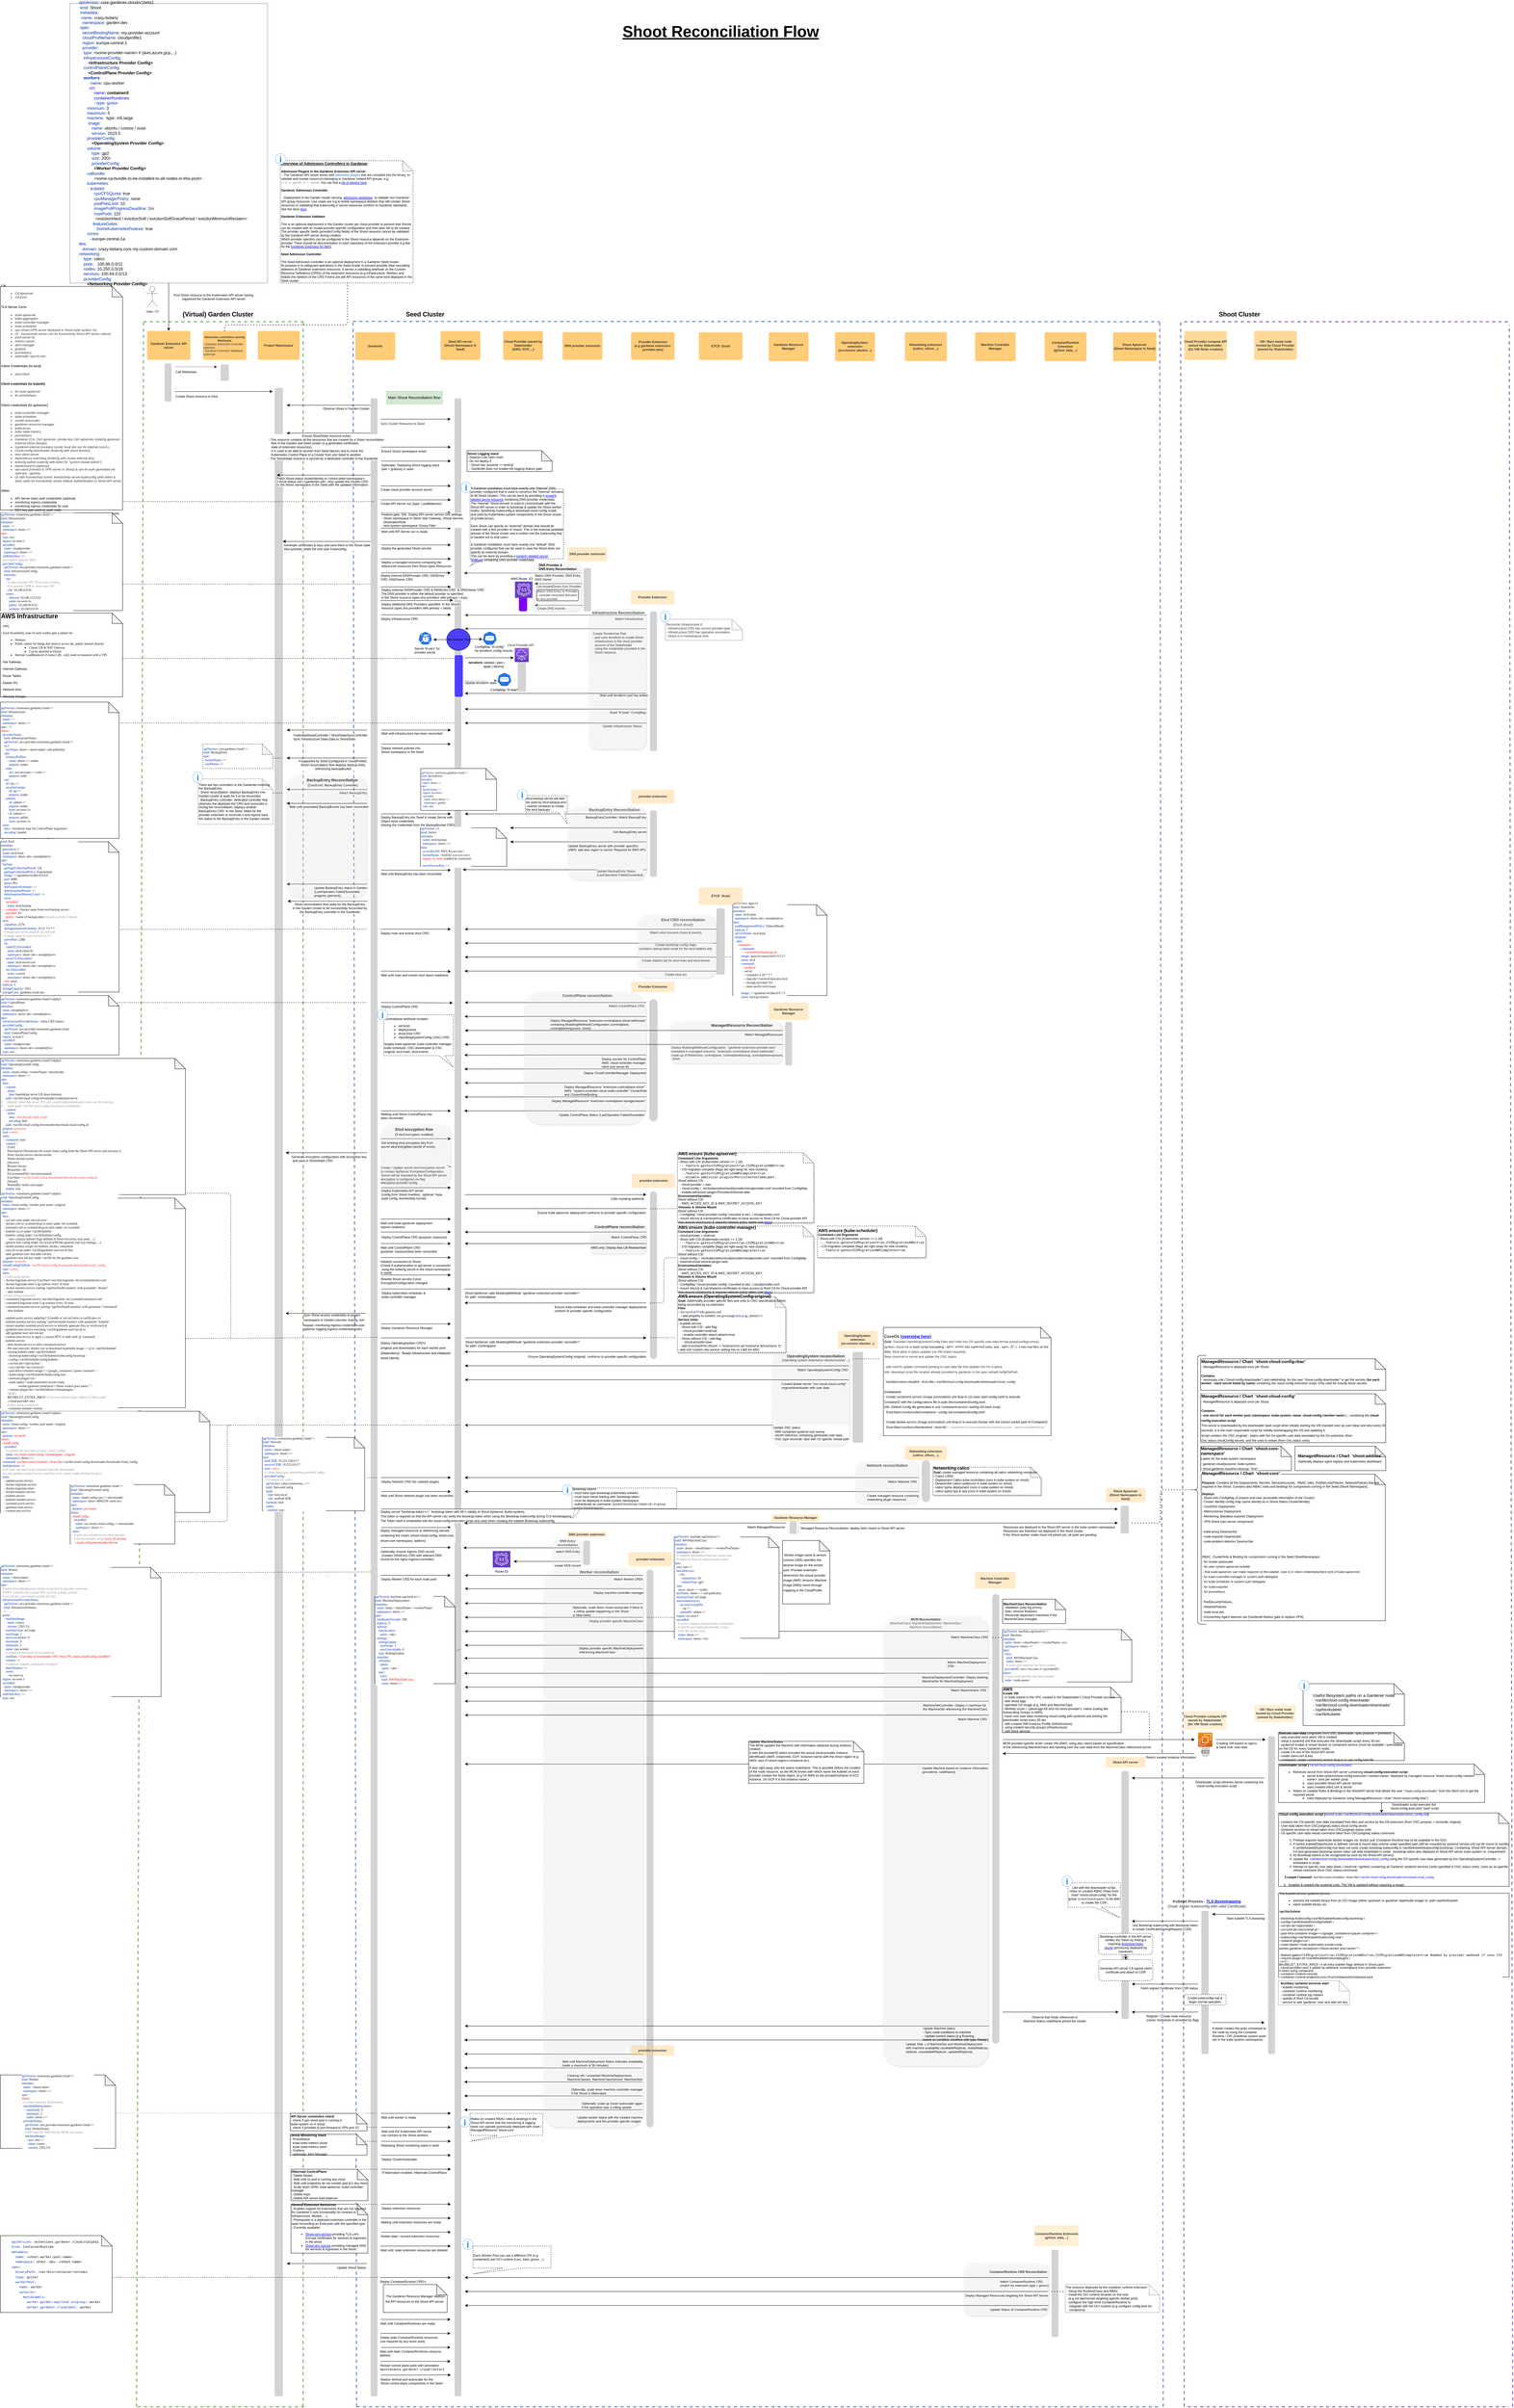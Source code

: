 <mxfile version="13.6.9" type="device"><diagram id="fTHwx4z_AcDmWa9R1pQN" name="Page-1"><mxGraphModel dx="1403" dy="602" grid="1" gridSize="10" guides="1" tooltips="1" connect="1" arrows="1" fold="1" page="1" pageScale="1" pageWidth="827" pageHeight="1169" background="none" math="0" shadow="0"><root><mxCell id="0"/><mxCell id="1" parent="0"/><mxCell id="fgSnMxPStv9JZe1ucDdu-333" value="" style="endArrow=none;dashed=1;html=1;fontSize=9;fontColor=none;fillColor=#dae8fc;strokeColor=#6c8ebf;strokeWidth=3;" parent="1" edge="1"><mxGeometry width="50" height="50" relative="1" as="geometry"><mxPoint x="1030" y="6880" as="sourcePoint"/><mxPoint x="1020" y="910" as="targetPoint"/></mxGeometry></mxCell><mxCell id="fgSnMxPStv9JZe1ucDdu-330" value="" style="endArrow=none;dashed=1;html=1;fontSize=9;fontColor=none;jumpSize=12;fillColor=#d5e8d4;strokeColor=#82b366;strokeWidth=3;" parent="1" edge="1"><mxGeometry width="50" height="50" relative="1" as="geometry"><mxPoint x="877" y="6880" as="sourcePoint"/><mxPoint x="877" y="911" as="targetPoint"/></mxGeometry></mxCell><mxCell id="KVnoLfNGmozVryRZB3q9-105" value="" style="endArrow=none;dashed=1;html=1;fontSize=9;fontColor=none;fillColor=#e1d5e7;strokeColor=#9673a6;strokeWidth=3;" parent="1" edge="1"><mxGeometry width="50" height="50" relative="1" as="geometry"><mxPoint x="3400" y="6880" as="sourcePoint"/><mxPoint x="3390" y="910" as="targetPoint"/></mxGeometry></mxCell><mxCell id="KVnoLfNGmozVryRZB3q9-99" value="" style="endArrow=none;dashed=1;html=1;fontSize=9;fontColor=none;fillColor=#dae8fc;strokeColor=#6c8ebf;strokeWidth=3;" parent="1" edge="1"><mxGeometry width="50" height="50" relative="1" as="geometry"><mxPoint x="3340" y="6880" as="sourcePoint"/><mxPoint x="3330" y="910.0" as="targetPoint"/></mxGeometry></mxCell><mxCell id="KVnoLfNGmozVryRZB3q9-100" value="" style="endArrow=none;dashed=1;html=1;fontSize=9;fontColor=none;fillColor=#e1d5e7;strokeColor=#9673a6;strokeWidth=3;" parent="1" edge="1"><mxGeometry width="50" height="50" relative="1" as="geometry"><mxPoint x="4341" y="6880" as="sourcePoint"/><mxPoint x="4331" y="920" as="targetPoint"/></mxGeometry></mxCell><mxCell id="KVnoLfNGmozVryRZB3q9-94" value="" style="html=1;whiteSpace=wrap;;fontSize=11;spacing=0;strokeColor=#f2f2f2;strokeOpacity=100;fillOpacity=100;rounded=1;absoluteArcSize=1;arcSize=9.6;fillColor=#d2d3d5;strokeWidth=0.6;" parent="1" vertex="1"><mxGeometry x="3448.91" y="5460" width="21.09" height="410" as="geometry"/></mxCell><mxCell id="fgSnMxPStv9JZe1ucDdu-331" value="" style="endArrow=none;dashed=1;html=1;fontSize=9;fontColor=none;fillColor=#d5e8d4;strokeColor=#82b366;strokeWidth=3;" parent="1" edge="1"><mxGeometry width="50" height="50" relative="1" as="geometry"><mxPoint x="400" y="6880" as="sourcePoint"/><mxPoint x="420" y="909.75" as="targetPoint"/></mxGeometry></mxCell><mxCell id="fgSnMxPStv9JZe1ucDdu-157" value="" style="html=1;whiteSpace=wrap;;fontSize=11;spacing=0;strokeColor=#f2f2f2;strokeOpacity=100;fillOpacity=100;rounded=1;absoluteArcSize=1;arcSize=9.6;fillColor=#d2d3d5;strokeWidth=0.6;" parent="1" vertex="1"><mxGeometry x="1310.4" y="1130" width="19.6" height="5720" as="geometry"/></mxCell><mxCell id="fgSnMxPStv9JZe1ucDdu-211" value="" style="html=1;whiteSpace=wrap;;fontSize=11;spacing=0;strokeColor=#f2f2f2;strokeOpacity=100;fillOpacity=100;rounded=1;absoluteArcSize=1;arcSize=9.6;fillColor=#d2d3d5;strokeWidth=0.6;" parent="1" vertex="1"><mxGeometry x="1679.81" y="1616" width="21.46" height="124" as="geometry"/></mxCell><mxCell id="fgSnMxPStv9JZe1ucDdu-289" value="" style="html=1;whiteSpace=wrap;;fontSize=11;spacing=0;strokeColor=#f2f2f2;strokeOpacity=100;fillOpacity=100;rounded=1;absoluteArcSize=1;arcSize=9.6;fillColor=#d2d3d5;strokeWidth=0.6;" parent="1" vertex="1"><mxGeometry x="1491.02" y="1845" width="24" height="125" as="geometry"/></mxCell><mxCell id="fgSnMxPStv9JZe1ucDdu-156" value="" style="html=1;whiteSpace=wrap;;fontSize=11;spacing=0;strokeColor=#f2f2f2;strokeOpacity=100;fillOpacity=100;rounded=1;absoluteArcSize=1;arcSize=9.6;fillColor=#d2d3d5;strokeWidth=0.6;" parent="1" vertex="1"><mxGeometry x="1070" y="1130" width="20" height="5720" as="geometry"/></mxCell><mxCell id="fgSnMxPStv9JZe1ucDdu-159" value="" style="html=1;whiteSpace=wrap;;fontSize=11;spacing=0;strokeColor=#f2f2f2;strokeOpacity=100;fillOpacity=100;rounded=1;absoluteArcSize=1;arcSize=9.6;fillColor=#d2d3d5;strokeWidth=0.6;" parent="1" vertex="1"><mxGeometry x="1870" y="1740" width="20" height="400" as="geometry"/></mxCell><mxCell id="fgSnMxPStv9JZe1ucDdu-160" value="" style="html=1;jettySize=18;fontSize=11;strokeColor=#333333;strokeOpacity=100;strokeWidth=1;rounded=1;arcSize=24;startArrow=block;endFill=1;;endArrow=none;;" parent="1" edge="1" treatAsSingle="0"><mxGeometry width="100" height="100" relative="1" as="geometry"><mxPoint x="1340" y="1751" as="sourcePoint"/><mxPoint x="1860" y="1751" as="targetPoint"/></mxGeometry></mxCell><mxCell id="fgSnMxPStv9JZe1ucDdu-161" value="&lt;font style=&quot;font-size: 9px&quot;&gt;Watch Infrastructure&lt;/font&gt;" style="text;html=1;resizable=0;labelBackgroundColor=#ffffff;align=center;verticalAlign=middle;" parent="fgSnMxPStv9JZe1ucDdu-160" vertex="1"><mxGeometry x="0.398" relative="1" as="geometry"><mxPoint x="106.67" y="9.45" as="offset"/></mxGeometry></mxCell><mxCell id="fgSnMxPStv9JZe1ucDdu-162" value="Gardenlet" style="html=1;whiteSpace=wrap;fontSize=9;fontColor=#333333;fontStyle=1;align=center;spacing=0;strokeOpacity=0;fillOpacity=100;rounded=1;absoluteArcSize=1;arcSize=9.6;fillColor=#ffcc78;strokeWidth=0.6;" parent="1" vertex="1"><mxGeometry x="1026.4" y="940.75" width="114" height="80" as="geometry"/></mxCell><mxCell id="fgSnMxPStv9JZe1ucDdu-163" value="Seed API server &lt;br&gt;(Shoot Namespace in Seed)" style="html=1;whiteSpace=wrap;fontSize=9;fontColor=#333333;fontStyle=1;align=center;spacing=0;strokeOpacity=0;fillOpacity=100;rounded=1;absoluteArcSize=1;arcSize=9.6;fillColor=#ffcc78;strokeWidth=0.6;" parent="1" vertex="1"><mxGeometry x="1270.4" y="937.5" width="114" height="83" as="geometry"/></mxCell><mxCell id="fgSnMxPStv9JZe1ucDdu-164" value="Provider Extension&lt;br&gt;(e.g gardener-extension-provider-aws)" style="html=1;whiteSpace=wrap;fontSize=9;fontColor=#333333;fontStyle=1;align=center;spacing=0;strokeOpacity=0;fillOpacity=100;rounded=1;absoluteArcSize=1;arcSize=9.6;fillColor=#ffcc78;strokeWidth=0.6;" parent="1" vertex="1"><mxGeometry x="1815.54" y="940.5" width="125" height="79.5" as="geometry"/></mxCell><mxCell id="fgSnMxPStv9JZe1ucDdu-167" value="Gardener Reconciliation Overview" style="html=1;whiteSpace=wrap;;fontSize=16;fontColor=#b2b2b2;fontStyle=1;align=center;spacingLeft=5.628;spacingRight=9.38;spacingTop=2.68;spacing=4;strokeOpacity=0;fillOpacity=0;rounded=1;absoluteArcSize=1;arcSize=9.6;fillColor=#ffffff;strokeWidth=1.2;" parent="1" vertex="1"><mxGeometry x="340" y="6" width="512" height="25" as="geometry"/></mxCell><mxCell id="fgSnMxPStv9JZe1ucDdu-168" value="" style="html=1;jettySize=18;fontSize=11;strokeColor=#b2b2b2;strokeOpacity=100;strokeWidth=1.2;rounded=1;arcSize=16;startArrow=none;;endArrow=none;;" parent="1" edge="1"><mxGeometry width="100" height="100" relative="1" as="geometry"><mxPoint x="479" y="30" as="sourcePoint"/><mxPoint x="715" y="30" as="targetPoint"/></mxGeometry></mxCell><mxCell id="fgSnMxPStv9JZe1ucDdu-169" value="Daniel Föhr 07.3.202" style="html=1;whiteSpace=wrap;;fontSize=9;fontColor=#b2b2b2;align=center;spacingLeft=5.628;spacingRight=9.38;spacingTop=2.68;spacing=4;strokeOpacity=0;fillOpacity=0;rounded=1;absoluteArcSize=1;arcSize=9.6;fillColor=#ffffff;strokeWidth=1.2;" parent="1" vertex="1"><mxGeometry x="340" y="31" width="512" height="11" as="geometry"/></mxCell><mxCell id="fgSnMxPStv9JZe1ucDdu-170" value="&lt;span style=&quot;font-style: normal&quot;&gt;&lt;font style=&quot;font-size: 12px&quot;&gt;&lt;span style=&quot;font-weight: normal&quot;&gt;apiVersion: &lt;font color=&quot;#000000&quot;&gt;core.gardener.cloud/v1beta1&lt;/font&gt;&lt;/span&gt;&lt;br&gt;&lt;span style=&quot;font-weight: normal&quot;&gt; kind: &lt;font color=&quot;#000000&quot;&gt;Shoot&lt;/font&gt;&lt;/span&gt;&lt;br&gt;&lt;span style=&quot;font-weight: normal&quot;&gt; metadata: &lt;/span&gt;&lt;br&gt;&lt;span style=&quot;font-weight: normal&quot;&gt;&amp;nbsp; name: &lt;font color=&quot;#000000&quot;&gt;crazy-botany&lt;/font&gt;&lt;/span&gt;&lt;br&gt;&lt;span style=&quot;font-weight: normal&quot;&gt; &amp;nbsp; namespace: &lt;font color=&quot;#000000&quot;&gt;garden-dev&lt;/font&gt;&lt;/span&gt;&lt;br&gt;&lt;span style=&quot;font-weight: normal&quot;&gt; spec:&lt;/span&gt;&lt;br&gt;&lt;span style=&quot;font-weight: normal&quot;&gt; &amp;nbsp; secretBindingName: &lt;font color=&quot;#000000&quot;&gt;my-provider-account&lt;/font&gt;&lt;/span&gt;&lt;br&gt;&lt;span style=&quot;font-weight: normal&quot;&gt; &amp;nbsp; cloudProfileName: &lt;font color=&quot;#000000&quot;&gt;cloudprofile1&lt;/font&gt;&lt;/span&gt;&lt;br&gt;&lt;span style=&quot;font-weight: normal&quot;&gt; &amp;nbsp; region: &lt;font color=&quot;#000000&quot;&gt;europe-central-1&lt;/font&gt;&lt;/span&gt;&lt;br&gt;&lt;span style=&quot;font-weight: normal&quot;&gt; &amp;nbsp; provider:  &lt;/span&gt;&lt;br&gt;&lt;span style=&quot;font-weight: normal&quot;&gt;&amp;nbsp; &amp;nbsp; type: &lt;font color=&quot;#000000&quot;&gt;&amp;lt;some-provider-name&amp;gt; # {aws,azure,gcp,...}  &lt;/font&gt;&lt;/span&gt;&lt;br&gt;&lt;span style=&quot;font-weight: normal&quot;&gt;&amp;nbsp; &amp;nbsp; infrastructureConfig:  &lt;/span&gt;&lt;br&gt;&lt;span style=&quot;font-weight: normal&quot;&gt;&amp;nbsp; &amp;nbsp; &amp;nbsp; &amp;nbsp; &lt;/span&gt;&lt;font color=&quot;#000000&quot;&gt;&amp;lt;Infrastructure Provider Config&amp;gt;&lt;/font&gt;&lt;span style=&quot;font-weight: normal&quot;&gt; &lt;/span&gt;&lt;br&gt;&lt;span style=&quot;font-weight: normal&quot;&gt;&amp;nbsp; &amp;nbsp; controlPlaneConfig:  &lt;/span&gt;&lt;br&gt;&lt;span style=&quot;font-weight: normal&quot;&gt;&amp;nbsp; &amp;nbsp; &amp;nbsp; &amp;nbsp; &lt;/span&gt;&lt;font color=&quot;#000000&quot;&gt;&amp;lt;ControlPlane Provider Config&amp;gt;&lt;/font&gt;&lt;br&gt;&lt;span style=&quot;font-weight: normal&quot;&gt;&amp;nbsp; &amp;nbsp; &lt;/span&gt;workers&lt;span style=&quot;font-weight: normal&quot;&gt;:&lt;/span&gt;&lt;br&gt;&lt;span style=&quot;font-weight: normal&quot;&gt;&amp;nbsp; &amp;nbsp; &amp;nbsp; &amp;nbsp; - name: &lt;font color=&quot;#000000&quot;&gt;cpu-worker &lt;/font&gt; &lt;/span&gt;&lt;br&gt;&lt;span style=&quot;font-weight: normal&quot;&gt;&amp;nbsp; &amp;nbsp; &amp;nbsp; &amp;nbsp; &lt;/span&gt;&lt;font color=&quot;#ff0000&quot;&gt;&amp;nbsp;&lt;/font&gt;&lt;font color=&quot;#0000ff&quot;&gt;&lt;span style=&quot;font-weight: normal&quot;&gt;cri&lt;/span&gt;:&lt;/font&gt;&lt;font color=&quot;#ff0000&quot;&gt;  &lt;/font&gt;&lt;font color=&quot;#ff0000&quot;&gt;&lt;br&gt;&amp;nbsp; &amp;nbsp; &amp;nbsp; &amp;nbsp; &amp;nbsp; &amp;nbsp; &amp;nbsp;&lt;/font&gt;&lt;span style=&quot;font-weight: normal&quot;&gt;&lt;font color=&quot;#0000e3&quot;&gt;name&lt;/font&gt;&lt;/span&gt;&lt;font color=&quot;#0000ff&quot;&gt;:&lt;/font&gt;&lt;font color=&quot;#ff0000&quot;&gt; &lt;/font&gt;&lt;font color=&quot;#000000&quot;&gt;containerd&lt;/font&gt;&lt;font color=&quot;#ff0000&quot;&gt;  &lt;br&gt;&lt;/font&gt;&amp;nbsp; &amp;nbsp; &amp;nbsp; &amp;nbsp; &amp;nbsp; &amp;nbsp; &amp;nbsp;&lt;span style=&quot;font-weight: normal&quot;&gt;&lt;font color=&quot;#0000e3&quot;&gt;containerRuntimes&lt;/font&gt;:&lt;br&gt;&amp;nbsp; &amp;nbsp; &amp;nbsp; &amp;nbsp; &amp;nbsp; &amp;nbsp; &amp;nbsp;- type: gvisor&lt;/span&gt;&lt;br&gt;&lt;span style=&quot;font-weight: normal&quot;&gt;&amp;nbsp; &amp;nbsp; &amp;nbsp; &amp;nbsp;minimum: &lt;font color=&quot;#000000&quot;&gt;3 &lt;/font&gt; &lt;/span&gt;&lt;br&gt;&lt;span style=&quot;font-weight: normal&quot;&gt;&amp;nbsp; &amp;nbsp; &amp;nbsp; &amp;nbsp;maximum: &lt;font color=&quot;#000000&quot;&gt;5  &lt;/font&gt;&lt;/span&gt;&lt;br&gt;&lt;span style=&quot;font-weight: normal&quot;&gt;&amp;nbsp; &amp;nbsp; &amp;nbsp; &amp;nbsp;machine:     &lt;font color=&quot;#000000&quot;&gt;type: m5.large &lt;/font&gt;&lt;/span&gt;&lt;br&gt;&lt;span style=&quot;font-weight: normal&quot;&gt;&amp;nbsp; &amp;nbsp; &amp;nbsp;      image:  &lt;/span&gt;&lt;br&gt;&lt;span style=&quot;font-weight: normal&quot;&gt;&amp;nbsp; &amp;nbsp; &amp;nbsp; &amp;nbsp; &amp;nbsp; &amp;nbsp;name:&lt;font color=&quot;#000000&quot;&gt; ubuntu / coreos / suse  &lt;/font&gt;&lt;/span&gt;&lt;br&gt;&lt;span style=&quot;font-weight: normal&quot;&gt;&amp;nbsp; &amp;nbsp; &amp;nbsp; &amp;nbsp; &amp;nbsp; &amp;nbsp;version: &lt;font color=&quot;#000000&quot;&gt;2023.5 &lt;/font&gt; &lt;/span&gt;&lt;br&gt;&lt;span style=&quot;font-weight: normal&quot;&gt;&amp;nbsp; &amp;nbsp; &amp;nbsp; &amp;nbsp;providerConfig: &lt;/span&gt;&lt;br&gt;&lt;span style=&quot;font-weight: normal&quot;&gt;&amp;nbsp; &amp;nbsp; &amp;nbsp; &amp;nbsp; &amp;nbsp; &amp;nbsp;&lt;/span&gt;&lt;font color=&quot;#000000&quot;&gt;&amp;lt;OperatingSystem Provider Config&amp;gt;  &lt;/font&gt;&lt;br&gt;&lt;span style=&quot;font-weight: normal&quot;&gt;&amp;nbsp; &amp;nbsp; &amp;nbsp; &amp;nbsp;volume:  &lt;/span&gt;&lt;br&gt;&lt;span style=&quot;font-weight: normal&quot;&gt;&amp;nbsp; &amp;nbsp; &amp;nbsp; &amp;nbsp; &amp;nbsp; &amp;nbsp;type: &lt;font color=&quot;#000000&quot;&gt;gp2  &lt;/font&gt;&lt;/span&gt;&lt;br&gt;&lt;span style=&quot;font-weight: normal&quot;&gt;&amp;nbsp; &amp;nbsp; &amp;nbsp; &amp;nbsp; &amp;nbsp; &amp;nbsp;size: &lt;font color=&quot;#000000&quot;&gt;20Gi  &lt;/font&gt;&lt;/span&gt;&lt;br&gt;&lt;span style=&quot;font-weight: normal&quot;&gt;&amp;nbsp; &amp;nbsp; &amp;nbsp; &amp;nbsp; &amp;nbsp; &amp;nbsp;providerConfig: &lt;/span&gt;&lt;br&gt;&lt;span style=&quot;font-weight: normal&quot;&gt;&amp;nbsp; &amp;nbsp; &amp;nbsp; &amp;nbsp; &amp;nbsp; &amp;nbsp; &amp;nbsp;&lt;/span&gt;&lt;font color=&quot;#000000&quot;&gt;&amp;lt;Worker Provider Config&amp;gt;&lt;/font&gt;&lt;br&gt;&lt;span style=&quot;font-weight: normal&quot;&gt;&amp;nbsp; &amp;nbsp; &amp;nbsp; &amp;nbsp;caBundle: &lt;/span&gt;&lt;br&gt;&lt;span style=&quot;font-weight: normal&quot;&gt;&amp;nbsp; &amp;nbsp; &amp;nbsp; &amp;nbsp; &amp;nbsp; &amp;nbsp; &amp;nbsp;&lt;font color=&quot;#000000&quot;&gt;&amp;lt;some-ca-bundle-to-be-installed-to-all-nodes-in-this-pool&amp;gt;  &lt;/font&gt;&lt;/span&gt;&lt;br&gt;&lt;span style=&quot;font-weight: normal&quot;&gt;&amp;nbsp; &amp;nbsp; &amp;nbsp; &amp;nbsp;kubernetes:  &lt;br&gt;&amp;nbsp; &amp;nbsp; &amp;nbsp; &amp;nbsp; &amp;nbsp; kubelet:  &lt;br&gt;&amp;nbsp; &amp;nbsp; &amp;nbsp; &amp;nbsp; &amp;nbsp; &amp;nbsp; &amp;nbsp;cpuCFSQuota: &lt;font color=&quot;#000000&quot;&gt;true  &lt;/font&gt;&lt;br&gt;&amp;nbsp; &amp;nbsp; &amp;nbsp; &amp;nbsp; &amp;nbsp; &amp;nbsp; &amp;nbsp;cpuManagerPolicy: &lt;font color=&quot;#000000&quot;&gt;none&lt;/font&gt;  &lt;br&gt;&amp;nbsp; &amp;nbsp; &amp;nbsp; &amp;nbsp; &amp;nbsp; &amp;nbsp; &amp;nbsp;podPidsLimit: &lt;font color=&quot;#000000&quot;&gt;10  &lt;/font&gt;&lt;br&gt;&amp;nbsp; &amp;nbsp; &amp;nbsp; &amp;nbsp; &amp;nbsp; &amp;nbsp; &amp;nbsp;imagePullProgressDeadline: &lt;font color=&quot;#000000&quot;&gt;1m &lt;/font&gt;&lt;br&gt;&amp;nbsp; &amp;nbsp; &amp;nbsp; &amp;nbsp; &amp;nbsp; &amp;nbsp; &amp;nbsp;maxPods: &lt;font color=&quot;#000000&quot;&gt;110&lt;/font&gt;&lt;br&gt;&amp;nbsp; &amp;nbsp; &amp;nbsp; &amp;nbsp; &amp;nbsp; &amp;nbsp;      &lt;font color=&quot;#000000&quot;&gt;&amp;lt;evictionHard / evictionSoft / evictionSoftGracePeriod / evictionMinimumReclaim&amp;gt;&lt;/font&gt;    &lt;/span&gt;&lt;br&gt;&lt;span style=&quot;font-weight: normal&quot;&gt;&amp;nbsp; &amp;nbsp; &amp;nbsp; &amp;nbsp; &amp;nbsp; &amp;nbsp; featureGates:  &lt;br&gt;&amp;nbsp; &amp;nbsp; &amp;nbsp; &amp;nbsp; &amp;nbsp; &amp;nbsp; &amp;nbsp; &amp;nbsp;SomeKubernetesFeature: &lt;font color=&quot;#000000&quot;&gt;true&lt;/font&gt;&lt;/span&gt;&lt;br&gt;&lt;span style=&quot;font-weight: normal&quot;&gt;&amp;nbsp; &amp;nbsp; &amp;nbsp; &amp;nbsp;zones:   &lt;br&gt;&amp;nbsp; &amp;nbsp; &amp;nbsp; &amp;nbsp; &amp;nbsp;-&lt;font color=&quot;#000000&quot;&gt; europe-central-1a&lt;/font&gt;&lt;/span&gt;&lt;font color=&quot;#000000&quot;&gt;&lt;br&gt;&lt;/font&gt;&lt;span style=&quot;font-weight: normal&quot;&gt;&lt;font color=&quot;#0000ff&quot;&gt;dns&lt;/font&gt;:  &lt;br&gt;&amp;nbsp; &amp;nbsp;domain: &lt;font color=&quot;#000000&quot;&gt;crazy-botany.core.my-custom-domain.com&lt;/font&gt;&lt;/span&gt;&lt;br&gt;&lt;span style=&quot;font-weight: normal&quot;&gt;networking:  &lt;br&gt;&amp;nbsp; &amp;nbsp; type: &lt;font color=&quot;#000000&quot;&gt;calico&lt;/font&gt;  &lt;br&gt;&amp;nbsp; &amp;nbsp; pods:&amp;nbsp; &amp;nbsp;&lt;font color=&quot;#000000&quot;&gt;100.96.0.0/11&lt;/font&gt;  &lt;br&gt;&amp;nbsp; &amp;nbsp; nodes: &lt;font color=&quot;#000000&quot;&gt;10.250.0.0/16&lt;/font&gt;  &lt;br&gt;&amp;nbsp; &amp;nbsp; services: &lt;font color=&quot;#000000&quot;&gt;100.64.0.0/13&lt;/font&gt;  &lt;br&gt;&amp;nbsp; &amp;nbsp; providerConfig:&lt;/span&gt;&lt;br&gt;&lt;span style=&quot;font-weight: normal&quot;&gt;&amp;nbsp; &amp;nbsp; &amp;nbsp; &amp;nbsp;&lt;/span&gt;&lt;font color=&quot;#000000&quot;&gt;&amp;lt;Networking Provider Config&amp;gt;&lt;/font&gt;&lt;/font&gt;&lt;/span&gt;" style="html=1;whiteSpace=wrap;fontSize=11;fontColor=#002fa6;fontStyle=3;spacingLeft=21.6;spacing=5;strokeColor=#333333;strokeOpacity=100;strokeWidth=0.6;align=left;" parent="1" vertex="1"><mxGeometry x="209" width="566" height="800" as="geometry"/></mxCell><mxCell id="fgSnMxPStv9JZe1ucDdu-172" value="" style="html=1;whiteSpace=wrap;;fontSize=11;spacing=0;strokeColor=#f2f2f2;strokeOpacity=100;fillOpacity=100;rounded=1;absoluteArcSize=1;arcSize=9.6;fillColor=#d2d3d5;strokeWidth=0.6;" parent="1" vertex="1"><mxGeometry x="795" y="1100" width="24" height="5750" as="geometry"/></mxCell><mxCell id="fgSnMxPStv9JZe1ucDdu-173" value="&lt;span style=&quot;font-size: 8px&quot;&gt;Admission controllers serving Webhooks&lt;br&gt;&lt;div style=&quot;text-align: left&quot;&gt;&lt;span style=&quot;font-weight: normal&quot;&gt;&amp;nbsp;-&lt;/span&gt; &lt;span style=&quot;font-weight: normal&quot;&gt;Gardener Admission Controller&amp;nbsp; &amp;nbsp; &amp;nbsp;(optional)&lt;/span&gt;&lt;/div&gt;&lt;div style=&quot;text-align: left&quot;&gt;&lt;span style=&quot;font-weight: normal&quot;&gt;&amp;nbsp;- Gardener Extension Validators&amp;nbsp; &amp;nbsp; &amp;nbsp;(optional)&lt;/span&gt;&lt;/div&gt;&lt;/span&gt;" style="html=1;whiteSpace=wrap;fontSize=9;fontColor=#333333;fontStyle=1;align=center;spacing=0;strokeOpacity=0;fillOpacity=100;rounded=1;absoluteArcSize=1;arcSize=9.6;fillColor=#ffcc78;strokeWidth=0.6;" parent="1" vertex="1"><mxGeometry x="590" y="937" width="124" height="83" as="geometry"/></mxCell><mxCell id="fgSnMxPStv9JZe1ucDdu-177" value="Main Shoot Reconciliation flow" style="html=1;whiteSpace=wrap;fontSize=11;spacing=5;strokeColor=#82b366;strokeOpacity=100;strokeWidth=0.6;fillColor=#d5e8d4;" parent="1" vertex="1"><mxGeometry x="1115.4" y="1110" width="160" height="36" as="geometry"/></mxCell><mxCell id="fgSnMxPStv9JZe1ucDdu-178" value="" style="html=1;whiteSpace=wrap;;fontSize=9;fontColor=#333333;fontStyle=2;align=center;spacing=5;strokeOpacity=0;fillOpacity=0;fillColor=#ffffff;strokeWidth=0.6;" parent="1" vertex="1"><mxGeometry x="1093.4" y="1200" width="140" height="11" as="geometry"/></mxCell><mxCell id="fgSnMxPStv9JZe1ucDdu-179" value="" style="html=1;jettySize=18;fontSize=9;strokeColor=#000000;strokeOpacity=100;rounded=1;edgeStyle=elbowEdgeStyle;startArrow=none;;endArrow=classic;;exitX=0.649;exitY=1.024;exitDx=0;exitDy=0;exitPerimeter=0;" parent="1" source="KVnoLfNGmozVryRZB3q9-68" edge="1" treatAsSingle="0"><mxGeometry width="100" height="100" relative="1" as="geometry"><mxPoint x="1094.87" y="1381.25" as="sourcePoint"/><mxPoint x="1300" y="1381" as="targetPoint"/><Array as="points"><mxPoint x="1195.27" y="1391.25"/></Array></mxGeometry></mxCell><mxCell id="fgSnMxPStv9JZe1ucDdu-191" value="" style="html=1;jettySize=18;fontSize=9;strokeColor=#000000;strokeOpacity=100;rounded=1;edgeStyle=elbowEdgeStyle;startArrow=none;;endArrow=classic;;" parent="1" edge="1" treatAsSingle="0"><mxGeometry width="100" height="100" relative="1" as="geometry"><mxPoint x="1100" y="1502" as="sourcePoint"/><mxPoint x="1300" y="1502" as="targetPoint"/></mxGeometry></mxCell><mxCell id="fgSnMxPStv9JZe1ucDdu-193" value="" style="html=1;jettySize=18;fontSize=9;strokeColor=#000000;strokeOpacity=100;rounded=1;edgeStyle=elbowEdgeStyle;startArrow=none;;endArrow=classic;;" parent="1" edge="1" treatAsSingle="0"><mxGeometry width="100" height="100" relative="1" as="geometry"><mxPoint x="1100" y="1630" as="sourcePoint"/><mxPoint x="1299" y="1630" as="targetPoint"/><Array as="points"><mxPoint x="1299.4" y="1630"/><mxPoint x="1299.4" y="1680"/></Array></mxGeometry></mxCell><mxCell id="fgSnMxPStv9JZe1ucDdu-196" value="" style="html=1;jettySize=18;fontSize=9;strokeColor=#000000;strokeOpacity=100;rounded=1;edgeStyle=elbowEdgeStyle;startArrow=none;;endArrow=classic;;" parent="1" edge="1" treatAsSingle="0"><mxGeometry width="100" height="100" relative="1" as="geometry"><mxPoint x="1100" y="1670" as="sourcePoint"/><mxPoint x="1300" y="1670" as="targetPoint"/></mxGeometry></mxCell><mxCell id="fgSnMxPStv9JZe1ucDdu-197" value="Deploy external DNSProvider CRD &amp;amp; DNSEntry CRD&amp;nbsp; &amp;amp; DNSOwner CRD&lt;br&gt;The DNS provider is either the default provider or specified&amp;nbsp;&lt;br&gt;in the Shoot resource (spec.dns.providers with primary = true)" style="text;html=1;resizable=0;labelBackgroundColor=#ffffff;align=left;verticalAlign=middle;fontSize=9;spacingTop=0;" parent="fgSnMxPStv9JZe1ucDdu-196" vertex="1"><mxGeometry x="-0.112" relative="1" as="geometry"><mxPoint x="-90.43" y="20" as="offset"/></mxGeometry></mxCell><mxCell id="fgSnMxPStv9JZe1ucDdu-200" value="" style="html=1;jettySize=18;fontSize=9;strokeColor=#000000;strokeOpacity=100;rounded=1;edgeStyle=elbowEdgeStyle;startArrow=none;;endArrow=classic;;entryX=0.859;entryY=0.022;entryDx=0;entryDy=0;entryPerimeter=0;exitX=-0.004;exitY=0.049;exitDx=0;exitDy=0;exitPerimeter=0;" parent="1" source="fgSnMxPStv9JZe1ucDdu-237" target="fgSnMxPStv9JZe1ucDdu-237" edge="1"><mxGeometry width="100" height="100" relative="1" as="geometry"><mxPoint x="1093.4" y="1709" as="sourcePoint"/><mxPoint x="1306.4" y="1709" as="targetPoint"/></mxGeometry></mxCell><mxCell id="fgSnMxPStv9JZe1ucDdu-201" value="" style="html=1;jettySize=18;fontSize=9;strokeColor=#000000;strokeOpacity=100;rounded=1;edgeStyle=elbowEdgeStyle;startArrow=none;;endArrow=classic;;" parent="1" edge="1" treatAsSingle="0"><mxGeometry width="100" height="100" relative="1" as="geometry"><mxPoint x="1100" y="1750" as="sourcePoint"/><mxPoint x="1300" y="1750" as="targetPoint"/><Array as="points"><mxPoint x="1100" y="1750"/></Array></mxGeometry></mxCell><mxCell id="fgSnMxPStv9JZe1ucDdu-208" value="" style="html=1;whiteSpace=wrap;;fontSize=9;fontColor=#333333;spacing=5;strokeOpacity=0;fillOpacity=0;fillColor=#ffffff;strokeWidth=0.6;" parent="1" vertex="1"><mxGeometry x="1715.54" y="1765.5" width="140" height="45" as="geometry"/></mxCell><mxCell id="fgSnMxPStv9JZe1ucDdu-209" value="Gardener Resource Manager" style="html=1;whiteSpace=wrap;fontSize=9;fontColor=#333333;fontStyle=1;align=center;spacing=0;strokeOpacity=0;fillOpacity=100;rounded=1;absoluteArcSize=1;arcSize=9.6;fillColor=#ffcc78;strokeWidth=0.6;" parent="1" vertex="1"><mxGeometry x="2210" y="940.75" width="114" height="83" as="geometry"/></mxCell><mxCell id="fgSnMxPStv9JZe1ucDdu-210" value="DNS provider extension" style="html=1;whiteSpace=wrap;fontSize=9;fontColor=#333333;fontStyle=1;align=center;spacing=0;strokeOpacity=0;fillOpacity=100;rounded=1;absoluteArcSize=1;arcSize=9.6;fillColor=#ffcc78;strokeWidth=0.6;" parent="1" vertex="1"><mxGeometry x="1619.54" y="940.5" width="114" height="79.5" as="geometry"/></mxCell><mxCell id="fgSnMxPStv9JZe1ucDdu-213" value="" style="html=1;jettySize=18;fontSize=11;strokeColor=#333333;strokeOpacity=100;strokeWidth=1;rounded=1;arcSize=24;edgeStyle=orthogonalEdgeStyle;startArrow=block;endFill=1;;endArrow=none;;" parent="1" edge="1" treatAsSingle="0"><mxGeometry width="100" height="100" relative="1" as="geometry"><mxPoint x="1337.79" y="1630.5" as="sourcePoint"/><mxPoint x="1671.79" y="1630.5" as="targetPoint"/><Array as="points"><mxPoint x="1671.79" y="1630.5"/></Array></mxGeometry></mxCell><mxCell id="fgSnMxPStv9JZe1ucDdu-222" value="" style="html=1;jettySize=18;fontSize=11;strokeColor=#333333;strokeOpacity=100;strokeWidth=1;rounded=1;arcSize=24;startArrow=block;endFill=1;;endArrow=none;;" parent="1" edge="1" treatAsSingle="0"><mxGeometry width="100" height="100" relative="1" as="geometry"><mxPoint x="1340" y="1790" as="sourcePoint"/><mxPoint x="1860" y="1790" as="targetPoint"/></mxGeometry></mxCell><mxCell id="fgSnMxPStv9JZe1ucDdu-223" value="Create Terraformer Pod &lt;br&gt;&lt;div&gt;- pod uses terraform to create Shoot&amp;nbsp;&lt;/div&gt;&lt;div&gt;&amp;nbsp; infrastructure in the cloud provider&amp;nbsp;&lt;/div&gt;&lt;div&gt;&amp;nbsp; account of the Stakeholder&lt;/div&gt;&lt;div&gt;- using the credentials provided in the&amp;nbsp;&lt;/div&gt;&lt;div&gt;&amp;nbsp; Shoot resource&lt;/div&gt;" style="text;html=1;resizable=0;labelBackgroundColor=#ffffff;align=left;verticalAlign=middle;fontSize=9;" parent="fgSnMxPStv9JZe1ucDdu-222" vertex="1"><mxGeometry x="0.46" relative="1" as="geometry"><mxPoint x="-15.0" y="40.5" as="offset"/></mxGeometry></mxCell><mxCell id="fgSnMxPStv9JZe1ucDdu-237" value="Deploy additional&amp;nbsp;&lt;span style=&quot;text-align: center ; background-color: rgb(255 , 255 , 255)&quot;&gt;DNS Providers&amp;nbsp;&lt;/span&gt;&lt;span style=&quot;text-align: center ; background-color: rgb(255 , 255 , 255)&quot;&gt;specified&amp;nbsp;&amp;nbsp;&lt;/span&gt;&lt;span style=&quot;text-align: center ; background-color: rgb(255 , 255 , 255)&quot;&gt;in the Shoot &lt;br&gt;resource (spec.dns.providers with primary = false)&lt;/span&gt;&lt;span style=&quot;text-align: center ; background-color: rgb(255 , 255 , 255)&quot;&gt;&lt;br&gt;&lt;/span&gt;" style="text;html=1;fontSize=9;" parent="1" vertex="1"><mxGeometry x="1099.4" y="1708" width="240.74" height="30" as="geometry"/></mxCell><mxCell id="fgSnMxPStv9JZe1ucDdu-249" value="Terraformer Pod" style="ellipse;whiteSpace=wrap;html=1;fontSize=9;align=left;fillColor=#4C40FF;" parent="1" vertex="1"><mxGeometry x="1288.17" y="1790" width="67.6" height="62" as="geometry"/></mxCell><mxCell id="fgSnMxPStv9JZe1ucDdu-260" value="" style="endArrow=none;dashed=1;html=1;fontSize=9;" parent="1" edge="1"><mxGeometry width="50" height="50" relative="1" as="geometry"><mxPoint x="315" y="1426" as="sourcePoint"/><mxPoint x="1081.06" y="1426" as="targetPoint"/></mxGeometry></mxCell><mxCell id="fgSnMxPStv9JZe1ucDdu-264" value="&lt;h1 style=&quot;white-space: normal&quot;&gt;AWS Infrastructure&lt;/h1&gt;&lt;p style=&quot;white-space: normal&quot;&gt;- VPC&lt;/p&gt;&lt;span style=&quot;white-space: normal&quot;&gt;-&amp;nbsp;&lt;/span&gt;&lt;font style=&quot;white-space: normal&quot;&gt;&lt;span style=&quot;font-family: &amp;#34;calibri&amp;#34;&quot;&gt;Each Availability zone of each worker gets a subnet for&amp;nbsp;&lt;br&gt;&lt;ul&gt;&lt;li&gt;Workers&lt;/li&gt;&lt;li&gt;Public subnet for things that need to access the&amp;nbsp; public internet directly&amp;nbsp;&lt;/li&gt;&lt;ul&gt;&lt;li&gt;Classic LB &amp;amp; NAT Gateway&lt;/li&gt;&lt;li&gt;Can be attached to Elastic&lt;/li&gt;&lt;/ul&gt;&lt;li&gt;Internal LoadBalancers (Classic LB) - only route to instances with a VPC&lt;/li&gt;&lt;/ul&gt;&lt;/span&gt;&lt;/font&gt;&lt;ul type=&quot;disc&quot; style=&quot;white-space: normal ; margin-left: 0.375in ; direction: ltr ; unicode-bidi: embed ; margin-top: 0in ; margin-bottom: 0in ; font-size: 8px&quot;&gt;&lt;/ul&gt;&lt;p style=&quot;white-space: normal&quot;&gt;- Nat Gateway&lt;/p&gt;&lt;p style=&quot;white-space: normal&quot;&gt;- Internet Gateway&lt;/p&gt;&lt;p style=&quot;white-space: normal&quot;&gt;- Route Tables&lt;/p&gt;&lt;p style=&quot;white-space: normal&quot;&gt;- Elastic IPs&lt;/p&gt;&lt;p style=&quot;white-space: normal&quot;&gt;- Network Acls&lt;/p&gt;&lt;p style=&quot;white-space: normal&quot;&gt;- Security Groups&lt;/p&gt;" style="shape=note;whiteSpace=wrap;html=1;backgroundOutline=1;darkOpacity=0.05;fontSize=9;align=left;" parent="1" vertex="1"><mxGeometry x="10" y="1745" width="350" height="240" as="geometry"/></mxCell><mxCell id="fgSnMxPStv9JZe1ucDdu-268" value="" style="endArrow=none;dashed=1;html=1;fontSize=9;" parent="1" edge="1"><mxGeometry width="50" height="50" relative="1" as="geometry"><mxPoint x="360" y="1875" as="sourcePoint"/><mxPoint x="1310" y="1875" as="targetPoint"/></mxGeometry></mxCell><mxCell id="fgSnMxPStv9JZe1ucDdu-272" value="Project Namespace" style="html=1;whiteSpace=wrap;fontSize=9;fontColor=#333333;fontStyle=1;align=center;spacing=0;strokeOpacity=0;fillOpacity=100;rounded=1;absoluteArcSize=1;arcSize=9.6;fillColor=#ffcc78;strokeWidth=0.6;" parent="1" vertex="1"><mxGeometry x="747" y="937" width="120" height="83" as="geometry"/></mxCell><mxCell id="fgSnMxPStv9JZe1ucDdu-273" value="&lt;h1&gt;&lt;b style=&quot;color: rgb(51 , 51 , 51) ; font-size: 9px ; font-style: italic&quot;&gt;CA&lt;/b&gt;&lt;span style=&quot;color: rgb(51 , 51 , 51) ; font-size: 9px ; font-style: italic ; font-weight: 400&quot;&gt;&amp;nbsp;&lt;/span&gt;&lt;br style=&quot;color: rgb(51 , 51 , 51) ; font-size: 9px ; font-style: italic ; font-weight: 400&quot;&gt;&lt;ul style=&quot;color: rgb(51 , 51 , 51) ; font-size: 9px ; font-style: italic ; font-weight: 400&quot;&gt;&lt;li&gt;CA Apiserver&lt;/li&gt;&lt;li&gt;CA Etcd&lt;/li&gt;&lt;/ul&gt;&lt;span style=&quot;color: rgb(51 , 51 , 51) ; font-size: 9px ; font-style: italic&quot;&gt;TLS Server Certs&lt;/span&gt;&lt;br style=&quot;color: rgb(51 , 51 , 51) ; font-size: 9px ; font-style: italic ; font-weight: 400&quot;&gt;&lt;ul style=&quot;color: rgb(51 , 51 , 51) ; font-size: 9px ; font-style: italic ; font-weight: 400&quot;&gt;&lt;li&gt;kube-apiserver&lt;/li&gt;&lt;li&gt;kube-aggregator&lt;/li&gt;&lt;li&gt;kube-controller-manager&lt;/li&gt;&lt;li&gt;kube-scheduler&lt;/li&gt;&lt;li&gt;vpn-shoot (VPN server deployed in Shoot kube-system ns)&lt;/li&gt;&lt;li&gt;Or : konnectivity-server cert for konnectivity Shoot API server sidecar&lt;br&gt;&lt;/li&gt;&lt;li&gt;etcd-server-tls&lt;/li&gt;&lt;li&gt;metrics server&lt;/li&gt;&lt;li&gt;alert-manager&lt;/li&gt;&lt;li&gt;grafana&lt;/li&gt;&lt;li&gt;prometheus&lt;/li&gt;&lt;li&gt;optionally: vpa-tls-cert&lt;/li&gt;&lt;/ul&gt;&lt;b style=&quot;color: rgb(51 , 51 , 51) ; font-size: 9px ; font-style: italic&quot;&gt;Client Credentials (to etcd)&lt;/b&gt;&lt;br style=&quot;color: rgb(51 , 51 , 51) ; font-size: 9px ; font-style: italic ; font-weight: 400&quot;&gt;&lt;ul style=&quot;color: rgb(51 , 51 , 51) ; font-size: 9px ; font-style: italic ; font-weight: 400&quot;&gt;&lt;li&gt;etcd-client&lt;/li&gt;&lt;/ul&gt;&lt;font style=&quot;font-size: 9px&quot;&gt;Client credentials (to kubelet)&lt;/font&gt;&lt;br&gt;&lt;ul style=&quot;color: rgb(51 , 51 , 51) ; font-size: 9px ; font-style: italic ; font-weight: 400&quot;&gt;&lt;li&gt;for kube-apiserver&lt;/li&gt;&lt;li&gt;for prometheus&lt;/li&gt;&lt;/ul&gt;&lt;span style=&quot;color: rgb(51 , 51 , 51) ; font-size: 9px ; font-style: italic ; font-weight: 400&quot;&gt;&lt;b&gt;Client credentials (to apiserver)&lt;/b&gt;&lt;/span&gt;&lt;br style=&quot;color: rgb(51 , 51 , 51) ; font-size: 9px ; font-style: italic ; font-weight: 400&quot;&gt;&lt;ul style=&quot;color: rgb(51 , 51 , 51) ; font-size: 9px ; font-style: italic ; font-weight: 400&quot;&gt;&lt;li&gt;kube-controller-manager&lt;/li&gt;&lt;li&gt;kube-scheduler&lt;/li&gt;&lt;li&gt;cluster-autoscaler&lt;/li&gt;&lt;li&gt;gardener-resource-manager&lt;/li&gt;&lt;li&gt;kube-proxy&lt;/li&gt;&lt;li&gt;kube-state-metrics&lt;/li&gt;&lt;li&gt;prometheus&lt;/li&gt;&lt;li&gt;Gardener (CA, Cert apiserver, private key Cert apiserver, kubecfg apiserver - external shoot domain)&lt;/li&gt;&lt;li&gt;Gardener-internal (contains cluster local dns svc for internal comm.)&lt;/li&gt;&lt;li&gt;Cloud-config-downloader (kubecfg with shoot domain)&lt;/li&gt;&lt;li&gt;etcd client secret&lt;/li&gt;&lt;li&gt;dependency watchdog (kubecfg with cluster-internal dns)&lt;/li&gt;&lt;li&gt;kubecfg (admin kubecfg with token for &quot;system:cluster-admin&quot;)&lt;/li&gt;&lt;li&gt;elasticesearch (optional)&lt;/li&gt;&lt;li&gt;vpn-seed (connect to VPN server in Shoot) &amp;amp; vpn-tls-auth generated via openvpn --genkey.&amp;nbsp;&lt;/li&gt;&lt;li&gt;Or with Konnectivity tunnel: konnectivity-server-kubeconfig (with token &amp;amp; basic auth) for konnectivity server-sidecar authentication to Shoot API server&lt;/li&gt;&lt;/ul&gt;&lt;b style=&quot;color: rgb(51 , 51 , 51) ; font-size: 9px ; font-style: italic&quot;&gt;Other&lt;/b&gt;&lt;br style=&quot;color: rgb(51 , 51 , 51) ; font-size: 9px ; font-style: italic ; font-weight: 400&quot;&gt;&lt;ul style=&quot;font-size: 9px&quot;&gt;&lt;li&gt;&lt;span style=&quot;font-weight: normal&quot;&gt;API Server basic auth credentials (optional)&lt;/span&gt;&lt;/li&gt;&lt;li&gt;&lt;span style=&quot;font-weight: normal&quot;&gt;monitoring ingress credentials&lt;/span&gt;&lt;/li&gt;&lt;li&gt;&lt;span style=&quot;font-weight: normal&quot;&gt;monitoring ingress credentials for user&lt;/span&gt;&lt;/li&gt;&lt;li&gt;&lt;span style=&quot;font-weight: normal&quot;&gt;SSH key-pair used on each node&lt;/span&gt;&lt;/li&gt;&lt;li&gt;&lt;span style=&quot;font-weight: normal&quot;&gt;service-account-key RSA token for apiserver used to sign service accounts&lt;/span&gt;&lt;/li&gt;&lt;/ul&gt;&lt;/h1&gt;" style="shape=note;whiteSpace=wrap;html=1;backgroundOutline=1;darkOpacity=0.05;fontSize=9;align=left;" parent="1" vertex="1"><mxGeometry x="10" y="810" width="350" height="640" as="geometry"/></mxCell><mxCell id="fgSnMxPStv9JZe1ucDdu-276" value="" style="html=1;dashed=0;whitespace=wrap;fillColor=#2875E2;strokeColor=#ffffff;points=[[0.005,0.63,0],[0.1,0.2,0],[0.9,0.2,0],[0.5,0,0],[0.995,0.63,0],[0.72,0.99,0],[0.5,1,0],[0.28,0.99,0]];shape=mxgraph.kubernetes.icon;prIcon=pv;fontSize=9;align=left;" parent="1" vertex="1"><mxGeometry x="1432.4" y="1915" width="42.14" height="40" as="geometry"/></mxCell><mxCell id="fgSnMxPStv9JZe1ucDdu-278" value="" style="endArrow=classic;html=1;fontSize=9;entryX=0.005;entryY=0.63;entryDx=0;entryDy=0;entryPerimeter=0;" parent="1" target="fgSnMxPStv9JZe1ucDdu-276" edge="1" treatAsSingle="0"><mxGeometry width="50" height="50" relative="1" as="geometry"><mxPoint x="1340" y="1940" as="sourcePoint"/><mxPoint x="1379.54" y="1825" as="targetPoint"/></mxGeometry></mxCell><mxCell id="fgSnMxPStv9JZe1ucDdu-280" value="&amp;nbsp;Update terraform state" style="text;html=1;align=center;verticalAlign=middle;resizable=0;points=[];labelBackgroundColor=#ffffff;fontSize=9;" parent="fgSnMxPStv9JZe1ucDdu-278" vertex="1" connectable="0"><mxGeometry x="-0.56" y="1" relative="1" as="geometry"><mxPoint x="23.64" y="5.96" as="offset"/></mxGeometry></mxCell><mxCell id="fgSnMxPStv9JZe1ucDdu-279" style="edgeStyle=none;shape=flexArrow;rounded=0;orthogonalLoop=1;jettySize=auto;html=1;entryX=0.5;entryY=1;entryDx=0;entryDy=0;fontSize=9;" parent="1" source="fgSnMxPStv9JZe1ucDdu-249" target="fgSnMxPStv9JZe1ucDdu-249" edge="1"><mxGeometry relative="1" as="geometry"/></mxCell><mxCell id="fgSnMxPStv9JZe1ucDdu-281" value="" style="html=1;dashed=0;whitespace=wrap;fillColor=#2875E2;strokeColor=#ffffff;points=[[0.005,0.63,0],[0.1,0.2,0],[0.9,0.2,0],[0.5,0,0],[0.995,0.63,0],[0.72,0.99,0],[0.5,1,0],[0.28,0.99,0]];shape=mxgraph.kubernetes.icon;prIcon=secret;fontSize=9;align=left;" parent="1" vertex="1"><mxGeometry x="1206.85" y="1793" width="40" height="48" as="geometry"/></mxCell><mxCell id="fgSnMxPStv9JZe1ucDdu-282" value="" style="html=1;dashed=0;whitespace=wrap;fillColor=#2875E2;strokeColor=#ffffff;points=[[0.005,0.63,0],[0.1,0.2,0],[0.9,0.2,0],[0.5,0,0],[0.995,0.63,0],[0.72,0.99,0],[0.5,1,0],[0.28,0.99,0]];shape=mxgraph.kubernetes.icon;prIcon=pv;fontSize=9;align=left;" parent="1" vertex="1"><mxGeometry x="1390.26" y="1797" width="42.14" height="40" as="geometry"/></mxCell><mxCell id="fgSnMxPStv9JZe1ucDdu-288" value="Cloud Provider owned by Stakeholder&lt;br&gt;(AWS, GCP, ...)" style="html=1;whiteSpace=wrap;fontSize=9;fontColor=#333333;fontStyle=1;align=center;spacing=0;strokeOpacity=0;fillOpacity=100;rounded=1;absoluteArcSize=1;arcSize=9.6;fillColor=#ffcc78;strokeWidth=0.6;" parent="1" vertex="1"><mxGeometry x="1449.54" y="937.5" width="114" height="83" as="geometry"/></mxCell><mxCell id="fgSnMxPStv9JZe1ucDdu-290" value="" style="html=1;whiteSpace=wrap;;fontSize=11;spacing=0;strokeColor=#f2f2f2;strokeOpacity=100;fillOpacity=100;rounded=1;absoluteArcSize=1;arcSize=9.6;fillColor=#7F00FF;strokeWidth=0.6;fontColor=none;labelBackgroundColor=none;noLabel=1;" parent="1" vertex="1"><mxGeometry x="1494.54" y="1660" width="24" height="80" as="geometry"/></mxCell><mxCell id="fgSnMxPStv9JZe1ucDdu-216" value="" style="html=1;whiteSpace=wrap;shape=mxgraph.aws4.resourceIcon;resIcon=mxgraph.aws4.route_53;labelPosition=center;verticalLabelPosition=bottom;align=center;verticalAlign=top;strokeColor=#ffffff;fontSize=11;spacing=0;strokeOpacity=100;fillColor=#693cc5;strokeWidth=0.6;" parent="1" vertex="1"><mxGeometry x="1483.54" y="1654.5" width="50.5" height="47" as="geometry"/></mxCell><mxCell id="fgSnMxPStv9JZe1ucDdu-219" value="" style="html=1;jettySize=18;fontSize=11;strokeColor=#333333;strokeOpacity=100;strokeWidth=1;rounded=1;arcSize=24;edgeStyle=orthogonalEdgeStyle;startArrow=none;;endArrow=block;endFill=1;;" parent="1" edge="1" treatAsSingle="0"><mxGeometry width="100" height="100" relative="1" as="geometry"><mxPoint x="1678.54" y="1722.86" as="sourcePoint"/><mxPoint x="1540" y="1722.86" as="targetPoint"/></mxGeometry></mxCell><mxCell id="fgSnMxPStv9JZe1ucDdu-220" value="&lt;font style=&quot;font-size: 9px&quot;&gt;Create DNS records &lt;/font&gt;" style="text;html=1;resizable=0;labelBackgroundColor=#ffffff;align=center;verticalAlign=middle;" parent="fgSnMxPStv9JZe1ucDdu-219" vertex="1"><mxGeometry x="-0.478" relative="1" as="geometry"><mxPoint x="-55.47" y="8.0" as="offset"/></mxGeometry></mxCell><mxCell id="fgSnMxPStv9JZe1ucDdu-293" value="" style="endArrow=classic;html=1;fontSize=9;fontColor=none;" parent="1" edge="1" treatAsSingle="0"><mxGeometry width="50" height="50" relative="1" as="geometry"><mxPoint x="1675.54" y="1660.5" as="sourcePoint"/><mxPoint x="1540" y="1661" as="targetPoint"/></mxGeometry></mxCell><mxCell id="fgSnMxPStv9JZe1ucDdu-294" value="List HostedZones from Provider" style="text;html=1;align=center;verticalAlign=middle;resizable=0;points=[];labelBackgroundColor=#ffffff;fontSize=9;fontColor=none;" parent="fgSnMxPStv9JZe1ucDdu-293" vertex="1" connectable="0"><mxGeometry x="-0.094" relative="1" as="geometry"><mxPoint x="-5.24" y="7.69" as="offset"/></mxGeometry></mxCell><mxCell id="fgSnMxPStv9JZe1ucDdu-297" value="" style="endArrow=classic;html=1;fontSize=9;fontColor=none;exitX=0;exitY=0.5;exitDx=0;exitDy=0;" parent="1" source="fgSnMxPStv9JZe1ucDdu-249" edge="1"><mxGeometry width="50" height="50" relative="1" as="geometry"><mxPoint x="1369.54" y="1960.5" as="sourcePoint"/><mxPoint x="1250" y="1821" as="targetPoint"/></mxGeometry></mxCell><mxCell id="fgSnMxPStv9JZe1ucDdu-302" value="ConfigMap &quot;tf-config&quot; &lt;br&gt;for terraform config&amp;nbsp;&lt;span style=&quot;text-align: center&quot;&gt;mounts&lt;/span&gt;" style="text;html=1;fontSize=9;fontColor=none;" parent="1" vertex="1"><mxGeometry x="1366.73" y="1830" width="103.56" height="30" as="geometry"/></mxCell><mxCell id="fgSnMxPStv9JZe1ucDdu-303" value="Secret &quot;tf-vars&quot; for &lt;br&gt;provider secret" style="text;html=1;fontSize=9;fontColor=none;" parent="1" vertex="1"><mxGeometry x="1193.7" y="1835" width="76.7" height="30" as="geometry"/></mxCell><mxCell id="fgSnMxPStv9JZe1ucDdu-306" value="" style="html=1;whiteSpace=wrap;;fontSize=11;spacing=0;strokeColor=#f2f2f2;strokeOpacity=100;fillOpacity=100;rounded=1;absoluteArcSize=1;arcSize=9.6;fillColor=#4C40FF;strokeWidth=0.6;fontColor=none;labelBackgroundColor=none;noLabel=1;" parent="1" vertex="1"><mxGeometry x="1310.4" y="1865" width="24" height="120" as="geometry"/></mxCell><mxCell id="fgSnMxPStv9JZe1ucDdu-287" value="" style="outlineConnect=0;fontColor=#232F3E;gradientColor=#945DF2;gradientDirection=north;fillColor=#5A30B5;strokeColor=#ffffff;dashed=0;verticalLabelPosition=bottom;verticalAlign=top;align=center;html=1;fontSize=12;fontStyle=0;aspect=fixed;shape=mxgraph.aws4.resourceIcon;resIcon=mxgraph.aws4.networking_and_content_delivery;" parent="1" vertex="1"><mxGeometry x="1483.02" y="1845" width="40" height="40" as="geometry"/></mxCell><mxCell id="fgSnMxPStv9JZe1ucDdu-284" value="&lt;b&gt;terraform&lt;/b&gt; validate | plan |&lt;br&gt;&amp;nbsp; &amp;nbsp; &amp;nbsp; &amp;nbsp; &amp;nbsp; &amp;nbsp; &amp;nbsp; &amp;nbsp; &amp;nbsp;apply | destroy" style="text;html=1;fontSize=9;" parent="1" vertex="1"><mxGeometry x="1348.54" y="1875" width="170" height="30" as="geometry"/></mxCell><mxCell id="fgSnMxPStv9JZe1ucDdu-308" value="&lt;span style=&quot;text-align: left ; white-space: nowrap&quot;&gt;ConfigMap &quot;tf-state&quot;&lt;/span&gt;" style="text;html=1;strokeColor=none;fillColor=none;align=center;verticalAlign=middle;whiteSpace=wrap;rounded=0;labelBackgroundColor=none;fontSize=9;fontColor=none;" parent="1" vertex="1"><mxGeometry x="1410.9" y="1955" width="85.14" height="20" as="geometry"/></mxCell><mxCell id="fgSnMxPStv9JZe1ucDdu-309" value="" style="endArrow=classic;html=1;fontSize=9;fontColor=none;" parent="1" edge="1"><mxGeometry width="50" height="50" relative="1" as="geometry"><mxPoint x="1340" y="1873" as="sourcePoint"/><mxPoint x="1480" y="1873" as="targetPoint"/></mxGeometry></mxCell><mxCell id="fgSnMxPStv9JZe1ucDdu-314" value="" style="endArrow=classic;html=1;fontSize=9;fontColor=none;" parent="1" edge="1" treatAsSingle="0"><mxGeometry width="50" height="50" relative="1" as="geometry"><mxPoint x="1860" y="2020" as="sourcePoint"/><mxPoint x="1340" y="2020" as="targetPoint"/></mxGeometry></mxCell><mxCell id="fgSnMxPStv9JZe1ucDdu-315" value="Read &quot;tf-state&quot; ConfigMap&amp;nbsp;" style="text;html=1;align=center;verticalAlign=middle;resizable=0;points=[];labelBackgroundColor=#ffffff;fontSize=9;fontColor=none;" parent="fgSnMxPStv9JZe1ucDdu-314" vertex="1" connectable="0"><mxGeometry x="0.274" y="-1" relative="1" as="geometry"><mxPoint x="279.18" y="10.32" as="offset"/></mxGeometry></mxCell><mxCell id="fgSnMxPStv9JZe1ucDdu-316" value="" style="endArrow=classic;html=1;fontSize=9;fontColor=none;" parent="1" edge="1" treatAsSingle="0"><mxGeometry width="50" height="50" relative="1" as="geometry"><mxPoint x="1860" y="2060" as="sourcePoint"/><mxPoint x="1340" y="2060" as="targetPoint"/></mxGeometry></mxCell><mxCell id="fgSnMxPStv9JZe1ucDdu-317" value="Update Infrastructure Status" style="text;html=1;align=center;verticalAlign=middle;resizable=0;points=[];labelBackgroundColor=#ffffff;fontSize=9;fontColor=none;" parent="fgSnMxPStv9JZe1ucDdu-316" vertex="1" connectable="0"><mxGeometry x="0.274" y="-1" relative="1" as="geometry"><mxPoint x="260.95" y="9.5" as="offset"/></mxGeometry></mxCell><mxCell id="fgSnMxPStv9JZe1ucDdu-319" value="" style="endArrow=none;dashed=1;html=1;fontSize=9;" parent="1" edge="1"><mxGeometry width="50" height="50" relative="1" as="geometry"><mxPoint x="353" y="2060" as="sourcePoint"/><mxPoint x="1310" y="2060" as="targetPoint"/></mxGeometry></mxCell><mxCell id="fgSnMxPStv9JZe1ucDdu-321" value="" style="endArrow=classic;html=1;fontSize=9;fontColor=none;" parent="1" edge="1" treatAsSingle="0"><mxGeometry width="50" height="50" relative="1" as="geometry"><mxPoint x="1060" y="2080" as="sourcePoint"/><mxPoint x="830" y="2080" as="targetPoint"/></mxGeometry></mxCell><mxCell id="fgSnMxPStv9JZe1ucDdu-322" value="FederatedSeedController / ShootStateSyncController&lt;br&gt;Sync Infrastructure.State.Data to ShootState&amp;nbsp;" style="text;html=1;align=left;verticalAlign=middle;resizable=0;points=[];labelBackgroundColor=#ffffff;fontSize=9;fontColor=#000000;fillColor=#FFFFFF;" parent="fgSnMxPStv9JZe1ucDdu-321" vertex="1" connectable="0"><mxGeometry x="-0.06" y="-1" relative="1" as="geometry"><mxPoint x="-105.18" y="21" as="offset"/></mxGeometry></mxCell><mxCell id="fgSnMxPStv9JZe1ucDdu-325" value="&lt;b&gt;&lt;font style=&quot;font-size: 18px&quot;&gt;(Virtual) Garden Cluster&lt;/font&gt;&lt;/b&gt;" style="text;html=1;strokeColor=none;fillColor=none;align=center;verticalAlign=middle;whiteSpace=wrap;rounded=0;dashed=1;labelBackgroundColor=none;fontSize=9;fontColor=none;" parent="1" vertex="1"><mxGeometry x="507" y="880" width="253" height="20" as="geometry"/></mxCell><mxCell id="fgSnMxPStv9JZe1ucDdu-327" value="&lt;b&gt;&lt;font style=&quot;font-size: 18px&quot;&gt;Seed Cluster&lt;/font&gt;&lt;/b&gt;" style="text;html=1;strokeColor=none;fillColor=none;align=center;verticalAlign=middle;whiteSpace=wrap;rounded=0;dashed=1;labelBackgroundColor=none;fontSize=9;fontColor=none;" parent="1" vertex="1"><mxGeometry x="1158.3" y="880" width="137.1" height="20" as="geometry"/></mxCell><mxCell id="fgSnMxPStv9JZe1ucDdu-328" value="" style="endArrow=none;dashed=1;html=1;fontSize=9;fontColor=none;fillColor=#d5e8d4;strokeColor=#82b366;strokeWidth=3;" parent="1" edge="1"><mxGeometry width="50" height="50" relative="1" as="geometry"><mxPoint x="420" y="911" as="sourcePoint"/><mxPoint x="880" y="911" as="targetPoint"/></mxGeometry></mxCell><mxCell id="fgSnMxPStv9JZe1ucDdu-332" value="" style="endArrow=none;dashed=1;html=1;fontSize=9;fontColor=none;strokeWidth=3;fillColor=#dae8fc;strokeColor=#6c8ebf;" parent="1" edge="1"><mxGeometry width="50" height="50" relative="1" as="geometry"><mxPoint x="1019.54" y="910" as="sourcePoint"/><mxPoint x="3330" y="911" as="targetPoint"/></mxGeometry></mxCell><mxCell id="fgSnMxPStv9JZe1ucDdu-339" value="&lt;span style=&quot;background-color: rgb(255 , 255 , 255)&quot;&gt;Wait until Infrastructure has been reconciled&lt;/span&gt;" style="text;html=1;align=center;verticalAlign=middle;resizable=0;points=[];autosize=1;fontSize=9;fontColor=#000000;" parent="1" vertex="1"><mxGeometry x="1093.4" y="2080" width="190" height="20" as="geometry"/></mxCell><mxCell id="fgSnMxPStv9JZe1ucDdu-340" value="" style="endArrow=classic;html=1;fontSize=9;fontColor=#000000;strokeWidth=1;" parent="1" edge="1" treatAsSingle="0"><mxGeometry width="50" height="50" relative="1" as="geometry"><mxPoint x="1100" y="2120" as="sourcePoint"/><mxPoint x="1300" y="2120" as="targetPoint"/></mxGeometry></mxCell><mxCell id="fgSnMxPStv9JZe1ucDdu-342" value="" style="endArrow=classic;html=1;fontSize=9;fontColor=none;" parent="1" edge="1" treatAsSingle="0"><mxGeometry width="50" height="50" relative="1" as="geometry"><mxPoint x="1060" y="2160" as="sourcePoint"/><mxPoint x="830" y="2160" as="targetPoint"/></mxGeometry></mxCell><mxCell id="fgSnMxPStv9JZe1ucDdu-343" value="if supported by Seed (configured in CloudProfile): &lt;br&gt;Shoot reconciliation flow deploys backup entry &lt;br&gt;referencing backupBucket" style="text;html=1;align=center;verticalAlign=middle;resizable=0;points=[];labelBackgroundColor=#ffffff;fontSize=9;fontColor=#000000;" parent="fgSnMxPStv9JZe1ucDdu-342" vertex="1" connectable="0"><mxGeometry x="-0.045" y="-1" relative="1" as="geometry"><mxPoint x="12.0" y="21" as="offset"/></mxGeometry></mxCell><mxCell id="fgSnMxPStv9JZe1ucDdu-344" value="" style="endArrow=classic;html=1;fontSize=9;fontColor=#000000;" parent="1" edge="1" treatAsSingle="0"><mxGeometry width="50" height="50" relative="1" as="geometry"><mxPoint x="1070" y="1150" as="sourcePoint"/><mxPoint x="830" y="1150" as="targetPoint"/></mxGeometry></mxCell><mxCell id="fgSnMxPStv9JZe1ucDdu-345" value="Observe Shoot in Garden Cluster" style="text;html=1;align=center;verticalAlign=middle;resizable=0;points=[];labelBackgroundColor=#ffffff;fontSize=9;fontColor=#000000;" parent="fgSnMxPStv9JZe1ucDdu-344" vertex="1" connectable="0"><mxGeometry x="0.37" y="-1" relative="1" as="geometry"><mxPoint x="94.35" y="11" as="offset"/></mxGeometry></mxCell><mxCell id="fgSnMxPStv9JZe1ucDdu-346" value="&lt;pre style=&quot;background-color: #ffffff ; color: #121314 ; font-family: &amp;#34;menlo&amp;#34; ; font-size: 11 3pt&quot;&gt;&lt;span style=&quot;color: #002fa6&quot;&gt;apiVersion&lt;/span&gt;: core.gardener.cloud/&amp;lt;&amp;gt;&lt;br&gt;&lt;span style=&quot;color: #002fa6&quot;&gt;kind&lt;/span&gt;: BackupEntry&lt;br&gt;&lt;span style=&quot;color: #002fa6&quot;&gt;spec&lt;/span&gt;:&lt;br&gt;  &lt;span style=&quot;color: #002fa6&quot;&gt;bucketName&lt;/span&gt;: &amp;lt;&amp;gt;&lt;br&gt;  &lt;span style=&quot;color: #002fa6&quot;&gt;seedName&lt;/span&gt;: &amp;lt;&amp;gt;&lt;/pre&gt;&lt;div&gt;&lt;/div&gt;" style="shape=note;whiteSpace=wrap;html=1;backgroundOutline=1;darkOpacity=0.05;dashed=1;labelBackgroundColor=none;fillColor=#FFFFFF;fontSize=9;fontColor=#000000;align=left;" parent="1" vertex="1"><mxGeometry x="590" y="2120" width="200" height="70" as="geometry"/></mxCell><mxCell id="fgSnMxPStv9JZe1ucDdu-351" value="" style="endArrow=classic;html=1;fontSize=9;fontColor=#000000;" parent="1" edge="1" treatAsSingle="0"><mxGeometry width="50" height="50" relative="1" as="geometry"><mxPoint x="1060" y="2250" as="sourcePoint"/><mxPoint x="830" y="2250" as="targetPoint"/><Array as="points"><mxPoint x="830" y="2250"/></Array></mxGeometry></mxCell><mxCell id="fgSnMxPStv9JZe1ucDdu-352" value="Watch BackupEntry" style="text;html=1;align=center;verticalAlign=middle;resizable=0;points=[];labelBackgroundColor=#ffffff;fontSize=9;fontColor=#000000;" parent="fgSnMxPStv9JZe1ucDdu-351" vertex="1" connectable="0"><mxGeometry x="1" y="118" relative="1" as="geometry"><mxPoint x="190" y="10" as="offset"/></mxGeometry></mxCell><mxCell id="fgSnMxPStv9JZe1ucDdu-359" value="" style="endArrow=classic;html=1;fontSize=9;fontColor=#000000;" parent="1" edge="1" treatAsSingle="0"><mxGeometry width="50" height="50" relative="1" as="geometry"><mxPoint x="1100" y="2320" as="sourcePoint"/><mxPoint x="1300" y="2320" as="targetPoint"/></mxGeometry></mxCell><mxCell id="fgSnMxPStv9JZe1ucDdu-363" value="&lt;pre style=&quot;background-color: rgb(255 , 255 , 255) ; color: rgb(18 , 19 , 20) ; font-family: &amp;#34;menlo&amp;#34; ; font-size: 8px&quot;&gt;&lt;span style=&quot;color: #002fa6&quot;&gt;apiVersion&lt;/span&gt;: extensions.gardener.cloud/&amp;lt;&amp;gt;&lt;br&gt;&lt;span style=&quot;color: #002fa6&quot;&gt;kind&lt;/span&gt;: BackupEntry&lt;br&gt;&lt;span style=&quot;color: #002fa6&quot;&gt;metadata&lt;/span&gt;:&lt;br&gt;  &lt;span style=&quot;color: #002fa6&quot;&gt;name&lt;/span&gt;: shoot--&amp;lt;&amp;gt;&lt;br&gt;&lt;span style=&quot;color: #002fa6&quot;&gt;spec&lt;/span&gt;:&lt;br&gt;  &lt;span style=&quot;color: #002fa6&quot;&gt;bucketName&lt;/span&gt;: &amp;lt;&amp;gt;&lt;br&gt;  &lt;span style=&quot;color: #002fa6&quot;&gt;region&lt;/span&gt;: eu-west-1&lt;br&gt;  &lt;span style=&quot;color: #002fa6&quot;&gt;secretRef&lt;/span&gt;:&lt;br&gt;    &lt;span style=&quot;color: #002fa6&quot;&gt;name&lt;/span&gt;: entry-shoot--&amp;lt;&amp;gt;&lt;br&gt;    &lt;span style=&quot;color: #002fa6&quot;&gt;namespace&lt;/span&gt;: garden&lt;br&gt;  &lt;span style=&quot;color: #002fa6&quot;&gt;type&lt;/span&gt;: aws&lt;/pre&gt;" style="shape=note;whiteSpace=wrap;html=1;backgroundOutline=1;darkOpacity=0.05;labelBackgroundColor=none;fillColor=#FFFFFF;fontSize=9;fontColor=#000000;align=left;size=31;" parent="1" vertex="1"><mxGeometry x="1213.83" y="2190" width="217.14" height="120" as="geometry"/></mxCell><mxCell id="fgSnMxPStv9JZe1ucDdu-367" value="" style="endArrow=classic;html=1;fontSize=9;fontColor=#000000;" parent="1" edge="1" treatAsSingle="0"><mxGeometry width="50" height="50" relative="1" as="geometry"><mxPoint x="1100" y="2481" as="sourcePoint"/><mxPoint x="1300" y="2481" as="targetPoint"/></mxGeometry></mxCell><mxCell id="fgSnMxPStv9JZe1ucDdu-369" value="" style="endArrow=classic;html=1;fontSize=9;fontColor=#000000;" parent="1" edge="1" treatAsSingle="0"><mxGeometry width="50" height="50" relative="1" as="geometry"><mxPoint x="1060" y="2521" as="sourcePoint"/><mxPoint x="830" y="2521" as="targetPoint"/></mxGeometry></mxCell><mxCell id="fgSnMxPStv9JZe1ucDdu-373" value="" style="endArrow=classic;html=1;fontSize=9;fontColor=#000000;" parent="1" edge="1" treatAsSingle="0"><mxGeometry width="50" height="50" relative="1" as="geometry"><mxPoint x="1860" y="2320" as="sourcePoint"/><mxPoint x="1340" y="2320" as="targetPoint"/></mxGeometry></mxCell><mxCell id="fgSnMxPStv9JZe1ucDdu-374" value="" style="html=1;whiteSpace=wrap;;fontSize=11;spacing=0;strokeColor=#f2f2f2;strokeOpacity=100;fillOpacity=100;rounded=1;absoluteArcSize=1;arcSize=9.6;fillColor=#d2d3d5;strokeWidth=0.6;" parent="1" vertex="1"><mxGeometry x="1870" y="2310" width="20" height="190" as="geometry"/></mxCell><mxCell id="fgSnMxPStv9JZe1ucDdu-377" value="" style="endArrow=classic;html=1;fontSize=9;fontColor=#000000;" parent="1" edge="1" treatAsSingle="0"><mxGeometry width="50" height="50" relative="1" as="geometry"><mxPoint x="1860" y="2360" as="sourcePoint"/><mxPoint x="1470" y="2360" as="targetPoint"/></mxGeometry></mxCell><mxCell id="fgSnMxPStv9JZe1ucDdu-379" value="" style="endArrow=classic;html=1;fontSize=9;fontColor=#000000;" parent="1" edge="1" treatAsSingle="0"><mxGeometry width="50" height="50" relative="1" as="geometry"><mxPoint x="1860" y="2400" as="sourcePoint"/><mxPoint x="1470" y="2400" as="targetPoint"/></mxGeometry></mxCell><mxCell id="fgSnMxPStv9JZe1ucDdu-382" value="" style="endArrow=classic;html=1;fontSize=9;fontColor=#000000;" parent="1" edge="1" treatAsSingle="0"><mxGeometry width="50" height="50" relative="1" as="geometry"><mxPoint x="1860.44" y="2479.93" as="sourcePoint"/><mxPoint x="1334.4" y="2479.64" as="targetPoint"/></mxGeometry></mxCell><mxCell id="fgSnMxPStv9JZe1ucDdu-383" value="Update BackupEntry Status &lt;br&gt;(LastOperation Failed/Suceeded)&lt;br&gt;&amp;nbsp;" style="text;html=1;align=left;verticalAlign=middle;resizable=0;points=[];labelBackgroundColor=#ffffff;fontSize=9;fontColor=#000000;" parent="fgSnMxPStv9JZe1ucDdu-382" vertex="1" connectable="0"><mxGeometry x="-0.701" relative="1" as="geometry"><mxPoint x="-66.29" y="15.11" as="offset"/></mxGeometry></mxCell><mxCell id="fgSnMxPStv9JZe1ucDdu-386" value="&lt;pre style=&quot;background-color: rgb(255 , 255 , 255) ; font-family: &amp;#34;menlo&amp;#34;&quot;&gt;&lt;span style=&quot;color: rgb(0 , 47 , 166)&quot;&gt;apiVersion&lt;/span&gt;&lt;font color=&quot;#121314&quot;&gt;: v1&lt;br&gt;&lt;/font&gt;&lt;span style=&quot;color: rgb(0 , 47 , 166)&quot;&gt;kind&lt;/span&gt;&lt;font color=&quot;#121314&quot;&gt;: Secret&lt;br&gt;&lt;/font&gt;&lt;span style=&quot;color: rgb(0 , 47 , 166)&quot;&gt;metadata&lt;/span&gt;&lt;font color=&quot;#121314&quot;&gt;:&lt;br&gt;  &lt;/font&gt;&lt;span style=&quot;color: rgb(0 , 47 , 166)&quot;&gt;name&lt;/span&gt;&lt;font color=&quot;#121314&quot;&gt;: etcd-backup&lt;br&gt;  &lt;/font&gt;&lt;span style=&quot;color: rgb(0 , 47 , 166)&quot;&gt;namespace&lt;/span&gt;&lt;font color=&quot;#121314&quot;&gt;: shoot--&amp;lt;&amp;gt;&lt;br&gt;&lt;/font&gt;&lt;span style=&quot;color: rgb(0 , 47 , 166)&quot;&gt;data&lt;/span&gt;&lt;font color=&quot;#121314&quot;&gt;:&lt;br&gt;  &lt;/font&gt;&lt;span style=&quot;color: rgb(0 , 47 , 166)&quot;&gt;accessKeyID&lt;/span&gt;&lt;font color=&quot;#121314&quot;&gt;: AWS Access key&amp;gt;&lt;br&gt;  &lt;/font&gt;&lt;span style=&quot;color: rgb(0 , 47 , 166)&quot;&gt;bucketName&lt;/span&gt;&lt;font color=&quot;#121314&quot;&gt;: &amp;lt;b34242-xxx-xxx-xxx&amp;gt;&lt;br&gt;  &lt;/font&gt;&lt;font color=&quot;#ff0000&quot;&gt;region:&lt;/font&gt;&lt;span style=&quot;color: rgb(18 , 19 , 20)&quot;&gt; &lt;/span&gt;&lt;font color=&quot;#ff0000&quot;&gt;eu-west-1&lt;/font&gt;&lt;font color=&quot;#121314&quot;&gt;(added by extension)&lt;/font&gt;&lt;/pre&gt;&lt;pre style=&quot;background-color: #ffffff ; color: #121314 ; font-family: &amp;#34;menlo&amp;#34; ; font-size: 11 3pt&quot;&gt;  &lt;span style=&quot;color: #002fa6&quot;&gt;secretAccessKey&lt;/span&gt;: &amp;lt;&amp;gt;&lt;/pre&gt;" style="shape=note;whiteSpace=wrap;html=1;backgroundOutline=1;darkOpacity=0.05;labelBackgroundColor=none;fillColor=#FFFFFF;fontSize=9;fontColor=#000000;align=left;" parent="1" vertex="1"><mxGeometry x="1212.97" y="2360" width="247.03" height="110" as="geometry"/></mxCell><mxCell id="fgSnMxPStv9JZe1ucDdu-395" value="&lt;span style=&quot;white-space: normal&quot;&gt;etcd-backup secret will later be used by etcd-backup-and -restore container to create the etcd backups&lt;/span&gt;" style="shape=callout;whiteSpace=wrap;html=1;perimeter=calloutPerimeter;dashed=1;labelBackgroundColor=none;fillColor=#FFFFFF;fontSize=9;fontColor=#000000;align=left;position2=1;base=17;size=33;position=0.79;" parent="1" vertex="1"><mxGeometry x="1513.54" y="2268" width="120" height="80" as="geometry"/></mxCell><mxCell id="fgSnMxPStv9JZe1ucDdu-398" value="" style="html=1;verticalLabelPosition=bottom;labelBackgroundColor=#ffffff;verticalAlign=top;shadow=0;dashed=0;strokeWidth=2;shape=mxgraph.ios7.misc.info;strokeColor=#0080f0;fillColor=#FFFFFF;fontSize=9;fontColor=#000000;align=left;" parent="1" vertex="1"><mxGeometry x="1490.04" y="2250" width="29" height="30" as="geometry"/></mxCell><mxCell id="fgSnMxPStv9JZe1ucDdu-399" value="" style="endArrow=classic;html=1;fontSize=9;fontColor=#000000;" parent="1" edge="1" treatAsSingle="0"><mxGeometry width="50" height="50" relative="1" as="geometry"><mxPoint x="1100" y="2650" as="sourcePoint"/><mxPoint x="1300" y="2650" as="targetPoint"/></mxGeometry></mxCell><mxCell id="fgSnMxPStv9JZe1ucDdu-401" value="&lt;pre style=&quot;background-color: rgb(255 , 255 , 255) ; font-family: &amp;#34;menlo&amp;#34;&quot;&gt;&lt;pre style=&quot;font-family: &amp;#34;menlo&amp;#34;&quot;&gt;&lt;span style=&quot;color: rgb(0 , 47 , 166)&quot;&gt;apiVersion&lt;/span&gt;&lt;font color=&quot;#121314&quot;&gt;: druid.gardener.cloud/v1alpha1&lt;br&gt;&lt;/font&gt;&lt;span style=&quot;color: rgb(0 , 47 , 166)&quot;&gt;kind&lt;/span&gt;&lt;font color=&quot;#121314&quot;&gt;: Etcd&lt;br&gt;&lt;/font&gt;&lt;span style=&quot;color: rgb(0 , 47 , 166)&quot;&gt;metadata&lt;/span&gt;&lt;font color=&quot;#121314&quot;&gt;:&lt;br&gt;  &lt;/font&gt;&lt;span style=&quot;color: rgb(0 , 47 , 166)&quot;&gt;generation&lt;/span&gt;&lt;font color=&quot;#121314&quot;&gt;: 1&lt;br&gt;  &lt;/font&gt;&lt;span style=&quot;color: rgb(0 , 47 , 166)&quot;&gt;name&lt;/span&gt;&lt;font color=&quot;#121314&quot;&gt;: etcd-main&lt;br&gt;  &lt;/font&gt;&lt;span style=&quot;color: rgb(0 , 47 , 166)&quot;&gt;namespace&lt;/span&gt;&lt;font color=&quot;#121314&quot;&gt;: shoot--dev--stestq6mjlvsv&lt;br&gt;&lt;/font&gt;&lt;span style=&quot;color: rgb(0 , 47 , 166)&quot;&gt;spec&lt;/span&gt;&lt;font color=&quot;#121314&quot;&gt;:&lt;br&gt;  &lt;/font&gt;&lt;span style=&quot;color: rgb(0 , 47 , 166)&quot;&gt;backup&lt;/span&gt;&lt;font color=&quot;#121314&quot;&gt;:&lt;br&gt;    &lt;/font&gt;&lt;span style=&quot;color: rgb(0 , 47 , 166)&quot;&gt;garbageCollectionPeriod&lt;/span&gt;&lt;font color=&quot;#121314&quot;&gt;: 12h&lt;br&gt;    &lt;/font&gt;&lt;span style=&quot;color: rgb(0 , 47 , 166)&quot;&gt;garbageCollectionPolicy&lt;/span&gt;&lt;font color=&quot;#121314&quot;&gt;: Exponential&lt;br&gt;    &lt;/font&gt;&lt;span style=&quot;color: rgb(0 , 47 , 166)&quot;&gt;image&lt;/span&gt;&lt;font color=&quot;#121314&quot;&gt;: &amp;lt;&amp;gt;/gardener/etcdbrctl:0.8.0&lt;br&gt;    &lt;/font&gt;&lt;span style=&quot;color: rgb(0 , 47 , 166)&quot;&gt;port&lt;/span&gt;&lt;font color=&quot;#121314&quot;&gt;: 8080&lt;br&gt;    &lt;/font&gt;&lt;span style=&quot;color: rgb(0 , 47 , 166)&quot;&gt;quota&lt;/span&gt;&lt;font color=&quot;#121314&quot;&gt;: 8Gi&lt;br&gt;    &lt;/font&gt;&lt;span style=&quot;color: rgb(0 , 47 , 166)&quot;&gt;fullSnapshotSchedule&lt;/span&gt;&lt;font color=&quot;#121314&quot;&gt;: &amp;lt;&amp;gt;&lt;br&gt;    &lt;/font&gt;&lt;span style=&quot;color: rgb(0 , 47 , 166)&quot;&gt;deltaSnapshotPeriod&lt;/span&gt;&lt;font color=&quot;#121314&quot;&gt;: &amp;lt;&amp;gt;&lt;br&gt;    &lt;/font&gt;&lt;span style=&quot;color: rgb(0 , 47 , 166)&quot;&gt;deltaSnapshotMemoryLimit&lt;/span&gt;&lt;font color=&quot;#121314&quot;&gt;: &amp;lt;&amp;gt;&lt;br&gt;    &lt;/font&gt;&lt;span style=&quot;color: rgb(0 , 47 , 166)&quot;&gt;store&lt;/span&gt;&lt;font color=&quot;#121314&quot;&gt;:&lt;br&gt;      &lt;/font&gt;&lt;font color=&quot;#ff0000&quot;&gt;secretRef&lt;/font&gt;&lt;font color=&quot;#121314&quot;&gt;:&lt;br&gt;        &lt;/font&gt;&lt;span style=&quot;color: rgb(0 , 47 , 166)&quot;&gt;name&lt;/span&gt;&lt;font color=&quot;#121314&quot;&gt;: etcd-backup&lt;br&gt;      &lt;/font&gt;&lt;font color=&quot;#ff0000&quot;&gt;container&lt;/font&gt;&lt;font color=&quot;#121314&quot;&gt;: &amp;lt;bucket name from etcd-backup secret&amp;gt;&lt;br&gt;      &lt;/font&gt;&lt;font color=&quot;#ff0000&quot;&gt;provider&lt;/font&gt;&lt;font color=&quot;#121314&quot;&gt;: S3&lt;br&gt;      &lt;/font&gt;&lt;font color=&quot;#ff0000&quot;&gt;prefix&lt;/font&gt;&lt;font color=&quot;#121314&quot;&gt;: &amp;lt;name of backup entry&amp;gt; &lt;/font&gt;&lt;span style=&quot;color: rgb(140 , 140 , 140) ; font-style: italic&quot;&gt;#used as prefix in bucket&lt;br&gt;&lt;/span&gt;&lt;span style=&quot;color: rgb(140 , 140 , 140) ; font-style: italic&quot;&gt;  &lt;/span&gt;&lt;span style=&quot;color: rgb(0 , 47 , 166)&quot;&gt;etcd&lt;/span&gt;&lt;font color=&quot;#121314&quot;&gt;:&lt;br&gt;    &lt;/font&gt;&lt;span style=&quot;color: rgb(0 , 47 , 166)&quot;&gt;clientPort&lt;/span&gt;&lt;font color=&quot;#121314&quot;&gt;: 2379&lt;br&gt;    &lt;/font&gt;&lt;span style=&quot;color: rgb(0 , 47 , 166)&quot;&gt;defragmentationSchedule&lt;/span&gt;&lt;font color=&quot;#121314&quot;&gt;: 19 21 */3 * *&lt;br&gt;    &lt;/font&gt;&lt;span style=&quot;color: rgb(140 , 140 , 140) ; font-style: italic&quot;&gt;# image now set by druid &amp;amp; via override&lt;br&gt;&lt;/span&gt;&lt;span style=&quot;color: rgb(140 , 140 , 140) ; font-style: italic&quot;&gt;    # image: quay.io/coreos/etcd:v3.3.17&lt;br&gt;&lt;/span&gt;&lt;span style=&quot;color: rgb(140 , 140 , 140) ; font-style: italic&quot;&gt;    &lt;/span&gt;&lt;span style=&quot;color: rgb(0 , 47 , 166)&quot;&gt;serverPort&lt;/span&gt;&lt;font color=&quot;#121314&quot;&gt;: 2380&lt;br&gt;    &lt;/font&gt;&lt;span style=&quot;color: rgb(0 , 47 , 166)&quot;&gt;tls&lt;/span&gt;&lt;font color=&quot;#121314&quot;&gt;:&lt;br&gt;      &lt;/font&gt;&lt;span style=&quot;color: rgb(0 , 47 , 166)&quot;&gt;clientTLSSecretRef&lt;/span&gt;&lt;font color=&quot;#121314&quot;&gt;:&lt;br&gt;        &lt;/font&gt;&lt;span style=&quot;color: rgb(0 , 47 , 166)&quot;&gt;name&lt;/span&gt;&lt;font color=&quot;#121314&quot;&gt;: etcd-client-tls&lt;br&gt;        &lt;/font&gt;&lt;span style=&quot;color: rgb(0 , 47 , 166)&quot;&gt;namespace&lt;/span&gt;&lt;font color=&quot;#121314&quot;&gt;: shoot--dev--stestq6mjlvsv&lt;br&gt;      &lt;/font&gt;&lt;span style=&quot;color: rgb(0 , 47 , 166)&quot;&gt;serverTLSSecretRef&lt;/span&gt;&lt;font color=&quot;#121314&quot;&gt;:&lt;br&gt;        &lt;/font&gt;&lt;span style=&quot;color: rgb(0 , 47 , 166)&quot;&gt;name&lt;/span&gt;&lt;font color=&quot;#121314&quot;&gt;: etcd-server-cert&lt;br&gt;        &lt;/font&gt;&lt;span style=&quot;color: rgb(0 , 47 , 166)&quot;&gt;namespace&lt;/span&gt;&lt;font color=&quot;#121314&quot;&gt;: shoot--dev--stestq6mjlvsv&lt;br&gt;      &lt;/font&gt;&lt;span style=&quot;color: rgb(0 , 47 , 166)&quot;&gt;tlsCASecretRef&lt;/span&gt;&lt;font color=&quot;#121314&quot;&gt;:&lt;br&gt;        &lt;/font&gt;&lt;span style=&quot;color: rgb(0 , 47 , 166)&quot;&gt;name&lt;/span&gt;&lt;font color=&quot;#121314&quot;&gt;: ca-etcd&lt;br&gt;        &lt;/font&gt;&lt;span style=&quot;color: rgb(0 , 47 , 166)&quot;&gt;namespace&lt;/span&gt;&lt;font color=&quot;#121314&quot;&gt;: shoot--dev--stestq6mjlvsv&lt;br&gt;    &lt;/font&gt;&lt;font color=&quot;#ff0000&quot;&gt;role&lt;/font&gt;&lt;font color=&quot;#121314&quot;&gt;: main&lt;br&gt;  &lt;/font&gt;&lt;span style=&quot;color: rgb(0 , 47 , 166)&quot;&gt;replicas&lt;/span&gt;&lt;font color=&quot;#121314&quot;&gt;: 1&lt;br&gt;  &lt;/font&gt;&lt;span style=&quot;color: rgb(0 , 47 , 166)&quot;&gt;storageCapacity&lt;/span&gt;&lt;font color=&quot;#121314&quot;&gt;: 10Gi&lt;br&gt;  &lt;/font&gt;&lt;span style=&quot;color: rgb(0 , 47 , 166)&quot;&gt;storageClass&lt;/span&gt;&lt;font color=&quot;#121314&quot;&gt;: gardener.cloud-fast&lt;br&gt;  &lt;/font&gt;&lt;span style=&quot;color: rgb(0 , 47 , 166)&quot;&gt;volumeClaimTemplate&lt;/span&gt;&lt;font color=&quot;#121314&quot;&gt;: main-etcd&lt;br&gt;&lt;/font&gt;&lt;/pre&gt;&lt;/pre&gt;" style="shape=note;whiteSpace=wrap;html=1;backgroundOutline=1;darkOpacity=0.05;labelBackgroundColor=none;fillColor=#FFFFFF;fontSize=9;fontColor=#000000;align=left;" parent="1" vertex="1"><mxGeometry x="10" y="2400" width="340" height="430" as="geometry"/></mxCell><mxCell id="fgSnMxPStv9JZe1ucDdu-405" value="" style="html=1;whiteSpace=wrap;;fontSize=11;spacing=0;strokeColor=#f2f2f2;strokeOpacity=100;fillOpacity=100;rounded=1;absoluteArcSize=1;arcSize=9.6;fillColor=#d2d3d5;strokeWidth=0.6;" parent="1" vertex="1"><mxGeometry x="2060.5" y="2590" width="24" height="190" as="geometry"/></mxCell><mxCell id="fgSnMxPStv9JZe1ucDdu-407" value="ETCD&amp;nbsp; Druid" style="html=1;whiteSpace=wrap;fontSize=9;fontColor=#333333;fontStyle=1;align=center;spacing=0;strokeOpacity=0;fillOpacity=100;rounded=1;absoluteArcSize=1;arcSize=9.6;fillColor=#ffcc78;strokeWidth=0.6;" parent="1" vertex="1"><mxGeometry x="2010" y="940.75" width="125" height="79.5" as="geometry"/></mxCell><mxCell id="fgSnMxPStv9JZe1ucDdu-408" value="" style="endArrow=classic;html=1;fontSize=9;fontColor=#000000;" parent="1" edge="1" treatAsSingle="0"><mxGeometry width="50" height="50" relative="1" as="geometry"><mxPoint x="2060" y="2650" as="sourcePoint"/><mxPoint x="1340" y="2650" as="targetPoint"/></mxGeometry></mxCell><mxCell id="fgSnMxPStv9JZe1ucDdu-412" value="Watch etcd resource (main &amp;amp; events)" style="text;html=1;align=center;verticalAlign=middle;resizable=0;points=[];labelBackgroundColor=#ffffff;fontSize=9;fontColor=#000000;" parent="fgSnMxPStv9JZe1ucDdu-408" vertex="1" connectable="0"><mxGeometry x="-0.674" relative="1" as="geometry"><mxPoint x="0.83" y="10" as="offset"/></mxGeometry></mxCell><mxCell id="fgSnMxPStv9JZe1ucDdu-413" value="" style="endArrow=classic;html=1;fontSize=9;fontColor=#000000;" parent="1" edge="1" treatAsSingle="0"><mxGeometry width="50" height="50" relative="1" as="geometry"><mxPoint x="2060.5" y="2690" as="sourcePoint"/><mxPoint x="1340" y="2690" as="targetPoint"/></mxGeometry></mxCell><mxCell id="fgSnMxPStv9JZe1ucDdu-414" value="Create bootstrap config maps&lt;br&gt;(contains startup bash script for the etcd stateful set)&amp;nbsp;&lt;span style=&quot;color: rgba(0 , 0 , 0 , 0) ; font-family: monospace ; font-size: 0px ; background-color: rgb(248 , 249 , 250)&quot;&gt;%3CmxGraphModel%3E%3Croot%3E%3CmxCell%20id%3D%220%22%2F%3E%3CmxCell%20id%3D%221%22%20parent%3D%220%22%2F%3E%3CmxCell%20id%3D%222%22%20value%3D%22%22%20style%3D%22endArrow%3Dclassic%3Bhtml%3D1%3BfontSize%3D9%3BfontColor%3D%23000000%3B%22%20edge%3D%221%22%20parent%3D%221%22%3E%3CmxGeometry%20width%3D%2250%22%20height%3D%2250%22%20relative%3D%221%22%20as%3D%22geometry%22%3E%3CmxPoint%20x%3D%221830%22%20y%3D%222640%22%20as%3D%22sourcePoint%22%2F%3E%3CmxPoint%20x%3D%221090%22%20y%3D%222640%22%20as%3D%22targetPoint%22%2F%3E%3C%2FmxGeometry%3E%3C%2FmxCell%3E%3CmxCell%20id%3D%223%22%20value%3D%22Watch%20etcd%20resource%20(main%20%26amp%3Bamp%3B%20events)%22%20style%3D%22text%3Bhtml%3D1%3Balign%3Dcenter%3BverticalAlign%3Dmiddle%3Bresizable%3D0%3Bpoints%3D%5B%5D%3BlabelBackgroundColor%3D%23ffffff%3BfontSize%3D9%3BfontColor%3D%23000000%3B%22%20vertex%3D%221%22%20connectable%3D%220%22%20parent%3D%222%22%3E%3CmxGeometry%20x%3D%22-0.674%22%20relative%3D%221%22%20as%3D%22geometry%22%3E%3CmxPoint%20x%3D%220.83%22%20y%3D%2210%22%20as%3D%22offset%22%2F%3E%3C%2FmxGeometry%3E%3C%2FmxCell%3E%3C%2Froot%3E%3C%2FmxGraphModel%3E&lt;/span&gt;" style="text;html=1;align=center;verticalAlign=middle;resizable=0;points=[];labelBackgroundColor=#ffffff;fontSize=9;fontColor=#000000;" parent="fgSnMxPStv9JZe1ucDdu-413" vertex="1" connectable="0"><mxGeometry x="-0.674" relative="1" as="geometry"><mxPoint x="0.83" y="10" as="offset"/></mxGeometry></mxCell><mxCell id="fgSnMxPStv9JZe1ucDdu-415" value="&lt;pre style=&quot;background-color: rgb(255 , 255 , 255) ; font-family: &amp;#34;menlo&amp;#34;&quot;&gt;&lt;span style=&quot;color: rgb(0 , 47 , 166)&quot;&gt;apiVersion&lt;/span&gt;&lt;font color=&quot;#121314&quot;&gt;: apps/v1&lt;br&gt;&lt;/font&gt;&lt;span style=&quot;color: rgb(0 , 47 , 166)&quot;&gt;kind&lt;/span&gt;&lt;font color=&quot;#121314&quot;&gt;: StatefulSet&lt;br&gt;&lt;/font&gt;&lt;span style=&quot;color: rgb(0 , 47 , 166)&quot;&gt;metadata&lt;/span&gt;&lt;font color=&quot;#121314&quot;&gt;:&lt;br&gt;  &lt;/font&gt;&lt;span style=&quot;color: rgb(0 , 47 , 166)&quot;&gt;name&lt;/span&gt;&lt;font color=&quot;#121314&quot;&gt;: etcd-main&lt;br&gt;  &lt;/font&gt;&lt;span style=&quot;color: rgb(0 , 47 , 166)&quot;&gt;namespace&lt;/span&gt;&lt;font color=&quot;#121314&quot;&gt;: shoot--dev--stestq6mjlvsv&lt;br&gt;&lt;/font&gt;&lt;span style=&quot;color: rgb(0 , 47 , 166)&quot;&gt;spec&lt;/span&gt;&lt;font color=&quot;#121314&quot;&gt;:&lt;br&gt;  &lt;/font&gt;&lt;span style=&quot;color: rgb(0 , 47 , 166)&quot;&gt;podManagementPolicy&lt;/span&gt;&lt;font color=&quot;#121314&quot;&gt;: OrderedReady&lt;br&gt;  &lt;/font&gt;&lt;span style=&quot;color: rgb(0 , 47 , 166)&quot;&gt;replicas&lt;/span&gt;&lt;font color=&quot;#121314&quot;&gt;: 1&lt;br&gt;  &lt;/font&gt;&lt;span style=&quot;color: rgb(0 , 47 , 166)&quot;&gt;serviceName&lt;/span&gt;&lt;font color=&quot;#121314&quot;&gt;: etcd-main&lt;br&gt;  &lt;/font&gt;&lt;span style=&quot;color: rgb(0 , 47 , 166)&quot;&gt;template&lt;/span&gt;&lt;font color=&quot;#121314&quot;&gt;:&lt;br&gt;    &lt;/font&gt;&lt;span style=&quot;color: rgb(0 , 47 , 166)&quot;&gt;spec&lt;/span&gt;&lt;font color=&quot;#121314&quot;&gt;:&lt;br&gt;      &lt;/font&gt;&lt;font color=&quot;#ff0000&quot;&gt;containers&lt;/font&gt;&lt;font color=&quot;#121314&quot;&gt;:&lt;br&gt;        - &lt;/font&gt;&lt;span style=&quot;color: rgb(0 , 47 , 166)&quot;&gt;command&lt;/span&gt;&lt;font color=&quot;#121314&quot;&gt;:&lt;br&gt;            - &lt;/font&gt;&lt;font color=&quot;#ff0000&quot;&gt;/var/etcd/bin/bootstrap.sh&lt;/font&gt;&lt;font color=&quot;#121314&quot;&gt;&lt;br&gt;          &lt;/font&gt;&lt;span style=&quot;color: rgb(0 , 47 , 166)&quot;&gt;image&lt;/span&gt;&lt;font color=&quot;#121314&quot;&gt;: quay.io/coreos/etcd:v3.3.17&lt;br&gt;          &lt;/font&gt;&lt;span style=&quot;color: rgb(0 , 47 , 166)&quot;&gt;name&lt;/span&gt;&lt;font color=&quot;#121314&quot;&gt;: etcd&lt;br&gt;        - &lt;/font&gt;&lt;span style=&quot;color: rgb(0 , 47 , 166)&quot;&gt;command&lt;/span&gt;&lt;font color=&quot;#121314&quot;&gt;:&lt;br&gt;            - &lt;/font&gt;&lt;font color=&quot;#ff0000&quot;&gt;etcdbrctl&lt;/font&gt;&lt;font color=&quot;#121314&quot;&gt;&lt;br&gt;            - server&lt;br&gt;            - --schedule=4 20 * * *&lt;br&gt;            - --data-dir=/var/etcd/data/new.etcd&lt;br&gt;            - --storage-provider=S3&lt;br&gt;            - --store-prefix=etcd-main&lt;/font&gt;&lt;/pre&gt;&lt;pre style=&quot;background-color: #ffffff ; color: #121314 ; font-family: &amp;#34;menlo&amp;#34; ; font-size: 11 3pt&quot;&gt;          &lt;span style=&quot;color: #002fa6&quot;&gt;image&lt;/span&gt;: &amp;lt;&amp;gt;/gardener/etcdbrctl:0.7.3&lt;br&gt;          &lt;span style=&quot;color: #002fa6&quot;&gt;name&lt;/span&gt;: backup-restore&lt;/pre&gt;" style="shape=note;whiteSpace=wrap;html=1;backgroundOutline=1;darkOpacity=0.05;labelBackgroundColor=none;fillColor=#FFFFFF;fontSize=9;fontColor=#000000;align=left;" parent="1" vertex="1"><mxGeometry x="2107.3" y="2580" width="270" height="260" as="geometry"/></mxCell><mxCell id="fgSnMxPStv9JZe1ucDdu-416" value="" style="endArrow=classic;html=1;fontSize=9;fontColor=#000000;" parent="1" edge="1" treatAsSingle="0"><mxGeometry width="50" height="50" relative="1" as="geometry"><mxPoint x="2060.5" y="2730" as="sourcePoint"/><mxPoint x="1340" y="2730" as="targetPoint"/></mxGeometry></mxCell><mxCell id="fgSnMxPStv9JZe1ucDdu-417" value="Create stateful set for etcd-main and etcd-events&lt;span style=&quot;color: rgba(0 , 0 , 0 , 0) ; font-family: monospace ; font-size: 0px ; background-color: rgb(248 , 249 , 250)&quot;&gt;%3CmxGraphModel%3E%3Croot%3E%3CmxCell%20id%3D%220%22%2F%3E%3CmxCell%20id%3D%221%22%20parent%3D%220%22%2F%3E%3CmxCell%20id%3D%222%22%20value%3D%22%22%20style%3D%22endArrow%3Dclassic%3Bhtml%3D1%3BfontSize%3D9%3BfontColor%3D%23000000%3B%22%20edge%3D%221%22%20parent%3D%221%22%3E%3CmxGeometry%20width%3D%2250%22%20height%3D%2250%22%20relative%3D%221%22%20as%3D%22geometry%22%3E%3CmxPoint%20x%3D%221830%22%20y%3D%222640%22%20as%3D%22sourcePoint%22%2F%3E%3CmxPoint%20x%3D%221090%22%20y%3D%222640%22%20as%3D%22targetPoint%22%2F%3E%3C%2FmxGeometry%3E%3C%2FmxCell%3E%3CmxCell%20id%3D%223%22%20value%3D%22Watch%20etcd%20resource%20(main%20%26amp%3Bamp%3B%20events)%22%20style%3D%22text%3Bhtml%3D1%3Balign%3Dcenter%3BverticalAlign%3Dmiddle%3Bresizable%3D0%3Bpoints%3D%5B%5D%3BlabelBackgroundColor%3D%23ffffff%3BfontSize%3D9%3BfontColor%3D%23000000%3B%22%20vertex%3D%221%22%20connectable%3D%220%22%20parent%3D%222%22%3E%3CmxGeometry%20x%3D%22-0.674%22%20relative%3D%221%22%20as%3D%22geometry%22%3E%3CmxPoint%20x%3D%220.83%22%20y%3D%2210%22%20as%3D%22offset%22%2F%3E%3C%2FmxGeometry%3E%3C%2FmxCell%3E%3C%2Froot%3E%3C%2FmxGraphModel%3E&lt;/span&gt;" style="text;html=1;align=center;verticalAlign=middle;resizable=0;points=[];labelBackgroundColor=#ffffff;fontSize=9;fontColor=#000000;" parent="fgSnMxPStv9JZe1ucDdu-416" vertex="1" connectable="0"><mxGeometry x="-0.674" relative="1" as="geometry"><mxPoint x="0.83" y="10" as="offset"/></mxGeometry></mxCell><mxCell id="fgSnMxPStv9JZe1ucDdu-418" value="" style="endArrow=classic;html=1;fontSize=9;fontColor=#000000;" parent="1" edge="1" treatAsSingle="0"><mxGeometry width="50" height="50" relative="1" as="geometry"><mxPoint x="2060.04" y="2770" as="sourcePoint"/><mxPoint x="1339.54" y="2770" as="targetPoint"/></mxGeometry></mxCell><mxCell id="fgSnMxPStv9JZe1ucDdu-419" value="Create etcd svc" style="text;html=1;align=center;verticalAlign=middle;resizable=0;points=[];labelBackgroundColor=#ffffff;fontSize=9;fontColor=#000000;" parent="fgSnMxPStv9JZe1ucDdu-418" vertex="1" connectable="0"><mxGeometry x="-0.674" relative="1" as="geometry"><mxPoint x="0.83" y="10" as="offset"/></mxGeometry></mxCell><mxCell id="fgSnMxPStv9JZe1ucDdu-422" value="" style="endArrow=none;dashed=1;html=1;fontSize=9;fontColor=#000000;exitX=1.012;exitY=0.583;exitDx=0;exitDy=0;exitPerimeter=0;" parent="1" source="fgSnMxPStv9JZe1ucDdu-401" edge="1"><mxGeometry width="50" height="50" relative="1" as="geometry"><mxPoint x="580" y="2650" as="sourcePoint"/><mxPoint x="1060" y="2650" as="targetPoint"/></mxGeometry></mxCell><mxCell id="fgSnMxPStv9JZe1ucDdu-423" value="" style="endArrow=classic;html=1;fontSize=9;fontColor=#000000;" parent="1" edge="1" treatAsSingle="0"><mxGeometry width="50" height="50" relative="1" as="geometry"><mxPoint x="1099.41" y="2770" as="sourcePoint"/><mxPoint x="1300" y="2771" as="targetPoint"/></mxGeometry></mxCell><mxCell id="fgSnMxPStv9JZe1ucDdu-425" value="" style="endArrow=classic;html=1;fontSize=9;fontColor=#000000;entryX=-0.017;entryY=0.772;entryDx=0;entryDy=0;entryPerimeter=0;exitX=0;exitY=0;exitDx=0;exitDy=0;" parent="1" source="KVnoLfNGmozVryRZB3q9-141" edge="1" treatAsSingle="0"><mxGeometry width="50" height="50" relative="1" as="geometry"><mxPoint x="1095.4" y="2860" as="sourcePoint"/><mxPoint x="1305.392" y="2860.954" as="targetPoint"/></mxGeometry></mxCell><mxCell id="fgSnMxPStv9JZe1ucDdu-427" value="&lt;pre style=&quot;background-color: #ffffff ; color: #121314 ; font-family: &amp;#34;menlo&amp;#34; ; font-size: 11 3pt&quot;&gt;&lt;span style=&quot;color: #002fa6&quot;&gt;apiVersion&lt;/span&gt;: extensions.gardener.cloud/v1alpha1&lt;br&gt;&lt;span style=&quot;color: #002fa6&quot;&gt;kind&lt;/span&gt;: ControlPlane&lt;br&gt;&lt;span style=&quot;color: #002fa6&quot;&gt;metadata&lt;/span&gt;:&lt;br&gt;  &lt;span style=&quot;color: #002fa6&quot;&gt;name&lt;/span&gt;: stestq6mjlvsv&lt;br&gt;  &lt;span style=&quot;color: #002fa6&quot;&gt;namespace&lt;/span&gt;: shoot--dev--stestq6mjlvsv&lt;br&gt;&lt;span style=&quot;color: #002fa6&quot;&gt;spec&lt;/span&gt;:&lt;br&gt;  &lt;span style=&quot;color: #002fa6&quot;&gt;infrastructureProviderStatus&lt;/span&gt;: &amp;lt;Infra CRD status&amp;gt;&lt;br&gt;  &lt;span style=&quot;color: #002fa6&quot;&gt;providerConfig&lt;/span&gt;:&lt;br&gt;    &lt;span style=&quot;color: #002fa6&quot;&gt;apiVersion&lt;/span&gt;: aws.provider.extensions.gardener.cloud&lt;br&gt;    &lt;span style=&quot;color: #002fa6&quot;&gt;kind&lt;/span&gt;: ControlPlaneConfig&lt;br&gt;  &lt;span style=&quot;color: #002fa6&quot;&gt;region&lt;/span&gt;: us-east-1&lt;br&gt;  &lt;span style=&quot;color: #002fa6&quot;&gt;secretRef&lt;/span&gt;:&lt;br&gt;    &lt;span style=&quot;color: #002fa6&quot;&gt;name&lt;/span&gt;: cloudprovider&lt;br&gt;    &lt;span style=&quot;color: #002fa6&quot;&gt;namespace&lt;/span&gt;: shoot--dev--stestq6mjlvsv&lt;br&gt;  &lt;span style=&quot;color: #002fa6&quot;&gt;type&lt;/span&gt;: aws&lt;/pre&gt;" style="shape=note;whiteSpace=wrap;html=1;backgroundOutline=1;darkOpacity=0.05;labelBackgroundColor=none;fillColor=#FFFFFF;fontSize=9;fontColor=#000000;align=left;" parent="1" vertex="1"><mxGeometry x="10" y="2840" width="340" height="170" as="geometry"/></mxCell><mxCell id="fgSnMxPStv9JZe1ucDdu-428" value="" style="html=1;whiteSpace=wrap;;fontSize=11;spacing=0;strokeColor=#f2f2f2;strokeOpacity=100;fillOpacity=100;rounded=1;absoluteArcSize=1;arcSize=24;fillColor=#d2d3d5;strokeWidth=0.6;" parent="1" vertex="1"><mxGeometry x="1868" y="2850" width="24" height="350" as="geometry"/></mxCell><mxCell id="fgSnMxPStv9JZe1ucDdu-433" value="" style="endArrow=none;dashed=1;html=1;fontSize=9;fontColor=#000000;exitX=0.984;exitY=0.118;exitDx=0;exitDy=0;exitPerimeter=0;" parent="1" source="fgSnMxPStv9JZe1ucDdu-427" edge="1"><mxGeometry width="50" height="50" relative="1" as="geometry"><mxPoint x="580" y="2860" as="sourcePoint"/><mxPoint x="1060" y="2860" as="targetPoint"/></mxGeometry></mxCell><mxCell id="fgSnMxPStv9JZe1ucDdu-434" value="" style="endArrow=classic;html=1;fontSize=9;fontColor=#000000;" parent="1" edge="1" treatAsSingle="0"><mxGeometry width="50" height="50" relative="1" as="geometry"><mxPoint x="1860" y="2860" as="sourcePoint"/><mxPoint x="1340" y="2860" as="targetPoint"/></mxGeometry></mxCell><mxCell id="fgSnMxPStv9JZe1ucDdu-435" value="Watch ControlPlane CRD" style="text;html=1;align=center;verticalAlign=middle;resizable=0;points=[];labelBackgroundColor=#ffffff;fontSize=9;fontColor=#000000;" parent="fgSnMxPStv9JZe1ucDdu-434" vertex="1" connectable="0"><mxGeometry x="-0.673" relative="1" as="geometry"><mxPoint x="27.66" y="10" as="offset"/></mxGeometry></mxCell><mxCell id="fgSnMxPStv9JZe1ucDdu-436" value="OperatingSystem-extension&lt;br&gt;(os-coreos/ ubuntu/ ..)" style="html=1;whiteSpace=wrap;fontSize=9;fontColor=#333333;fontStyle=1;align=center;spacing=0;strokeOpacity=0;fillOpacity=100;rounded=1;absoluteArcSize=1;arcSize=9.6;fillColor=#ffcc78;strokeWidth=0.6;" parent="1" vertex="1"><mxGeometry x="2400" y="940.5" width="114" height="83" as="geometry"/></mxCell><mxCell id="fgSnMxPStv9JZe1ucDdu-437" value="Machine Controller Manager" style="html=1;whiteSpace=wrap;fontSize=9;fontColor=#333333;fontStyle=1;align=center;spacing=0;strokeOpacity=0;fillOpacity=100;rounded=1;absoluteArcSize=1;arcSize=9.6;fillColor=#ffcc78;strokeWidth=0.6;" parent="1" vertex="1"><mxGeometry x="2801.02" y="940.75" width="116.37" height="83" as="geometry"/></mxCell><mxCell id="fgSnMxPStv9JZe1ucDdu-438" value="Networking extension&lt;br&gt;(calico, cilium, ..)" style="html=1;whiteSpace=wrap;fontSize=9;fontColor=#333333;fontStyle=1;align=center;spacing=0;strokeOpacity=0;fillOpacity=100;rounded=1;absoluteArcSize=1;arcSize=9.6;fillColor=#ffcc78;strokeWidth=0.6;" parent="1" vertex="1"><mxGeometry x="2600" y="940.5" width="120" height="83" as="geometry"/></mxCell><mxCell id="fgSnMxPStv9JZe1ucDdu-439" value="" style="endArrow=classic;html=1;fontSize=9;fontColor=#000000;" parent="1" edge="1" treatAsSingle="0"><mxGeometry width="50" height="50" relative="1" as="geometry"><mxPoint x="1860" y="3010" as="sourcePoint"/><mxPoint x="1339.02" y="3010.42" as="targetPoint"/></mxGeometry></mxCell><mxCell id="fgSnMxPStv9JZe1ucDdu-443" value="" style="endArrow=classic;html=1;fontSize=9;fontColor=#000000;" parent="1" edge="1" treatAsSingle="0"><mxGeometry width="50" height="50" relative="1" as="geometry"><mxPoint x="1859.54" y="2900.0" as="sourcePoint"/><mxPoint x="1339.54" y="2900.0" as="targetPoint"/></mxGeometry></mxCell><mxCell id="fgSnMxPStv9JZe1ucDdu-445" value="" style="endArrow=classic;html=1;fontSize=9;fontColor=#000000;" parent="1" edge="1" treatAsSingle="0"><mxGeometry width="50" height="50" relative="1" as="geometry"><mxPoint x="1860" y="3090" as="sourcePoint"/><mxPoint x="1340" y="3090" as="targetPoint"/></mxGeometry></mxCell><mxCell id="fgSnMxPStv9JZe1ucDdu-447" value="" style="endArrow=classic;html=1;fontSize=9;fontColor=#000000;" parent="1" edge="1" treatAsSingle="0"><mxGeometry width="50" height="50" relative="1" as="geometry"><mxPoint x="1859.44" y="3130" as="sourcePoint"/><mxPoint x="1339.44" y="3130.42" as="targetPoint"/></mxGeometry></mxCell><mxCell id="fgSnMxPStv9JZe1ucDdu-449" value="" style="endArrow=classic;html=1;fontSize=9;fontColor=#000000;" parent="1" edge="1" treatAsSingle="0"><mxGeometry width="50" height="50" relative="1" as="geometry"><mxPoint x="1860" y="3050" as="sourcePoint"/><mxPoint x="1339.02" y="3050.42" as="targetPoint"/></mxGeometry></mxCell><mxCell id="fgSnMxPStv9JZe1ucDdu-456" value="" style="html=1;whiteSpace=wrap;;fontSize=11;spacing=0;strokeColor=#f2f2f2;strokeOpacity=100;fillOpacity=100;rounded=1;absoluteArcSize=1;arcSize=9.6;fillColor=#d2d3d5;strokeWidth=0.6;" parent="1" vertex="1"><mxGeometry x="2257" y="2915" width="20" height="125" as="geometry"/></mxCell><mxCell id="fgSnMxPStv9JZe1ucDdu-461" value="" style="endArrow=classic;html=1;fontSize=9;fontColor=#000000;" parent="1" edge="1" treatAsSingle="0"><mxGeometry width="50" height="50" relative="1" as="geometry"><mxPoint x="2250" y="2980" as="sourcePoint"/><mxPoint x="1340" y="2980" as="targetPoint"/></mxGeometry></mxCell><mxCell id="fgSnMxPStv9JZe1ucDdu-462" value="Deploy MutatingWebhookConfiguration&amp;nbsp;&amp;nbsp;&quot;gardener-extension-provider-aws&quot;&amp;nbsp;&lt;br&gt;contained in managed resource&amp;nbsp;&amp;nbsp;&quot;extension-controlplane-shoot-webhooks&quot;&lt;br&gt;made up of Webhooks: controlplane, controlplanebackup, controlplaneexposure,&lt;br&gt;&amp;nbsp;shoot" style="text;html=1;align=left;verticalAlign=middle;resizable=0;points=[];labelBackgroundColor=#ffffff;fontSize=9;fontColor=#000000;" parent="fgSnMxPStv9JZe1ucDdu-461" vertex="1" connectable="0"><mxGeometry x="-0.528" y="3" relative="1" as="geometry"><mxPoint x="-106.2" y="22" as="offset"/></mxGeometry></mxCell><mxCell id="fgSnMxPStv9JZe1ucDdu-468" value="" style="endArrow=classic;html=1;fontSize=9;fontColor=#000000;" parent="1" edge="1" treatAsSingle="0"><mxGeometry width="50" height="50" relative="1" as="geometry"><mxPoint x="1858.5" y="3170" as="sourcePoint"/><mxPoint x="1338.5" y="3170" as="targetPoint"/></mxGeometry></mxCell><mxCell id="fgSnMxPStv9JZe1ucDdu-470" value="" style="endArrow=classic;html=1;fontSize=9;fontColor=#000000;" parent="1" edge="1" treatAsSingle="0"><mxGeometry width="50" height="50" relative="1" as="geometry"><mxPoint x="1100" y="3170" as="sourcePoint"/><mxPoint x="1300" y="3170" as="targetPoint"/></mxGeometry></mxCell><mxCell id="fgSnMxPStv9JZe1ucDdu-471" value="Waiting until Shoot ControlPlane has&amp;nbsp;&lt;br&gt;been reconciled" style="text;html=1;align=left;verticalAlign=middle;resizable=0;points=[];labelBackgroundColor=#ffffff;fontSize=9;fontColor=#000000;" parent="fgSnMxPStv9JZe1ucDdu-470" vertex="1" connectable="0"><mxGeometry x="-0.281" y="2" relative="1" as="geometry"><mxPoint x="-73.55" y="17" as="offset"/></mxGeometry></mxCell><mxCell id="fgSnMxPStv9JZe1ucDdu-474" value="" style="endArrow=classic;html=1;fontSize=9;fontColor=#000000;" parent="1" edge="1" treatAsSingle="0"><mxGeometry width="50" height="50" relative="1" as="geometry"><mxPoint x="1060" y="3290" as="sourcePoint"/><mxPoint x="827" y="3290" as="targetPoint"/></mxGeometry></mxCell><mxCell id="fgSnMxPStv9JZe1ucDdu-477" value="" style="endArrow=classic;html=1;fontSize=9;fontColor=#000000;" parent="1" edge="1" treatAsSingle="0"><mxGeometry width="50" height="50" relative="1" as="geometry"><mxPoint x="1100" y="3250" as="sourcePoint"/><mxPoint x="1300" y="3250" as="targetPoint"/></mxGeometry></mxCell><mxCell id="fgSnMxPStv9JZe1ucDdu-481" value="" style="endArrow=classic;html=1;fontSize=9;fontColor=#000000;" parent="1" edge="1" treatAsSingle="0"><mxGeometry width="50" height="50" relative="1" as="geometry"><mxPoint x="1070" y="1230" as="sourcePoint"/><mxPoint x="830" y="1230" as="targetPoint"/></mxGeometry></mxCell><mxCell id="fgSnMxPStv9JZe1ucDdu-483" value="Ensure ShootState resource exists.&lt;br&gt;&lt;div style=&quot;text-align: left&quot;&gt;- This resource contains all the resources that are created by a Shoot reconciliation&amp;nbsp;&lt;/div&gt;&lt;div style=&quot;text-align: left&quot;&gt;&amp;nbsp; &amp;nbsp;flow in the Garden and Seed cluster (e.g generated certificates,&amp;nbsp;&lt;/div&gt;&lt;div style=&quot;text-align: left&quot;&gt;&amp;nbsp; &amp;nbsp;state of extension resources).&lt;/div&gt;&lt;div style=&quot;text-align: left&quot;&gt;&amp;nbsp;- It is used to be able to recover from Seed failures and to move the&amp;nbsp;&lt;/div&gt;&lt;div style=&quot;text-align: left&quot;&gt;&amp;nbsp; &amp;nbsp;Kubernetes Control Plane of a Cluster from one Seed to another.&lt;/div&gt;&lt;div style=&quot;text-align: left&quot;&gt;- The ShootState resource is synced by a dedicated controller in the Gardenlet.&amp;nbsp;&lt;/div&gt;" style="text;html=1;align=center;verticalAlign=middle;resizable=0;points=[];labelBackgroundColor=#ffffff;fontSize=9;fontColor=#000000;" parent="fgSnMxPStv9JZe1ucDdu-481" vertex="1" connectable="0"><mxGeometry x="-0.284" relative="1" as="geometry"><mxPoint x="-40.4" y="40" as="offset"/></mxGeometry></mxCell><mxCell id="fgSnMxPStv9JZe1ucDdu-482" value="" style="endArrow=classic;html=1;fontSize=9;fontColor=#000000;" parent="1" edge="1"><mxGeometry width="50" height="50" relative="1" as="geometry"><mxPoint x="1099.4" y="1190" as="sourcePoint"/><mxPoint x="1299.4" y="1190" as="targetPoint"/></mxGeometry></mxCell><mxCell id="fgSnMxPStv9JZe1ucDdu-485" value="" style="endArrow=classic;html=1;fontSize=9;fontColor=#000000;" parent="1" edge="1" treatAsSingle="0"><mxGeometry width="50" height="50" relative="1" as="geometry"><mxPoint x="1100" y="3330" as="sourcePoint"/><mxPoint x="1300" y="3330" as="targetPoint"/></mxGeometry></mxCell><mxCell id="fgSnMxPStv9JZe1ucDdu-486" value="&lt;div&gt;Create / Update secret&amp;nbsp;&lt;i&gt;etcd-encryption-secret&lt;/i&gt;&amp;nbsp;&amp;nbsp;&lt;/div&gt;&lt;div&gt;to contain ApiServer EncryptionConfiguration.&lt;/div&gt;&lt;div&gt;Secret will be mounted by the Shoot API server -&amp;nbsp;&lt;/div&gt;&lt;div&gt;encryption is configured via flag&amp;nbsp;&lt;/div&gt;&lt;div&gt;&lt;span style=&quot;color: rgb(34 , 34 , 34) ; background-color: rgba(0 , 0 , 0 , 0.05)&quot;&gt;encryption-provider-config&lt;/span&gt;&lt;/div&gt;&amp;nbsp;" style="text;html=1;align=left;verticalAlign=middle;resizable=0;points=[];labelBackgroundColor=#ffffff;fontSize=9;fontColor=#000000;" parent="fgSnMxPStv9JZe1ucDdu-485" vertex="1" connectable="0"><mxGeometry x="0.095" y="-1" relative="1" as="geometry"><mxPoint x="-111.12" y="29" as="offset"/></mxGeometry></mxCell><mxCell id="fgSnMxPStv9JZe1ucDdu-490" value="" style="endArrow=classic;html=1;fontSize=9;fontColor=#000000;" parent="1" edge="1" treatAsSingle="0"><mxGeometry width="50" height="50" relative="1" as="geometry"><mxPoint x="1100" y="3390" as="sourcePoint"/><mxPoint x="1300" y="3390" as="targetPoint"/></mxGeometry></mxCell><mxCell id="fgSnMxPStv9JZe1ucDdu-493" value="Deploy Kubernetes API server&lt;br&gt;(config from Shoot manifest,&amp;nbsp; optional: hvpa, &lt;br&gt;audit config, konnectivity tunnel)" style="text;html=1;align=left;verticalAlign=middle;resizable=0;points=[];labelBackgroundColor=#ffffff;fontSize=9;fontColor=#000000;" parent="fgSnMxPStv9JZe1ucDdu-490" vertex="1" connectable="0"><mxGeometry x="-0.202" y="-1" relative="1" as="geometry"><mxPoint x="-81.44" y="19" as="offset"/></mxGeometry></mxCell><mxCell id="fgSnMxPStv9JZe1ucDdu-491" value="" style="rounded=1;whiteSpace=wrap;html=1;labelBackgroundColor=none;fillColor=#FFFFFF;fontSize=9;fontColor=#000000;align=left;dashed=1;shadow=1;opacity=20;" parent="1" vertex="1"><mxGeometry x="1100" y="3210" width="200" height="170" as="geometry"/></mxCell><mxCell id="fgSnMxPStv9JZe1ucDdu-492" value="&lt;span style=&quot;color: rgb(51 , 51 , 51) ; font-size: 11px&quot;&gt;&lt;b&gt;Etcd encryption flow&lt;/b&gt;&lt;/span&gt;&lt;br style=&quot;color: rgb(51 , 51 , 51) ; font-size: 11px&quot;&gt;&lt;span style=&quot;color: rgb(51 , 51 , 51) ; font-size: 11px&quot;&gt;(&lt;/span&gt;&lt;span style=&quot;white-space: nowrap ; background-color: rgb(255 , 255 , 255)&quot;&gt;if etcd encryption enabled)&lt;/span&gt;" style="text;html=1;strokeColor=none;fillColor=none;align=center;verticalAlign=middle;whiteSpace=wrap;rounded=0;shadow=1;glass=1;dashed=1;labelBackgroundColor=none;fontSize=9;fontColor=#000000;opacity=20;" parent="1" vertex="1"><mxGeometry x="1095.4" y="3220" width="200" height="20" as="geometry"/></mxCell><mxCell id="fgSnMxPStv9JZe1ucDdu-495" value="" style="endArrow=classic;html=1;fontSize=9;fontColor=#000000;" parent="1" edge="1"><mxGeometry width="50" height="50" relative="1" as="geometry"><mxPoint x="1340" y="3410" as="sourcePoint"/><mxPoint x="1860" y="3410" as="targetPoint"/></mxGeometry></mxCell><mxCell id="fgSnMxPStv9JZe1ucDdu-496" value="" style="html=1;whiteSpace=wrap;;fontSize=11;spacing=0;strokeColor=#f2f2f2;strokeOpacity=100;fillOpacity=100;rounded=1;absoluteArcSize=1;arcSize=24;fillColor=#d2d3d5;strokeWidth=0.6;" parent="1" vertex="1"><mxGeometry x="1870" y="3400" width="20.04" height="480" as="geometry"/></mxCell><mxCell id="fgSnMxPStv9JZe1ucDdu-497" value="" style="endArrow=classic;html=1;fontSize=9;fontColor=#000000;" parent="1" edge="1" treatAsSingle="0"><mxGeometry width="50" height="50" relative="1" as="geometry"><mxPoint x="1860" y="3450" as="sourcePoint"/><mxPoint x="1340" y="3450" as="targetPoint"/></mxGeometry></mxCell><mxCell id="fgSnMxPStv9JZe1ucDdu-499" value="&lt;b&gt;&lt;font style=&quot;font-size: 12px&quot;&gt;AWS ensure (kube-apiserver)&lt;/font&gt;&lt;/b&gt;&lt;br&gt;&lt;b&gt;Command Line Arguments&lt;br&gt;&lt;/b&gt;- Shoot with CSI (Kubernetes version &amp;gt;= 1.18)&lt;br&gt;&amp;nbsp; - &lt;span style=&quot;background-color: rgb(255 , 255 , 255) ; font-family: &amp;#34;jetbrains mono&amp;#34; , monospace&quot;&gt;--feature-gates=&lt;/span&gt;&lt;span style=&quot;background-color: rgb(255 , 255 , 255) ; font-family: &amp;#34;jetbrains mono&amp;#34; , monospace&quot;&gt;CSIMigration=true,&lt;/span&gt;&lt;span style=&quot;background-color: rgb(255 , 255 , 255) ; font-family: &amp;#34;jetbrains mono&amp;#34; , monospace&quot;&gt;CSIMigrationAWS=true&lt;/span&gt;&lt;br&gt;&amp;nbsp; - CSI migration complete (flags set right away for new clusters):&amp;nbsp;&amp;nbsp;&lt;br&gt;&lt;span style=&quot;color: rgb(6 , 125 , 23) ; background-color: rgb(255 , 255 , 255) ; font-family: &amp;#34;jetbrains mono&amp;#34; , monospace&quot;&gt;&amp;nbsp; &lt;/span&gt;&lt;span style=&quot;background-color: rgb(255 , 255 , 255) ; font-family: &amp;#34;jetbrains mono&amp;#34; , monospace&quot;&gt;--feature-gates=&lt;/span&gt;&lt;span style=&quot;background-color: rgb(255 , 255 , 255) ; font-family: &amp;#34;jetbrains mono&amp;#34; , monospace&quot;&gt;CSIMigrationAWSComplete=true&lt;br&gt;&lt;/span&gt;&lt;span style=&quot;background-color: rgb(255 , 255 , 255) ; font-family: &amp;#34;jetbrains mono&amp;#34; , monospace&quot;&gt;&amp;nbsp; &lt;/span&gt;&lt;span style=&quot;background-color: rgb(255 , 255 , 255) ; font-family: &amp;#34;jetbrains mono&amp;#34; , monospace&quot;&gt;--disable-admission-plugins=&lt;/span&gt;&lt;span style=&quot;background-color: rgb(255 , 255 , 255) ; font-family: &amp;#34;jetbrains mono&amp;#34; , monospace&quot;&gt;PersistentVolumeLabel&lt;/span&gt;&lt;span style=&quot;color: rgb(6 , 125 , 23) ; background-color: rgb(255 , 255 , 255) ; font-family: &amp;#34;jetbrains mono&amp;#34; , monospace&quot;&gt;&lt;br&gt;&lt;/span&gt;Shoot without CSI&lt;br&gt;&amp;nbsp; - cloud-provider = aws&lt;br&gt;&amp;nbsp; - cloud-config =&amp;nbsp; etc/kubernetes/cloud/provider/cloudprovider.conf mounted from ConfigMap &lt;br&gt;&amp;nbsp; - enable-admission-plugin=PersistentVolumeLable&lt;br&gt;&lt;b&gt;EnvironmentVariables&amp;nbsp;&lt;br&gt;&lt;/b&gt;Shoot without CSI&lt;br&gt;&amp;nbsp; - AWS_ACCES_KEY_ID &amp;amp; AWS_SECRET_ACCESS_KEY&amp;nbsp;&lt;br&gt;&lt;b&gt;Volumes &amp;amp; Volume Mount&lt;br&gt;&lt;/b&gt;Shoot without CSI&lt;br&gt;- ConfigMap &quot;cloud-provider-config&quot; mounted to etc/../ cloudprovider.conf&lt;br&gt;- mount /etc/ssl &amp;amp; /usr/share/ca-certificates to have access to Root CA for Cloud provider API&lt;br&gt;Also ensure checksums &amp;amp; required network policy labels (see &lt;a href=&quot;https://github.com/gardener/gardener/blob/master/docs/concepts/network_policies.md&quot;&gt;docs&lt;/a&gt;)&lt;span style=&quot;color: rgb(6 , 125 , 23) ; background-color: rgb(255 , 255 , 255) ; font-family: &amp;#34;menlo&amp;#34;&quot;&gt;&lt;br&gt;&lt;/span&gt;" style="shape=note;whiteSpace=wrap;html=1;backgroundOutline=1;darkOpacity=0.05;shadow=1;glass=1;dashed=1;labelBackgroundColor=none;fillColor=#FFFFFF;fontSize=9;fontColor=#000000;align=left;" parent="1" vertex="1"><mxGeometry x="1949" y="3290" width="390" height="200" as="geometry"/></mxCell><mxCell id="fgSnMxPStv9JZe1ucDdu-500" value="" style="endArrow=classic;html=1;fontSize=9;fontColor=#000000;align=left;" parent="1" edge="1"><mxGeometry x="0.339" y="-10" width="50" height="50" relative="1" as="geometry"><mxPoint x="1099.4" y="3480" as="sourcePoint"/><mxPoint x="1300" y="3480" as="targetPoint"/><mxPoint as="offset"/></mxGeometry></mxCell><mxCell id="fgSnMxPStv9JZe1ucDdu-501" value="" style="endArrow=classic;html=1;fontSize=9;fontColor=#000000;" parent="1" edge="1"><mxGeometry x="0.048" y="-10" width="50" height="50" relative="1" as="geometry"><mxPoint x="1099.4" y="3517" as="sourcePoint"/><mxPoint x="1300" y="3517" as="targetPoint"/><mxPoint as="offset"/></mxGeometry></mxCell><mxCell id="fgSnMxPStv9JZe1ucDdu-502" value="" style="endArrow=classic;html=1;fontSize=9;fontColor=#000000;" parent="1" edge="1"><mxGeometry x="0.048" y="-10" width="50" height="50" relative="1" as="geometry"><mxPoint x="1860" y="3517" as="sourcePoint"/><mxPoint x="1340" y="3517" as="targetPoint"/><mxPoint as="offset"/></mxGeometry></mxCell><mxCell id="fgSnMxPStv9JZe1ucDdu-503" value="" style="endArrow=none;dashed=1;html=1;fontSize=9;fontColor=#000000;exitX=0.959;exitY=0.013;exitDx=0;exitDy=0;exitPerimeter=0;" parent="1" source="KVnoLfNGmozVryRZB3q9-163" edge="1"><mxGeometry width="50" height="50" relative="1" as="geometry"><mxPoint x="1755" y="3460" as="sourcePoint"/><mxPoint x="1950" y="3450" as="targetPoint"/></mxGeometry></mxCell><mxCell id="fgSnMxPStv9JZe1ucDdu-504" value="" style="rounded=1;whiteSpace=wrap;html=1;labelBackgroundColor=none;fillColor=#FFFFFF;fontSize=9;fontColor=#000000;align=left;dashed=1;shadow=1;opacity=20;" parent="1" vertex="1"><mxGeometry x="1700" y="3495" width="160" height="85" as="geometry"/></mxCell><mxCell id="fgSnMxPStv9JZe1ucDdu-505" value="&lt;font color=&quot;#333333&quot;&gt;&lt;span style=&quot;font-size: 11px&quot;&gt;&lt;b&gt;ControlPlane reconciliation&lt;/b&gt;&lt;/span&gt;&lt;/font&gt;&lt;br style=&quot;color: rgb(51 , 51 , 51) ; font-size: 11px&quot;&gt;" style="text;html=1;strokeColor=none;fillColor=none;align=center;verticalAlign=middle;whiteSpace=wrap;rounded=0;shadow=1;glass=1;dashed=1;labelBackgroundColor=none;fontSize=9;fontColor=#000000;opacity=20;" parent="1" vertex="1"><mxGeometry x="1683.44" y="3495" width="200" height="13" as="geometry"/></mxCell><mxCell id="fgSnMxPStv9JZe1ucDdu-506" value="" style="endArrow=classic;html=1;fontSize=9;fontColor=#000000;" parent="1" edge="1"><mxGeometry x="0.048" y="-10" width="50" height="50" relative="1" as="geometry"><mxPoint x="1860" y="3550" as="sourcePoint"/><mxPoint x="1340" y="3550" as="targetPoint"/><mxPoint as="offset"/></mxGeometry></mxCell><mxCell id="fgSnMxPStv9JZe1ucDdu-507" value="" style="endArrow=classic;html=1;fontSize=9;fontColor=#000000;entryX=0.954;entryY=1.006;entryDx=0;entryDy=0;entryPerimeter=0;" parent="1" target="KVnoLfNGmozVryRZB3q9-154" edge="1"><mxGeometry x="0.048" y="-10" width="50" height="50" relative="1" as="geometry"><mxPoint x="1099.4" y="3550" as="sourcePoint"/><mxPoint x="1309.4" y="3550" as="targetPoint"/><mxPoint as="offset"/></mxGeometry></mxCell><mxCell id="fgSnMxPStv9JZe1ucDdu-509" value="" style="endArrow=classic;html=1;fontSize=9;fontColor=#000000;" parent="1" edge="1"><mxGeometry x="-0.495" y="-20" width="50" height="50" relative="1" as="geometry"><mxPoint x="1099.4" y="3590" as="sourcePoint"/><mxPoint x="1300" y="3590" as="targetPoint"/><mxPoint as="offset"/></mxGeometry></mxCell><mxCell id="2CfrL4JLeKALOQUCbHct-2" value="" style="endArrow=classic;html=1;entryX=0.954;entryY=1.001;entryDx=0;entryDy=0;entryPerimeter=0;" parent="1" target="KVnoLfNGmozVryRZB3q9-156" edge="1" treatAsSingle="0"><mxGeometry width="50" height="50" relative="1" as="geometry"><mxPoint x="1100" y="3640" as="sourcePoint"/><mxPoint x="1310" y="3640" as="targetPoint"/></mxGeometry></mxCell><mxCell id="2CfrL4JLeKALOQUCbHct-4" value="" style="endArrow=classic;html=1;exitX=0;exitY=0;exitDx=0;exitDy=0;" parent="1" source="KVnoLfNGmozVryRZB3q9-157" edge="1" treatAsSingle="0"><mxGeometry width="50" height="50" relative="1" as="geometry"><mxPoint x="1102.4" y="3680" as="sourcePoint"/><mxPoint x="1300" y="3680" as="targetPoint"/></mxGeometry></mxCell><mxCell id="2CfrL4JLeKALOQUCbHct-8" value="" style="endArrow=classic;html=1;fontSize=9;fontColor=#000000;" parent="1" edge="1" treatAsSingle="0"><mxGeometry width="50" height="50" relative="1" as="geometry"><mxPoint x="1338.5" y="3680" as="sourcePoint"/><mxPoint x="1858.5" y="3680" as="targetPoint"/></mxGeometry></mxCell><mxCell id="2CfrL4JLeKALOQUCbHct-11" value="" style="endArrow=classic;html=1;fontSize=9;fontColor=#000000;" parent="1" edge="1" treatAsSingle="0"><mxGeometry width="50" height="50" relative="1" as="geometry"><mxPoint x="1859.54" y="3720" as="sourcePoint"/><mxPoint x="1339.54" y="3720" as="targetPoint"/></mxGeometry></mxCell><mxCell id="2CfrL4JLeKALOQUCbHct-13" value="" style="endArrow=classic;html=1;" parent="1" edge="1" treatAsSingle="0"><mxGeometry width="50" height="50" relative="1" as="geometry"><mxPoint x="1057" y="3749.8" as="sourcePoint"/><mxPoint x="827" y="3749.8" as="targetPoint"/></mxGeometry></mxCell><mxCell id="2CfrL4JLeKALOQUCbHct-17" value="&lt;div style=&quot;text-align: left&quot;&gt;&lt;br&gt;&lt;/div&gt;" style="text;html=1;align=center;verticalAlign=middle;resizable=0;points=[];labelBackgroundColor=#ffffff;" parent="2CfrL4JLeKALOQUCbHct-13" vertex="1" connectable="0"><mxGeometry x="-0.04" y="-1" relative="1" as="geometry"><mxPoint x="0.1" y="31" as="offset"/></mxGeometry></mxCell><mxCell id="2CfrL4JLeKALOQUCbHct-15" value="&lt;b&gt;&lt;font style=&quot;font-size: 12px&quot;&gt;AWS ensure (kube-controller-manager)&lt;/font&gt;&lt;/b&gt;&lt;br&gt;&lt;b&gt;Command Line Arguments&lt;br&gt;&lt;/b&gt;- cloud-provider = external&lt;br&gt;- Shoot with CSI (Kubernetes version &amp;gt;= 1.18)&lt;br&gt;&amp;nbsp; -&amp;nbsp;&lt;span style=&quot;background-color: rgb(255 , 255 , 255) ; font-family: &amp;#34;jetbrains mono&amp;#34; , monospace&quot;&gt;--feature-gates=&lt;/span&gt;&lt;span style=&quot;background-color: rgb(255 , 255 , 255) ; font-family: &amp;#34;jetbrains mono&amp;#34; , monospace&quot;&gt;CSIMigration=true,&lt;/span&gt;&lt;span style=&quot;background-color: rgb(255 , 255 , 255) ; font-family: &amp;#34;jetbrains mono&amp;#34; , monospace&quot;&gt;CSIMigrationAWS=true&lt;/span&gt;&lt;br&gt;&amp;nbsp; - CSI migration complete (flags set right away for new clusters):&amp;nbsp;&amp;nbsp;&lt;br&gt;&lt;span style=&quot;color: rgb(6 , 125 , 23) ; background-color: rgb(255 , 255 , 255) ; font-family: &amp;#34;jetbrains mono&amp;#34; , monospace&quot;&gt;&amp;nbsp;&amp;nbsp;&lt;/span&gt;&lt;span style=&quot;background-color: rgb(255 , 255 , 255) ; font-family: &amp;#34;jetbrains mono&amp;#34; , monospace&quot;&gt;--feature-gates=&lt;/span&gt;&lt;span style=&quot;background-color: rgb(255 , 255 , 255) ; font-family: &amp;#34;jetbrains mono&amp;#34; , monospace&quot;&gt;CSIMigrationAWSComplete=true&lt;/span&gt;&lt;br&gt;Shoot without CSI&lt;br&gt;- cloud-config =&amp;nbsp; etc/kubernetes/cloud/provider/cloudprovider.conf&amp;nbsp; mounted from ConfigMap &lt;br&gt;- external-cloud-volume-plugin=aws&lt;br&gt;&lt;b&gt;EnvironmentVariables&amp;nbsp;&lt;/b&gt;&lt;br&gt;Shoot without CSI&lt;br&gt;&amp;nbsp; - AWS_ACCES_KEY_ID &amp;amp; AWS_SECRET_ACCESS_KEY&amp;nbsp;&lt;br&gt;&lt;b&gt;&lt;font style=&quot;font-size: 9px&quot;&gt;Volumes &amp;amp; Volume Mount&lt;br&gt;&lt;/font&gt;&lt;/b&gt;Shoot without CSI&lt;br&gt;- ConfigMap &quot;cloud-provider-config&quot; mounted to etc/../ cloudprovider.conf&lt;br&gt;- mount /etc/ssl &amp;amp; /usr/share/ca-certificates to have access to Root CA for Cloud provider API&lt;br&gt;Also ensure checksums &amp;amp; required network policy labels (see&amp;nbsp;&lt;a href=&quot;https://github.com/gardener/gardener/blob/master/docs/concepts/network_policies.md&quot;&gt;docs&lt;/a&gt;)&lt;span style=&quot;color: rgb(6 , 125 , 23) ; background-color: rgb(255 , 255 , 255) ; font-family: &amp;#34;menlo&amp;#34;&quot;&gt;&lt;br&gt;&lt;/span&gt;" style="shape=note;whiteSpace=wrap;html=1;backgroundOutline=1;darkOpacity=0.05;shadow=1;glass=1;dashed=1;labelBackgroundColor=none;fillColor=#FFFFFF;fontSize=9;fontColor=#000000;align=left;" parent="1" vertex="1"><mxGeometry x="1949" y="3500" width="390" height="190" as="geometry"/></mxCell><mxCell id="2CfrL4JLeKALOQUCbHct-16" value="" style="endArrow=none;dashed=1;html=1;fontSize=9;fontColor=#000000;" parent="1" edge="1"><mxGeometry width="50" height="50" relative="1" as="geometry"><mxPoint x="1872.52" y="3819.52" as="sourcePoint"/><mxPoint x="1942.52" y="3819.52" as="targetPoint"/></mxGeometry></mxCell><mxCell id="2CfrL4JLeKALOQUCbHct-21" value="" style="endArrow=classic;html=1;" parent="1" edge="1" treatAsSingle="0"><mxGeometry width="50" height="50" relative="1" as="geometry"><mxPoint x="1099.4" y="3780" as="sourcePoint"/><mxPoint x="1300" y="3780" as="targetPoint"/></mxGeometry></mxCell><mxCell id="2CfrL4JLeKALOQUCbHct-24" value="" style="endArrow=classic;html=1;" parent="1" edge="1" treatAsSingle="0"><mxGeometry width="50" height="50" relative="1" as="geometry"><mxPoint x="1100" y="3820" as="sourcePoint"/><mxPoint x="1300" y="3820" as="targetPoint"/></mxGeometry></mxCell><mxCell id="2CfrL4JLeKALOQUCbHct-25" value="&lt;div style=&quot;text-align: left&quot;&gt;&lt;br&gt;&lt;/div&gt;" style="text;html=1;align=center;verticalAlign=middle;resizable=0;points=[];labelBackgroundColor=#ffffff;" parent="2CfrL4JLeKALOQUCbHct-24" vertex="1" connectable="0"><mxGeometry x="0.122" y="-1" relative="1" as="geometry"><mxPoint x="-7.05" y="29" as="offset"/></mxGeometry></mxCell><mxCell id="2CfrL4JLeKALOQUCbHct-26" value="&lt;pre style=&quot;background-color: rgb(255 , 255 , 255) ; font-family: &amp;#34;menlo&amp;#34; ; font-size: 9px&quot;&gt;&lt;span style=&quot;color: rgb(18 , 19 , 20)&quot;&gt;&lt;span style=&quot;color: #002fa6&quot;&gt;apiVersion&lt;/span&gt;: extensions.gardener.cloud/v1alpha1&lt;br&gt;&lt;span style=&quot;color: #002fa6&quot;&gt;kind&lt;/span&gt;: OperatingSystemConfig&lt;br&gt;&lt;span style=&quot;color: #002fa6&quot;&gt;metadata&lt;/span&gt;:&lt;br&gt;  &lt;span style=&quot;color: #002fa6&quot;&gt;name&lt;/span&gt;: cloud-config-&amp;lt;workerName&amp;gt;-downloader&lt;br&gt;  &lt;span style=&quot;color: #002fa6&quot;&gt;namespace&lt;/span&gt;: shoot--&amp;lt;&amp;gt;&lt;br&gt;&lt;span style=&quot;color: #002fa6&quot;&gt;spec&lt;/span&gt;:&lt;br&gt;  &lt;span style=&quot;color: #002fa6&quot;&gt;files&lt;/span&gt;:&lt;br&gt;    - &lt;span style=&quot;color: #002fa6&quot;&gt;content&lt;/span&gt;:&lt;br&gt;        &lt;span style=&quot;color: #002fa6&quot;&gt;inline&lt;/span&gt;:&lt;br&gt;          &lt;span style=&quot;color: #002fa6&quot;&gt;data&lt;/span&gt;: base64(api server LB shoot domain)&lt;br&gt;      &lt;span style=&quot;color: #002fa6&quot;&gt;path&lt;/span&gt;: /var/lib/cloud-config-downloader/credentials/server&lt;br&gt;&lt;span style=&quot;color: #8c8c8c ; font-style: italic&quot;&gt;#     Omitted: Shoot Api server TLS cert, cloud-config-downloader client cert &amp;amp; client key&lt;br&gt;&lt;/span&gt;&lt;span style=&quot;color: #8c8c8c ; font-style: italic&quot;&gt;#      under path: /var/lib/cloud-config-downloader/credentials/&lt;br&gt;&lt;/span&gt;&lt;span style=&quot;color: #8c8c8c ; font-style: italic&quot;&gt;    &lt;/span&gt;- &lt;span style=&quot;color: #002fa6&quot;&gt;content&lt;/span&gt;:&lt;br&gt;        &lt;span style=&quot;color: #002fa6&quot;&gt;inline&lt;/span&gt;:&lt;br&gt;          &lt;span style=&quot;color: #002fa6&quot;&gt;data&lt;/span&gt;: &lt;/span&gt;&lt;font color=&quot;#ff3333&quot;&gt;&amp;lt;downloader bash script&amp;gt;&lt;/font&gt;&lt;font color=&quot;#121314&quot;&gt;&lt;br&gt;          &lt;/font&gt;&lt;span style=&quot;color: rgb(0 , 47 , 166)&quot;&gt;encoding&lt;/span&gt;&lt;font color=&quot;#121314&quot;&gt;: b64&lt;br&gt;      &lt;/font&gt;&lt;span style=&quot;color: rgb(0 , 47 , 166)&quot;&gt;path&lt;/span&gt;&lt;font color=&quot;#121314&quot;&gt;: /var/lib/cloud-config-downloader/download-cloud-config.sh&lt;br&gt;  &lt;/font&gt;&lt;span style=&quot;color: rgb(0 , 47 , 166)&quot;&gt;purpose&lt;/span&gt;&lt;font color=&quot;#121314&quot;&gt;: &lt;/font&gt;&lt;font color=&quot;#ff3333&quot;&gt;provision&lt;/font&gt;&lt;font color=&quot;#121314&quot;&gt;&lt;br&gt;  &lt;/font&gt;&lt;span style=&quot;color: rgb(0 , 47 , 166)&quot;&gt;type&lt;/span&gt;&lt;font color=&quot;#121314&quot;&gt;: &lt;/font&gt;&lt;font color=&quot;#ff3333&quot;&gt;coreos&lt;/font&gt;&lt;font color=&quot;#121314&quot;&gt;&lt;br&gt;  &lt;/font&gt;&lt;span style=&quot;color: rgb(0 , 47 , 166)&quot;&gt;units&lt;/span&gt;&lt;font color=&quot;#121314&quot;&gt;:&lt;br&gt;    - &lt;/font&gt;&lt;span style=&quot;color: rgb(0 , 47 , 166)&quot;&gt;command&lt;/span&gt;&lt;font color=&quot;#121314&quot;&gt;: start&lt;br&gt;      &lt;/font&gt;&lt;span style=&quot;color: rgb(0 , 47 , 166)&quot;&gt;content&lt;/span&gt;&lt;font color=&quot;#121314&quot;&gt;: |&lt;br&gt;        [Unit]&lt;br&gt;        Description=Downloads the actual cloud config from the Shoot API server and executes it&lt;br&gt;        After=docker.service docker.socket&lt;br&gt;        Wants=docker.socket&lt;br&gt;        [Service]&lt;br&gt;        Restart=always&lt;br&gt;        RestartSec=30&lt;br&gt;        EnvironmentFile=/etc/environment&lt;br&gt;        ExecStart=&lt;/font&gt;&lt;font color=&quot;#ff3333&quot;&gt;/var/lib/cloud-config-downloader/download-cloud-config.sh&lt;/font&gt;&lt;font color=&quot;#121314&quot;&gt;&lt;br&gt;        [Install]&lt;br&gt;        WantedBy=multi-user.target&lt;br&gt;      &lt;/font&gt;&lt;span style=&quot;color: rgb(0 , 47 , 166)&quot;&gt;enable&lt;/span&gt;&lt;font color=&quot;#121314&quot;&gt;: true&lt;br&gt;&lt;/font&gt;&lt;div&gt;&lt;span style=&quot;color: rgb(18 , 19 , 20) ; white-space: normal&quot;&gt;      &lt;/span&gt;&lt;span style=&quot;color: rgb(0 , 47 , 166) ; white-space: normal&quot;&gt;name&lt;/span&gt;&lt;span style=&quot;white-space: normal&quot;&gt;&lt;font color=&quot;#121314&quot;&gt;: &lt;/font&gt;&lt;font color=&quot;#ff3333&quot;&gt;cloud-config-downloader.service&lt;/font&gt;&lt;/span&gt;&lt;/div&gt;&lt;/pre&gt;" style="shape=note;whiteSpace=wrap;html=1;backgroundOutline=1;darkOpacity=0.05;align=left;" parent="1" vertex="1"><mxGeometry x="10" y="3020" width="530" height="390" as="geometry"/></mxCell><mxCell id="2CfrL4JLeKALOQUCbHct-27" value="&lt;pre style=&quot;background-color: rgb(255 , 255 , 255) ; font-family: &amp;#34;menlo&amp;#34; ; font-size: 9px&quot;&gt;&lt;pre style=&quot;font-family: &amp;#34;menlo&amp;#34;&quot;&gt;&lt;pre style=&quot;font-family: &amp;#34;menlo&amp;#34;&quot;&gt;&lt;pre style=&quot;font-family: &amp;#34;menlo&amp;#34;&quot;&gt;&lt;pre style=&quot;font-family: &amp;#34;menlo&amp;#34;&quot;&gt;&lt;span style=&quot;color: rgb(18 , 19 , 20)&quot;&gt;&lt;span style=&quot;color: #002fa6&quot;&gt;apiVersion&lt;/span&gt;: extensions.gardener.cloud/v1alpha1&lt;br&gt;&lt;span style=&quot;color: #002fa6&quot;&gt;kind&lt;/span&gt;: OperatingSystemConfig&lt;br&gt;&lt;span style=&quot;color: #002fa6&quot;&gt;metadata&lt;/span&gt;:&lt;br&gt;  &lt;span style=&quot;color: #002fa6&quot;&gt;name&lt;/span&gt;: cloud-config-&amp;lt;worker pool name&amp;gt;-original&lt;br&gt;  &lt;span style=&quot;color: #002fa6&quot;&gt;namespace&lt;/span&gt;: shoot--&amp;lt;&amp;gt;&lt;br&gt;&lt;span style=&quot;color: #002fa6&quot;&gt;spec&lt;/span&gt;:&lt;br&gt;  &lt;span style=&quot;color: #002fa6&quot;&gt;files&lt;/span&gt;:&lt;br&gt;    - ssl root certs under /etc/ssl/certs/&lt;br&gt;    - docker.conf as systemd-drop-in units under /etc/systemd/&lt;br&gt;    - journald.conf as systemd-drop-in units under /etc/systemd/&lt;br&gt;    - kubelet ca.crt under /var/lib/kubelet/&lt;br&gt;    - kubelet config under /var/lib/kubelet/config&lt;br&gt;        - also contains kubelet flags defined in Shoot (eviction, max pods, ...)&lt;br&gt;    - general host config under /etc/sysctl.d/99-k8s-general.conf (tcp settings, ...)&lt;br&gt;    - health monitor scripts for kubelet, docker, containerd&lt;br&gt;    - runs.sh script under /var/lib/gardener-user/run.sh that&lt;br&gt;      adds gardener-suer and adds ssh key&lt;br&gt;    - gardener-user-ssh.key under /var/lib for the gardener-user&lt;br&gt;  &lt;span style=&quot;color: #002fa6&quot;&gt;purpose&lt;/span&gt;: &lt;/span&gt;&lt;font color=&quot;#ff3333&quot;&gt;reconcile&lt;/font&gt;&lt;font color=&quot;#121314&quot;&gt;&lt;br&gt;  &lt;/font&gt;&lt;span style=&quot;color: rgb(0 , 47 , 166)&quot;&gt;reloadConfigFilePath&lt;/span&gt;&lt;font color=&quot;#121314&quot;&gt;: &lt;/font&gt;&lt;font color=&quot;#ff3333&quot;&gt;/var/lib/cloud-config-downloader/downloads/cloud_config&lt;/font&gt;&lt;font color=&quot;#121314&quot;&gt;&lt;br&gt;  &lt;/font&gt;&lt;span style=&quot;color: rgb(0 , 47 , 166)&quot;&gt;type&lt;/span&gt;&lt;font color=&quot;#121314&quot;&gt;: &lt;/font&gt;&lt;font color=&quot;#ff3333&quot;&gt;coreos&lt;/font&gt;&lt;font color=&quot;#121314&quot;&gt;&lt;br&gt;  &lt;/font&gt;&lt;span style=&quot;color: rgb(0 , 47 , 166)&quot;&gt;units&lt;/span&gt;&lt;font color=&quot;#121314&quot;&gt;:&lt;br&gt;    &lt;/font&gt;&lt;span style=&quot;color: rgb(140 , 140 , 140) ; font-style: italic&quot;&gt;# when using docker&lt;br&gt;&lt;/span&gt;&lt;span style=&quot;color: rgb(140 , 140 , 140) ; font-style: italic&quot;&gt;    &lt;/span&gt;&lt;font color=&quot;#121314&quot;&gt;- docker-logrotate.service ExecStart=/usr/sbin/logrotate /etc/systemd/docker.conf&lt;br&gt;    - docker-logrotate.timer Log rotation every 10 mins&lt;br&gt;    - docker-monitor.service starting '/opt/bin/health-monitor' with parameter &quot;docker&quot;&lt;br&gt;      - after kubelet&lt;br&gt;    &lt;/font&gt;&lt;span style=&quot;color: rgb(140 , 140 , 140) ; font-style: italic&quot;&gt;# when using containerd&lt;br&gt;&lt;/span&gt;&lt;span style=&quot;color: rgb(140 , 140 , 140) ; font-style: italic&quot;&gt;    &lt;/span&gt;&lt;font color=&quot;#121314&quot;&gt;- containerd-logrotate.service /usr/sbin/logrotate /etc/systemd/containerd.conf&lt;br&gt;    - containerd-logrotate.timer Log rotation every 10 mins&lt;br&gt;    - containerd-monitor.service starting '/opt/bin/health-monitor' with parameter &quot;containerd&quot;&lt;br&gt;      - after kubelet&lt;br&gt;&lt;br&gt;    - updatecacerts.service updating CA bundle at /etc/ssl/certs/ca-certificates.crt&lt;br&gt;    - kubelet-monitor.service starting '/opt/bin/health-monitor' with parameter &quot;kubelet&quot;&lt;br&gt;    - restart standart systemd-sysctl.service to intitially generate files in /etcd/sysctl.d/&lt;br&gt;    - gardener-user.service executing /var/lib/gardener-user/run.sh to&lt;br&gt;      add gardener-user and ssh key&lt;br&gt;    - custom-mtu.service to apply a custom MTU to eth0 with 'ip' command&lt;br&gt;    - kubelet.service&lt;br&gt;      - after docker.service or after containerd.service&lt;br&gt;      - Pre start executes 'docker run' to download hyperkube image -&amp;gt; cp to '/opt/bin/kubelet'&lt;br&gt;      - starting kubelet under /opt/bin/kubelet&lt;br&gt;        --bootstrap-kubeconfig=/var/lib/kubelet/kubeconfig-bootstrap \&lt;br&gt;        --config=/var/lib/kubelet/config/kubelet \&lt;br&gt;        --cni-bin-dir=/opt/cni/bin/ \&lt;br&gt;        --cni-conf-dir=/etc/cni/net.d/ \&lt;br&gt;        --pod-infra-container-image=&amp;lt;&amp;gt;/google_containers/&amp;lt;pause container&amp;gt; \&lt;br&gt;        --kubeconfig=/var/lib/kubelet/kubeconfig-real \&lt;br&gt;        --network-plugin=cni \&lt;br&gt;        --node-labels=&quot;node.kubernetes.io/role=node,&lt;br&gt;                      worker.gardener.cloud/pool=&amp;lt;Shoot worker pool name&amp;gt;&quot; \&lt;br&gt;        --volume-plugin-dir=/var/lib/kubelet/volumeplugins \&lt;br&gt;        --v=2 \&lt;br&gt;        $KUBELET_EXTRA_ARGS \ &lt;/font&gt;&lt;span style=&quot;color: rgb(140 , 140 , 140) ; font-style: italic&quot;&gt;# all extra kubelet flags defined in Shoot.yaml&lt;br&gt;&lt;/span&gt;&lt;span style=&quot;color: rgb(140 , 140 , 140) ; font-style: italic&quot;&gt;        &lt;/span&gt;&lt;font color=&quot;#121314&quot;&gt;--cloud-provider=aws&lt;br&gt;        &lt;/font&gt;&lt;span style=&quot;color: rgb(140 , 140 , 140) ; font-style: italic&quot;&gt;# when using containerd:&lt;br&gt;&lt;/span&gt;&lt;span style=&quot;color: rgb(140 , 140 , 140) ; font-style: italic&quot;&gt;        &lt;/span&gt;&lt;font color=&quot;#121314&quot;&gt;--container-runtime=remote&lt;br&gt;        --container-runtime-endpoint=unix:///run/containerd/containerd.sock&lt;/font&gt;&lt;/pre&gt;&lt;/pre&gt;&lt;/pre&gt;&lt;/pre&gt;&lt;/pre&gt;" style="shape=note;whiteSpace=wrap;html=1;backgroundOutline=1;darkOpacity=0.05;align=left;" parent="1" vertex="1"><mxGeometry x="10" y="3420" width="530" height="600" as="geometry"/></mxCell><mxCell id="2CfrL4JLeKALOQUCbHct-28" value="" style="html=1;whiteSpace=wrap;;fontSize=11;spacing=0;strokeColor=#f2f2f2;strokeOpacity=100;fillOpacity=100;rounded=1;absoluteArcSize=1;arcSize=9.6;fillColor=#d2d3d5;strokeWidth=0.6;" parent="1" vertex="1"><mxGeometry x="2450" y="3860" width="30.73" height="260" as="geometry"/></mxCell><mxCell id="2CfrL4JLeKALOQUCbHct-30" value="" style="rounded=1;whiteSpace=wrap;html=1;labelBackgroundColor=none;fillColor=#FFFFFF;fontSize=9;fontColor=#000000;align=left;dashed=1;shadow=1;opacity=20;" parent="1" vertex="1"><mxGeometry x="2220" y="3860" width="222.75" height="270" as="geometry"/></mxCell><mxCell id="2CfrL4JLeKALOQUCbHct-32" value="&lt;font color=&quot;#333333&quot;&gt;&lt;b style=&quot;font-size: 11px&quot;&gt;OperatingSystem reconciliation&lt;/b&gt;&lt;br&gt;&lt;font style=&quot;font-size: 9px&quot;&gt;(Operating system extensions ubuntu/coreos/ ...)&lt;/font&gt;&lt;br&gt;&lt;/font&gt;" style="text;html=1;strokeColor=none;fillColor=none;align=center;verticalAlign=middle;whiteSpace=wrap;rounded=0;shadow=1;glass=1;dashed=1;labelBackgroundColor=none;fontSize=9;fontColor=#000000;opacity=20;" parent="1" vertex="1"><mxGeometry x="2245" y="3870" width="200" height="13" as="geometry"/></mxCell><mxCell id="2CfrL4JLeKALOQUCbHct-34" value="&lt;div&gt;&lt;font color=&quot;#333333&quot;&gt;&lt;span&gt;&lt;b&gt;CoreOs (&lt;a href=&quot;https://github.com/gardener/gardener/blob/master/docs/proposals/10-shoot-additional-container-runtimes.md&quot;&gt;overview here&lt;/a&gt;)&amp;nbsp;&lt;/b&gt;&lt;/span&gt;&lt;/font&gt;&lt;/div&gt;&lt;span style=&quot;font-size: 9px&quot;&gt;&lt;font color=&quot;#333333&quot;&gt;&lt;b&gt;Goal&lt;/b&gt;: Translate OperatingSystemConfig Files and Units into OS specific user-data format (cloud-config(coreos), Ignition, cloud-init or&amp;nbsp;&lt;/font&gt;&lt;/span&gt;&lt;span style=&quot;color: rgb(18 , 19 , 20) ; font-size: 9px ; background-color: rgb(255 , 255 , 255)&quot;&gt;bash script translating `.spec.units` into `systemd` units, and `.spec.files` into real files on the disk&lt;/span&gt;&lt;span style=&quot;font-size: 9px&quot;&gt;&lt;font color=&quot;#333333&quot;&gt;). Must allow&amp;nbsp;&lt;/font&gt;&lt;/span&gt;&lt;span style=&quot;color: rgb(51 , 51 , 51) ; font-size: 9px&quot;&gt;in place updates (no VM restart required).&lt;/span&gt;&lt;span style=&quot;font-size: 9px&quot;&gt;&lt;font color=&quot;#333333&quot;&gt;&lt;br&gt;Save cloud-init in secret and update the OSC status.&amp;nbsp;&lt;br&gt;&lt;/font&gt;&lt;/span&gt;&lt;font color=&quot;#333333&quot; style=&quot;font-size: 9px&quot;&gt;&lt;font style=&quot;font-size: 9px&quot;&gt;&lt;br&gt;- add coreOs update command pointing to user-data file that updates the Os in-place&lt;/font&gt;&lt;br&gt;&lt;i&gt;Info: download script file location already provided by gardener in the spec.reloadConfigFilePath&lt;br&gt;&lt;/i&gt;&lt;br&gt;&lt;span style=&quot;font-size: 11px&quot;&gt;&amp;nbsp;'&lt;/span&gt;&lt;/font&gt;&lt;i&gt;&lt;span style=&quot;background-color: rgb(255 , 255 , 255)&quot;&gt;&lt;font style=&quot;font-size: 9px&quot;&gt;/usr/bin/coreos-cloudinit --from-file=&lt;/font&gt;&lt;/span&gt;&lt;span style=&quot;color: rgb(51 , 51 , 51) ; font-size: 9px&quot;&gt;&amp;nbsp;&lt;/span&gt;&lt;/i&gt;&lt;span style=&quot;font-size: 9px ; background-color: rgb(255 , 255 , 255) ; color: rgb(18 , 19 , 20)&quot;&gt;&lt;i&gt;/var/lib/cloud-config-downloader/downloads/cloud_config'&lt;br&gt;&lt;/i&gt;&lt;/span&gt;&lt;span style=&quot;color: rgb(51 , 51 , 51) ; font-size: 9px&quot;&gt;&lt;br&gt;&lt;/span&gt;&lt;span style=&quot;font-size: 9px&quot;&gt;&lt;font color=&quot;#333333&quot;&gt;&lt;b&gt;Containerd&lt;/b&gt;&lt;br&gt;&lt;b&gt;-&amp;nbsp;&lt;/b&gt;&lt;/font&gt;Create&amp;nbsp;&lt;/span&gt;&lt;span style=&quot;background-color: rgb(255 , 255 , 255) ; color: rgb(18 , 19 , 20)&quot;&gt;&lt;font style=&quot;font-size: 9px&quot;&gt;containerd.service (Image preinstalled)&lt;/font&gt;&lt;/span&gt;&lt;span style=&quot;font-size: 9px&quot;&gt;&amp;nbsp;unit drop-In (11&lt;/span&gt;&lt;span style=&quot;font-size: 9px ; background-color: rgb(255 , 255 , 255) ; color: rgb(18 , 19 , 20)&quot;&gt;-&lt;/span&gt;&lt;span style=&quot;font-size: 9px&quot;&gt;exec&lt;/span&gt;&lt;span style=&quot;font-size: 9px ; background-color: rgb(255 , 255 , 255) ; color: rgb(18 , 19 , 20)&quot;&gt;-&lt;/span&gt;&lt;span style=&quot;font-size: 9px&quot;&gt;start&lt;/span&gt;&lt;span style=&quot;font-size: 9px ; background-color: rgb(255 , 255 , 255) ; color: rgb(18 , 19 , 20)&quot;&gt;-&lt;/span&gt;&lt;span style=&quot;font-size: 9px&quot;&gt;config&lt;/span&gt;&lt;span style=&quot;font-size: 9px ; background-color: rgb(255 , 255 , 255) ; color: rgb(18 , 19 , 20)&quot;&gt;.&lt;/span&gt;&lt;span style=&quot;font-size: 9px&quot;&gt;conf)&lt;/span&gt;&lt;span style=&quot;font-size: 9px&quot;&gt;&amp;nbsp;to execute&lt;/span&gt;&lt;br&gt;&lt;span style=&quot;font-size: 9px&quot;&gt;ContainerD with the configurations file in path&amp;nbsp;&lt;/span&gt;&lt;span style=&quot;font-size: 9px&quot;&gt;/etc/containerd/config.toml.&lt;br&gt;&lt;i&gt;Info:&amp;nbsp;&lt;/i&gt;&lt;/span&gt;&lt;span style=&quot;font-size: 9px&quot;&gt;&lt;i&gt;Default Config file generated in unit 'containerd-service' starting init bash script&lt;/i&gt;.&lt;/span&gt;&lt;span style=&quot;font-size: 9px&quot;&gt;&lt;br&gt;&lt;/span&gt;&lt;span style=&quot;font-size: 9px&quot;&gt;&amp;nbsp; &lt;i&gt;'&lt;/i&gt;&lt;/span&gt;&lt;span style=&quot;background-color: rgb(255 , 255 , 255)&quot;&gt;&lt;font style=&quot;font-size: 9px&quot;&gt;&lt;i&gt;ExecStart=/run/torcx/bin/containerd --config /etc/containerd/config.toml'&lt;br&gt;&lt;/i&gt;&lt;br&gt;-&amp;nbsp;&lt;/font&gt;&lt;/span&gt;&lt;span style=&quot;font-size: 9px&quot;&gt;Create docker&lt;/span&gt;&lt;span style=&quot;color: rgb(18 , 19 , 20) ; font-size: 9px ; background-color: rgb(255 , 255 , 255)&quot;&gt;.service (Image preinstalled)&lt;/span&gt;&lt;span style=&quot;font-size: 9px&quot;&gt;&amp;nbsp;unit drop-in to execute Docker with the correct socket path of ContainerD.&amp;nbsp;&lt;br&gt;&lt;/span&gt;&lt;i&gt;&lt;font face=&quot;Helvetica&quot; style=&quot;color: rgb(18 , 19 , 20) ; font-size: 9px&quot;&gt;&lt;span style=&quot;color: rgb(0 , 0 , 0)&quot;&gt;&amp;nbsp; 'ExecStart&lt;/span&gt;=/&lt;span style=&quot;color: rgb(0 , 0 , 0)&quot;&gt;run&lt;/span&gt;/&lt;span style=&quot;color: rgb(0 , 0 , 0)&quot;&gt;torcx&lt;/span&gt;/&lt;span style=&quot;color: rgb(0 , 0 , 0)&quot;&gt;bin&lt;/span&gt;/&lt;span style=&quot;color: rgb(0 , 0 , 0)&quot;&gt;dockerd &lt;/span&gt;&lt;/font&gt;&lt;span style=&quot;background-color: rgb(255 , 255 , 255) ; color: rgb(18 , 19 , 20) ; font-size: 9px&quot;&gt;--&lt;/span&gt;&lt;span style=&quot;font-size: 9px&quot;&gt;host&lt;/span&gt;&lt;span style=&quot;color: rgb(18 , 19 , 20) ; font-size: 9px&quot;&gt;=&lt;/span&gt;&lt;span style=&quot;font-size: 9px&quot;&gt;fd&lt;/span&gt;&lt;span style=&quot;color: rgb(18 , 19 , 20) ; font-size: 9px&quot;&gt;:&lt;/span&gt;&lt;span style=&quot;font-size: 9px ; color: rgb(140 , 140 , 140)&quot;&gt;// --containerd=/run/containerd/containerd.sock --selinux-enabled=true`'&lt;br&gt;&lt;/span&gt;&lt;/i&gt;" style="shape=note;whiteSpace=wrap;html=1;backgroundOutline=1;darkOpacity=0.05;align=left;" parent="1" vertex="1"><mxGeometry x="2538.63" y="3790" width="480" height="310" as="geometry"/></mxCell><mxCell id="2CfrL4JLeKALOQUCbHct-38" value="" style="endArrow=classic;html=1;fontSize=9;fontColor=#000000;" parent="1" edge="1" treatAsSingle="0"><mxGeometry width="50" height="50" relative="1" as="geometry"><mxPoint x="1340" y="3820" as="sourcePoint"/><mxPoint x="1860" y="3820" as="targetPoint"/></mxGeometry></mxCell><mxCell id="2CfrL4JLeKALOQUCbHct-41" value="&lt;span style=&quot;text-align: center ; white-space: normal&quot;&gt;Controlplane webhook mutates:&lt;/span&gt;&lt;br style=&quot;text-align: center ; white-space: normal&quot;&gt;&lt;ul style=&quot;text-align: center ; white-space: normal&quot;&gt;&lt;li style=&quot;text-align: left&quot;&gt;services&lt;/li&gt;&lt;li style=&quot;text-align: left&quot;&gt;deployments&lt;/li&gt;&lt;li style=&quot;text-align: left&quot;&gt;druid.Etcd CRD&lt;/li&gt;&lt;li style=&quot;text-align: left&quot;&gt;OperatingSystemConfig (OSC) CRD&lt;/li&gt;&lt;/ul&gt;&lt;div&gt;targets kube-apiserver, kube-controller-manager, kube-scheduler, OSC downloader &amp;amp; OSC original, etcd-main, etcd-events.&lt;/div&gt;" style="shape=callout;whiteSpace=wrap;html=1;perimeter=calloutPerimeter;dashed=1;labelBackgroundColor=none;fillColor=#FFFFFF;fontSize=9;fontColor=#000000;align=left;position2=1;base=17;size=33;position=0.79;" parent="1" vertex="1"><mxGeometry x="1107.86" y="2895" width="199.54" height="150" as="geometry"/></mxCell><mxCell id="2CfrL4JLeKALOQUCbHct-42" value="" style="endArrow=classic;html=1;fontSize=9;fontColor=#000000;" parent="1" edge="1" treatAsSingle="0"><mxGeometry width="50" height="50" relative="1" as="geometry"><mxPoint x="1859.54" y="3860" as="sourcePoint"/><mxPoint x="1339.54" y="3860" as="targetPoint"/></mxGeometry></mxCell><mxCell id="2CfrL4JLeKALOQUCbHct-44" value="&lt;b&gt;&lt;font style=&quot;font-size: 12px&quot;&gt;AWS ensure (OperatingSystemConfig-original)&lt;/font&gt;&lt;/b&gt;&lt;br&gt;&lt;b&gt;Goal: &lt;/b&gt;Add/modify provider specific files and units to OSC specification before being reconciled by os-extension&lt;br&gt;&lt;b&gt;Files&lt;br&gt;- &lt;/b&gt;&lt;span style=&quot;background-color: rgb(255 , 255 , 255) ; color: rgb(18 , 19 , 20) ; font-family: &amp;#34;menlo&amp;#34;&quot;&gt;/&lt;/span&gt;&lt;span style=&quot;font-family: &amp;#34;menlo&amp;#34;&quot;&gt;etc&lt;/span&gt;&lt;span style=&quot;background-color: rgb(255 , 255 , 255) ; color: rgb(18 , 19 , 20) ; font-family: &amp;#34;menlo&amp;#34;&quot;&gt;/&lt;/span&gt;&lt;span style=&quot;font-family: &amp;#34;menlo&amp;#34;&quot;&gt;sysctl&lt;/span&gt;&lt;span style=&quot;background-color: rgb(255 , 255 , 255) ; color: rgb(18 , 19 , 20) ; font-family: &amp;#34;menlo&amp;#34;&quot;&gt;.&lt;/span&gt;&lt;span style=&quot;font-family: &amp;#34;menlo&amp;#34;&quot;&gt;d&lt;/span&gt;&lt;span style=&quot;background-color: rgb(255 , 255 , 255) ; color: rgb(18 , 19 , 20) ; font-family: &amp;#34;menlo&amp;#34;&quot;&gt;/&lt;/span&gt;&lt;span style=&quot;font-family: &amp;#34;menlo&amp;#34; ; color: rgb(22 , 73 , 224)&quot;&gt;99&lt;/span&gt;&lt;span style=&quot;background-color: rgb(255 , 255 , 255) ; color: rgb(18 , 19 , 20) ; font-family: &amp;#34;menlo&amp;#34;&quot;&gt;-&lt;/span&gt;&lt;span style=&quot;font-family: &amp;#34;menlo&amp;#34;&quot;&gt;k8s&lt;/span&gt;&lt;span style=&quot;background-color: rgb(255 , 255 , 255) ; color: rgb(18 , 19 , 20) ; font-family: &amp;#34;menlo&amp;#34;&quot;&gt;-&lt;/span&gt;&lt;span style=&quot;font-family: &amp;#34;menlo&amp;#34;&quot;&gt;general&lt;/span&gt;&lt;span style=&quot;background-color: rgb(255 , 255 , 255) ; color: rgb(18 , 19 , 20) ; font-family: &amp;#34;menlo&amp;#34;&quot;&gt;.&lt;/span&gt;&lt;span style=&quot;font-family: &amp;#34;menlo&amp;#34;&quot;&gt;conf&lt;br&gt;&lt;/span&gt;&lt;b&gt;&amp;nbsp; &amp;nbsp;- &lt;/b&gt;add property to content:&amp;nbsp;&lt;span style=&quot;font-family: &amp;#34;menlo&amp;#34;&quot;&gt;net&lt;/span&gt;&lt;span style=&quot;background-color: rgb(255 , 255 , 255) ; color: rgb(18 , 19 , 20) ; font-family: &amp;#34;menlo&amp;#34;&quot;&gt;.&lt;/span&gt;&lt;span style=&quot;font-family: &amp;#34;menlo&amp;#34;&quot;&gt;ipv4&lt;/span&gt;&lt;span style=&quot;background-color: rgb(255 , 255 , 255) ; color: rgb(18 , 19 , 20) ; font-family: &amp;#34;menlo&amp;#34;&quot;&gt;.&lt;/span&gt;&lt;span style=&quot;font-family: &amp;#34;menlo&amp;#34;&quot;&gt;neigh&lt;/span&gt;&lt;span style=&quot;background-color: rgb(255 , 255 , 255) ; color: rgb(18 , 19 , 20) ; font-family: &amp;#34;menlo&amp;#34;&quot;&gt;.&lt;/span&gt;&lt;span style=&quot;font-family: &amp;#34;menlo&amp;#34; ; color: rgb(0 , 47 , 166)&quot;&gt;default&lt;/span&gt;&lt;span style=&quot;background-color: rgb(255 , 255 , 255) ; color: rgb(18 , 19 , 20) ; font-family: &amp;#34;menlo&amp;#34;&quot;&gt;.&lt;/span&gt;&lt;span style=&quot;font-family: &amp;#34;menlo&amp;#34;&quot;&gt;gc_thresh1&lt;/span&gt;&lt;span style=&quot;background-color: rgb(255 , 255 , 255) ; color: rgb(18 , 19 , 20) ; font-family: &amp;#34;menlo&amp;#34;&quot;&gt;=&lt;/span&gt;&lt;span style=&quot;font-family: &amp;#34;menlo&amp;#34; ; color: rgb(22 , 73 , 224)&quot;&gt;0&lt;/span&gt;&lt;b&gt;&amp;nbsp;&lt;/b&gt;&lt;br&gt;&lt;b&gt;Service Units&lt;/b&gt;&lt;br&gt;- Kubelet.service &lt;br&gt;&amp;nbsp; - Shoot with CSI - add flag:&amp;nbsp;&amp;nbsp;&lt;br&gt;&amp;nbsp; &amp;nbsp; --cloud-provider=external,&amp;nbsp;&lt;br&gt;&lt;span style=&quot;color: rgb(6 , 125 , 23) ; background-color: rgb(255 , 255 , 255) ; font-family: &amp;#34;jetbrains mono&amp;#34; , monospace&quot;&gt;&amp;nbsp;&amp;nbsp;&lt;/span&gt;&lt;span style=&quot;background-color: rgb(255 , 255 , 255)&quot;&gt;--enable-controller-attach-detach=true&lt;/span&gt;&lt;br&gt;&amp;nbsp; -&amp;nbsp;Shoot without CSI - add flag:&amp;nbsp; &lt;br&gt;&amp;nbsp; &amp;nbsp; &amp;nbsp;--cloud-provider=aws&amp;nbsp;&lt;br&gt;&amp;nbsp; - add&amp;nbsp;&lt;span style=&quot;background-color: rgb(255 , 255 , 255) ; color: rgb(18 , 19 , 20)&quot;&gt;ExecStartPre=/bin/sh -c 'hostnamectl set-hostname $(hostname -f)'&lt;br&gt;&lt;/span&gt;- add unit 'custom-mtu.servce' setting mtu to 1460 for eth0&amp;nbsp;&lt;br&gt;&lt;span style=&quot;color: rgb(6 , 125 , 23) ; background-color: rgb(255 , 255 , 255) ; font-family: &amp;#34;menlo&amp;#34;&quot;&gt;&lt;br&gt;&lt;/span&gt;" style="shape=note;whiteSpace=wrap;html=1;backgroundOutline=1;darkOpacity=0.05;shadow=1;glass=1;dashed=1;labelBackgroundColor=none;fillColor=#FFFFFF;fontSize=9;fontColor=#000000;align=left;" parent="1" vertex="1"><mxGeometry x="1949" y="3703" width="310" height="158.5" as="geometry"/></mxCell><mxCell id="2CfrL4JLeKALOQUCbHct-45" value="" style="endArrow=classic;html=1;" parent="1" edge="1" treatAsSingle="0"><mxGeometry width="50" height="50" relative="1" as="geometry"><mxPoint x="2440" y="4070" as="sourcePoint"/><mxPoint x="1340" y="4070" as="targetPoint"/></mxGeometry></mxCell><mxCell id="2CfrL4JLeKALOQUCbHct-46" value="&lt;div style=&quot;text-align: left&quot;&gt;&lt;span style=&quot;font-size: 9px&quot;&gt;Update OSC status&amp;nbsp;&lt;/span&gt;&lt;/div&gt;&lt;font style=&quot;font-size: 9px&quot;&gt;&lt;div style=&quot;text-align: left&quot;&gt;- With contained systemd unit names&amp;nbsp;&lt;/div&gt;&lt;div style=&quot;text-align: left&quot;&gt;- secret reference containing generated user-data&lt;/div&gt;&lt;div style=&quot;text-align: left&quot;&gt;- OSC type reconcile: also with Os specific reload path&lt;br&gt;&lt;/div&gt;&lt;/font&gt;" style="text;html=1;align=center;verticalAlign=middle;resizable=0;points=[];labelBackgroundColor=#ffffff;" parent="2CfrL4JLeKALOQUCbHct-45" vertex="1" connectable="0"><mxGeometry x="-0.765" y="-1" relative="1" as="geometry"><mxPoint x="20.0" y="23" as="offset"/></mxGeometry></mxCell><mxCell id="2CfrL4JLeKALOQUCbHct-47" value="&lt;pre style=&quot;background-color: rgb(255 , 255 , 255) ; font-family: &amp;#34;menlo&amp;#34; ; font-size: 9px&quot;&gt;&lt;pre style=&quot;font-family: &amp;#34;menlo&amp;#34;&quot;&gt;&lt;pre style=&quot;font-family: &amp;#34;menlo&amp;#34;&quot;&gt;&lt;span style=&quot;color: rgb(0 , 47 , 166)&quot;&gt;apiVersion&lt;/span&gt;&lt;font color=&quot;#121314&quot;&gt;: extensions.gardener.cloud/v1alpha1&lt;br&gt;&lt;/font&gt;&lt;span style=&quot;color: rgb(0 , 47 , 166)&quot;&gt;kind&lt;/span&gt;&lt;font color=&quot;#121314&quot;&gt;: OperatingSystemConfig&lt;br&gt;&lt;/font&gt;&lt;span style=&quot;color: rgb(0 , 47 , 166)&quot;&gt;metadata&lt;/span&gt;&lt;font color=&quot;#121314&quot;&gt;:&lt;br&gt;  &lt;/font&gt;&lt;span style=&quot;color: rgb(0 , 47 , 166)&quot;&gt;name&lt;/span&gt;&lt;font color=&quot;#121314&quot;&gt;: cloud-config-&amp;lt;worker pool name&amp;gt;-original&lt;br&gt;  &lt;/font&gt;&lt;span style=&quot;color: rgb(0 , 47 , 166)&quot;&gt;namespace&lt;/span&gt;&lt;font color=&quot;#121314&quot;&gt;: shoot--&amp;lt;&amp;gt;&lt;br&gt;&lt;/font&gt;&lt;span style=&quot;color: rgb(0 , 47 , 166)&quot;&gt;spec&lt;/span&gt;&lt;font color=&quot;#121314&quot;&gt;:&lt;br&gt;  &lt;/font&gt;&lt;span style=&quot;color: rgb(0 , 47 , 166)&quot;&gt;purpose&lt;/span&gt;&lt;font color=&quot;#121314&quot;&gt;: &lt;/font&gt;&lt;font color=&quot;#ff0000&quot;&gt;reconcile&lt;/font&gt;&lt;font color=&quot;#121314&quot;&gt;&lt;br&gt;&lt;/font&gt;&lt;font color=&quot;#ff0000&quot;&gt;status&lt;/font&gt;&lt;font color=&quot;#121314&quot;&gt;:&lt;br&gt;  &lt;/font&gt;&lt;font color=&quot;#ff0000&quot;&gt;cloudConfig&lt;/font&gt;&lt;font color=&quot;#121314&quot;&gt;:&lt;br&gt;    &lt;/font&gt;&lt;span style=&quot;color: rgb(0 , 47 , 166)&quot;&gt;secretRef&lt;/span&gt;&lt;font color=&quot;#121314&quot;&gt;:&lt;br&gt;      &lt;/font&gt;&lt;span style=&quot;color: rgb(140 , 140 , 140) ; font-style: italic&quot;&gt;# contains the user-data (coreos: cloud_config)&lt;br&gt;&lt;/span&gt;&lt;span style=&quot;color: rgb(140 , 140 , 140) ; font-style: italic&quot;&gt;      &lt;/span&gt;&lt;span style=&quot;color: rgb(0 , 47 , 166)&quot;&gt;name&lt;/span&gt;&lt;font color=&quot;#121314&quot;&gt;: &lt;/font&gt;&lt;font color=&quot;#ff0000&quot;&gt;osc-result-cloud-config-&amp;lt;workername&amp;gt;-original&lt;/font&gt;&lt;font color=&quot;#121314&quot;&gt;&lt;br&gt;      &lt;/font&gt;&lt;span style=&quot;color: rgb(0 , 47 , 166)&quot;&gt;namespace&lt;/span&gt;&lt;font color=&quot;#121314&quot;&gt;: shoot--&amp;lt;&amp;gt;&lt;br&gt;  &lt;/font&gt;&lt;span style=&quot;color: rgb(0 , 47 , 166)&quot;&gt;command&lt;/span&gt;&lt;font color=&quot;#121314&quot;&gt;: &lt;/font&gt;&lt;font color=&quot;#ff0000&quot;&gt;/usr/bin/coreos-cloudinit --from-file&lt;/font&gt;&lt;font color=&quot;#121314&quot;&gt;=/var/lib/cloud-config-downloader/downloads/cloud_config&lt;br&gt;  &lt;/font&gt;&lt;span style=&quot;color: rgb(0 , 47 , 166)&quot;&gt;lastOperation&lt;/span&gt;&lt;font color=&quot;#121314&quot;&gt;: &amp;lt;&amp;gt;&lt;br&gt;  &lt;/font&gt;&lt;span style=&quot;color: rgb(140 , 140 , 140) ; font-style: italic&quot;&gt;# all units that need to be restarted when the downloader&lt;br&gt;&lt;/span&gt;&lt;span style=&quot;color: rgb(140 , 140 , 140) ; font-style: italic&quot;&gt;  # script updates systemd service and files in the cloud_config (defined in spec)&lt;br&gt;&lt;/span&gt;&lt;span style=&quot;color: rgb(140 , 140 , 140) ; font-style: italic&quot;&gt;  &lt;/span&gt;&lt;span style=&quot;color: rgb(0 , 47 , 166)&quot;&gt;units&lt;/span&gt;&lt;font color=&quot;#121314&quot;&gt;:&lt;br&gt;    - updatecacerts.service&lt;br&gt;    - docker-logrotate.service&lt;br&gt;    - docker-logrotate.timer&lt;br&gt;    - docker-monitor.service&lt;br&gt;    - kubelet.service&lt;br&gt;    - kubelet-monitor.service&lt;br&gt;    - systemd-sysctl.service&lt;br&gt;    - gardener-user.service&lt;br&gt;    - custom-mtu.service&lt;/font&gt;&lt;/pre&gt;&lt;/pre&gt;&lt;/pre&gt;" style="shape=note;whiteSpace=wrap;html=1;backgroundOutline=1;darkOpacity=0.05;align=left;" parent="1" vertex="1"><mxGeometry x="10" y="4030" width="600" height="290" as="geometry"/></mxCell><mxCell id="2CfrL4JLeKALOQUCbHct-48" value="" style="endArrow=none;dashed=1;html=1;exitX=1.001;exitY=0.67;exitDx=0;exitDy=0;exitPerimeter=0;entryX=1;entryY=0.47;entryDx=0;entryDy=0;entryPerimeter=0;" parent="1" source="2CfrL4JLeKALOQUCbHct-27" target="fgSnMxPStv9JZe1ucDdu-156" edge="1"><mxGeometry width="50" height="50" relative="1" as="geometry"><mxPoint x="816.86" y="3820" as="sourcePoint"/><mxPoint x="1060" y="3821" as="targetPoint"/></mxGeometry></mxCell><mxCell id="2CfrL4JLeKALOQUCbHct-52" value="" style="endArrow=none;dashed=1;html=1;entryX=1.002;entryY=0.99;entryDx=0;entryDy=0;entryPerimeter=0;edgeStyle=orthogonalEdgeStyle;" parent="1" target="2CfrL4JLeKALOQUCbHct-26" edge="1"><mxGeometry width="50" height="50" relative="1" as="geometry"><mxPoint x="670" y="3820" as="sourcePoint"/><mxPoint x="790" y="3420" as="targetPoint"/><Array as="points"><mxPoint x="670" y="3820"/><mxPoint x="670" y="3406"/></Array></mxGeometry></mxCell><mxCell id="2CfrL4JLeKALOQUCbHct-53" value="" style="endArrow=classic;html=1;" parent="1" edge="1" treatAsSingle="0"><mxGeometry width="50" height="50" relative="1" as="geometry"><mxPoint x="2440" y="3940" as="sourcePoint"/><mxPoint x="1340" y="3940" as="targetPoint"/></mxGeometry></mxCell><mxCell id="2CfrL4JLeKALOQUCbHct-55" value="" style="endArrow=classic;html=1;" parent="1" edge="1" treatAsSingle="0"><mxGeometry width="50" height="50" relative="1" as="geometry"><mxPoint x="1099.4" y="4220" as="sourcePoint"/><mxPoint x="1300" y="4220" as="targetPoint"/></mxGeometry></mxCell><mxCell id="2CfrL4JLeKALOQUCbHct-57" value="" style="endArrow=none;dashed=1;html=1;" parent="1" edge="1"><mxGeometry width="50" height="50" relative="1" as="geometry"><mxPoint x="610" y="4070" as="sourcePoint"/><mxPoint x="1330" y="4070" as="targetPoint"/></mxGeometry></mxCell><mxCell id="2CfrL4JLeKALOQUCbHct-58" value="" style="endArrow=classic;html=1;" parent="1" edge="1" treatAsSingle="0"><mxGeometry width="50" height="50" relative="1" as="geometry"><mxPoint x="2640" y="4220" as="sourcePoint"/><mxPoint x="1340" y="4220" as="targetPoint"/></mxGeometry></mxCell><mxCell id="2CfrL4JLeKALOQUCbHct-62" value="&lt;font color=&quot;#333333&quot;&gt;&lt;b style=&quot;font-size: 11px&quot;&gt;Network reconciliation&lt;/b&gt;&lt;br&gt;&lt;/font&gt;" style="text;html=1;strokeColor=none;fillColor=none;align=center;verticalAlign=middle;whiteSpace=wrap;rounded=0;shadow=1;glass=1;dashed=1;labelBackgroundColor=none;fontSize=9;fontColor=#000000;opacity=20;" parent="1" vertex="1"><mxGeometry x="2480" y="4178.5" width="140" height="13" as="geometry"/></mxCell><mxCell id="2CfrL4JLeKALOQUCbHct-63" value="&lt;pre style=&quot;background-color: rgb(255 , 255 , 255) ; font-family: &amp;#34;menlo&amp;#34; ; font-size: 9px&quot;&gt;&lt;pre style=&quot;font-family: &amp;#34;menlo&amp;#34;&quot;&gt;&lt;pre style=&quot;font-family: &amp;#34;menlo&amp;#34;&quot;&gt;&lt;pre style=&quot;font-family: &amp;#34;menlo&amp;#34;&quot;&gt;&lt;span style=&quot;color: rgb(0 , 47 , 166)&quot;&gt;apiVersion&lt;/span&gt;&lt;font color=&quot;#121314&quot;&gt;: extensions.gardener.cloud/&amp;lt;&amp;gt;&lt;br&gt;&lt;/font&gt;&lt;span style=&quot;color: rgb(0 , 47 , 166)&quot;&gt;kind&lt;/span&gt;&lt;font color=&quot;#121314&quot;&gt;: Network&lt;br&gt;&lt;/font&gt;&lt;span style=&quot;color: rgb(0 , 47 , 166)&quot;&gt;metadata&lt;/span&gt;&lt;font color=&quot;#121314&quot;&gt;:&lt;br&gt;  &lt;/font&gt;&lt;span style=&quot;color: rgb(0 , 47 , 166)&quot;&gt;name&lt;/span&gt;&lt;font color=&quot;#121314&quot;&gt;: &amp;lt;shoot-name&amp;gt;&lt;br&gt;  &lt;/font&gt;&lt;span style=&quot;color: rgb(0 , 47 , 166)&quot;&gt;namespace&lt;/span&gt;&lt;font color=&quot;#121314&quot;&gt;: shoot--&amp;lt;&amp;gt;&lt;br&gt;&lt;/font&gt;&lt;span style=&quot;color: rgb(0 , 47 , 166)&quot;&gt;spec&lt;/span&gt;&lt;font color=&quot;#121314&quot;&gt;:&lt;br&gt;  &lt;/font&gt;&lt;span style=&quot;color: rgb(0 , 47 , 166)&quot;&gt;podCIDR&lt;/span&gt;&lt;font color=&quot;#121314&quot;&gt;: 10.223.128.0/17&lt;br&gt;  &lt;/font&gt;&lt;span style=&quot;color: rgb(0 , 47 , 166)&quot;&gt;serviceCIDR&lt;/span&gt;&lt;font color=&quot;#121314&quot;&gt;: 10.223.0.0/17&lt;br&gt;  &lt;/font&gt;&lt;span style=&quot;color: rgb(0 , 47 , 166)&quot;&gt;type&lt;/span&gt;&lt;font color=&quot;#121314&quot;&gt;: &lt;/font&gt;&lt;font color=&quot;#ff3333&quot;&gt;calico&lt;/font&gt;&lt;font color=&quot;#121314&quot;&gt;&lt;br&gt;  &lt;/font&gt;&lt;span style=&quot;color: rgb(140 , 140 , 140) ; font-style: italic&quot;&gt;# &amp;lt;from shoot.spec.networking.providerConfig&amp;gt;&lt;br&gt;&lt;/span&gt;&lt;span style=&quot;color: rgb(140 , 140 , 140) ; font-style: italic&quot;&gt;  &lt;/span&gt;&lt;span style=&quot;color: rgb(0 , 47 , 166)&quot;&gt;providerConfig&lt;/span&gt;&lt;font color=&quot;#121314&quot;&gt;: &lt;br&gt;    &lt;/font&gt;&lt;span style=&quot;color: rgb(140 , 140 , 140) ; font-style: italic&quot;&gt;# Example for calico&lt;br&gt;&lt;/span&gt;&lt;span style=&quot;color: rgb(140 , 140 , 140) ; font-style: italic&quot;&gt;    &lt;/span&gt;&lt;span style=&quot;color: rgb(0 , 47 , 166)&quot;&gt;apiVersion&lt;/span&gt;&lt;font color=&quot;#121314&quot;&gt;: calico.extensions.../&amp;lt;&amp;gt;&lt;br&gt;    &lt;/font&gt;&lt;span style=&quot;color: rgb(0 , 47 , 166)&quot;&gt;kind&lt;/span&gt;&lt;font color=&quot;#121314&quot;&gt;: NetworkConfig&lt;br&gt;    &lt;/font&gt;&lt;span style=&quot;color: rgb(0 , 47 , 166)&quot;&gt;ipam&lt;/span&gt;&lt;font color=&quot;#121314&quot;&gt;:&lt;br&gt;      &lt;/font&gt;&lt;span style=&quot;color: rgb(0 , 47 , 166)&quot;&gt;type&lt;/span&gt;&lt;font color=&quot;#121314&quot;&gt;: host-local&lt;br&gt;      &lt;/font&gt;&lt;span style=&quot;color: rgb(0 , 47 , 166)&quot;&gt;cidr&lt;/span&gt;&lt;font color=&quot;#121314&quot;&gt;: usePodCIDR&lt;br&gt;    &lt;/font&gt;&lt;span style=&quot;color: rgb(0 , 47 , 166)&quot;&gt;backend&lt;/span&gt;&lt;font color=&quot;#121314&quot;&gt;: bird&lt;br&gt;    &lt;/font&gt;&lt;span style=&quot;color: rgb(0 , 47 , 166)&quot;&gt;typha&lt;/span&gt;&lt;font color=&quot;#121314&quot;&gt;:&lt;br&gt;      &lt;/font&gt;&lt;span style=&quot;color: rgb(0 , 47 , 166)&quot;&gt;enabled&lt;/span&gt;&lt;font color=&quot;#121314&quot;&gt;: true&lt;br&gt;&lt;/font&gt;&lt;/pre&gt;&lt;/pre&gt;&lt;/pre&gt;&lt;/pre&gt;" style="shape=note;whiteSpace=wrap;html=1;backgroundOutline=1;darkOpacity=0.05;align=left;" parent="1" vertex="1"><mxGeometry x="760" y="4105" width="293.4" height="210" as="geometry"/></mxCell><mxCell id="2CfrL4JLeKALOQUCbHct-65" value="" style="html=1;whiteSpace=wrap;;fontSize=11;spacing=0;strokeColor=#f2f2f2;strokeOpacity=100;fillOpacity=100;rounded=1;absoluteArcSize=1;arcSize=24;fillColor=#d2d3d5;strokeWidth=0.6;" parent="1" vertex="1"><mxGeometry x="2648" y="4170" width="24" height="120" as="geometry"/></mxCell><mxCell id="2CfrL4JLeKALOQUCbHct-66" value="" style="endArrow=classic;html=1;" parent="1" edge="1" treatAsSingle="0"><mxGeometry width="50" height="50" relative="1" as="geometry"><mxPoint x="2640" y="4260" as="sourcePoint"/><mxPoint x="1340" y="4260" as="targetPoint"/></mxGeometry></mxCell><mxCell id="2CfrL4JLeKALOQUCbHct-68" value="" style="endArrow=none;dashed=1;html=1;" parent="1" edge="1"><mxGeometry width="50" height="50" relative="1" as="geometry"><mxPoint x="1060" y="4220" as="sourcePoint"/><mxPoint x="1090" y="4220" as="targetPoint"/></mxGeometry></mxCell><mxCell id="2CfrL4JLeKALOQUCbHct-69" value="&lt;b&gt;&lt;font style=&quot;font-size: 12px&quot;&gt;Networking calico&lt;/font&gt;&lt;/b&gt;&lt;br&gt;&lt;b&gt;Goal: &lt;/b&gt;create managed resource containing all calico networking resources&amp;nbsp;&lt;br&gt;&lt;b&gt;- &lt;/b&gt;Calico CRDs&lt;br&gt;- Deployment Calico kube-controllers (runs in kube-system on shoot)&lt;br&gt;- DeamonSet calico-node(runs in kube-system on shoot)&lt;br&gt;- calico typha deployment (runs in kube-system on shoot)&lt;br&gt;- calico typha hpa &amp;amp; vpa (runs in kube-system on shoot)&lt;br&gt;&lt;span style=&quot;color: rgb(6 , 125 , 23) ; background-color: rgb(255 , 255 , 255) ; font-family: &amp;#34;menlo&amp;#34;&quot;&gt;&lt;br&gt;&lt;/span&gt;" style="shape=note;whiteSpace=wrap;html=1;backgroundOutline=1;darkOpacity=0.05;shadow=1;glass=1;dashed=1;labelBackgroundColor=none;fillColor=#FFFFFF;fontSize=9;fontColor=#000000;align=left;" parent="1" vertex="1"><mxGeometry x="2680" y="4190" width="310" height="80" as="geometry"/></mxCell><mxCell id="2CfrL4JLeKALOQUCbHct-70" value="" style="rounded=1;whiteSpace=wrap;html=1;labelBackgroundColor=none;fillColor=#FFFFFF;fontSize=9;fontColor=#000000;align=left;dashed=1;shadow=1;opacity=20;" parent="1" vertex="1"><mxGeometry x="2460" y="4175" width="180" height="120" as="geometry"/></mxCell><mxCell id="2CfrL4JLeKALOQUCbHct-71" value="" style="endArrow=classic;html=1;" parent="1" edge="1" treatAsSingle="0"><mxGeometry width="50" height="50" relative="1" as="geometry"><mxPoint x="1099.4" y="4260" as="sourcePoint"/><mxPoint x="1300" y="4260" as="targetPoint"/></mxGeometry></mxCell><mxCell id="2CfrL4JLeKALOQUCbHct-75" value="" style="html=1;whiteSpace=wrap;;fontSize=11;spacing=0;strokeColor=#f2f2f2;strokeOpacity=100;fillOpacity=100;rounded=1;absoluteArcSize=1;arcSize=9.6;fillColor=#d2d3d5;strokeWidth=0.6;" parent="1" vertex="1"><mxGeometry x="2270" y="4345" width="20" height="35" as="geometry"/></mxCell><mxCell id="2CfrL4JLeKALOQUCbHct-81" value="" style="html=1;verticalLabelPosition=bottom;labelBackgroundColor=#ffffff;verticalAlign=top;shadow=0;dashed=0;strokeWidth=2;shape=mxgraph.ios7.misc.info;strokeColor=#0080f0;fillColor=#FFFFFF;fontSize=9;fontColor=#000000;align=left;" parent="1" vertex="1"><mxGeometry x="1090" y="2880" width="29" height="30" as="geometry"/></mxCell><mxCell id="2CfrL4JLeKALOQUCbHct-84" value="Shoot Apiserver &lt;br&gt;(Shoot Namespace in Seed)" style="html=1;whiteSpace=wrap;fontSize=9;fontColor=#333333;fontStyle=1;align=center;spacing=0;strokeOpacity=0;fillOpacity=100;rounded=1;absoluteArcSize=1;arcSize=9.6;fillColor=#ffcc78;strokeWidth=0.6;" parent="1" vertex="1"><mxGeometry x="3196" y="940.75" width="124" height="83" as="geometry"/></mxCell><mxCell id="2CfrL4JLeKALOQUCbHct-85" value="" style="html=1;whiteSpace=wrap;;fontSize=11;spacing=0;strokeColor=#f2f2f2;strokeOpacity=100;fillOpacity=100;rounded=1;absoluteArcSize=1;arcSize=9.6;fillColor=#d2d3d5;strokeWidth=0.6;" parent="1" vertex="1"><mxGeometry x="3217.37" y="4300" width="24" height="80" as="geometry"/></mxCell><mxCell id="2CfrL4JLeKALOQUCbHct-91" value="&lt;span style=&quot;white-space: normal&quot;&gt;Bootstrap tokens&lt;br&gt;- must have type&amp;nbsp;&lt;/span&gt;bootstrap&lt;span style=&quot;background-color: rgb(255 , 255 , 255) ; color: rgb(18 , 19 , 20)&quot;&gt;.&lt;/span&gt;kubernetes&lt;span style=&quot;background-color: rgb(255 , 255 , 255) ; color: rgb(18 , 19 , 20)&quot;&gt;.&lt;/span&gt;io&lt;span style=&quot;background-color: rgb(255 , 255 , 255) ; color: rgb(18 , 19 , 20)&quot;&gt;/&lt;/span&gt;token&lt;br&gt;- muat have name starting with 'bootstrap-token-'&lt;br&gt;- must be deployed in kube-system namespace&lt;br&gt;- authenticate as username:&amp;nbsp;&lt;span style=&quot;color: rgb(48 , 48 , 48) ; letter-spacing: 0.1px ; background-color: rgb(247 , 247 , 247)&quot;&gt;&lt;font style=&quot;font-size: 9px&quot;&gt;system:bootstrap:&amp;lt;token id&amp;gt; in group system:bootstrappers&lt;/font&gt;&lt;/span&gt;" style="shape=callout;whiteSpace=wrap;html=1;perimeter=calloutPerimeter;dashed=1;labelBackgroundColor=none;fillColor=#FFFFFF;fontSize=9;fontColor=#000000;align=left;position2=0;base=17;size=31;position=0.03;" parent="1" vertex="1"><mxGeometry x="1646.79" y="4250" width="300" height="90" as="geometry"/></mxCell><mxCell id="2CfrL4JLeKALOQUCbHct-92" value="" style="html=1;verticalLabelPosition=bottom;labelBackgroundColor=#ffffff;verticalAlign=top;shadow=0;dashed=0;strokeWidth=2;shape=mxgraph.ios7.misc.info;strokeColor=#0080f0;fillColor=#FFFFFF;fontSize=9;fontColor=#000000;align=left;" parent="1" vertex="1"><mxGeometry x="1619.54" y="4240" width="29" height="30" as="geometry"/></mxCell><mxCell id="2CfrL4JLeKALOQUCbHct-96" value="&lt;div&gt;&lt;span style=&quot;background-color: rgb(255 , 255 , 255)&quot;&gt;&lt;b&gt;&lt;font style=&quot;font-size: 12px&quot;&gt;ManagedResource / Chart&amp;nbsp; 'shoot-cloud-config'&lt;/font&gt;&lt;/b&gt;&lt;span style=&quot;font-size: 9px&quot;&gt;&amp;nbsp;&lt;/span&gt;&lt;/span&gt;&lt;/div&gt;&lt;div&gt;&lt;span style=&quot;font-size: 9px&quot;&gt;- ManagedResource is deployed once per Shoot.&lt;/span&gt;&lt;br&gt;&lt;/div&gt;&lt;div&gt;&lt;span style=&quot;font-size: 9px&quot;&gt;&lt;br&gt;&lt;/span&gt;&lt;/div&gt;&lt;font&gt;&lt;span style=&quot;background-color: rgb(255 , 255 , 255)&quot;&gt;&lt;div style=&quot;font-size: 9px&quot;&gt;&lt;b&gt;Contains&lt;/b&gt;&lt;/div&gt;&lt;/span&gt;&lt;span style=&quot;font-size: 9px ; background-color: rgb(255 , 255 , 255)&quot;&gt;&lt;b&gt;- one&amp;nbsp;secret for each worker pool&lt;/b&gt; (&lt;b&gt;namespace: kube-system, name: cloud-config-&amp;lt;worker-name&lt;/b&gt;&amp;gt;) , containing the &lt;b&gt;cloud-config execution script&lt;/b&gt;.&lt;br&gt;This secret is downloaded by the downloader bash script when initially starting the VM (handed over as user-data) and also every 30 seconds. It is the main responsible script for initially bootstrapping the OS and updating it. &lt;br&gt;Script contains the OSC (orginal) - status with the Os-specific user-data translated by the Os-extension (from Osc.status.cloudConfig.secret)&amp;nbsp; and the units to restart (from Osc.status.units)&lt;/span&gt;&lt;span style=&quot;font-size: 9px ; background-color: rgb(255 , 255 , 255)&quot;&gt;&lt;br&gt;&lt;/span&gt;&lt;/font&gt;" style="shape=note;whiteSpace=wrap;html=1;backgroundOutline=1;darkOpacity=0.05;align=left;" parent="1" vertex="1"><mxGeometry x="3447.14" y="3980" width="530" height="140" as="geometry"/></mxCell><mxCell id="2CfrL4JLeKALOQUCbHct-97" value="&lt;div&gt;&lt;span style=&quot;background-color: rgb(255 , 255 , 255)&quot;&gt;&lt;b&gt;&lt;font style=&quot;font-size: 12px&quot;&gt;ManagedResource / Chart&amp;nbsp; 'shoot-core'&lt;/font&gt;&lt;/b&gt;&lt;span style=&quot;font-size: 9px&quot;&gt;&amp;nbsp;&lt;/span&gt;&lt;/span&gt;&lt;/div&gt;&lt;div&gt;&lt;span style=&quot;background-color: rgb(255 , 255 , 255) ; font-size: 9px&quot;&gt;&lt;br&gt;&lt;/span&gt;&lt;/div&gt;&lt;font&gt;&lt;span style=&quot;font-size: 9px ; background-color: rgb(255 , 255 , 255)&quot;&gt;&lt;div&gt;&lt;b&gt;Purpose:&lt;/b&gt;&amp;nbsp;Contains all the Deployments, Secrets, ServiceAccounts,&amp;nbsp; RBAC roles, PodSecurityPolicies, NetworkPolicies that are required in the Shoot. Contains also RBAC roles and bindings for components running in the Seed (Shoot Namespace).&amp;nbsp;&lt;/div&gt;&lt;div&gt;&lt;br&gt;&lt;/div&gt;&lt;div&gt;&lt;b&gt;Deploys&lt;/b&gt;&amp;nbsp;&lt;/div&gt;&lt;div&gt;- Shoot-Info ConfigMap (Contains end-user accessible information of the Cluster)&lt;/div&gt;&lt;div&gt;- Cluster identity config map (same identity as in Shoot.Status.ClusterIdentity)&lt;/div&gt;&lt;/span&gt;&lt;span style=&quot;background-color: rgb(255 , 255 , 255)&quot;&gt;&lt;span style=&quot;font-size: 9px&quot;&gt;- CoreDNS Deployment&amp;nbsp;&lt;/span&gt;&lt;br&gt;&lt;span style=&quot;font-size: 9px&quot;&gt;- MetricsServer Deployment&lt;/span&gt;&lt;br&gt;&lt;span style=&quot;font-size: 9px&quot;&gt;- Monitoring: Blackbox exporter Deployment&amp;nbsp;&lt;/span&gt;&lt;br&gt;&lt;span style=&quot;font-size: 9px&quot;&gt;- VPN Shoot (vpn server component)&lt;/span&gt;&lt;br&gt;&lt;span style=&quot;font-size: 9px&quot;&gt;&amp;nbsp;&lt;/span&gt;&lt;br&gt;&lt;span style=&quot;font-size: 9px&quot;&gt;- kube-proxy DeamonSet&lt;/span&gt;&lt;br&gt;&lt;span style=&quot;font-size: 9px&quot;&gt;- node-exporter DeamonSet&lt;/span&gt;&lt;br&gt;&lt;span style=&quot;font-size: 9px&quot;&gt;- node-problem-detector DeamonSet&lt;br&gt;&lt;/span&gt;&lt;br&gt;&lt;br&gt;&lt;span style=&quot;font-size: 9px&quot;&gt;RBAC&amp;nbsp;&lt;/span&gt;&lt;/span&gt;&lt;span style=&quot;font-size: 9px ; background-color: rgb(255 , 255 , 255)&quot;&gt;&amp;nbsp;ClusterRole &amp;amp; Binding&amp;nbsp;&lt;/span&gt;&lt;span style=&quot;font-size: 9px ; background-color: rgb(255 , 255 , 255)&quot;&gt;for components running in the Seed ShootNamespace&lt;br&gt;- for cluster-autoscaler&lt;br&gt;- for user&amp;nbsp;&lt;/span&gt;&lt;span style=&quot;font-size: 9px ; background-color: rgb(255 , 255 , 255) ; color: rgb(18 , 19 , 20)&quot;&gt;system:apiserver:kubelet&lt;br&gt;&amp;nbsp;- &lt;/span&gt;&lt;span style=&quot;font-size: 9px ; background-color: rgb(255 , 255 , 255) ; color: rgb(18 , 19 , 20)&quot;&gt;that kube-apiserver can make requests to the kubelet. User is in client credentials(client cert) of kube-apiserver)&lt;/span&gt;&lt;span style=&quot;font-size: 9px ; background-color: rgb(255 , 255 , 255) ; color: rgb(18 , 19 , 20)&quot;&gt;&amp;nbsp;&lt;br&gt;- for kube-controller-manager to&amp;nbsp;&lt;/span&gt;&lt;span style=&quot;font-size: 9px ; background-color: rgb(255 , 255 , 255) ; color: rgb(18 , 19 , 20)&quot;&gt;system:auth-delegator&lt;/span&gt;&lt;span style=&quot;font-size: 9px ; background-color: rgb(255 , 255 , 255) ; color: rgb(18 , 19 , 20)&quot;&gt;&lt;br&gt;&lt;/span&gt;&lt;span style=&quot;font-size: 9px ; color: rgb(18 , 19 , 20) ; background-color: rgb(255 , 255 , 255)&quot;&gt;- for kube-scheduler to&amp;nbsp;&lt;/span&gt;&lt;span style=&quot;font-size: 9px ; background-color: rgb(255 , 255 , 255) ; color: rgb(18 , 19 , 20)&quot;&gt;system:auth-delegator&lt;/span&gt;&lt;span style=&quot;font-size: 9px ; color: rgb(18 , 19 , 20) ; background-color: rgb(255 , 255 , 255)&quot;&gt;&lt;br&gt;&lt;/span&gt;&lt;span style=&quot;font-size: 9px ; background-color: rgb(255 , 255 , 255) ; color: rgb(18 , 19 , 20)&quot;&gt;- for node-exporter&lt;br&gt;- for prometheus&lt;br&gt;&lt;/span&gt;&lt;span style=&quot;font-size: 9px ; background-color: rgb(255 , 255 , 255)&quot;&gt;&lt;br&gt;&lt;/span&gt;&lt;span style=&quot;font-size: 9px ; background-color: rgb(255 , 255 , 255)&quot;&gt;- PodSecurityPolicies, &lt;br&gt;- NetworkPolicies&lt;/span&gt;&lt;span style=&quot;background-color: rgb(255 , 255 , 255) ; font-size: 9px&quot;&gt;&amp;nbsp;&lt;br&gt;-&amp;nbsp;&lt;/span&gt;&lt;span style=&quot;font-size: 9px ; background-color: rgb(255 , 255 , 255)&quot;&gt;node local dns&amp;nbsp;&lt;br&gt;&lt;/span&gt;&lt;span style=&quot;background-color: rgb(255 , 255 , 255) ; font-size: 9px&quot;&gt;- Konnectivity Agent daemon set (Gardenlet feature gate to replace VPN)&lt;br&gt;&amp;nbsp;&lt;br&gt;&lt;/span&gt;&lt;/font&gt;" style="shape=note;whiteSpace=wrap;html=1;backgroundOutline=1;darkOpacity=0.05;align=left;" parent="1" vertex="1"><mxGeometry x="3448.57" y="4210" width="527.14" height="420" as="geometry"/></mxCell><mxCell id="2CfrL4JLeKALOQUCbHct-98" value="&lt;div style=&quot;text-align: left&quot;&gt;&lt;b&gt;ManagedResource / Chart&amp;nbsp; 'shoot-core-namespace'&lt;/b&gt;&lt;span style=&quot;font-size: 9px&quot;&gt;&amp;nbsp;&lt;/span&gt;&lt;/div&gt;&lt;div style=&quot;text-align: left&quot;&gt;&lt;span style=&quot;font-size: 9px ; background-color: rgb(255 , 255 , 255)&quot;&gt;Labels for the kube-system namespace&amp;nbsp;&lt;/span&gt;&lt;/div&gt;&lt;div style=&quot;text-align: left&quot;&gt;&lt;span style=&quot;font-size: 9px ; background-color: rgb(255 , 255 , 255)&quot;&gt;-&amp;nbsp;&lt;/span&gt;&lt;span style=&quot;background-color: rgb(255 , 255 , 255) ; font-size: 9px&quot;&gt;gardener.cloud/purpose: kube-system,&amp;nbsp;&lt;/span&gt;&lt;/div&gt;&lt;div style=&quot;text-align: left&quot;&gt;&lt;span style=&quot;font-size: 9px ; background-color: rgb(255 , 255 , 255)&quot;&gt;- shoot.gardener.cloud/no-cleanup: &quot;true&quot;&lt;/span&gt;&lt;/div&gt;" style="shape=note;whiteSpace=wrap;html=1;backgroundOutline=1;darkOpacity=0.05;" parent="1" vertex="1"><mxGeometry x="3447.14" y="4130" width="260" height="70" as="geometry"/></mxCell><mxCell id="2CfrL4JLeKALOQUCbHct-99" value="&lt;div style=&quot;text-align: left&quot;&gt;&lt;b&gt;ManagedResource / Chart&amp;nbsp; 'shoot-addons'&lt;/b&gt;&lt;span style=&quot;font-size: 9px&quot;&gt;&amp;nbsp;&lt;/span&gt;&lt;/div&gt;&lt;div style=&quot;text-align: left&quot;&gt;&lt;span style=&quot;font-size: 9px ; background-color: rgb(255 , 255 , 255)&quot;&gt;Optionally deploys nginx-ingress and kubernetes dashboard&lt;/span&gt;&lt;/div&gt;" style="shape=note;whiteSpace=wrap;html=1;backgroundOutline=1;darkOpacity=0.05;" parent="1" vertex="1"><mxGeometry x="3717.14" y="4130" width="260" height="70" as="geometry"/></mxCell><mxCell id="2CfrL4JLeKALOQUCbHct-101" value="" style="endArrow=classic;html=1;" parent="1" edge="1" treatAsSingle="0"><mxGeometry width="50" height="50" relative="1" as="geometry"><mxPoint x="1099.4" y="4500" as="sourcePoint"/><mxPoint x="1299.4" y="4500" as="targetPoint"/></mxGeometry></mxCell><mxCell id="2CfrL4JLeKALOQUCbHct-102" value="&lt;font style=&quot;font-size: 9px&quot;&gt;Deploy Worker CRD for each node pool&lt;/font&gt;" style="text;html=1;align=center;verticalAlign=middle;resizable=0;points=[];labelBackgroundColor=#ffffff;" parent="2CfrL4JLeKALOQUCbHct-101" vertex="1" connectable="0"><mxGeometry x="0.409" y="2" relative="1" as="geometry"><mxPoint x="-61.8" y="12" as="offset"/></mxGeometry></mxCell><mxCell id="2CfrL4JLeKALOQUCbHct-103" value="" style="html=1;whiteSpace=wrap;;fontSize=11;spacing=0;strokeColor=#f2f2f2;strokeOpacity=100;fillOpacity=100;rounded=1;absoluteArcSize=1;arcSize=24;fillColor=#d2d3d5;strokeWidth=0.6;" parent="1" vertex="1"><mxGeometry x="1860" y="4483" width="20" height="1597" as="geometry"/></mxCell><mxCell id="2CfrL4JLeKALOQUCbHct-104" value="&lt;font color=&quot;#333333&quot;&gt;&lt;span style=&quot;font-size: 11px&quot;&gt;&lt;b&gt;Worker reconciliation&lt;/b&gt;&lt;/span&gt;&lt;/font&gt;" style="text;html=1;strokeColor=none;fillColor=none;align=center;verticalAlign=middle;whiteSpace=wrap;rounded=0;shadow=1;glass=1;dashed=1;labelBackgroundColor=none;fontSize=9;fontColor=#000000;opacity=20;" parent="1" vertex="1"><mxGeometry x="1625.43" y="4483" width="200" height="13" as="geometry"/></mxCell><mxCell id="2CfrL4JLeKALOQUCbHct-107" value="&lt;pre style=&quot;background-color: rgb(255 , 255 , 255) ; font-family: &amp;#34;menlo&amp;#34; ; font-size: 9px&quot;&gt;&lt;span style=&quot;color: rgb(18 , 19 , 20)&quot;&gt;&lt;span style=&quot;color: #002fa6&quot;&gt;apiVersion&lt;/span&gt;: extensions.gardener.cloud/&amp;lt;&amp;gt;&lt;br&gt;&lt;span style=&quot;color: #002fa6&quot;&gt;kind&lt;/span&gt;: OperatingSystemConfig&lt;br&gt;&lt;span style=&quot;color: #002fa6&quot;&gt;metadata&lt;/span&gt;:&lt;br&gt;  &lt;span style=&quot;color: #002fa6&quot;&gt;name&lt;/span&gt;: cloud-config-cpu-&amp;lt;&amp;gt;-downloader&lt;br&gt;  &lt;span style=&quot;color: #002fa6&quot;&gt;namespace&lt;/span&gt;: shoot--d060239--seed-aws&lt;br&gt;&lt;span style=&quot;color: #002fa6&quot;&gt;spec&lt;/span&gt;:&lt;br&gt;  &lt;span style=&quot;color: #002fa6&quot;&gt;purpose&lt;/span&gt;: &lt;/span&gt;&lt;font color=&quot;#ff0000&quot;&gt;provision&lt;/font&gt;&lt;font color=&quot;#121314&quot;&gt;&lt;br&gt;&lt;/font&gt;&lt;span style=&quot;color: rgb(0 , 47 , 166)&quot;&gt;status&lt;/span&gt;&lt;font color=&quot;#121314&quot;&gt;:&lt;br&gt;  &lt;/font&gt;&lt;font color=&quot;#ff0000&quot;&gt;cloudConfig&lt;/font&gt;&lt;font color=&quot;#121314&quot;&gt;:&lt;br&gt;    &lt;/font&gt;&lt;span style=&quot;color: rgb(0 , 47 , 166)&quot;&gt;secretRef&lt;/span&gt;&lt;font color=&quot;#121314&quot;&gt;:&lt;br&gt;      &lt;/font&gt;&lt;span style=&quot;color: rgb(0 , 47 , 166)&quot;&gt;name&lt;/span&gt;&lt;font color=&quot;#121314&quot;&gt;: osc-result-cloud-config-&amp;lt;&amp;gt;-downloader&lt;br&gt;      &lt;/font&gt;&lt;span style=&quot;color: rgb(0 , 47 , 166)&quot;&gt;namespace&lt;/span&gt;&lt;font color=&quot;#121314&quot;&gt;: shoot--&amp;lt;&amp;gt;&lt;br&gt;  &lt;/font&gt;&lt;span style=&quot;color: rgb(0 , 47 , 166)&quot;&gt;units&lt;/span&gt;&lt;font color=&quot;#121314&quot;&gt;:&lt;br&gt;    &lt;/font&gt;&lt;span style=&quot;color: rgb(140 , 140 , 140) ; font-style: italic&quot;&gt;# only one systemd service that executes &lt;br&gt;&lt;/span&gt;&lt;span style=&quot;color: rgb(140 , 140 , 140) ; font-style: italic&quot;&gt;    # the downloader script &lt;/span&gt;&lt;span style=&quot;font-style: italic&quot;&gt;&lt;font color=&quot;#ff0000&quot;&gt;every 30 seconds&lt;/font&gt;&lt;font color=&quot;#8c8c8c&quot;&gt;&lt;br&gt;&lt;/font&gt;&lt;/span&gt;&lt;span style=&quot;color: rgb(140 , 140 , 140) ; font-style: italic&quot;&gt;    &lt;/span&gt;&lt;font color=&quot;#121314&quot;&gt;- &lt;/font&gt;&lt;font color=&quot;#ff0000&quot;&gt;cloud-config-downloader.servic&lt;/font&gt;&lt;font color=&quot;#121314&quot;&gt;e&lt;/font&gt;&lt;/pre&gt;" style="shape=note;whiteSpace=wrap;html=1;backgroundOutline=1;darkOpacity=0.05;align=left;" parent="1" vertex="1"><mxGeometry x="210" y="4240" width="300" height="170" as="geometry"/></mxCell><mxCell id="2CfrL4JLeKALOQUCbHct-108" value="&lt;pre style=&quot;background-color: rgb(255 , 255 , 255) ; font-size: 9px&quot;&gt;&lt;pre style=&quot;font-family: &amp;#34;menlo&amp;#34;&quot;&gt;&lt;span style=&quot;color: rgb(18 , 19 , 20)&quot;&gt;&lt;span style=&quot;color: #002fa6&quot;&gt;apiVersion&lt;/span&gt;: extensions.gardener.cloud/&amp;lt;&amp;gt;&lt;br&gt;&lt;span style=&quot;color: #002fa6&quot;&gt;kind&lt;/span&gt;: Worker&lt;br&gt;&lt;span style=&quot;color: #002fa6&quot;&gt;metadata&lt;/span&gt;:&lt;br&gt;  &lt;span style=&quot;color: #002fa6&quot;&gt;name&lt;/span&gt;: &amp;lt;shoot-name&amp;gt;&lt;br&gt;  &lt;span style=&quot;color: #002fa6&quot;&gt;namespace&lt;/span&gt;: shoot--&amp;lt;&amp;gt;&lt;br&gt;&lt;span style=&quot;color: #002fa6&quot;&gt;spec&lt;/span&gt;:&lt;br&gt;  &lt;span style=&quot;color: #8c8c8c ; font-style: italic&quot;&gt;# taken from Infrastructure.Status reconciled by provider-extension&lt;br&gt;&lt;/span&gt;&lt;span style=&quot;color: #8c8c8c ; font-style: italic&quot;&gt;  # AWS: Contains the created VPC, security groups, subnets&lt;br&gt;&lt;/span&gt;&lt;span style=&quot;color: #8c8c8c ; font-style: italic&quot;&gt;  # ec2 ssh key, iam instance profile &amp;amp; roles&lt;br&gt;&lt;/span&gt;&lt;span style=&quot;color: #8c8c8c ; font-style: italic&quot;&gt;  &lt;/span&gt;&lt;span style=&quot;color: #002fa6&quot;&gt;infrastructureProviderStatus&lt;/span&gt;:&lt;br&gt;    &lt;span style=&quot;color: #002fa6&quot;&gt;apiVersion&lt;/span&gt;: aws.provider.extensions.gardener.cloud/&amp;lt;&amp;gt;&lt;br&gt;    &lt;span style=&quot;color: #002fa6&quot;&gt;kind&lt;/span&gt;: InfrastructureStatus&lt;br&gt;    &lt;span style=&quot;color: #8c8c8c ; font-style: italic&quot;&gt;# &amp;lt;...&amp;gt;&lt;br&gt;&lt;/span&gt;&lt;span style=&quot;color: #8c8c8c ; font-style: italic&quot;&gt;  &lt;/span&gt;&lt;span style=&quot;color: #002fa6&quot;&gt;pools&lt;/span&gt;:&lt;br&gt;    - &lt;span style=&quot;color: #002fa6&quot;&gt;machineImage&lt;/span&gt;:&lt;br&gt;        &lt;span style=&quot;color: #002fa6&quot;&gt;name&lt;/span&gt;: coreos&lt;br&gt;        &lt;span style=&quot;color: #002fa6&quot;&gt;version&lt;/span&gt;: 2303.3.0&lt;br&gt;      &lt;span style=&quot;color: #002fa6&quot;&gt;machineType&lt;/span&gt;: m5.large&lt;br&gt;      &lt;span style=&quot;color: #002fa6&quot;&gt;maxSurge&lt;/span&gt;: 1&lt;br&gt;      &lt;span style=&quot;color: #002fa6&quot;&gt;maxUnavailable&lt;/span&gt;: 0&lt;br&gt;      &lt;span style=&quot;color: #002fa6&quot;&gt;maximum&lt;/span&gt;: 6&lt;br&gt;      &lt;span style=&quot;color: #002fa6&quot;&gt;minimum&lt;/span&gt;: 2&lt;br&gt;      &lt;span style=&quot;color: #002fa6&quot;&gt;name&lt;/span&gt;: cpu-worker&lt;br&gt;      &lt;span style=&quot;color: #8c8c8c ; font-style: italic&quot;&gt;# computed previously by os-extension&lt;br&gt;&lt;/span&gt;&lt;span style=&quot;color: #8c8c8c ; font-style: italic&quot;&gt;      &lt;/span&gt;&lt;span style=&quot;color: #002fa6&quot;&gt;userData&lt;/span&gt;: &lt;/span&gt;&lt;font color=&quot;#ff0000&quot;&gt;&amp;lt;User-data of downloader OSC from OSC.status.cloudConfig.secretRef&amp;gt;&lt;/font&gt;&lt;font color=&quot;#121314&quot;&gt;&lt;br&gt;      &lt;/font&gt;&lt;span style=&quot;color: rgb(0 , 47 , 166)&quot;&gt;volume&lt;/span&gt;&lt;font color=&quot;#121314&quot;&gt;: &amp;lt;&amp;gt;&lt;br&gt;      &lt;/font&gt;&lt;span style=&quot;color: rgb(140 , 140 , 140) ; font-style: italic&quot;&gt;# addition volumes, optionally encrypted&lt;br&gt;&lt;/span&gt;&lt;span style=&quot;color: rgb(140 , 140 , 140) ; font-style: italic&quot;&gt;      &lt;/span&gt;&lt;span style=&quot;color: rgb(0 , 47 , 166)&quot;&gt;dataVolumes&lt;/span&gt;&lt;font color=&quot;#121314&quot;&gt;: &amp;lt;&amp;gt;&lt;br&gt;      &lt;/font&gt;&lt;span style=&quot;color: rgb(0 , 47 , 166)&quot;&gt;zones&lt;/span&gt;&lt;font color=&quot;#121314&quot;&gt;:&lt;br&gt;        - eu-west-1a&lt;br&gt;  &lt;/font&gt;&lt;span style=&quot;color: rgb(0 , 47 , 166)&quot;&gt;region&lt;/span&gt;&lt;font color=&quot;#121314&quot;&gt;: eu-west-1&lt;br&gt;  &lt;/font&gt;&lt;span style=&quot;color: rgb(0 , 47 , 166)&quot;&gt;secretRef&lt;/span&gt;&lt;font color=&quot;#121314&quot;&gt;:&lt;br&gt;    &lt;/font&gt;&lt;span style=&quot;color: rgb(0 , 47 , 166)&quot;&gt;name&lt;/span&gt;&lt;font color=&quot;#121314&quot;&gt;: cloudprovider&lt;br&gt;    &lt;/font&gt;&lt;span style=&quot;color: rgb(0 , 47 , 166)&quot;&gt;namespace&lt;/span&gt;&lt;font color=&quot;#121314&quot;&gt;: shoot--&amp;lt;&amp;gt;&lt;br&gt;  &lt;/font&gt;&lt;span style=&quot;color: rgb(0 , 47 , 166)&quot;&gt;sshPublicKey&lt;/span&gt;&lt;font color=&quot;#121314&quot;&gt;: &amp;lt;&amp;gt;&lt;br&gt;  &lt;/font&gt;&lt;span style=&quot;color: rgb(0 , 47 , 166)&quot;&gt;type&lt;/span&gt;&lt;font color=&quot;#121314&quot;&gt;: aws&lt;/font&gt;&lt;/pre&gt;&lt;/pre&gt;" style="shape=note;whiteSpace=wrap;html=1;backgroundOutline=1;darkOpacity=0.05;align=left;" parent="1" vertex="1"><mxGeometry x="10" y="4477" width="460" height="370" as="geometry"/></mxCell><mxCell id="2CfrL4JLeKALOQUCbHct-109" value="" style="endArrow=none;dashed=1;html=1;exitX=0;exitY=0;exitDx=445;exitDy=15;exitPerimeter=0;" parent="1" source="2CfrL4JLeKALOQUCbHct-108" edge="1"><mxGeometry width="50" height="50" relative="1" as="geometry"><mxPoint x="735" y="4585" as="sourcePoint"/><mxPoint x="1070" y="4490" as="targetPoint"/></mxGeometry></mxCell><mxCell id="2CfrL4JLeKALOQUCbHct-110" value="" style="endArrow=classic;html=1;" parent="1" edge="1" treatAsSingle="0"><mxGeometry width="50" height="50" relative="1" as="geometry"><mxPoint x="1850" y="4538" as="sourcePoint"/><mxPoint x="1340" y="4538" as="targetPoint"/></mxGeometry></mxCell><mxCell id="2CfrL4JLeKALOQUCbHct-112" value="&lt;font style=&quot;font-size: 9px&quot;&gt;&amp;nbsp;Worker.image.name &amp;amp; version (coreos-2305) specifies the desired image for the worker pool. Provider-extension determines the actual provider image (AWS: Amazon Machine Image (AMI)) name through mapping in the CloudProfile.&amp;nbsp;&amp;nbsp;&lt;/font&gt;" style="shape=note;whiteSpace=wrap;html=1;backgroundOutline=1;darkOpacity=0.05;align=left;" parent="1" vertex="1"><mxGeometry x="2250" y="4400" width="135.5" height="181.5" as="geometry"/></mxCell><mxCell id="2CfrL4JLeKALOQUCbHct-113" value="" style="endArrow=classic;html=1;" parent="1" edge="1" treatAsSingle="0"><mxGeometry width="50" height="50" relative="1" as="geometry"><mxPoint x="1850.14" y="4620" as="sourcePoint"/><mxPoint x="1340.14" y="4620" as="targetPoint"/></mxGeometry></mxCell><mxCell id="2CfrL4JLeKALOQUCbHct-114" value="&lt;font style=&quot;font-size: 9px&quot;&gt;Deploy provider specific MachineClass&lt;/font&gt;" style="text;html=1;align=center;verticalAlign=middle;resizable=0;points=[];labelBackgroundColor=#ffffff;" parent="2CfrL4JLeKALOQUCbHct-113" vertex="1" connectable="0"><mxGeometry x="0.177" y="2" relative="1" as="geometry"><mxPoint x="222.52" y="8" as="offset"/></mxGeometry></mxCell><mxCell id="2CfrL4JLeKALOQUCbHct-115" value="" style="endArrow=classic;html=1;" parent="1" edge="1" treatAsSingle="0"><mxGeometry width="50" height="50" relative="1" as="geometry"><mxPoint x="1850" y="4580.5" as="sourcePoint"/><mxPoint x="1340" y="4580" as="targetPoint"/></mxGeometry></mxCell><mxCell id="2CfrL4JLeKALOQUCbHct-117" value="" style="endArrow=classic;html=1;" parent="1" edge="1" treatAsSingle="0"><mxGeometry width="50" height="50" relative="1" as="geometry"><mxPoint x="1852.33" y="4700" as="sourcePoint"/><mxPoint x="1340" y="4700" as="targetPoint"/></mxGeometry></mxCell><mxCell id="2CfrL4JLeKALOQUCbHct-119" value="" style="endArrow=classic;html=1;exitX=0.903;exitY=0.017;exitDx=0;exitDy=0;exitPerimeter=0;" parent="1" edge="1" treatAsSingle="0"><mxGeometry width="50" height="50" relative="1" as="geometry"><mxPoint x="1850.26" y="5870.68" as="sourcePoint"/><mxPoint x="1338.54" y="5870" as="targetPoint"/></mxGeometry></mxCell><mxCell id="2CfrL4JLeKALOQUCbHct-121" value="" style="html=1;whiteSpace=wrap;;fontSize=11;spacing=0;strokeColor=#f2f2f2;strokeOpacity=100;fillOpacity=100;rounded=1;absoluteArcSize=1;arcSize=24;fillColor=#d2d3d5;strokeWidth=0.6;" parent="1" vertex="1"><mxGeometry x="2850" y="4553" width="20.52" height="1287" as="geometry"/></mxCell><mxCell id="2CfrL4JLeKALOQUCbHct-123" value="&lt;b style=&quot;text-align: left&quot;&gt;MCM Reconciliation&lt;/b&gt;&lt;br style=&quot;color: rgb(51 , 51 , 51)&quot;&gt;&lt;font color=&quot;#333333&quot;&gt;&lt;font style=&quot;font-size: 9px&quot;&gt;(MachineClass/ MachineDeployment / MachineSet / Machine reconciliation)&lt;/font&gt;&lt;br&gt;&lt;/font&gt;" style="text;html=1;strokeColor=none;fillColor=none;align=center;verticalAlign=middle;whiteSpace=wrap;rounded=0;shadow=1;glass=1;dashed=1;labelBackgroundColor=none;fontSize=9;fontColor=#000000;opacity=20;" parent="1" vertex="1"><mxGeometry x="2540" y="4620" width="240" height="33" as="geometry"/></mxCell><mxCell id="2CfrL4JLeKALOQUCbHct-125" value="&lt;pre style=&quot;background-color: rgb(255 , 255 , 255) ; font-family: &amp;#34;menlo&amp;#34;&quot;&gt;&lt;div style=&quot;text-align: left ; font-size: 9px&quot;&gt;&lt;pre style=&quot;font-family: &amp;#34;menlo&amp;#34;&quot;&gt;&lt;span style=&quot;color: rgb(0 , 47 , 166)&quot;&gt;apiVersion&lt;/span&gt;&lt;font color=&quot;#121314&quot;&gt;: extensions.gardener.cloud/&amp;lt;&amp;gt;&lt;br&gt;&lt;/font&gt;&lt;span style=&quot;color: rgb(0 , 47 , 166)&quot;&gt;kind&lt;/span&gt;&lt;font color=&quot;#121314&quot;&gt;: Worker&lt;br&gt;&lt;/font&gt;&lt;span style=&quot;color: rgb(0 , 47 , 166)&quot;&gt;metadata&lt;/span&gt;&lt;font color=&quot;#121314&quot;&gt;:&lt;br&gt;  &lt;/font&gt;&lt;span style=&quot;color: rgb(0 , 47 , 166)&quot;&gt;name&lt;/span&gt;&lt;font color=&quot;#121314&quot;&gt;: &amp;lt;shoot-name&amp;gt;&lt;br&gt;  &lt;/font&gt;&lt;span style=&quot;color: rgb(0 , 47 , 166)&quot;&gt;namespace&lt;/span&gt;&lt;font color=&quot;#121314&quot;&gt;: shoot--&amp;lt;&amp;gt;&lt;br&gt;&lt;/font&gt;&lt;span style=&quot;color: rgb(0 , 47 , 166)&quot;&gt;spec&lt;/span&gt;&lt;font color=&quot;#121314&quot;&gt;:&lt;br&gt;&lt;/font&gt;&lt;font color=&quot;#ff0000&quot;&gt;status&lt;/font&gt;&lt;font color=&quot;#121314&quot;&gt;:&lt;br&gt;  &lt;/font&gt;&lt;span style=&quot;color: rgb(140 , 140 , 140) ; font-style: italic&quot;&gt;# created machine deployments&lt;br&gt;&lt;/span&gt;&lt;span style=&quot;color: rgb(140 , 140 , 140) ; font-style: italic&quot;&gt;  &lt;/span&gt;&lt;span style=&quot;color: rgb(0 , 47 , 166)&quot;&gt;machineDeployments&lt;/span&gt;&lt;font color=&quot;#121314&quot;&gt;:&lt;br&gt;    - &lt;/font&gt;&lt;span style=&quot;color: rgb(0 , 47 , 166)&quot;&gt;maximum&lt;/span&gt;&lt;font color=&quot;#121314&quot;&gt;: 6&lt;br&gt;      &lt;/font&gt;&lt;span style=&quot;color: rgb(0 , 47 , 166)&quot;&gt;minimum&lt;/span&gt;&lt;font color=&quot;#121314&quot;&gt;: 2&lt;br&gt;      &lt;/font&gt;&lt;span style=&quot;color: rgb(0 , 47 , 166)&quot;&gt;name&lt;/span&gt;&lt;font color=&quot;#121314&quot;&gt;: shoot--&amp;lt;&amp;gt;&lt;br&gt;  &lt;/font&gt;&lt;span style=&quot;color: rgb(0 , 47 , 166)&quot;&gt;providerStatus&lt;/span&gt;&lt;font color=&quot;#121314&quot;&gt;:&lt;br&gt;    &lt;/font&gt;&lt;span style=&quot;color: rgb(0 , 47 , 166)&quot;&gt;apiVersion&lt;/span&gt;&lt;font color=&quot;#121314&quot;&gt;: aws.provider.extensions.gardener.cloud/&amp;lt;&amp;gt;&lt;br&gt;    &lt;/font&gt;&lt;span style=&quot;color: rgb(0 , 47 , 166)&quot;&gt;kind&lt;/span&gt;&lt;font color=&quot;#121314&quot;&gt;: WorkerStatus&lt;br&gt;    &lt;/font&gt;&lt;span style=&quot;color: rgb(140 , 140 , 140) ; font-style: italic&quot;&gt;# AWS specific AMI that the MCM can create&lt;br&gt;&lt;/span&gt;&lt;span style=&quot;color: rgb(140 , 140 , 140) ; font-style: italic&quot;&gt;    &lt;/span&gt;&lt;span style=&quot;color: rgb(0 , 47 , 166)&quot;&gt;machineImages&lt;/span&gt;&lt;font color=&quot;#121314&quot;&gt;:&lt;br&gt;      - &lt;/font&gt;&lt;span style=&quot;color: rgb(0 , 47 , 166)&quot;&gt;ami&lt;/span&gt;&lt;font color=&quot;#121314&quot;&gt;: ami-&amp;lt;&amp;gt;&lt;br&gt;        &lt;/font&gt;&lt;span style=&quot;color: rgb(0 , 47 , 166)&quot;&gt;name&lt;/span&gt;&lt;font color=&quot;#121314&quot;&gt;: coreos&lt;br&gt;        &lt;/font&gt;&lt;span style=&quot;color: rgb(0 , 47 , 166)&quot;&gt;version&lt;/span&gt;&lt;font color=&quot;#121314&quot;&gt;: 2303.3.0&lt;br&gt;&lt;/font&gt;&lt;/pre&gt;&lt;/div&gt;&lt;/pre&gt;" style="shape=note;whiteSpace=wrap;html=1;backgroundOutline=1;darkOpacity=0.05;" parent="1" vertex="1"><mxGeometry x="10" y="5930" width="330" height="210" as="geometry"/></mxCell><mxCell id="2CfrL4JLeKALOQUCbHct-126" value="" style="endArrow=classic;html=1;" parent="1" edge="1" treatAsSingle="0"><mxGeometry width="50" height="50" relative="1" as="geometry"><mxPoint x="1848.54" y="5910" as="sourcePoint"/><mxPoint x="1338.54" y="5910" as="targetPoint"/></mxGeometry></mxCell><mxCell id="2CfrL4JLeKALOQUCbHct-128" value="" style="endArrow=classic;html=1;" parent="1" edge="1" treatAsSingle="0"><mxGeometry width="50" height="50" relative="1" as="geometry"><mxPoint x="1848.54" y="5950" as="sourcePoint"/><mxPoint x="1338.54" y="5950" as="targetPoint"/></mxGeometry></mxCell><mxCell id="2CfrL4JLeKALOQUCbHct-130" value="" style="endArrow=classic;html=1;" parent="1" edge="1" treatAsSingle="0"><mxGeometry width="50" height="50" relative="1" as="geometry"><mxPoint x="1848.54" y="5990" as="sourcePoint"/><mxPoint x="1338.54" y="5990" as="targetPoint"/></mxGeometry></mxCell><mxCell id="2CfrL4JLeKALOQUCbHct-132" value="" style="endArrow=classic;html=1;" parent="1" edge="1" treatAsSingle="0"><mxGeometry width="50" height="50" relative="1" as="geometry"><mxPoint x="1848.54" y="6030" as="sourcePoint"/><mxPoint x="1338.54" y="6030" as="targetPoint"/></mxGeometry></mxCell><mxCell id="2CfrL4JLeKALOQUCbHct-135" value="" style="endArrow=classic;html=1;" parent="1" edge="1" treatAsSingle="0"><mxGeometry width="50" height="50" relative="1" as="geometry"><mxPoint x="2840" y="4780" as="sourcePoint"/><mxPoint x="1338.54" y="4780.17" as="targetPoint"/></mxGeometry></mxCell><mxCell id="2CfrL4JLeKALOQUCbHct-139" value="" style="endArrow=classic;html=1;" parent="1" edge="1" treatAsSingle="0"><mxGeometry width="50" height="50" relative="1" as="geometry"><mxPoint x="2840" y="4660" as="sourcePoint"/><mxPoint x="1340" y="4660" as="targetPoint"/></mxGeometry></mxCell><mxCell id="2CfrL4JLeKALOQUCbHct-141" value="&lt;b&gt;MachineClass Reconciliation&lt;/b&gt;&lt;br&gt;- Validation (only log errors)&lt;br&gt;- Add / remove finalizers&lt;br&gt;- Reconcile dependent machines if the&amp;nbsp; &amp;nbsp; &amp;nbsp;MachineClass changed" style="shape=note;whiteSpace=wrap;html=1;backgroundOutline=1;darkOpacity=0.05;fontSize=9;align=left;" parent="1" vertex="1"><mxGeometry x="2880" y="4568" width="180.73" height="70" as="geometry"/></mxCell><mxCell id="2CfrL4JLeKALOQUCbHct-143" value="&lt;pre style=&quot;background-color: #ffffff ; color: #121314 ; font-family: &amp;#34;menlo&amp;#34; ; font-size: 12 8pt&quot;&gt;&lt;pre style=&quot;font-family: &amp;#34;menlo&amp;#34;&quot;&gt;&lt;pre style=&quot;font-family: &amp;#34;menlo&amp;#34;&quot;&gt;&lt;pre style=&quot;font-family: &amp;#34;menlo&amp;#34;&quot;&gt;&lt;span style=&quot;color: #002fa6&quot;&gt;apiVersion&lt;/span&gt;: machine.sapcloud.io/&amp;lt;&amp;gt;&lt;br&gt;&lt;span style=&quot;color: #002fa6&quot;&gt;kind&lt;/span&gt;: AWSMachineClass&lt;br&gt;&lt;span style=&quot;color: #002fa6&quot;&gt;metadata&lt;/span&gt;:&lt;br&gt;  &lt;span style=&quot;color: #002fa6&quot;&gt;name&lt;/span&gt;: shoot--&amp;lt;shootName&amp;gt;&amp;gt;-&amp;lt;workerPoolName&amp;gt;&lt;br&gt;  &lt;span style=&quot;color: #002fa6&quot;&gt;namespace&lt;/span&gt;: shoot--&amp;lt;&amp;gt;&lt;br&gt;  &lt;span style=&quot;color: #8c8c8c ; font-style: italic&quot;&gt;# contains information from the worker.spec&lt;br&gt;&lt;/span&gt;&lt;span style=&quot;color: #8c8c8c ; font-style: italic&quot;&gt;  # indirectly from the infrastructure.status&lt;br&gt;&lt;/span&gt;&lt;span style=&quot;color: #002fa6&quot;&gt;spec&lt;/span&gt;:&lt;br&gt;  &lt;span style=&quot;color: #002fa6&quot;&gt;ami&lt;/span&gt;: ami-&amp;lt;&amp;gt;&lt;br&gt;  &lt;span style=&quot;color: #002fa6&quot;&gt;blockDevices&lt;/span&gt;:&lt;br&gt;    - &lt;span style=&quot;color: #002fa6&quot;&gt;ebs&lt;/span&gt;:&lt;br&gt;        &lt;span style=&quot;color: #002fa6&quot;&gt;volumeSize&lt;/span&gt;: 20&lt;br&gt;        &lt;span style=&quot;color: #002fa6&quot;&gt;volumeType&lt;/span&gt;: gp2&lt;br&gt;  &lt;span style=&quot;color: #002fa6&quot;&gt;iam&lt;/span&gt;:&lt;br&gt;    &lt;span style=&quot;color: #002fa6&quot;&gt;name&lt;/span&gt;: shoot--&amp;lt;&amp;gt;-nodes&lt;br&gt;  &lt;span style=&quot;color: #002fa6&quot;&gt;keyName&lt;/span&gt;: shoot--&amp;lt;&amp;gt;-ssh-publickey&lt;br&gt;  &lt;span style=&quot;color: #002fa6&quot;&gt;machineType&lt;/span&gt;: m5.large&lt;br&gt;  &lt;span style=&quot;color: #002fa6&quot;&gt;networkInterfaces&lt;/span&gt;:&lt;br&gt;    - &lt;span style=&quot;color: #002fa6&quot;&gt;securityGroupIDs&lt;/span&gt;:&lt;br&gt;        - sg-&amp;lt;&amp;gt;&lt;br&gt;      &lt;span style=&quot;color: #002fa6&quot;&gt;subnetID&lt;/span&gt;: subnet-&amp;lt;&amp;gt;&lt;br&gt;  &lt;span style=&quot;color: #002fa6&quot;&gt;region&lt;/span&gt;: eu-west-1&lt;br&gt;  &lt;span style=&quot;color: #002fa6&quot;&gt;secretRef&lt;/span&gt;:&lt;br&gt;    &lt;span style=&quot;color: #8c8c8c ; font-style: italic&quot;&gt;# secret contains cloud provider credentials&lt;br&gt;&lt;/span&gt;&lt;span style=&quot;color: #8c8c8c ; font-style: italic&quot;&gt;    # and the user-data (downloader script)&lt;br&gt;&lt;/span&gt;&lt;span style=&quot;color: #8c8c8c ; font-style: italic&quot;&gt;    # for the worker pool&lt;br&gt;&lt;/span&gt;&lt;span style=&quot;color: #8c8c8c ; font-style: italic&quot;&gt;    &lt;/span&gt;&lt;span style=&quot;color: #002fa6&quot;&gt;name&lt;/span&gt;: shoot--&amp;lt;&amp;gt;&lt;br&gt;    &lt;span style=&quot;color: #002fa6&quot;&gt;namespace&lt;/span&gt;: shoot--&amp;lt;ns&amp;gt;&lt;br&gt;&lt;/pre&gt;&lt;/pre&gt;&lt;/pre&gt;&lt;/pre&gt;" style="shape=note;whiteSpace=wrap;html=1;backgroundOutline=1;darkOpacity=0.05;fontSize=9;align=left;" parent="1" vertex="1"><mxGeometry x="1940" y="4390" width="300" height="290" as="geometry"/></mxCell><mxCell id="2CfrL4JLeKALOQUCbHct-144" value="" style="endArrow=none;dashed=1;html=1;fontSize=9;entryX=0.05;entryY=0.086;entryDx=0;entryDy=0;entryPerimeter=0;" parent="1" target="2CfrL4JLeKALOQUCbHct-103" edge="1"><mxGeometry width="50" height="50" relative="1" as="geometry"><mxPoint x="1937" y="4620" as="sourcePoint"/><mxPoint x="1870" y="4640" as="targetPoint"/></mxGeometry></mxCell><mxCell id="2CfrL4JLeKALOQUCbHct-145" value="&lt;pre style=&quot;background-color: rgb(255 , 255 , 255) ; font-family: &amp;#34;menlo&amp;#34;&quot;&gt;&lt;pre style=&quot;font-family: &amp;#34;menlo&amp;#34;&quot;&gt;&lt;span style=&quot;color: rgb(0 , 47 , 166)&quot;&gt;apiVersion&lt;/span&gt;&lt;font color=&quot;#121314&quot;&gt;: machine.sapcloud.io/&amp;lt;&amp;gt;&lt;br&gt;&lt;/font&gt;&lt;span style=&quot;color: rgb(0 , 47 , 166)&quot;&gt;kind&lt;/span&gt;&lt;font color=&quot;#121314&quot;&gt;: MachineDeployment&lt;br&gt;&lt;/font&gt;&lt;span style=&quot;color: rgb(0 , 47 , 166)&quot;&gt;metadata&lt;/span&gt;&lt;font color=&quot;#121314&quot;&gt;:&lt;br&gt;  &lt;/font&gt;&lt;span style=&quot;color: rgb(0 , 47 , 166)&quot;&gt;name&lt;/span&gt;&lt;font color=&quot;#121314&quot;&gt;: shoot--&amp;lt;shootName&amp;gt;-&amp;lt;workerName&amp;gt;&lt;br&gt;  &lt;/font&gt;&lt;span style=&quot;color: rgb(0 , 47 , 166)&quot;&gt;namespace&lt;/span&gt;&lt;font color=&quot;#121314&quot;&gt;: shoot--&amp;lt;&amp;gt;&lt;br&gt;&lt;/font&gt;&lt;span style=&quot;color: rgb(0 , 47 , 166)&quot;&gt;spec&lt;/span&gt;&lt;font color=&quot;#121314&quot;&gt;:&lt;br&gt;  &lt;/font&gt;&lt;span style=&quot;color: rgb(0 , 47 , 166)&quot;&gt;minReadySeconds&lt;/span&gt;&lt;font color=&quot;#121314&quot;&gt;: 500&lt;br&gt;  &lt;/font&gt;&lt;span style=&quot;color: rgb(0 , 47 , 166)&quot;&gt;replicas&lt;/span&gt;&lt;font color=&quot;#121314&quot;&gt;: 3&lt;br&gt;  &lt;/font&gt;&lt;span style=&quot;color: rgb(0 , 47 , 166)&quot;&gt;selector&lt;/span&gt;&lt;font color=&quot;#121314&quot;&gt;:&lt;br&gt;    &lt;/font&gt;&lt;span style=&quot;color: rgb(0 , 47 , 166)&quot;&gt;matchLabels&lt;/span&gt;&lt;font color=&quot;#121314&quot;&gt;:&lt;br&gt;      &lt;/font&gt;&lt;span style=&quot;color: rgb(0 , 47 , 166)&quot;&gt;name&lt;/span&gt;&lt;font color=&quot;#121314&quot;&gt;: &amp;lt;abc&amp;gt;&lt;br&gt;  &lt;/font&gt;&lt;span style=&quot;color: rgb(0 , 47 , 166)&quot;&gt;strategy&lt;/span&gt;&lt;font color=&quot;#121314&quot;&gt;:&lt;br&gt;    &lt;/font&gt;&lt;span style=&quot;color: rgb(0 , 47 , 166)&quot;&gt;rollingUpdate&lt;/span&gt;&lt;font color=&quot;#121314&quot;&gt;:&lt;br&gt;      &lt;/font&gt;&lt;span style=&quot;color: rgb(0 , 47 , 166)&quot;&gt;maxSurge&lt;/span&gt;&lt;font color=&quot;#121314&quot;&gt;: 1&lt;br&gt;      &lt;/font&gt;&lt;span style=&quot;color: rgb(0 , 47 , 166)&quot;&gt;maxUnavailable&lt;/span&gt;&lt;font color=&quot;#121314&quot;&gt;: 0&lt;br&gt;    &lt;/font&gt;&lt;span style=&quot;color: rgb(0 , 47 , 166)&quot;&gt;type&lt;/span&gt;&lt;font color=&quot;#121314&quot;&gt;: RollingUpdate&lt;br&gt;  &lt;/font&gt;&lt;span style=&quot;color: rgb(0 , 47 , 166)&quot;&gt;template&lt;/span&gt;&lt;font color=&quot;#121314&quot;&gt;:&lt;br&gt;    &lt;/font&gt;&lt;span style=&quot;color: rgb(0 , 47 , 166)&quot;&gt;metadata&lt;/span&gt;&lt;font color=&quot;#121314&quot;&gt;:&lt;br&gt;      &lt;/font&gt;&lt;span style=&quot;color: rgb(0 , 47 , 166)&quot;&gt;labels&lt;/span&gt;&lt;font color=&quot;#121314&quot;&gt;:&lt;br&gt;        &lt;/font&gt;&lt;span style=&quot;color: rgb(0 , 47 , 166)&quot;&gt;name&lt;/span&gt;&lt;font color=&quot;#121314&quot;&gt;: &amp;lt;abc&amp;gt;&lt;br&gt;    &lt;/font&gt;&lt;span style=&quot;color: rgb(0 , 47 , 166)&quot;&gt;spec&lt;/span&gt;&lt;font color=&quot;#121314&quot;&gt;:&lt;br&gt;      &lt;/font&gt;&lt;span style=&quot;color: rgb(0 , 47 , 166)&quot;&gt;class&lt;/span&gt;&lt;font color=&quot;#121314&quot;&gt;:&lt;br&gt;        &lt;/font&gt;&lt;span style=&quot;color: rgb(0 , 47 , 166)&quot;&gt;kind&lt;/span&gt;&lt;font color=&quot;#121314&quot;&gt;: &lt;/font&gt;&lt;font color=&quot;#ff0000&quot;&gt;AWSMachineClass&lt;/font&gt;&lt;font color=&quot;#121314&quot;&gt;&lt;br&gt;        &lt;/font&gt;&lt;span style=&quot;color: rgb(0 , 47 , 166)&quot;&gt;name&lt;/span&gt;&lt;font color=&quot;#121314&quot;&gt;: shoot--&amp;lt;&amp;gt;&lt;br&gt;&lt;/font&gt;&lt;/pre&gt;&lt;/pre&gt;" style="shape=note;whiteSpace=wrap;html=1;backgroundOutline=1;darkOpacity=0.05;fontSize=9;align=left;" parent="1" vertex="1"><mxGeometry x="1082.4" y="4560" width="230" height="250" as="geometry"/></mxCell><mxCell id="2CfrL4JLeKALOQUCbHct-148" value="" style="endArrow=none;dashed=1;html=1;fontSize=9;exitX=1.013;exitY=0.625;exitDx=0;exitDy=0;exitPerimeter=0;" parent="1" source="2CfrL4JLeKALOQUCbHct-145" edge="1"><mxGeometry width="50" height="50" relative="1" as="geometry"><mxPoint x="1370" y="4730" as="sourcePoint"/><mxPoint x="1330" y="4710" as="targetPoint"/></mxGeometry></mxCell><mxCell id="2CfrL4JLeKALOQUCbHct-154" value="" style="endArrow=classic;html=1;" parent="1" edge="1" treatAsSingle="0"><mxGeometry width="50" height="50" relative="1" as="geometry"><mxPoint x="2840" y="4860" as="sourcePoint"/><mxPoint x="1340" y="4860" as="targetPoint"/></mxGeometry></mxCell><mxCell id="2CfrL4JLeKALOQUCbHct-160" value="" style="endArrow=classic;html=1;" parent="1" edge="1" treatAsSingle="0"><mxGeometry width="50" height="50" relative="1" as="geometry"><mxPoint x="2880" y="4970" as="sourcePoint"/><mxPoint x="3430" y="4970" as="targetPoint"/></mxGeometry></mxCell><mxCell id="2CfrL4JLeKALOQUCbHct-164" value="&lt;pre style=&quot;background-color: #ffffff ; color: #121314 ; font-family: &amp;#34;menlo&amp;#34; ; font-size: 12 8pt&quot;&gt;&lt;pre style=&quot;font-family: &amp;#34;menlo&amp;#34;&quot;&gt;&lt;pre style=&quot;font-family: &amp;#34;menlo&amp;#34;&quot;&gt;&lt;span style=&quot;color: #002fa6&quot;&gt;apiVersion&lt;/span&gt;: machine.sapcloud.io/&amp;lt;&amp;gt;&lt;br&gt;&lt;span style=&quot;color: #002fa6&quot;&gt;kind&lt;/span&gt;: Machine&lt;br&gt;&lt;span style=&quot;color: #002fa6&quot;&gt;metadata&lt;/span&gt;:&lt;br&gt;  &lt;span style=&quot;color: #002fa6&quot;&gt;name&lt;/span&gt;: shoot--&amp;lt;shootName&amp;gt;-&amp;lt;workerName&amp;gt;-xxx&lt;br&gt;  &lt;span style=&quot;color: #002fa6&quot;&gt;namespace&lt;/span&gt;: shoot--&amp;lt;&amp;gt;&lt;br&gt;&lt;span style=&quot;color: #002fa6&quot;&gt;spec&lt;/span&gt;:&lt;br&gt;  &lt;span style=&quot;color: #002fa6&quot;&gt;class&lt;/span&gt;:&lt;br&gt;    &lt;span style=&quot;color: #002fa6&quot;&gt;kind&lt;/span&gt;: AWSMachineClass&lt;br&gt;    &lt;span style=&quot;color: #002fa6&quot;&gt;name&lt;/span&gt;: shoot--&amp;lt;&amp;gt;&lt;br&gt;    &lt;span style=&quot;color: #8c8c8c ; font-style: italic&quot;&gt;# unset until machine has been created&lt;br&gt;&lt;/span&gt;&lt;span style=&quot;color: #8c8c8c ; font-style: italic&quot;&gt;  &lt;/span&gt;&lt;span style=&quot;color: #002fa6&quot;&gt;providerID&lt;/span&gt;: aws:///eu-west-1/&amp;lt;providerID&amp;gt;&lt;br&gt;&lt;span style=&quot;color: #002fa6&quot;&gt;status&lt;/span&gt;:&lt;br&gt;  &lt;span style=&quot;color: #8c8c8c ; font-style: italic&quot;&gt;# unset until machine has been created&lt;br&gt;&lt;/span&gt;&lt;span style=&quot;color: #8c8c8c ; font-style: italic&quot;&gt;  &lt;/span&gt;&lt;span style=&quot;color: #002fa6&quot;&gt;node&lt;/span&gt;: &amp;lt;node-name&amp;gt;&lt;/pre&gt;&lt;/pre&gt;&lt;/pre&gt;" style="shape=note;whiteSpace=wrap;html=1;backgroundOutline=1;darkOpacity=0.05;fontSize=9;align=left;" parent="1" vertex="1"><mxGeometry x="2880" y="4655" width="370" height="150" as="geometry"/></mxCell><mxCell id="2CfrL4JLeKALOQUCbHct-165" value="" style="endArrow=classic;html=1;" parent="1" edge="1" treatAsSingle="0"><mxGeometry width="50" height="50" relative="1" as="geometry"><mxPoint x="2840" y="5040" as="sourcePoint"/><mxPoint x="1340" y="5040" as="targetPoint"/></mxGeometry></mxCell><mxCell id="2CfrL4JLeKALOQUCbHct-167" value="&lt;div&gt;&lt;b&gt;&lt;font style=&quot;font-size: 12px&quot;&gt;AWS&lt;/font&gt;&lt;/b&gt;&lt;/div&gt;&lt;div&gt;&lt;b&gt;Create VM&lt;/b&gt;&lt;/div&gt;&lt;div&gt;- in node subnet in the VPC created in the Stakeholder's Cloud Provider account&lt;/div&gt;&lt;div&gt;- with shoot tags&lt;/div&gt;&lt;div&gt;- specified OS image (e.g. AMI) and MachineType&lt;/div&gt;&lt;div&gt;- MinMax count = 1(leverage K8 and not cloud provider's&amp;nbsp; native scaling like Autoscaling Groups in AWS)&amp;nbsp;&lt;/div&gt;&lt;div&gt;- hand over user-data containing cloud-config with systemd unit starting the downloader script every 30 sec&lt;/div&gt;&lt;div&gt;- with created IAM Instance Profile (Infrastructure)&lt;/div&gt;&lt;div&gt;- using created security groups (infrastructure)&lt;/div&gt;&lt;div&gt;- with block devices&lt;/div&gt;" style="shape=note;whiteSpace=wrap;html=1;backgroundOutline=1;darkOpacity=0.05;fontSize=9;align=left;" parent="1" vertex="1"><mxGeometry x="2879.48" y="4820" width="340" height="130" as="geometry"/></mxCell><mxCell id="2CfrL4JLeKALOQUCbHct-170" value="" style="endArrow=classic;html=1;fontSize=9;" parent="1" edge="1"><mxGeometry width="50" height="50" relative="1" as="geometry"><mxPoint x="3430" y="5010" as="sourcePoint"/><mxPoint x="2880" y="5010" as="targetPoint"/></mxGeometry></mxCell><mxCell id="2CfrL4JLeKALOQUCbHct-173" value="&lt;span style=&quot;background-color: rgb(255 , 255 , 255)&quot;&gt;&lt;b&gt;Update MachineStatus&lt;/b&gt;&lt;br&gt;The MCM updates the Machine with information obtained during instance creation. &lt;br&gt;It sets the providerID which encodes the actual cloud-provider instance identificator (AWS: instanceId, GCP: instance name) with the shoot region (e.g &lt;/span&gt;&lt;span style=&quot;background-color: rgb(255 , 255 , 255)&quot;&gt;AWS: aws:///&amp;lt;shoot-region&amp;gt;/&amp;lt;instance-id&amp;gt;)&lt;br&gt;&lt;br&gt;It also right away sets the status.nodeName. This is possible before the creation of the node resource, as the MCM knows with which name the kubelet on each provider creates the Node object. (e.g On AWS its the privateDnsName of EC2 instance. On GCP it is the instance name.)&amp;nbsp;&lt;br&gt;&lt;br&gt;&lt;/span&gt;" style="shape=note;whiteSpace=wrap;html=1;backgroundOutline=1;darkOpacity=0.05;fontSize=9;align=left;" parent="1" vertex="1"><mxGeometry x="2152.75" y="4975" width="330" height="120" as="geometry"/></mxCell><mxCell id="2CfrL4JLeKALOQUCbHct-178" value="Cloud Provider compute API owned by Stakeholder&amp;nbsp;&lt;br&gt;(for VM/ Node creation)" style="html=1;whiteSpace=wrap;fontSize=9;fontColor=#333333;fontStyle=1;align=center;spacing=0;strokeOpacity=0;fillOpacity=100;rounded=1;absoluteArcSize=1;arcSize=9.6;fillColor=#ffd99a;strokeWidth=0.6;" parent="1" vertex="1"><mxGeometry x="3400.0" y="937.25" width="121.82" height="83" as="geometry"/></mxCell><mxCell id="2CfrL4JLeKALOQUCbHct-179" value="" style="html=1;whiteSpace=wrap;;fontSize=11;spacing=0;strokeColor=#f2f2f2;strokeOpacity=100;fillOpacity=100;rounded=1;absoluteArcSize=1;arcSize=24;fillColor=#d2d3d5;strokeWidth=0.6;" parent="1" vertex="1"><mxGeometry x="3448.91" y="4950" width="24" height="70" as="geometry"/></mxCell><mxCell id="2CfrL4JLeKALOQUCbHct-181" value="EC2" style="outlineConnect=0;fontColor=#232F3E;gradientColor=#F78E04;gradientDirection=north;fillColor=#D05C17;strokeColor=#ffffff;dashed=0;verticalLabelPosition=bottom;verticalAlign=top;align=center;html=1;fontSize=12;fontStyle=0;aspect=fixed;shape=mxgraph.aws4.resourceIcon;resIcon=mxgraph.aws4.ec2;" parent="1" vertex="1"><mxGeometry x="3440" y="4950" width="40.59" height="40.59" as="geometry"/></mxCell><mxCell id="2CfrL4JLeKALOQUCbHct-188" value="" style="html=1;whiteSpace=wrap;;fontSize=11;spacing=0;strokeColor=#f2f2f2;strokeOpacity=100;fillOpacity=100;rounded=1;absoluteArcSize=1;arcSize=9.6;fillColor=#d2d3d5;strokeWidth=0.6;" parent="1" vertex="1"><mxGeometry x="3220" y="5060" width="21.37" height="710" as="geometry"/></mxCell><mxCell id="2CfrL4JLeKALOQUCbHct-190" value="" style="endArrow=classic;html=1;fontSize=9;" parent="1" edge="1" treatAsSingle="0"><mxGeometry width="50" height="50" relative="1" as="geometry"><mxPoint x="2880" y="5750" as="sourcePoint"/><mxPoint x="3212" y="5750" as="targetPoint"/></mxGeometry></mxCell><mxCell id="2CfrL4JLeKALOQUCbHct-191" value="Observe that Node referenced in &lt;br&gt;Machine.Status.nodeName joined the cluster" style="text;html=1;align=center;verticalAlign=middle;resizable=0;points=[];labelBackgroundColor=#ffffff;fontSize=9;" parent="2CfrL4JLeKALOQUCbHct-190" vertex="1" connectable="0"><mxGeometry x="-0.205" y="1" relative="1" as="geometry"><mxPoint x="16.9" y="21" as="offset"/></mxGeometry></mxCell><mxCell id="2CfrL4JLeKALOQUCbHct-193" value="" style="endArrow=classic;html=1;fontSize=9;" parent="1" edge="1" treatAsSingle="0"><mxGeometry width="50" height="50" relative="1" as="geometry"><mxPoint x="2840" y="5790" as="sourcePoint"/><mxPoint x="1340" y="5790" as="targetPoint"/></mxGeometry></mxCell><mxCell id="2CfrL4JLeKALOQUCbHct-195" value="" style="endArrow=classic;html=1;" parent="1" edge="1" treatAsSingle="0"><mxGeometry width="50" height="50" relative="1" as="geometry"><mxPoint x="2840" y="5830" as="sourcePoint"/><mxPoint x="1338.63" y="5830" as="targetPoint"/></mxGeometry></mxCell><mxCell id="2CfrL4JLeKALOQUCbHct-199" value="" style="rounded=1;whiteSpace=wrap;html=1;labelBackgroundColor=none;fillColor=#FFFFFF;fontSize=9;fontColor=#000000;align=left;dashed=1;shadow=1;opacity=20;" parent="1" vertex="1"><mxGeometry x="2540" y="4616" width="300" height="1290" as="geometry"/></mxCell><mxCell id="2CfrL4JLeKALOQUCbHct-202" value="&amp;nbsp;VM / Bare metal node hosted by Cloud Provider (owned by Stakeholder)" style="html=1;whiteSpace=wrap;fontSize=9;fontColor=#333333;fontStyle=1;align=center;spacing=0;strokeOpacity=0;fillOpacity=100;rounded=1;absoluteArcSize=1;arcSize=9.6;fillColor=#ffd99a;strokeWidth=0.6;" parent="1" vertex="1"><mxGeometry x="3600" y="937" width="122" height="83" as="geometry"/></mxCell><mxCell id="2CfrL4JLeKALOQUCbHct-203" value="" style="html=1;whiteSpace=wrap;;fontSize=11;spacing=0;strokeColor=#f2f2f2;strokeOpacity=100;fillOpacity=100;rounded=1;absoluteArcSize=1;arcSize=9.6;fillColor=#d2d3d5;strokeWidth=0.6;" parent="1" vertex="1"><mxGeometry x="3640" y="4960" width="20" height="910" as="geometry"/></mxCell><mxCell id="2CfrL4JLeKALOQUCbHct-206" value="" style="endArrow=classic;html=1;fontSize=9;" parent="1" edge="1" treatAsSingle="0"><mxGeometry width="50" height="50" relative="1" as="geometry"><mxPoint x="3490" y="4970" as="sourcePoint"/><mxPoint x="3632.91" y="4970" as="targetPoint"/></mxGeometry></mxCell><mxCell id="2CfrL4JLeKALOQUCbHct-213" value="&lt;span&gt;&lt;b&gt;Execute user-data&lt;/b&gt;&amp;nbsp;(originates from OSC downloader, spec.purpose = provision)&lt;/span&gt;&lt;br&gt;&lt;div&gt;- only executed once when VM is created&lt;/div&gt;&lt;div&gt;- setup a systemd unit that executes the 'downloader script' every 30 sec&lt;/div&gt;&lt;div&gt;-&amp;nbsp;systemctl enable &amp;amp; restart docker or containerd service (must be available / preinstalled on the OS for every Gardener node)&lt;/div&gt;&lt;div&gt;- create CA cert of the Shoot-API server&lt;/div&gt;&lt;div&gt;- create client cert &amp;amp; key&lt;/div&gt;&lt;div&gt;- containerd: create containerd.service drop-in to use config.toml file&lt;/div&gt;" style="shape=note;whiteSpace=wrap;html=1;backgroundOutline=1;darkOpacity=0.05;fontSize=9;align=left;" parent="1" vertex="1"><mxGeometry x="3670" y="4950" width="360.54" height="80" as="geometry"/></mxCell><mxCell id="2CfrL4JLeKALOQUCbHct-214" value="" style="endArrow=classic;html=1;fontSize=9;exitX=1;exitY=0;exitDx=0;exitDy=0;" parent="1" source="KVnoLfNGmozVryRZB3q9-211" edge="1" treatAsSingle="0"><mxGeometry width="50" height="50" relative="1" as="geometry"><mxPoint x="3640" y="5080" as="sourcePoint"/><mxPoint x="3250" y="5080" as="targetPoint"/></mxGeometry></mxCell><mxCell id="2CfrL4JLeKALOQUCbHct-216" value="&lt;b&gt;Downloader Script (&lt;/b&gt;&lt;span&gt;&lt;/span&gt;&lt;span style=&quot;color: rgb(0 , 0 , 255) ; font-family: &amp;#34;menlo&amp;#34;&quot;&gt;/var/lib/cloud-config-downloader)&lt;/span&gt;&lt;span&gt;&lt;ul&gt;&lt;li&gt;Retrieves secret from Shoot-API server containing &lt;b&gt;cloud-config-execution scrip&lt;/b&gt;t:&amp;nbsp;&lt;/li&gt;&lt;ul&gt;&lt;li&gt;&lt;span&gt;secret kube-system/cloud-config-execution-&amp;lt;worker-name&amp;gt; deployed by managed resource 'shoot-cloud-config-&amp;lt;worker-name&amp;gt;' (one per worker pool)&amp;nbsp;&lt;/span&gt;&lt;/li&gt;&lt;li&gt;uses provided Shoot API server domain&lt;/li&gt;&lt;li&gt;uses created client cert &amp;amp; secret&amp;nbsp;&lt;br&gt;&lt;/li&gt;&lt;/ul&gt;&lt;li&gt;Relies on created Roles &amp;amp; Bindings in the ShootAPI server that allows the user ''&lt;span style=&quot;font-family: &amp;#34;menlo&amp;#34;&quot;&gt;cloud-config-downloader&quot;&lt;/span&gt;&amp;nbsp;from the client cert to get the required secret&amp;nbsp;&lt;/li&gt;&lt;ul&gt;&lt;li&gt;roles deployed by Gardener using ManagedResource / chart &quot;shoot-cloud-config-rbac&quot;)&lt;/li&gt;&lt;/ul&gt;&lt;/ul&gt;&lt;/span&gt;" style="shape=note;whiteSpace=wrap;html=1;backgroundOutline=1;darkOpacity=0.05;fontSize=9;align=left;" parent="1" vertex="1"><mxGeometry x="3670" y="5040" width="590.54" height="110" as="geometry"/></mxCell><mxCell id="2CfrL4JLeKALOQUCbHct-217" value="&lt;b&gt;Cloud config execution script (&lt;/b&gt;&lt;font color=&quot;#0000ff&quot;&gt;stored under /var/lib/cloud-config-downloader/downloads/cloud_config.old&lt;/font&gt;&lt;b&gt;)&lt;/b&gt;&lt;br&gt;&lt;b&gt;&amp;nbsp;&lt;/b&gt;&lt;br&gt;&lt;b&gt;- &lt;/b&gt;contains the OS-specific user-data translated from files and service by the OS-extension (from OSC.purpose = reconcile, original)&amp;nbsp;&lt;br&gt;- User-data taken from OSC(original).status.cloud.config.secret&lt;br&gt;- Systemd services to reload taken from OSC(original).status.units&lt;br&gt;- Os specific user-data reload command taken from&amp;nbsp;OSC(original).status.command&lt;b&gt;&lt;br&gt;&lt;/b&gt;&lt;ol&gt;&lt;li&gt;&lt;span&gt;&lt;div&gt;Preload required&amp;nbsp;&lt;i&gt;hyperkube&lt;/i&gt;&amp;nbsp;docker images via 'docker pull' (Container Runtime has to be available in the OS!)&amp;nbsp;&lt;/div&gt;&lt;/span&gt;&lt;/li&gt;&lt;li&gt;&lt;span&gt;&lt;div&gt;If worker.kubeletDataVolume is defined: format &amp;amp; mount data volume under specified path (will be mounted by systemd service unit var-lib mount to /var/lib)&lt;/div&gt;&lt;/span&gt;&lt;/li&gt;&lt;li&gt;&lt;span&gt;&lt;div&gt;If&amp;nbsp;&lt;i&gt;var/lib/kubelet/kubeconfig-real&amp;nbsp;&lt;/i&gt;does not exist: create bootstrap kubeconfig in&lt;i&gt;&amp;nbsp;/var/lib/kubelet/kubeconfig-bootstrap. C&lt;/i&gt;ontaining: Shoot API Server domain, CA and generated bootstrap bearer token (all data embedded in script - bootstrap token also deployed to Shoot API server kube-system ns&amp;nbsp; (requirement for Bootstrap tokens to be recoginized as such by the Shoot API server))&amp;nbsp;&amp;nbsp;&lt;i&gt;&amp;nbsp;&lt;/i&gt;&lt;/div&gt;&lt;/span&gt;&lt;/li&gt;&lt;li&gt;&lt;div&gt;&lt;i&gt;Update &lt;/i&gt;file&lt;i&gt;&amp;nbsp;&amp;nbsp;&lt;/i&gt;&lt;font color=&quot;#0000ff&quot;&gt;/var/lib/cloud-config-downloader/downloads/cloud_config&lt;/font&gt;&amp;nbsp;using the OS specific user-data generated by the OperatingSystemController -&amp;gt; embedded in script&lt;/div&gt;&lt;/li&gt;&lt;li&gt;Reload os specific user data (bash / cloud-init / ignition) containing all Gardener systemd services (units specified in OSC.status.units). Uses an os-specific reload command (from OSC.status.command)&lt;/li&gt;&lt;/ol&gt;&lt;b style=&quot;font-family: &amp;#34;menlo&amp;#34;&quot;&gt;&amp;nbsp; &amp;nbsp; &amp;nbsp; &amp;nbsp;Example Command&lt;/b&gt;&lt;span style=&quot;font-family: &amp;#34;menlo&amp;#34;&quot;&gt;: /usr/bin/coreos-cloudinit --from-file=&lt;/span&gt;&lt;font color=&quot;#0000ff&quot; style=&quot;font-family: &amp;#34;menlo&amp;#34;&quot;&gt;/var/lib/cloud-config-downloader/downloads/cloud_config&lt;br&gt;&lt;br&gt;&amp;nbsp; &amp;nbsp; &amp;nbsp;&amp;nbsp;&lt;/font&gt;&lt;font style=&quot;font-family: &amp;#34;menlo&amp;#34;&quot;&gt;6.&amp;nbsp;&lt;/font&gt;&lt;span&gt;&lt;font face=&quot;menlo&quot;&gt;&amp;nbsp; &lt;/font&gt;Enables &amp;amp; restarts the systemd units. T&lt;/span&gt;he VM is updated without requiring a restart." style="shape=note;whiteSpace=wrap;html=1;backgroundOutline=1;darkOpacity=0.05;fontSize=9;align=left;" parent="1" vertex="1"><mxGeometry x="3670" y="5180" width="660.54" height="210" as="geometry"/></mxCell><mxCell id="2CfrL4JLeKALOQUCbHct-222" value="" style="endArrow=classic;html=1;fontSize=9;entryX=0.447;entryY=0;entryDx=0;entryDy=0;entryPerimeter=0;exitX=0.5;exitY=1;exitDx=0;exitDy=0;exitPerimeter=0;" parent="1" source="2CfrL4JLeKALOQUCbHct-216" target="2CfrL4JLeKALOQUCbHct-217" edge="1" treatAsSingle="0"><mxGeometry width="50" height="50" relative="1" as="geometry"><mxPoint x="3712.91" y="5220" as="sourcePoint"/><mxPoint x="3762.91" y="5170" as="targetPoint"/></mxGeometry></mxCell><mxCell id="2CfrL4JLeKALOQUCbHct-223" value="Downloader script executes the&amp;nbsp;&lt;br&gt;'cloud-config-execution' bash script" style="text;html=1;align=center;verticalAlign=middle;resizable=0;points=[];labelBackgroundColor=#ffffff;fontSize=9;" parent="2CfrL4JLeKALOQUCbHct-222" vertex="1" connectable="0"><mxGeometry x="-0.242" relative="1" as="geometry"><mxPoint x="93.81" y="-1.2" as="offset"/></mxGeometry></mxCell><mxCell id="2CfrL4JLeKALOQUCbHct-230" value="&lt;font color=&quot;#333333&quot;&gt;&lt;span style=&quot;font-size: 11px&quot;&gt;&lt;b&gt;Kubelet Process - &lt;a href=&quot;https://kubernetes.io/docs/reference/command-line-tools-reference/kubelet-tls-bootstrapping/&quot;&gt;TLS Bootstrapping&lt;/a&gt;&lt;br&gt;&lt;/b&gt;(Goal: obtain kubeconfig with valid Certificate)&lt;br&gt;&lt;/span&gt;&lt;/font&gt;" style="text;html=1;strokeColor=none;fillColor=none;align=center;verticalAlign=middle;whiteSpace=wrap;rounded=0;shadow=1;glass=1;dashed=1;labelBackgroundColor=none;fontSize=9;fontColor=#000000;opacity=20;" parent="1" vertex="1"><mxGeometry x="3350" y="5430" width="230" height="20.66" as="geometry"/></mxCell><mxCell id="2CfrL4JLeKALOQUCbHct-231" value="" style="endArrow=classic;html=1;fontSize=9;" parent="1" edge="1" treatAsSingle="0"><mxGeometry width="50" height="50" relative="1" as="geometry"><mxPoint x="3630" y="5470" as="sourcePoint"/><mxPoint x="3480" y="5470" as="targetPoint"/></mxGeometry></mxCell><mxCell id="2CfrL4JLeKALOQUCbHct-234" value="" style="endArrow=classic;html=1;fontSize=9;" parent="1" edge="1" treatAsSingle="0"><mxGeometry width="50" height="50" relative="1" as="geometry"><mxPoint x="3440" y="5490" as="sourcePoint"/><mxPoint x="3250" y="5490" as="targetPoint"/></mxGeometry></mxCell><mxCell id="2CfrL4JLeKALOQUCbHct-236" value="Like with the downloader script, relies on created RBAC Roles from chart &quot;shoot-cloud-config&quot; for the group '&lt;span style=&quot;background-color: rgb(255 , 255 , 255) ; color: rgb(18 , 19 , 20) ; font-family: &amp;#34;menlo&amp;#34;&quot;&gt;system:bootstrappers&lt;/span&gt;&lt;span&gt;' to be able to create the CSR&lt;/span&gt;" style="shape=callout;whiteSpace=wrap;html=1;perimeter=calloutPerimeter;fontSize=9;dashed=1;position2=1;" parent="1" vertex="1"><mxGeometry x="3067.37" y="5380" width="150" height="100" as="geometry"/></mxCell><mxCell id="2CfrL4JLeKALOQUCbHct-237" value="" style="html=1;verticalLabelPosition=bottom;labelBackgroundColor=#ffffff;verticalAlign=top;shadow=0;dashed=0;strokeWidth=2;shape=mxgraph.ios7.misc.info;strokeColor=#0080f0;fillColor=#FFFFFF;fontSize=9;fontColor=#000000;align=left;" parent="1" vertex="1"><mxGeometry x="3050" y="5360" width="29" height="30" as="geometry"/></mxCell><mxCell id="2CfrL4JLeKALOQUCbHct-240" value="Bootstrap-controller in the API server verifies the Token by finding a matching&amp;nbsp;&lt;a href=&quot;https://kubernetes.io/docs/reference/access-authn-authz/bootstrap-tokens/&quot;&gt;BootstrapToken secret&lt;/a&gt;&amp;nbsp;(previously deployed by Gardener)" style="rounded=1;whiteSpace=wrap;html=1;dashed=1;fontSize=9;" parent="1" vertex="1"><mxGeometry x="3154.87" y="5525" width="155" height="60" as="geometry"/></mxCell><mxCell id="2CfrL4JLeKALOQUCbHct-242" value="" style="endArrow=classic;html=1;fontSize=9;exitX=0.5;exitY=1;exitDx=0;exitDy=0;entryX=0.5;entryY=0;entryDx=0;entryDy=0;" parent="1" source="2CfrL4JLeKALOQUCbHct-240" target="2CfrL4JLeKALOQUCbHct-243" edge="1"><mxGeometry width="50" height="50" relative="1" as="geometry"><mxPoint x="3320" y="5690" as="sourcePoint"/><mxPoint x="3358" y="5610" as="targetPoint"/></mxGeometry></mxCell><mxCell id="2CfrL4JLeKALOQUCbHct-243" value="Generate API server CA signed client certificate and attach to CSR" style="rounded=1;whiteSpace=wrap;html=1;dashed=1;fontSize=9;" parent="1" vertex="1"><mxGeometry x="3155.37" y="5600" width="154.63" height="60" as="geometry"/></mxCell><mxCell id="2CfrL4JLeKALOQUCbHct-244" value="" style="endArrow=classic;html=1;fontSize=9;" parent="1" edge="1" treatAsSingle="0"><mxGeometry width="50" height="50" relative="1" as="geometry"><mxPoint x="3440" y="5670" as="sourcePoint"/><mxPoint x="3250" y="5670" as="targetPoint"/></mxGeometry></mxCell><mxCell id="2CfrL4JLeKALOQUCbHct-247" value="Create kubeconfig-real &amp;amp; begin normal operation" style="rounded=1;whiteSpace=wrap;html=1;dashed=1;fontSize=9;" parent="1" vertex="1"><mxGeometry x="3400" y="5700" width="120" height="30" as="geometry"/></mxCell><mxCell id="2CfrL4JLeKALOQUCbHct-248" value="" style="endArrow=classic;html=1;fontSize=9;" parent="1" edge="1" treatAsSingle="0"><mxGeometry width="50" height="50" relative="1" as="geometry"><mxPoint x="3440" y="5750" as="sourcePoint"/><mxPoint x="3250" y="5750" as="targetPoint"/></mxGeometry></mxCell><mxCell id="2CfrL4JLeKALOQUCbHct-251" value="" style="rounded=1;whiteSpace=wrap;html=1;labelBackgroundColor=none;fillColor=#FFFFFF;fontSize=9;fontColor=#000000;align=left;dashed=1;shadow=1;opacity=20;" parent="1" vertex="1"><mxGeometry x="1566.79" y="4481.5" width="285.54" height="1600" as="geometry"/></mxCell><mxCell id="2CfrL4JLeKALOQUCbHct-254" value="" style="endArrow=classic;html=1;fontSize=9;" parent="1" edge="1" treatAsSingle="0"><mxGeometry width="50" height="50" relative="1" as="geometry"><mxPoint x="1099.4" y="6040" as="sourcePoint"/><mxPoint x="1300" y="6040" as="targetPoint"/></mxGeometry></mxCell><mxCell id="2CfrL4JLeKALOQUCbHct-256" value="" style="endArrow=classic;html=1;fontSize=9;" parent="1" edge="1" treatAsSingle="0"><mxGeometry width="50" height="50" relative="1" as="geometry"><mxPoint x="1100" y="4420" as="sourcePoint"/><mxPoint x="1300" y="4420" as="targetPoint"/></mxGeometry></mxCell><mxCell id="2CfrL4JLeKALOQUCbHct-258" value="" style="endArrow=none;dashed=1;html=1;fontSize=9;exitX=1.005;exitY=0.356;exitDx=0;exitDy=0;exitPerimeter=0;" parent="1" source="2CfrL4JLeKALOQUCbHct-143" target="2CfrL4JLeKALOQUCbHct-112" edge="1"><mxGeometry width="50" height="50" relative="1" as="geometry"><mxPoint x="2200" y="4540" as="sourcePoint"/><mxPoint x="2250" y="4490" as="targetPoint"/></mxGeometry></mxCell><mxCell id="2CfrL4JLeKALOQUCbHct-259" value="&lt;font style=&quot;font-size: 9px&quot;&gt;Route  53&lt;/font&gt;" style="html=1;whiteSpace=wrap;shape=mxgraph.aws4.resourceIcon;resIcon=mxgraph.aws4.route_53;labelPosition=center;verticalLabelPosition=bottom;align=center;verticalAlign=top;strokeColor=#ffffff;fontSize=11;spacing=0;strokeOpacity=100;fillColor=#693cc5;strokeWidth=0.6;" parent="1" vertex="1"><mxGeometry x="1419.79" y="4430" width="50.5" height="47" as="geometry"/></mxCell><mxCell id="2CfrL4JLeKALOQUCbHct-263" value="" style="endArrow=classic;html=1;fontSize=9;" parent="1" edge="1" treatAsSingle="0"><mxGeometry width="50" height="50" relative="1" as="geometry"><mxPoint x="1670" y="4421" as="sourcePoint"/><mxPoint x="1336" y="4421" as="targetPoint"/></mxGeometry></mxCell><mxCell id="2CfrL4JLeKALOQUCbHct-264" value="" style="html=1;whiteSpace=wrap;;fontSize=11;spacing=0;strokeColor=#f2f2f2;strokeOpacity=100;fillOpacity=100;rounded=1;absoluteArcSize=1;arcSize=9.6;fillColor=#d2d3d5;strokeWidth=0.6;" parent="1" vertex="1"><mxGeometry x="1680" y="4400" width="18.54" height="70" as="geometry"/></mxCell><mxCell id="2CfrL4JLeKALOQUCbHct-266" value="&lt;font color=&quot;#333333&quot;&gt;&lt;b&gt;&lt;font style=&quot;font-size: 9px&quot;&gt;DNS Entry &lt;br&gt;reconciliation&lt;/font&gt;&lt;br&gt;&lt;/b&gt;&lt;/font&gt;" style="text;html=1;strokeColor=none;fillColor=none;align=center;verticalAlign=middle;whiteSpace=wrap;rounded=0;shadow=1;glass=1;dashed=1;labelBackgroundColor=none;fontSize=9;fontColor=#000000;opacity=20;" parent="1" vertex="1"><mxGeometry x="1569.31" y="4400" width="130.69" height="13" as="geometry"/></mxCell><mxCell id="2CfrL4JLeKALOQUCbHct-267" value="" style="endArrow=classic;html=1;fontSize=9;" parent="1" edge="1" treatAsSingle="0"><mxGeometry width="50" height="50" relative="1" as="geometry"><mxPoint x="1670" y="4460" as="sourcePoint"/><mxPoint x="1480" y="4460" as="targetPoint"/></mxGeometry></mxCell><mxCell id="2CfrL4JLeKALOQUCbHct-270" value="" style="rounded=1;whiteSpace=wrap;html=1;labelBackgroundColor=none;fillColor=#FFFFFF;fontSize=9;fontColor=#000000;align=left;dashed=1;shadow=1;opacity=20;" parent="1" vertex="1"><mxGeometry x="1590" y="4400" width="88.54" height="75" as="geometry"/></mxCell><mxCell id="2CfrL4JLeKALOQUCbHct-272" value="" style="endArrow=classic;html=1;fontSize=9;" parent="1" edge="1" treatAsSingle="0"><mxGeometry width="50" height="50" relative="1" as="geometry"><mxPoint x="1100" y="6080" as="sourcePoint"/><mxPoint x="1300" y="6080" as="targetPoint"/></mxGeometry></mxCell><mxCell id="2CfrL4JLeKALOQUCbHct-274" value="&lt;span style=&quot;background-color: rgb(255 , 255 , 255)&quot;&gt;&lt;b&gt;API Server connection check&lt;/b&gt;&lt;br&gt;- check if vpn-shoot pod is running in &lt;br&gt;kube-system ns in shoot&lt;/span&gt;&lt;br&gt;&lt;span style=&quot;background-color: rgb(255 , 255 , 255)&quot;&gt;- check if possible to port-forward to VPN port 22&lt;/span&gt;" style="shape=note;whiteSpace=wrap;html=1;backgroundOutline=1;darkOpacity=0.05;fontSize=9;align=left;" parent="1" vertex="1"><mxGeometry x="840" y="6040" width="220" height="50" as="geometry"/></mxCell><mxCell id="2CfrL4JLeKALOQUCbHct-275" value="" style="endArrow=none;dashed=1;html=1;fontSize=9;exitX=0;exitY=0;exitDx=220;exitDy=40;exitPerimeter=0;" parent="1" source="2CfrL4JLeKALOQUCbHct-274" edge="1"><mxGeometry width="50" height="50" relative="1" as="geometry"><mxPoint x="1070" y="6080" as="sourcePoint"/><mxPoint x="1090" y="6080" as="targetPoint"/></mxGeometry></mxCell><mxCell id="2CfrL4JLeKALOQUCbHct-276" value="" style="endArrow=classic;html=1;fontSize=9;" parent="1" edge="1" treatAsSingle="0"><mxGeometry width="50" height="50" relative="1" as="geometry"><mxPoint x="1100" y="6120" as="sourcePoint"/><mxPoint x="1300" y="6120" as="targetPoint"/></mxGeometry></mxCell><mxCell id="2CfrL4JLeKALOQUCbHct-280" value="Relies on created RBAC roles &amp;amp; bindings in the Shoot API server that the monitoring &amp;amp; logging stack can operate (previously deployed with chart / ManagedResource 'shoot-core'&amp;nbsp;" style="shape=callout;whiteSpace=wrap;html=1;perimeter=calloutPerimeter;fontSize=9;position2=0;align=left;dashed=1;size=17;position=0.38;base=53;" parent="1" vertex="1"><mxGeometry x="1355" y="6040" width="208.54" height="80" as="geometry"/></mxCell><mxCell id="2CfrL4JLeKALOQUCbHct-281" value="" style="html=1;verticalLabelPosition=bottom;labelBackgroundColor=#ffffff;verticalAlign=top;shadow=0;dashed=0;strokeWidth=2;shape=mxgraph.ios7.misc.info;strokeColor=#0080f0;fillColor=#FFFFFF;fontSize=9;fontColor=#000000;align=left;" parent="1" vertex="1"><mxGeometry x="1326" y="6050" width="29" height="30" as="geometry"/></mxCell><mxCell id="2CfrL4JLeKALOQUCbHct-282" value="" style="endArrow=classic;html=1;fontSize=9;" parent="1" edge="1" treatAsSingle="0"><mxGeometry width="50" height="50" relative="1" as="geometry"><mxPoint x="1099.4" y="6160" as="sourcePoint"/><mxPoint x="1300" y="6160" as="targetPoint"/></mxGeometry></mxCell><mxCell id="2CfrL4JLeKALOQUCbHct-284" value="" style="endArrow=classic;html=1;fontSize=9;" parent="1" edge="1" treatAsSingle="0"><mxGeometry width="50" height="50" relative="1" as="geometry"><mxPoint x="1100" y="6200" as="sourcePoint"/><mxPoint x="1300" y="6200" as="targetPoint"/></mxGeometry></mxCell><mxCell id="2CfrL4JLeKALOQUCbHct-285" value="If hibernation enabled: Hibernate ControlPlane" style="text;html=1;align=center;verticalAlign=middle;resizable=0;points=[];labelBackgroundColor=#ffffff;fontSize=9;" parent="2CfrL4JLeKALOQUCbHct-284" vertex="1" connectable="0"><mxGeometry x="0.507" relative="1" as="geometry"><mxPoint x="-55.93" y="10" as="offset"/></mxGeometry></mxCell><mxCell id="2CfrL4JLeKALOQUCbHct-286" value="&lt;b&gt;Hibernate ControlPlane&lt;/b&gt;&lt;br&gt;- Delete Nodes&lt;br&gt;- Wait until no pod is running any more&lt;br&gt;- Wait until endpoints do not contain pod ip's any more&lt;br&gt;- Scale down GRM, kube-apiserver, kube-controller-manager&lt;br&gt;- Delete hvpa&lt;br&gt;- Delete API server load balancer" style="shape=note;whiteSpace=wrap;html=1;backgroundOutline=1;darkOpacity=0.05;fontSize=9;align=left;" parent="1" vertex="1"><mxGeometry x="842.37" y="6200" width="220" height="90" as="geometry"/></mxCell><mxCell id="2CfrL4JLeKALOQUCbHct-287" value="" style="endArrow=none;dashed=1;html=1;fontSize=9;exitX=0;exitY=0;exitDx=190;exitDy=0;exitPerimeter=0;" parent="1" source="2CfrL4JLeKALOQUCbHct-286" edge="1"><mxGeometry width="50" height="50" relative="1" as="geometry"><mxPoint x="1062.37" y="6200" as="sourcePoint"/><mxPoint x="1090" y="6200" as="targetPoint"/></mxGeometry></mxCell><mxCell id="2CfrL4JLeKALOQUCbHct-290" value="&lt;b&gt;Shoot Monitoring Stack&lt;/b&gt;&lt;br&gt;- Prometheus&lt;br&gt;- kube-state-metrics shoot&lt;br&gt;- kube-state-metrics seed&lt;br&gt;- Grafana&lt;br&gt;- optionally: Alert Manager" style="shape=note;whiteSpace=wrap;html=1;backgroundOutline=1;darkOpacity=0.05;fontSize=9;align=left;" parent="1" vertex="1"><mxGeometry x="840" y="6100" width="220" height="60" as="geometry"/></mxCell><mxCell id="2CfrL4JLeKALOQUCbHct-291" value="" style="endArrow=none;dashed=1;html=1;fontSize=9;" parent="1" edge="1"><mxGeometry width="50" height="50" relative="1" as="geometry"><mxPoint x="1048" y="6120" as="sourcePoint"/><mxPoint x="1090" y="6120" as="targetPoint"/></mxGeometry></mxCell><mxCell id="2CfrL4JLeKALOQUCbHct-294" value="" style="endArrow=classic;html=1;fontSize=9;exitX=0;exitY=0;exitDx=0;exitDy=0;" parent="1" source="KVnoLfNGmozVryRZB3q9-233" edge="1" treatAsSingle="0"><mxGeometry width="50" height="50" relative="1" as="geometry"><mxPoint x="1102.77" y="6300" as="sourcePoint"/><mxPoint x="1300" y="6300" as="targetPoint"/></mxGeometry></mxCell><mxCell id="2CfrL4JLeKALOQUCbHct-296" value="&lt;b&gt;General Extension Resources&lt;br&gt;&lt;/b&gt;- Enables support for extensions that are not required for Gardener's core functionality (in contrast to Infrastructure, Worker, ...).&amp;nbsp;&lt;br&gt;- Prerequisite is a deployed extension controller in the seed reconciling an Extension with the specified type&lt;br&gt;- Currently available:&lt;br&gt;&lt;ul&gt;&lt;li&gt;&lt;a href=&quot;https://github.com/gardener/gardener-extension-shoot-cert-service&quot;&gt;Shoot-cert-service&lt;/a&gt; providing TLS Let's Encrypt certificates for services &amp;amp; ingresses in the shoot&amp;nbsp;&lt;/li&gt;&lt;li&gt;&lt;a href=&quot;https://github.com/gardener/gardener-extension-shoot-dns-service&quot;&gt;Shoot-dns-service&lt;/a&gt; providing managed DNS for services &amp;amp; ingresses in the shoot&lt;/li&gt;&lt;/ul&gt;" style="shape=note;whiteSpace=wrap;html=1;backgroundOutline=1;darkOpacity=0.05;fontSize=9;align=left;" parent="1" vertex="1"><mxGeometry x="842.37" y="6300" width="220" height="140" as="geometry"/></mxCell><mxCell id="2CfrL4JLeKALOQUCbHct-297" value="" style="endArrow=none;dashed=1;html=1;fontSize=9;exitX=0;exitY=0;exitDx=190;exitDy=0;exitPerimeter=0;" parent="1" edge="1"><mxGeometry width="50" height="50" relative="1" as="geometry"><mxPoint x="1033.77" y="6300" as="sourcePoint"/><mxPoint x="1090" y="6300" as="targetPoint"/></mxGeometry></mxCell><mxCell id="2CfrL4JLeKALOQUCbHct-298" value="" style="endArrow=classic;html=1;fontSize=9;" parent="1" edge="1" treatAsSingle="0"><mxGeometry width="50" height="50" relative="1" as="geometry"><mxPoint x="1099.37" y="6340" as="sourcePoint"/><mxPoint x="1300" y="6340" as="targetPoint"/></mxGeometry></mxCell><mxCell id="2CfrL4JLeKALOQUCbHct-300" value="" style="endArrow=classic;html=1;fontSize=9;" parent="1" edge="1" treatAsSingle="0"><mxGeometry width="50" height="50" relative="1" as="geometry"><mxPoint x="1100" y="6380" as="sourcePoint"/><mxPoint x="1300" y="6380" as="targetPoint"/></mxGeometry></mxCell><mxCell id="2CfrL4JLeKALOQUCbHct-302" value="" style="endArrow=classic;html=1;fontSize=9;" parent="1" edge="1" treatAsSingle="0"><mxGeometry width="50" height="50" relative="1" as="geometry"><mxPoint x="1097.77" y="6420" as="sourcePoint"/><mxPoint x="1300" y="6420" as="targetPoint"/></mxGeometry></mxCell><mxCell id="2CfrL4JLeKALOQUCbHct-307" value="" style="endArrow=classic;html=1;fontSize=9;" parent="1" edge="1" treatAsSingle="0"><mxGeometry width="50" height="50" relative="1" as="geometry"><mxPoint x="1060" y="6470" as="sourcePoint"/><mxPoint x="830" y="6470" as="targetPoint"/></mxGeometry></mxCell><mxCell id="2CfrL4JLeKALOQUCbHct-309" value="&lt;span&gt;Gardener Extension API server&lt;/span&gt;" style="html=1;whiteSpace=wrap;fontSize=9;fontColor=#333333;fontStyle=1;align=center;spacing=0;strokeOpacity=0;fillOpacity=100;rounded=1;absoluteArcSize=1;arcSize=9.6;fillColor=#ffcc78;strokeWidth=0.6;" parent="1" vertex="1"><mxGeometry x="430" y="937" width="124" height="83" as="geometry"/></mxCell><mxCell id="2CfrL4JLeKALOQUCbHct-310" value="" style="html=1;whiteSpace=wrap;;fontSize=11;spacing=0;strokeColor=#f2f2f2;strokeOpacity=100;fillOpacity=100;rounded=1;absoluteArcSize=1;arcSize=9.6;fillColor=#d2d3d5;strokeWidth=0.6;" parent="1" vertex="1"><mxGeometry x="480" y="1030" width="20" height="110" as="geometry"/></mxCell><mxCell id="2CfrL4JLeKALOQUCbHct-311" value="" style="html=1;whiteSpace=wrap;;fontSize=11;spacing=0;strokeColor=#f2f2f2;strokeOpacity=100;fillOpacity=100;rounded=1;absoluteArcSize=1;arcSize=9.6;fillColor=#d2d3d5;strokeWidth=0.6;" parent="1" vertex="1"><mxGeometry x="640" y="1033" width="24" height="47" as="geometry"/></mxCell><mxCell id="2CfrL4JLeKALOQUCbHct-312" value="" style="html=1;fontSize=9;fontColor=#333333;fontStyle=1;strokeWidth=0.6;fillColor=#ffcc78;spacing=0;arcSize=9.6;" parent="1" edge="1"><mxGeometry width="50" height="50" relative="1" as="geometry"><mxPoint x="510" y="1040" as="sourcePoint"/><mxPoint x="630" y="1040" as="targetPoint"/></mxGeometry></mxCell><mxCell id="2CfrL4JLeKALOQUCbHct-314" value="" style="endArrow=classic;html=1;fontSize=9;" parent="1" edge="1" treatAsSingle="0"><mxGeometry width="50" height="50" relative="1" as="geometry"><mxPoint x="510" y="1111" as="sourcePoint"/><mxPoint x="790" y="1110.72" as="targetPoint"/></mxGeometry></mxCell><mxCell id="2CfrL4JLeKALOQUCbHct-317" value="&lt;span style=&quot;background-color: rgb(255 , 255 , 255)&quot;&gt;&lt;b&gt;&lt;font style=&quot;font-size: 11px&quot;&gt;&lt;u&gt;Overview of Admission Controllers in Gardener&lt;/u&gt;&lt;/font&gt;&lt;/b&gt;&lt;br&gt;&lt;/span&gt;&lt;span style=&quot;background-color: rgb(255 , 255 , 255)&quot;&gt;&lt;br&gt;&lt;b&gt;Admission Plugins in the Gardener Extension API server&lt;/b&gt;&lt;br&gt;&amp;nbsp;- T&lt;/span&gt;&lt;span style=&quot;background-color: rgb(255 , 255 , 255) ; color: rgb(8 , 8 , 8)&quot;&gt;he Gardener API server works with &lt;/span&gt;&lt;span style=&quot;color: rgb(0 , 109 , 204)&quot;&gt;admission plugins&lt;/span&gt;&lt;span style=&quot;background-color: rgb(255 , 255 , 255) ; color: rgb(8 , 8 , 8)&quot;&gt;&amp;nbsp;that are compiled into the binary, to validate and mutate resources belonging to Gardener related API groups, e.g. &lt;/span&gt;&lt;span style=&quot;color: rgb(140 , 140 , 140) ; font-style: italic&quot;&gt;`core.gardener.cloud`. &lt;/span&gt;You can find a &lt;a href=&quot;https://github.com/gardener/gardener/blob/master/docs/concepts/apiserver_admission_plugins.md&quot;&gt;list of plugins here&lt;/a&gt;&lt;font color=&quot;#8c8c8c&quot; style=&quot;font-style: italic&quot;&gt;.&lt;/font&gt;&lt;span style=&quot;background-color: rgb(255 , 255 , 255)&quot;&gt;&lt;br&gt;&lt;/span&gt;&lt;span style=&quot;background-color: rgb(255 , 255 , 255)&quot;&gt;&lt;br&gt;&lt;b&gt;Gardener Admission Controller&lt;br&gt;&lt;/b&gt;&lt;br&gt;&amp;nbsp;- Deployment in the Garden cluster serving&amp;nbsp;&amp;nbsp;&lt;a href=&quot;https://kubernetes.io/docs/reference/access-authn-authz/extensible-admission-controllers/&quot;&gt;admission webhooks&lt;/a&gt;&amp;nbsp; to validate non-Gardener API group resources. Use cases are e.g to forbid namespace deletion that still contain Shoot resources or validating that kubeconfig in secret resources conform to Gardener standards. See the docs &lt;a href=&quot;https://github.com/gardener/gardener/blob/master/docs/concepts/admission-controller.md&quot;&gt;here&lt;/a&gt;.&lt;br&gt;&lt;br&gt;&lt;b&gt;Gardener Extension Validator&lt;br&gt;&lt;/b&gt;&lt;br&gt;This is a&lt;/span&gt;&lt;span style=&quot;background-color: rgb(255 , 255 , 255)&quot;&gt;n optional deployment in the Garden cluster per cloud provider&amp;nbsp;&lt;/span&gt;&lt;span style=&quot;background-color: rgb(255 , 255 , 255)&quot;&gt;to prevent that Shoots can be created with an invalid provider-specific configuration and then later fail to be created. The provider specific fields (&lt;/span&gt;&lt;i&gt;providerConfig&lt;/i&gt;&lt;span style=&quot;background-color: rgb(255 , 255 , 255)&quot;&gt;&amp;nbsp;fields)&amp;nbsp;&lt;/span&gt;&lt;span style=&quot;background-color: rgb(255 , 255 , 255)&quot;&gt;of the Shoot resource cannot be validated by the Gardener API server during creation.&amp;nbsp;&amp;nbsp;&lt;br&gt;Which provider specifics can be configured in the Shoot resource depends on the Extension provider. There should be documentation in each repository of the extension provider e.g like for the &lt;a href=&quot;https://github.com/gardener/gardener-extension-provider-aws/blob/master/docs/usage-as-end-user.md&quot;&gt;Gardener Extension for AWS&lt;/a&gt;.&lt;/span&gt;&lt;span style=&quot;background-color: rgb(255 , 255 , 255)&quot;&gt;&lt;br&gt;&lt;br&gt;&lt;/span&gt;&lt;b&gt;Seed Admission Controller&lt;br&gt;&lt;/b&gt;&lt;span style=&quot;background-color: rgb(255 , 255 , 255)&quot;&gt;&lt;br&gt;The Seed Admission controller is an optional deployment in a Gardener Seed cluster.&lt;br&gt;Its purpose is to&lt;/span&gt;&lt;span style=&quot;background-color: rgb(255 , 255 , 255)&quot;&gt;&amp;nbsp;safeguard operations in the Seed cluster to&amp;nbsp;&lt;/span&gt;&lt;span style=&quot;background-color: rgb(255 , 255 , 255)&quot;&gt;prevent possibly fatal cascading deletions of Gardener extension resources. It serves a validating webhook on the Custom Resource Definitions (CRDs) of the extension resources (e.g Infrastructure, Worker) and forbids the deletion of the CRD if there are still API resources of the same kind deployed in the Seed cluster.&lt;br&gt;&lt;/span&gt;" style="shape=note;whiteSpace=wrap;html=1;backgroundOutline=1;darkOpacity=0.05;fontSize=9;dashed=1;align=left;" parent="1" vertex="1"><mxGeometry x="811.85" y="450" width="380" height="350" as="geometry"/></mxCell><mxCell id="2CfrL4JLeKALOQUCbHct-318" value="" style="endArrow=classic;html=1;fontSize=9;entryX=0.5;entryY=0;entryDx=0;entryDy=0;exitX=0.5;exitY=1;exitDx=0;exitDy=0;" parent="1" source="fgSnMxPStv9JZe1ucDdu-170" target="2CfrL4JLeKALOQUCbHct-309" edge="1" treatAsSingle="0"><mxGeometry width="50" height="50" relative="1" as="geometry"><mxPoint x="492" y="820" as="sourcePoint"/><mxPoint x="520" y="830" as="targetPoint"/></mxGeometry></mxCell><mxCell id="2CfrL4JLeKALOQUCbHct-320" value="Post Shoot resource to the Kubernetes API server having &lt;br&gt;registered the Gardener Extension API server" style="text;html=1;align=center;verticalAlign=middle;resizable=0;points=[];labelBackgroundColor=#ffffff;fontSize=9;" parent="2CfrL4JLeKALOQUCbHct-318" vertex="1" connectable="0"><mxGeometry x="-0.335" y="1" relative="1" as="geometry"><mxPoint x="127" y="-5.6" as="offset"/></mxGeometry></mxCell><mxCell id="2CfrL4JLeKALOQUCbHct-319" value="User / CI" style="shape=umlActor;verticalLabelPosition=bottom;labelBackgroundColor=#ffffff;verticalAlign=top;html=1;outlineConnect=0;dashed=1;fontSize=9;" parent="1" vertex="1"><mxGeometry x="430" y="810" width="30" height="60" as="geometry"/></mxCell><mxCell id="2CfrL4JLeKALOQUCbHct-321" value="" style="endArrow=none;dashed=1;html=1;fontSize=9;exitX=1;exitY=0.571;exitDx=0;exitDy=0;exitPerimeter=0;" parent="1" source="fgSnMxPStv9JZe1ucDdu-346" edge="1"><mxGeometry width="50" height="50" relative="1" as="geometry"><mxPoint x="590" y="2260" as="sourcePoint"/><mxPoint x="820" y="2160" as="targetPoint"/></mxGeometry></mxCell><mxCell id="2CfrL4JLeKALOQUCbHct-328" value="&lt;font style=&quot;font-size: 45px&quot;&gt;&lt;b&gt;&lt;u&gt;Shoot Reconciliation Flow&lt;/u&gt;&lt;/b&gt;&lt;/font&gt;" style="text;html=1;strokeColor=none;fillColor=none;align=center;verticalAlign=middle;whiteSpace=wrap;rounded=0;dashed=1;fontSize=9;" parent="1" vertex="1"><mxGeometry x="1767.7" y="50" width="609.6" height="60" as="geometry"/></mxCell><mxCell id="2CfrL4JLeKALOQUCbHct-329" value="" style="endArrow=none;dashed=1;html=1;fontSize=9;dashPattern=1 4;jumpSize=14;" parent="1" edge="1"><mxGeometry width="50" height="50" relative="1" as="geometry"><mxPoint x="340" y="6039.77" as="sourcePoint"/><mxPoint x="1059" y="6039.77" as="targetPoint"/><Array as="points"><mxPoint x="1059" y="6039.77"/><mxPoint x="1090" y="6040"/></Array></mxGeometry></mxCell><mxCell id="2CfrL4JLeKALOQUCbHct-330" value="" style="rounded=1;whiteSpace=wrap;html=1;labelBackgroundColor=none;fillColor=#FFFFFF;fontSize=9;fontColor=#000000;align=left;dashed=1;shadow=1;opacity=20;" parent="1" vertex="1"><mxGeometry x="1530" y="1601" width="144.54" height="139" as="geometry"/></mxCell><mxCell id="2CfrL4JLeKALOQUCbHct-331" value="&lt;h1 style=&quot;text-align: left ; white-space: normal ; font-size: 9px&quot;&gt;&lt;span style=&quot;font-weight: normal ; color: rgb(51 , 51 , 51)&quot;&gt;Match DNS Entry to Provider&lt;br&gt;&lt;/span&gt;&lt;span style=&quot;font-weight: normal ; color: rgb(51 , 51 , 51)&quot;&gt;- consider excluded domains in dns-provider&lt;/span&gt;&lt;/h1&gt;" style="rounded=1;whiteSpace=wrap;html=1;fontSize=9;" parent="1" vertex="1"><mxGeometry x="1545.54" y="1678" width="120" height="32" as="geometry"/></mxCell><mxCell id="2CfrL4JLeKALOQUCbHct-333" value="&lt;b&gt;DNS Provider &amp;amp; &lt;br&gt;DNS Entry Reconciliation&lt;/b&gt;" style="text;html=1;fontSize=9;" parent="1" vertex="1"><mxGeometry x="1549.54" y="1596" width="113.46" height="30" as="geometry"/></mxCell><mxCell id="2CfrL4JLeKALOQUCbHct-336" value="&lt;span style=&quot;color: rgb(51 , 51 , 51) ; font-size: 11px&quot;&gt;&lt;b&gt;Infrastructure Reconciliation&lt;br&gt;&lt;div&gt;&lt;br&gt;&lt;/div&gt;&lt;/b&gt;&lt;/span&gt;" style="text;html=1;strokeColor=none;fillColor=none;align=left;verticalAlign=middle;whiteSpace=wrap;rounded=0;fontSize=9;" parent="1" vertex="1"><mxGeometry x="1702.54" y="1738" width="170" height="25" as="geometry"/></mxCell><mxCell id="2CfrL4JLeKALOQUCbHct-338" value="" style="rounded=1;whiteSpace=wrap;html=1;labelBackgroundColor=none;fillColor=#FFFFFF;fontSize=9;fontColor=#000000;align=left;dashed=1;shadow=1;opacity=20;" parent="1" vertex="1"><mxGeometry x="1695.54" y="1734" width="164.46" height="402" as="geometry"/></mxCell><mxCell id="2CfrL4JLeKALOQUCbHct-339" value="" style="rounded=1;whiteSpace=wrap;html=1;labelBackgroundColor=none;fillColor=#FFFFFF;fontSize=9;fontColor=#000000;align=left;dashed=1;shadow=1;opacity=20;" parent="1" vertex="1"><mxGeometry x="830" y="2210" width="230" height="350" as="geometry"/></mxCell><mxCell id="2CfrL4JLeKALOQUCbHct-340" value="&lt;b style=&quot;color: rgb(51 , 51 , 51) ; font-size: 11px&quot;&gt;BackupEntry Reconciliation&lt;/b&gt;&lt;span style=&quot;color: rgb(51 , 51 , 51) ; font-size: 11px&quot;&gt;&amp;nbsp; (&lt;/span&gt;&lt;font style=&quot;color: rgb(51 , 51 , 51)&quot;&gt;Gardenlet:&amp;nbsp;&lt;span style=&quot;color: rgb(0 , 0 , 0) ; white-space: nowrap ; background-color: rgb(255 , 255 , 255)&quot;&gt;BackupEntry Controller&lt;/span&gt;&lt;/font&gt;&lt;span style=&quot;white-space: nowrap ; background-color: rgb(255 , 255 , 255)&quot;&gt;)&lt;/span&gt;" style="text;html=1;strokeColor=none;fillColor=none;align=center;verticalAlign=middle;whiteSpace=wrap;rounded=0;fontSize=9;" parent="1" vertex="1"><mxGeometry x="867" y="2220" width="190" height="20" as="geometry"/></mxCell><mxCell id="2CfrL4JLeKALOQUCbHct-341" value="&lt;b style=&quot;color: rgb(51 , 51 , 51) ; font-size: 11px&quot;&gt;BackupEntry Reconciliation&lt;/b&gt;&lt;span style=&quot;color: rgb(51 , 51 , 51) ; font-size: 11px&quot;&gt;&amp;nbsp;&lt;/span&gt;" style="text;html=1;strokeColor=none;fillColor=none;align=center;verticalAlign=middle;whiteSpace=wrap;rounded=0;fontSize=9;" parent="1" vertex="1"><mxGeometry x="1674.54" y="2298" width="190" height="20" as="geometry"/></mxCell><mxCell id="2CfrL4JLeKALOQUCbHct-342" value="" style="rounded=1;whiteSpace=wrap;html=1;labelBackgroundColor=none;fillColor=#FFFFFF;fontSize=9;fontColor=#000000;align=left;dashed=1;shadow=1;opacity=20;" parent="1" vertex="1"><mxGeometry x="1635.5" y="2300" width="226.04" height="210" as="geometry"/></mxCell><mxCell id="2CfrL4JLeKALOQUCbHct-343" value="&lt;span style=&quot;color: rgb(51 , 51 , 51) ; font-size: 11px&quot;&gt;&lt;b&gt;Etcd CRD reconciliation&lt;/b&gt; (Etcd druid)&lt;/span&gt;" style="text;html=1;strokeColor=none;fillColor=none;align=center;verticalAlign=middle;whiteSpace=wrap;rounded=0;fontSize=9;" parent="1" vertex="1"><mxGeometry x="1900" y="2620" width="130" height="20" as="geometry"/></mxCell><mxCell id="2CfrL4JLeKALOQUCbHct-346" value="" style="rounded=1;whiteSpace=wrap;html=1;labelBackgroundColor=none;fillColor=#FFFFFF;fontSize=9;fontColor=#000000;align=left;dashed=1;shadow=1;opacity=20;" parent="1" vertex="1"><mxGeometry x="1834.46" y="2610" width="226.04" height="180" as="geometry"/></mxCell><mxCell id="2CfrL4JLeKALOQUCbHct-347" value="" style="rounded=1;whiteSpace=wrap;html=1;labelBackgroundColor=none;fillColor=#FFFFFF;fontSize=9;fontColor=#000000;align=left;dashed=1;shadow=1;opacity=20;" parent="1" vertex="1"><mxGeometry x="1930" y="2915" width="320" height="120" as="geometry"/></mxCell><mxCell id="2CfrL4JLeKALOQUCbHct-348" value="&lt;b style=&quot;color: rgb(51 , 51 , 51) ; font-size: 11px&quot;&gt;ManagedResource Reconciliation&lt;/b&gt;&lt;span style=&quot;color: rgb(51 , 51 , 51) ; font-size: 11px&quot;&gt;&amp;nbsp;&lt;br&gt;&lt;/span&gt;" style="text;html=1;strokeColor=none;fillColor=none;align=center;verticalAlign=middle;whiteSpace=wrap;rounded=0;fontSize=9;" parent="1" vertex="1"><mxGeometry x="2020" y="2915" width="230" height="20" as="geometry"/></mxCell><mxCell id="2CfrL4JLeKALOQUCbHct-349" value="" style="endArrow=none;dashed=1;html=1;fontSize=9;entryX=-0.008;entryY=0.577;entryDx=0;entryDy=0;entryPerimeter=0;" parent="1" target="fgSnMxPStv9JZe1ucDdu-415" edge="1"><mxGeometry width="50" height="50" relative="1" as="geometry"><mxPoint x="2087" y="2730" as="sourcePoint"/><mxPoint x="2090" y="2560" as="targetPoint"/></mxGeometry></mxCell><mxCell id="2CfrL4JLeKALOQUCbHct-350" value="&lt;span style=&quot;color: rgb(51 , 51 , 51) ; font-size: 11px&quot;&gt;&lt;b&gt;ControlPlane reconciliation&lt;/b&gt;&lt;/span&gt;" style="text;html=1;strokeColor=none;fillColor=none;align=center;verticalAlign=middle;whiteSpace=wrap;rounded=0;fontSize=9;" parent="1" vertex="1"><mxGeometry x="1607.54" y="2830" width="166" height="20" as="geometry"/></mxCell><mxCell id="2CfrL4JLeKALOQUCbHct-351" value="" style="rounded=1;whiteSpace=wrap;html=1;labelBackgroundColor=none;fillColor=#FFFFFF;fontSize=9;fontColor=#000000;align=left;dashed=1;shadow=1;opacity=20;" parent="1" vertex="1"><mxGeometry x="1509.89" y="2830" width="350" height="380" as="geometry"/></mxCell><mxCell id="2CfrL4JLeKALOQUCbHct-353" value="" style="rounded=1;whiteSpace=wrap;html=1;labelBackgroundColor=none;fillColor=#FFFFFF;fontSize=9;fontColor=#000000;align=left;dashed=1;shadow=1;opacity=20;" parent="1" vertex="1"><mxGeometry x="2265" y="4345" width="30" height="35" as="geometry"/></mxCell><mxCell id="2CfrL4JLeKALOQUCbHct-355" value="" style="endArrow=classic;html=1;fontSize=9;" parent="1" edge="1" treatAsSingle="0"><mxGeometry width="50" height="50" relative="1" as="geometry"><mxPoint x="1100" y="1270" as="sourcePoint"/><mxPoint x="1300" y="1270" as="targetPoint"/></mxGeometry></mxCell><mxCell id="2CfrL4JLeKALOQUCbHct-356" value="&lt;span style=&quot;color: rgba(0 , 0 , 0 , 0) ; font-family: monospace ; font-size: 0px ; background-color: rgb(248 , 249 , 250)&quot;&gt;%3CmxGraphModel%3E%3Croot%3E%3CmxCell%20id%3D%220%22%2F%3E%3CmxCell%20id%3D%221%22%20parent%3D%220%22%2F%3E%3CmxCell%20id%3D%222%22%20value%3D%22%26lt%3Bfont%20style%3D%26quot%3Bfont-size%3A%209px%26quot%3B%26gt%3BCreate%20Shoot%20Namespace%20in%20Seed%26lt%3B%2Ffont%26gt%3B%22%20style%3D%22text%3Bhtml%3D1%3Bresizable%3D0%3BlabelBackgroundColor%3D%23ffffff%3Balign%3Dcenter%3BverticalAlign%3Dmiddle%3Bcontainer%3D1%3BfontSize%3D10%3B%22%20vertex%3D%221%22%20parent%3D%221%22%3E%3CmxGeometry%20x%3D%221200.712%22%20y%3D%221278.206%22%20as%3D%22geometry%22%3E%3CmxPoint%20x%3D%22-0.03%22%20y%3D%228%22%20as%3D%22offset%22%2F%3E%3C%2FmxGeometry%3E%3C%2FmxCell%3E%3C%2Froot%3E%3C%2FmxGraphModel%3E&lt;/span&gt;&lt;span style=&quot;color: rgba(0 , 0 , 0 , 0) ; font-family: monospace ; font-size: 0px ; background-color: rgb(248 , 249 , 250)&quot;&gt;%3CmxGraphModel%3E%3Croot%3E%3CmxCell%20id%3D%220%22%2F%3E%3CmxCell%20id%3D%221%22%20parent%3D%220%22%2F%3E%3CmxCell%20id%3D%222%22%20value%3D%22%26lt%3Bfont%20style%3D%26quot%3Bfont-size%3A%209px%26quot%3B%26gt%3BCreate%20Shoot%20Namespace%20in%20Seed%26lt%3B%2Ffont%26gt%3B%22%20style%3D%22text%3Bhtml%3D1%3Bresizable%3D0%3BlabelBackgroundColor%3D%23ffffff%3Balign%3Dcenter%3BverticalAlign%3Dmiddle%3Bcontainer%3D1%3BfontSize%3D10%3B%22%20vertex%3D%221%22%20parent%3D%221%22%3E%3CmxGeometry%20x%3D%221200.712%22%20y%3D%221278.206%22%20as%3D%22geometry%22%3E%3CmxPoint%20x%3D%22-0.03%22%20y%3D%228%22%20as%3D%22offset%22%2F%3E%3C%2FmxGeometry%3E%3C%2FmxCell%3E%3C%2Froot%3E%3C%2FmxGraphModel%3E&lt;/span&gt;" style="text;html=1;align=center;verticalAlign=middle;resizable=0;points=[];labelBackgroundColor=#ffffff;fontSize=9;" parent="2CfrL4JLeKALOQUCbHct-355" vertex="1" connectable="0"><mxGeometry x="0.273" y="-1" relative="1" as="geometry"><mxPoint as="offset"/></mxGeometry></mxCell><mxCell id="2CfrL4JLeKALOQUCbHct-358" value="" style="endArrow=classic;html=1;fontSize=9;" parent="1" edge="1" treatAsSingle="0"><mxGeometry width="50" height="50" relative="1" as="geometry"><mxPoint x="1100" y="1421" as="sourcePoint"/><mxPoint x="1300" y="1421" as="targetPoint"/></mxGeometry></mxCell><mxCell id="2CfrL4JLeKALOQUCbHct-362" value="" style="endArrow=classic;html=1;fontSize=9;" parent="1" edge="1" treatAsSingle="0"><mxGeometry width="50" height="50" relative="1" as="geometry"><mxPoint x="1100" y="1550" as="sourcePoint"/><mxPoint x="1300" y="1550" as="targetPoint"/></mxGeometry></mxCell><mxCell id="2CfrL4JLeKALOQUCbHct-363" value="Deploy the generated Shoot secrets" style="text;html=1;align=center;verticalAlign=middle;resizable=0;points=[];labelBackgroundColor=#ffffff;fontSize=9;" parent="2CfrL4JLeKALOQUCbHct-362" vertex="1" connectable="0"><mxGeometry x="0.13" y="-1" relative="1" as="geometry"><mxPoint x="-41.11" y="9" as="offset"/></mxGeometry></mxCell><mxCell id="2CfrL4JLeKALOQUCbHct-365" value="&lt;pre style=&quot;background-color: rgb(255 , 255 , 255) ; font-family: &amp;#34;menlo&amp;#34;&quot;&gt;&lt;span style=&quot;color: rgb(0 , 47 , 166)&quot;&gt;apiVersion&lt;/span&gt;&lt;font color=&quot;#121314&quot;&gt;: extensions.gardener.cloud/&amp;lt;&amp;gt;&lt;br&gt;&lt;/font&gt;&lt;span style=&quot;color: rgb(0 , 47 , 166)&quot;&gt;kind&lt;/span&gt;&lt;font color=&quot;#121314&quot;&gt;: Infrastructure&lt;br&gt;&lt;/font&gt;&lt;span style=&quot;color: rgb(0 , 47 , 166)&quot;&gt;metadata&lt;/span&gt;&lt;font color=&quot;#121314&quot;&gt;:&lt;br&gt;  &lt;/font&gt;&lt;span style=&quot;color: rgb(0 , 47 , 166)&quot;&gt;name&lt;/span&gt;&lt;font color=&quot;#121314&quot;&gt;: &amp;lt;&amp;gt;&lt;br&gt;  &lt;/font&gt;&lt;span style=&quot;color: rgb(0 , 47 , 166)&quot;&gt;namespace&lt;/span&gt;&lt;font color=&quot;#121314&quot;&gt;: shoot--&amp;lt;&amp;gt;&lt;br&gt;&lt;/font&gt;&lt;span style=&quot;color: rgb(0 , 47 , 166)&quot;&gt;spec&lt;/span&gt;&lt;font color=&quot;#121314&quot;&gt;: &amp;lt;&amp;gt;&lt;br&gt;&lt;/font&gt;status&lt;font color=&quot;#121314&quot;&gt;:&lt;br&gt;  &lt;/font&gt;&lt;span style=&quot;color: rgb(0 , 47 , 166)&quot;&gt;providerStatus&lt;/span&gt;&lt;font color=&quot;#121314&quot;&gt;:&lt;br&gt;    &lt;/font&gt;&lt;span style=&quot;color: rgb(0 , 47 , 166)&quot;&gt;kind&lt;/span&gt;&lt;font color=&quot;#121314&quot;&gt;: InfrastructureStatus&lt;br&gt;    &lt;/font&gt;&lt;span style=&quot;color: rgb(0 , 47 , 166)&quot;&gt;apiVersion&lt;/span&gt;&lt;font color=&quot;#121314&quot;&gt;: aws.provider.extensions.gardener.cloud/&amp;lt;&amp;gt;&lt;br&gt;    &lt;/font&gt;&lt;span style=&quot;color: rgb(0 , 47 , 166)&quot;&gt;ec2&lt;/span&gt;&lt;font color=&quot;#121314&quot;&gt;:&lt;br&gt;      &lt;/font&gt;&lt;span style=&quot;color: rgb(0 , 47 , 166)&quot;&gt;keyName&lt;/span&gt;&lt;font color=&quot;#121314&quot;&gt;: shoot--&amp;lt;shoot-name&amp;gt;-ssh-publickey&lt;br&gt;    &lt;/font&gt;&lt;span style=&quot;color: rgb(0 , 47 , 166)&quot;&gt;iam&lt;/span&gt;&lt;font color=&quot;#121314&quot;&gt;:&lt;br&gt;      &lt;/font&gt;&lt;span style=&quot;color: rgb(0 , 47 , 166)&quot;&gt;instanceProfiles&lt;/span&gt;&lt;font color=&quot;#121314&quot;&gt;:&lt;br&gt;        - &lt;/font&gt;&lt;span style=&quot;color: rgb(0 , 47 , 166)&quot;&gt;name&lt;/span&gt;&lt;font color=&quot;#121314&quot;&gt;: shoot--&amp;lt;&amp;gt;-nodes&lt;br&gt;          &lt;/font&gt;&lt;span style=&quot;color: rgb(0 , 47 , 166)&quot;&gt;purpose&lt;/span&gt;&lt;font color=&quot;#121314&quot;&gt;: nodes&lt;br&gt;      &lt;/font&gt;&lt;span style=&quot;color: rgb(0 , 47 , 166)&quot;&gt;roles&lt;/span&gt;&lt;font color=&quot;#121314&quot;&gt;:&lt;br&gt;        - &lt;/font&gt;&lt;span style=&quot;color: rgb(0 , 47 , 166)&quot;&gt;arn&lt;/span&gt;&lt;font color=&quot;#121314&quot;&gt;: arn:aws:iam::&amp;lt;&amp;gt;:role/&amp;lt;&amp;gt;&lt;br&gt;          &lt;/font&gt;&lt;span style=&quot;color: rgb(0 , 47 , 166)&quot;&gt;purpose&lt;/span&gt;&lt;font color=&quot;#121314&quot;&gt;: node&lt;br&gt;    &lt;/font&gt;&lt;span style=&quot;color: rgb(0 , 47 , 166)&quot;&gt;vpc&lt;/span&gt;&lt;font color=&quot;#121314&quot;&gt;:&lt;br&gt;      &lt;/font&gt;&lt;span style=&quot;color: rgb(0 , 47 , 166)&quot;&gt;id&lt;/span&gt;&lt;font color=&quot;#121314&quot;&gt;: vpc-&amp;lt;&amp;gt;&lt;br&gt;      &lt;/font&gt;&lt;span style=&quot;color: rgb(0 , 47 , 166)&quot;&gt;securityGroups&lt;/span&gt;&lt;font color=&quot;#121314&quot;&gt;:&lt;br&gt;        - &lt;/font&gt;&lt;span style=&quot;color: rgb(0 , 47 , 166)&quot;&gt;id&lt;/span&gt;&lt;font color=&quot;#121314&quot;&gt;: sg-&amp;lt;&amp;gt;&lt;br&gt;          &lt;/font&gt;&lt;span style=&quot;color: rgb(0 , 47 , 166)&quot;&gt;purpose&lt;/span&gt;&lt;font color=&quot;#121314&quot;&gt;: nodes&lt;br&gt;      &lt;/font&gt;&lt;span style=&quot;color: rgb(0 , 47 , 166)&quot;&gt;subnets&lt;/span&gt;&lt;font color=&quot;#121314&quot;&gt;:&lt;br&gt;        - &lt;/font&gt;&lt;span style=&quot;color: rgb(0 , 47 , 166)&quot;&gt;id&lt;/span&gt;&lt;font color=&quot;#121314&quot;&gt;: subnet-&amp;lt;&amp;gt;&lt;br&gt;          &lt;/font&gt;&lt;span style=&quot;color: rgb(0 , 47 , 166)&quot;&gt;purpose&lt;/span&gt;&lt;font color=&quot;#121314&quot;&gt;: nodes&lt;br&gt;          &lt;/font&gt;&lt;span style=&quot;color: rgb(0 , 47 , 166)&quot;&gt;zone&lt;/span&gt;&lt;font color=&quot;#121314&quot;&gt;: eu-west-1a&lt;br&gt;        - &lt;/font&gt;&lt;span style=&quot;color: rgb(0 , 47 , 166)&quot;&gt;id&lt;/span&gt;&lt;font color=&quot;#121314&quot;&gt;: subnet-&amp;lt;&amp;gt;&lt;br&gt;          &lt;/font&gt;&lt;span style=&quot;color: rgb(0 , 47 , 166)&quot;&gt;purpose&lt;/span&gt;&lt;font color=&quot;#121314&quot;&gt;: public&lt;br&gt;          &lt;/font&gt;&lt;span style=&quot;color: rgb(0 , 47 , 166)&quot;&gt;zone&lt;/span&gt;&lt;font color=&quot;#121314&quot;&gt;: eu-west-1a&lt;br&gt;  &lt;/font&gt;&lt;span style=&quot;color: rgb(0 , 47 , 166)&quot;&gt;state&lt;/span&gt;&lt;font color=&quot;#121314&quot;&gt;:&lt;br&gt;    &lt;/font&gt;&lt;span style=&quot;color: rgb(0 , 47 , 166)&quot;&gt;data&lt;/span&gt;&lt;font color=&quot;#121314&quot;&gt;: &amp;lt;terraform state for ControlPlane migration&amp;gt;&lt;br&gt;    &lt;/font&gt;&lt;span style=&quot;color: rgb(0 , 47 , 166)&quot;&gt;encoding&lt;/span&gt;&lt;font color=&quot;#121314&quot;&gt;: base64&lt;/font&gt;&lt;/pre&gt;" style="shape=note;whiteSpace=wrap;html=1;backgroundOutline=1;darkOpacity=0.05;fontSize=9;fontColor=#FF0000;align=left;" parent="1" vertex="1"><mxGeometry x="10" y="2000" width="340" height="390" as="geometry"/></mxCell><mxCell id="2CfrL4JLeKALOQUCbHct-366" value="&lt;pre style=&quot;background-color: rgb(255 , 255 , 255) ; font-family: &amp;#34;menlo&amp;#34;&quot;&gt;&lt;pre style=&quot;font-family: &amp;#34;menlo&amp;#34;&quot;&gt;&lt;span style=&quot;color: rgb(0 , 47 , 166)&quot;&gt;apiVersion&lt;/span&gt;&lt;font color=&quot;#121314&quot;&gt;: extensions.gardener.cloud/&amp;lt;&amp;gt;&lt;br&gt;&lt;/font&gt;&lt;span style=&quot;color: rgb(0 , 47 , 166)&quot;&gt;kind&lt;/span&gt;&lt;font color=&quot;#121314&quot;&gt;: Infrastructure&lt;br&gt;&lt;/font&gt;&lt;span style=&quot;color: rgb(0 , 47 , 166)&quot;&gt;metadata&lt;/span&gt;&lt;font color=&quot;#121314&quot;&gt;:&lt;br&gt;  &lt;/font&gt;&lt;span style=&quot;color: rgb(0 , 47 , 166)&quot;&gt;name&lt;/span&gt;&lt;font color=&quot;#121314&quot;&gt;: &amp;lt;&amp;gt;&lt;br&gt;  &lt;/font&gt;&lt;span style=&quot;color: rgb(0 , 47 , 166)&quot;&gt;namespace&lt;/span&gt;&lt;font color=&quot;#121314&quot;&gt;: shoot--&amp;lt;&amp;gt;&lt;br&gt;&lt;/font&gt;spec&lt;font color=&quot;#121314&quot;&gt;:&lt;br&gt;  &lt;/font&gt;&lt;span style=&quot;color: rgb(0 , 47 , 166)&quot;&gt;type&lt;/span&gt;&lt;font color=&quot;#121314&quot;&gt;: aws&lt;br&gt;  &lt;/font&gt;&lt;span style=&quot;color: rgb(0 , 47 , 166)&quot;&gt;region&lt;/span&gt;&lt;font color=&quot;#121314&quot;&gt;: eu-west-1&lt;br&gt;  &lt;/font&gt;&lt;span style=&quot;color: rgb(0 , 47 , 166)&quot;&gt;secretRef&lt;/span&gt;&lt;font color=&quot;#121314&quot;&gt;:&lt;br&gt;    &lt;/font&gt;&lt;span style=&quot;color: rgb(0 , 47 , 166)&quot;&gt;name&lt;/span&gt;&lt;font color=&quot;#121314&quot;&gt;: cloudprovider&lt;br&gt;    &lt;/font&gt;&lt;span style=&quot;color: rgb(0 , 47 , 166)&quot;&gt;namespace&lt;/span&gt;&lt;font color=&quot;#121314&quot;&gt;: shoot--&amp;lt;&amp;gt;&lt;br&gt;  &lt;/font&gt;&lt;span style=&quot;color: rgb(0 , 47 , 166)&quot;&gt;sshPublicKey&lt;/span&gt;&lt;font color=&quot;#121314&quot;&gt;: &amp;lt;&amp;gt;&lt;br&gt;  &lt;/font&gt;&lt;span style=&quot;color: rgb(140 , 140 , 140) ; font-style: italic&quot;&gt;# providerConfig for AWS&lt;br&gt;&lt;/span&gt;&lt;span style=&quot;color: rgb(140 , 140 , 140) ; font-style: italic&quot;&gt;  &lt;/span&gt;&lt;span style=&quot;color: rgb(0 , 47 , 166)&quot;&gt;providerConfig&lt;/span&gt;&lt;font color=&quot;#121314&quot;&gt;:&lt;br&gt;    &lt;/font&gt;&lt;span style=&quot;color: rgb(0 , 47 , 166)&quot;&gt;apiVersion&lt;/span&gt;&lt;font color=&quot;#121314&quot;&gt;: aws.provider.extensions.gardener.cloud/&amp;lt;&amp;gt;&lt;br&gt;    &lt;/font&gt;&lt;span style=&quot;color: rgb(0 , 47 , 166)&quot;&gt;kind&lt;/span&gt;&lt;font color=&quot;#121314&quot;&gt;: InfrastructureConfig&lt;br&gt;    &lt;/font&gt;&lt;span style=&quot;color: rgb(0 , 47 , 166)&quot;&gt;networks&lt;/span&gt;&lt;font color=&quot;#121314&quot;&gt;:&lt;br&gt;      &lt;/font&gt;&lt;span style=&quot;color: rgb(0 , 47 , 166)&quot;&gt;vpc&lt;/span&gt;&lt;font color=&quot;#121314&quot;&gt;:&lt;br&gt;        &lt;/font&gt;&lt;span style=&quot;color: rgb(140 , 140 , 140) ; font-style: italic&quot;&gt;# either provide VPC ID to reuse existing&lt;br&gt;&lt;/span&gt;&lt;span style=&quot;color: rgb(140 , 140 , 140) ; font-style: italic&quot;&gt;        # or provide CIDR to create new VPC&lt;br&gt;&lt;/span&gt;&lt;span style=&quot;color: rgb(140 , 140 , 140) ; font-style: italic&quot;&gt;        &lt;/span&gt;&lt;span style=&quot;color: rgb(0 , 47 , 166)&quot;&gt;cidr&lt;/span&gt;&lt;font color=&quot;#121314&quot;&gt;: 10.240.0.0/16&lt;br&gt;      &lt;/font&gt;&lt;span style=&quot;color: rgb(0 , 47 , 166)&quot;&gt;zones&lt;/span&gt;&lt;font color=&quot;#121314&quot;&gt;:&lt;br&gt;        - &lt;/font&gt;&lt;span style=&quot;color: rgb(0 , 47 , 166)&quot;&gt;internal&lt;/span&gt;&lt;font color=&quot;#121314&quot;&gt;: 10.240.112.0/22&lt;br&gt;          &lt;/font&gt;&lt;span style=&quot;color: rgb(0 , 47 , 166)&quot;&gt;name&lt;/span&gt;&lt;font color=&quot;#121314&quot;&gt;: eu-west-1a&lt;br&gt;          &lt;/font&gt;&lt;span style=&quot;color: rgb(0 , 47 , 166)&quot;&gt;public&lt;/span&gt;&lt;font color=&quot;#121314&quot;&gt;: 10.240.96.0/22&lt;br&gt;          &lt;/font&gt;&lt;span style=&quot;color: rgb(0 , 47 , 166)&quot;&gt;workers&lt;/span&gt;&lt;font color=&quot;#121314&quot;&gt;: 10.240.0.0/19&lt;/font&gt;&lt;/pre&gt;&lt;/pre&gt;" style="shape=note;whiteSpace=wrap;html=1;backgroundOutline=1;darkOpacity=0.05;fontSize=9;fontColor=#FF0000;align=left;" parent="1" vertex="1"><mxGeometry x="10" y="1458" width="350" height="280" as="geometry"/></mxCell><mxCell id="-BA5VopZV2al_R87ek0R-1" value="" style="endArrow=classic;html=1;fontSize=9;" parent="1" edge="1" treatAsSingle="0"><mxGeometry width="50" height="50" relative="1" as="geometry"><mxPoint x="1097.4" y="6510" as="sourcePoint"/><mxPoint x="1300" y="6510" as="targetPoint"/></mxGeometry></mxCell><mxCell id="-BA5VopZV2al_R87ek0R-3" value="&lt;pre style=&quot;background-color: #ffffff ; color: #080808 ; font-family: &amp;#34;jetbrains mono&amp;#34; , monospace ; font-size: 15 0pt&quot;&gt;&lt;pre style=&quot;font-family: &amp;#34;jetbrains mono&amp;#34; , monospace&quot;&gt;&lt;div style=&quot;text-align: left&quot;&gt;&lt;pre style=&quot;font-family: &amp;#34;jetbrains mono&amp;#34; , monospace&quot;&gt;&lt;font style=&quot;font-size: 9px&quot;&gt;&lt;span style=&quot;color: #0033b3&quot;&gt;apiVersion&lt;/span&gt;: extensions.gardener.cloud/v1alpha1&lt;br&gt;&lt;span style=&quot;color: #0033b3&quot;&gt;kind&lt;/span&gt;: ContainerRuntime&lt;br&gt;&lt;span style=&quot;color: #0033b3&quot;&gt;metadata&lt;/span&gt;:&lt;br&gt;  &lt;span style=&quot;color: #0033b3&quot;&gt;name&lt;/span&gt;: &amp;lt;shoot-worker-pool-name&amp;gt;&lt;br&gt;  &lt;span style=&quot;color: #0033b3&quot;&gt;namespace&lt;/span&gt;: shoot--dev--&amp;lt;shoot-name&amp;gt;&lt;br&gt;&lt;span style=&quot;color: #0033b3&quot;&gt;spec&lt;/span&gt;:&lt;br&gt;  &lt;span style=&quot;color: #0033b3&quot;&gt;binaryPath&lt;/span&gt;: /var/bin/containerruntimes&lt;br&gt;  &lt;span style=&quot;color: #0033b3&quot;&gt;type&lt;/span&gt;: gvisor&lt;br&gt;  &lt;span style=&quot;color: #0033b3&quot;&gt;workerPool&lt;/span&gt;:&lt;br&gt;    &lt;span style=&quot;color: #0033b3&quot;&gt;name&lt;/span&gt;: worker&lt;br&gt;    &lt;span style=&quot;color: #0033b3&quot;&gt;selector&lt;/span&gt;:&lt;br&gt;      &lt;span style=&quot;color: #0033b3&quot;&gt;matchLabels&lt;/span&gt;:&lt;br&gt;        &lt;span style=&quot;color: #0033b3&quot;&gt;worker.garden.sapcloud.io/group&lt;/span&gt;: worker&lt;br&gt;        &lt;span style=&quot;color: #0033b3&quot;&gt;worker.gardener.cloud/pool&lt;/span&gt;: worker&lt;/font&gt;&lt;br&gt;&lt;/pre&gt;&lt;/div&gt;&lt;/pre&gt;&lt;/pre&gt;" style="shape=note;whiteSpace=wrap;html=1;backgroundOutline=1;darkOpacity=0.05;align=center;" parent="1" vertex="1"><mxGeometry x="10" y="6390" width="320" height="220" as="geometry"/></mxCell><mxCell id="-BA5VopZV2al_R87ek0R-4" value="" style="endArrow=none;dashed=1;html=1;fontSize=9;exitX=1;exitY=0.544;exitDx=0;exitDy=0;exitPerimeter=0;" parent="1" source="-BA5VopZV2al_R87ek0R-3" edge="1"><mxGeometry width="50" height="50" relative="1" as="geometry"><mxPoint x="340" y="6510" as="sourcePoint"/><mxPoint x="1090" y="6509.67" as="targetPoint"/></mxGeometry></mxCell><mxCell id="-BA5VopZV2al_R87ek0R-5" value="Each Worker Pool can use a different CRI (e.g containerd) and OCI runtime (runc, kata, gvisor, ..)." style="shape=callout;whiteSpace=wrap;html=1;perimeter=calloutPerimeter;fontSize=9;position2=0;align=left;dashed=1;size=17;position=0.38;base=53;" parent="1" vertex="1"><mxGeometry x="1363.4" y="6420" width="223.54" height="80" as="geometry"/></mxCell><mxCell id="-BA5VopZV2al_R87ek0R-6" value="" style="html=1;verticalLabelPosition=bottom;labelBackgroundColor=#ffffff;verticalAlign=top;shadow=0;dashed=0;strokeWidth=2;shape=mxgraph.ios7.misc.info;strokeColor=#0080f0;fillColor=#FFFFFF;fontSize=9;fontColor=#000000;align=left;" parent="1" vertex="1"><mxGeometry x="1334.4" y="6400" width="29" height="30" as="geometry"/></mxCell><mxCell id="-BA5VopZV2al_R87ek0R-7" value="" style="endArrow=classic;html=1;fontSize=9;" parent="1" edge="1" treatAsSingle="0"><mxGeometry width="50" height="50" relative="1" as="geometry"><mxPoint x="1099.04" y="6630" as="sourcePoint"/><mxPoint x="1299.04" y="6630" as="targetPoint"/></mxGeometry></mxCell><mxCell id="-BA5VopZV2al_R87ek0R-9" value="" style="endArrow=classic;html=1;fontSize=9;" parent="1" edge="1" treatAsSingle="0"><mxGeometry width="50" height="50" relative="1" as="geometry"><mxPoint x="1098.44" y="6670" as="sourcePoint"/><mxPoint x="1299.04" y="6670" as="targetPoint"/></mxGeometry></mxCell><mxCell id="-BA5VopZV2al_R87ek0R-13" value="" style="endArrow=classic;html=1;fontSize=9;exitX=0.023;exitY=0.006;exitDx=0;exitDy=0;exitPerimeter=0;" parent="1" source="KVnoLfNGmozVryRZB3q9-228" edge="1" treatAsSingle="0"><mxGeometry width="50" height="50" relative="1" as="geometry"><mxPoint x="1096.04" y="6710" as="sourcePoint"/><mxPoint x="1299.04" y="6710" as="targetPoint"/></mxGeometry></mxCell><mxCell id="-BA5VopZV2al_R87ek0R-15" value="ContainerRuntime Extension&lt;br&gt;(gVisor, kata, ..)" style="html=1;whiteSpace=wrap;fontSize=9;fontColor=#333333;fontStyle=1;align=center;spacing=0;strokeOpacity=0;fillOpacity=100;rounded=1;absoluteArcSize=1;arcSize=9.6;fillColor=#ffcc78;strokeWidth=0.6;" parent="1" vertex="1"><mxGeometry x="3000" y="940.75" width="120" height="83" as="geometry"/></mxCell><mxCell id="-BA5VopZV2al_R87ek0R-17" value="" style="html=1;whiteSpace=wrap;;fontSize=11;spacing=0;strokeColor=#f2f2f2;strokeOpacity=100;fillOpacity=100;rounded=1;absoluteArcSize=1;arcSize=9.6;fillColor=#d2d3d5;strokeWidth=0.6;" parent="1" vertex="1"><mxGeometry x="3020" y="6430" width="20" height="250" as="geometry"/></mxCell><mxCell id="-BA5VopZV2al_R87ek0R-19" value="" style="rounded=1;whiteSpace=wrap;html=1;labelBackgroundColor=none;fillColor=#FFFFFF;fontSize=9;fontColor=#000000;align=left;dashed=1;shadow=1;opacity=20;" parent="1" vertex="1"><mxGeometry x="2770" y="6470" width="242.52" height="150" as="geometry"/></mxCell><mxCell id="-BA5VopZV2al_R87ek0R-27" value="" style="endArrow=classic;html=1;" parent="1" edge="1"><mxGeometry width="50" height="50" relative="1" as="geometry"><mxPoint x="3010" y="6550" as="sourcePoint"/><mxPoint x="1340" y="6550" as="targetPoint"/></mxGeometry></mxCell><mxCell id="xeYsxGqZrGlZ1yKDteOs-1" value="&lt;div&gt;&lt;span&gt;&lt;b&gt;&lt;font style=&quot;font-size: 12px&quot;&gt;ManagedResource / Chart&amp;nbsp; 'shoot-cloud-config-rbac'&lt;/font&gt;&lt;/b&gt;&lt;span style=&quot;font-size: 9px&quot;&gt;&amp;nbsp;&lt;/span&gt;&lt;/span&gt;&lt;span style=&quot;font-size: 9px&quot;&gt;&amp;nbsp;&lt;/span&gt;&lt;/div&gt;&lt;span style=&quot;font-size: 9px&quot;&gt;- ManagedResource is deployed once per Shoot.&lt;br&gt;&lt;/span&gt;&lt;br&gt;&lt;font&gt;&lt;span&gt;&lt;div style=&quot;font-size: 9px&quot;&gt;&lt;b&gt;Contains&lt;/b&gt;&lt;/div&gt;&lt;/span&gt;&lt;span&gt;&lt;div style=&quot;font-size: 9px&quot;&gt;- necessary role (&quot;cloud-config-downloader&quot;) and rolebinding&amp;nbsp; for the user &quot;cloud-config-downloader&quot; to get the secrets (&lt;b&gt;for each worker - each secret listed by name&lt;/b&gt;) containing the cloud-config execution script. Only valid for exactly those secrets.&amp;nbsp;&lt;/div&gt;&lt;/span&gt;&lt;span style=&quot;font-size: 9px&quot;&gt;&lt;br&gt;&lt;/span&gt;&lt;/font&gt;" style="shape=note;whiteSpace=wrap;html=1;backgroundOutline=1;darkOpacity=0.05;align=left;" parent="1" vertex="1"><mxGeometry x="3447.14" y="3880" width="530" height="90" as="geometry"/></mxCell><mxCell id="AwXxZ5_wRVQxFhx1VCW2-1" value="" style="endArrow=classic;html=1;" parent="1" edge="1" treatAsSingle="0"><mxGeometry width="50" height="50" relative="1" as="geometry"><mxPoint x="1100" y="4310" as="sourcePoint"/><mxPoint x="3210" y="4310" as="targetPoint"/></mxGeometry></mxCell><mxCell id="AwXxZ5_wRVQxFhx1VCW2-2" value="&lt;span style=&quot;font-size: 9px&quot;&gt;Deploy secret &quot;bootstrap-token-&amp;lt;&amp;gt;&quot;&amp;nbsp; bootstrap token with 48 h validity to Shoot Apiserver (kube-system). &lt;br&gt;This token is required so that the API server can verify the boostrap token when using the Bootstrap kubeconfig during TLS bootstrapping.&lt;br&gt;The Token itself is embedded into the cloud-config-execution script and used when creating the kubelet Bootstrap kubeconfig.&amp;nbsp;&lt;/span&gt;" style="edgeLabel;html=1;align=left;verticalAlign=middle;resizable=0;points=[];" parent="AwXxZ5_wRVQxFhx1VCW2-1" vertex="1" connectable="0"><mxGeometry x="-0.687" y="-2" relative="1" as="geometry"><mxPoint x="-333.16" y="18" as="offset"/></mxGeometry></mxCell><mxCell id="OEOB0EP3VLVAcJXv45-G-1" value="Useful filesystem paths on a Gardener node&lt;br&gt;&lt;div style=&quot;text-align: left ; font-size: 11px&quot;&gt;&lt;font style=&quot;font-size: 11px&quot;&gt;-&amp;nbsp;/var/lib/cloud-config-downloader&lt;/font&gt;&lt;/div&gt;&lt;div style=&quot;text-align: left ; font-size: 11px&quot;&gt;&lt;span&gt;&lt;font style=&quot;font-size: 11px&quot;&gt;- /var/lib/cloud-config-downloader/downloads/&lt;/font&gt;&lt;/span&gt;&lt;/div&gt;&lt;font style=&quot;font-size: 11px&quot;&gt;&lt;div style=&quot;text-align: left&quot;&gt;&lt;span&gt;-&amp;nbsp;&lt;/span&gt;&lt;span style=&quot;background-color: rgb(255 , 255 , 255)&quot;&gt;/opt/bin/kubelet&lt;/span&gt;&lt;/div&gt;&lt;div style=&quot;text-align: left&quot;&gt;-&amp;nbsp;&lt;span style=&quot;background-color: rgb(255 , 255 , 255)&quot;&gt;/var/lib/kubelet&lt;/span&gt;&lt;/div&gt;&lt;/font&gt;" style="shape=note;whiteSpace=wrap;html=1;backgroundOutline=1;darkOpacity=0.05;" parent="1" vertex="1"><mxGeometry x="3740.54" y="4810" width="290" height="120" as="geometry"/></mxCell><mxCell id="OEOB0EP3VLVAcJXv45-G-2" value="" style="html=1;verticalLabelPosition=bottom;labelBackgroundColor=#ffffff;verticalAlign=top;shadow=0;dashed=0;strokeWidth=2;shape=mxgraph.ios7.misc.info;strokeColor=#0080f0;fillColor=#FFFFFF;fontSize=9;fontColor=#000000;align=left;" parent="1" vertex="1"><mxGeometry x="3729.14" y="4800" width="29" height="30" as="geometry"/></mxCell><mxCell id="KVnoLfNGmozVryRZB3q9-2" value="&lt;pre style=&quot;font-size: 9px&quot;&gt;&lt;font face=&quot;Helvetica&quot;&gt;The &lt;i&gt;kubelet.service&lt;/i&gt; systemd service&amp;nbsp;&lt;/font&gt;&lt;/pre&gt;&lt;pre style=&quot;font-size: 9px&quot;&gt;&lt;ul&gt;&lt;li&gt;&lt;font face=&quot;Helvetica&quot;&gt;extracts the&amp;nbsp;&lt;i&gt;kubelet binary&lt;/i&gt;&amp;nbsp;from an OCI image (either upstream or gardener hyperkube image) to  &lt;/font&gt;&lt;span style=&quot;font-family: &amp;#34;helvetica&amp;#34;&quot;&gt;path&lt;/span&gt;&lt;i style=&quot;font-family: &amp;#34;helvetica&amp;#34;&quot;&gt;&amp;nbsp;/opt/bin/kubelet&lt;/i&gt;&lt;/li&gt;&lt;li&gt;&lt;i style=&quot;font-family: &amp;#34;helvetica&amp;#34;&quot;&gt;starts&amp;nbsp;&lt;span style=&quot;font-family: &amp;#34;helvetica&amp;#34; ; font-style: normal ; text-align: center ; background-color: rgb(255 , 255 , 255)&quot;&gt;kubelet binary via &lt;/span&gt;&lt;/i&gt;&lt;/li&gt;&lt;/ul&gt;&lt;b style=&quot;color: rgb(18 , 19 , 20) ; font-family: &amp;#34;menlo&amp;#34;&quot;&gt;&lt;div&gt;&lt;b&gt;/opt/bin/kubelet&lt;/b&gt;&lt;/div&gt;&lt;/b&gt;&lt;div&gt;&lt;pre style=&quot;background-color: rgb(255 , 255 , 255) ; color: rgb(8 , 8 , 8)&quot;&gt;&lt;font face=&quot;Helvetica&quot;&gt;--bootstrap-kubeconfig=/var/lib/kubelet/kubeconfig-bootstrap \&lt;br&gt;--config=/var/lib/kubelet/config/kubelet \&lt;br&gt;--cni-bin-dir=/opt/cni/bin/ \&lt;br&gt;--cni-conf-dir=/etc/cni/net.d/ \&lt;br&gt;--pod-infra-container-image=&amp;lt;&amp;gt;/google_containers/&amp;lt;pause container&amp;gt; \&lt;br&gt;--kubeconfig=/var/lib/kubelet/kubeconfig-real \&lt;br&gt;--network-plugin=cni \&lt;br&gt;--node-labels=&quot;node.kubernetes.io/role=node,&lt;br&gt;worker.gardener.cloud/pool=&amp;lt;Shoot worker pool name&amp;gt;&quot; \&lt;/font&gt;&lt;/pre&gt;&lt;pre style=&quot;background-color: rgb(255 , 255 , 255) ; color: rgb(8 , 8 , 8) ; line-height: 100%&quot;&gt;&lt;font face=&quot;Helvetica&quot;&gt;--feature-gates=&lt;/font&gt;CSIMigration=true,CSIMigrationAWS=true,CSIMigrationAWSComplete=true #added by provider webhook if uses CSI&lt;br&gt;&lt;font face=&quot;Helvetica&quot;&gt;--volume-plugin-dir=/var/lib/kubelet/volumeplugins \&lt;br&gt;--v=2 \&lt;br&gt;$KUBELET_EXTRA_ARGS \ # all extra kubelet flags defined in Shoot.yaml&lt;br&gt;--cloud-provider=aws # added by webhook /controlplane from provider extension&lt;br&gt;# when using containerd:&lt;br&gt;--container-runtime=remote&lt;br&gt;--container-runtime-endpoint=unix:///run/containerd/containerd.sock&lt;/font&gt;&lt;/pre&gt;&lt;/div&gt;&lt;/pre&gt;" style="whiteSpace=wrap;html=1;align=left;" parent="1" vertex="1"><mxGeometry x="3670" y="5410" width="660.54" height="240" as="geometry"/></mxCell><mxCell id="KVnoLfNGmozVryRZB3q9-10" value="&lt;font color=&quot;#333333&quot;&gt;&lt;font style=&quot;font-size: 9px&quot;&gt;&lt;b&gt;ContainerRuntime CRD Reconciliation&lt;/b&gt;&lt;/font&gt;&lt;br&gt;&lt;/font&gt;" style="text;html=1;strokeColor=none;fillColor=none;align=center;verticalAlign=middle;whiteSpace=wrap;rounded=0;shadow=1;glass=1;dashed=1;labelBackgroundColor=none;fontSize=9;fontColor=#000000;opacity=20;" parent="1" vertex="1"><mxGeometry x="2805" y="6477" width="240" height="33" as="geometry"/></mxCell><mxCell id="KVnoLfNGmozVryRZB3q9-12" value="&lt;font style=&quot;font-size: 9px&quot;&gt;The Gardener Resource Manager deploys the API resources to the Shoot API server.&amp;nbsp;&lt;/font&gt;" style="shape=note;whiteSpace=wrap;html=1;backgroundOutline=1;darkOpacity=0.05;" parent="1" vertex="1"><mxGeometry x="1106.87" y="6530" width="182.6" height="80" as="geometry"/></mxCell><mxCell id="KVnoLfNGmozVryRZB3q9-13" value="" style="endArrow=classic;html=1;" parent="1" edge="1"><mxGeometry width="50" height="50" relative="1" as="geometry"><mxPoint x="3011.44" y="6590" as="sourcePoint"/><mxPoint x="1340" y="6590" as="targetPoint"/></mxGeometry></mxCell><mxCell id="KVnoLfNGmozVryRZB3q9-16" value="ContainerRuntime Extension&lt;br&gt;(gVisor, kata, ..)" style="html=1;whiteSpace=wrap;fontSize=9;fontColor=#333333;fontStyle=1;align=center;spacing=0;strokeOpacity=0;fillOpacity=100;rounded=1;absoluteArcSize=1;arcSize=9.6;fillColor=#ffd99a;strokeWidth=0.6;opacity=40;" parent="1" vertex="1"><mxGeometry x="2971.24" y="6360" width="126.72" height="60" as="geometry"/></mxCell><mxCell id="KVnoLfNGmozVryRZB3q9-17" value="&amp;nbsp;VM / Bare metal node hosted by Cloud Provider (owned by Stakeholder)" style="html=1;whiteSpace=wrap;fontSize=9;fontColor=#333333;fontStyle=1;align=center;spacing=0;strokeOpacity=0;fillOpacity=100;rounded=1;absoluteArcSize=1;arcSize=9.6;fillColor=#ffd99a;strokeWidth=0.6;opacity=40;" parent="1" vertex="1"><mxGeometry x="3600" y="4870" width="120" height="50" as="geometry"/></mxCell><mxCell id="KVnoLfNGmozVryRZB3q9-19" value="" style="endArrow=none;dashed=1;html=1;fontSize=9;exitX=1.01;exitY=0.282;exitDx=0;exitDy=0;exitPerimeter=0;" parent="1" edge="1"><mxGeometry width="50" height="50" relative="1" as="geometry"><mxPoint x="360" y="1662.18" as="sourcePoint"/><mxPoint x="1070" y="1662" as="targetPoint"/></mxGeometry></mxCell><mxCell id="KVnoLfNGmozVryRZB3q9-21" value="" style="endArrow=none;dashed=1;html=1;strokeWidth=3;fillColor=#d5e8d4;strokeColor=#82b366;fontSize=9;fontColor=none;" parent="1" edge="1"><mxGeometry width="50" height="50" relative="1" as="geometry"><mxPoint x="880" y="6880" as="sourcePoint"/><mxPoint x="400" y="6880" as="targetPoint"/></mxGeometry></mxCell><mxCell id="KVnoLfNGmozVryRZB3q9-22" value="" style="endArrow=none;dashed=1;html=1;strokeWidth=3;fontSize=9;fontColor=none;strokeColor=#6c8ebf;fillColor=#dae8fc;" parent="1" edge="1"><mxGeometry width="50" height="50" relative="1" as="geometry"><mxPoint x="1030" y="6880" as="sourcePoint"/><mxPoint x="3330" y="6880" as="targetPoint"/></mxGeometry></mxCell><mxCell id="KVnoLfNGmozVryRZB3q9-24" value="DNS provider extension" style="html=1;whiteSpace=wrap;fontSize=9;fontColor=#333333;fontStyle=1;align=center;spacing=0;strokeOpacity=0;fillOpacity=100;rounded=1;absoluteArcSize=1;arcSize=9.6;fillColor=#ffcc78;strokeWidth=0.6;opacity=40;" parent="1" vertex="1"><mxGeometry x="1633.54" y="1556" width="114" height="40" as="geometry"/></mxCell><mxCell id="KVnoLfNGmozVryRZB3q9-25" value="&lt;div&gt;A Gardener installation must have exactly one &quot;internal&quot; DNS provider configured that is used to construct the &quot;internal&quot; domains of all Shoot clusters. This can be done by providing a &lt;a href=&quot;https://github.com/gardener/gardener/blob/d10dd5346176ab60e7b6c76e039f636d8c37243b/example/10-secret-internal-domain.yaml&quot;&gt;properly labeled secret resource&lt;/a&gt; containing DNS provider credentials.&lt;/div&gt;&lt;span&gt;The &quot;internal&quot; Shoot domain is used to communicate with the Shoot API server in order&amp;nbsp;&lt;/span&gt;to bootstrap &amp;amp; update the Shoot worker nodes&amp;nbsp;&amp;nbsp;(bootstrap Kubeconfig &amp;amp; download-cloud-config script)&lt;br&gt;and used by Kubernetes system components in the Shoot cluster (e.g kube-proxy).&lt;br&gt;&lt;div&gt;&lt;span&gt;&lt;br&gt;&lt;/span&gt;&lt;/div&gt;&lt;div&gt;&lt;span&gt;Each Shoot&lt;/span&gt;&lt;span&gt;&amp;nbsp;can specify an &quot;external&quot; domain that should be created with a dns provider of choice. This&amp;nbsp;&lt;/span&gt;&lt;span style=&quot;background-color: rgb(255 , 255 , 255)&quot;&gt;is the external available domain of the Shoot cluster and is written into the&amp;nbsp;&lt;/span&gt;&lt;span style=&quot;background-color: rgb(255 , 255 , 255)&quot;&gt;kubeconfig that is handed out to end-users.&lt;/span&gt;&lt;/div&gt;&lt;div&gt;&lt;span style=&quot;background-color: rgb(255 , 255 , 255)&quot;&gt;&lt;br&gt;&lt;/span&gt;&lt;/div&gt;&lt;div&gt;A Gardener installation must have exactly one &quot;default&quot; DNS provider configured that can be used in case the Shoot does not specify an external domain.&lt;span style=&quot;background-color: rgb(255 , 255 , 255)&quot;&gt;&lt;br&gt;&lt;/span&gt;&lt;/div&gt;This can be done by providing a&amp;nbsp;&lt;a href=&quot;https://github.com/gardener/gardener/blob/d10dd5346176ab60e7b6c76e039f636d8c37243b/example/10-secret-default-domain.yaml&quot;&gt;properly labeled secret resource&lt;/a&gt;&amp;nbsp;containing DNS provider credentials." style="shape=callout;whiteSpace=wrap;html=1;perimeter=calloutPerimeter;dashed=1;labelBackgroundColor=none;fillColor=#FFFFFF;fontSize=9;fontColor=#000000;align=left;position2=0;base=17;size=20;position=0.08;" parent="1" vertex="1"><mxGeometry x="1355" y="1390" width="267.54" height="220" as="geometry"/></mxCell><mxCell id="KVnoLfNGmozVryRZB3q9-26" value="" style="html=1;verticalLabelPosition=bottom;labelBackgroundColor=#ffffff;verticalAlign=top;shadow=0;dashed=0;strokeWidth=2;shape=mxgraph.ios7.misc.info;strokeColor=#0080f0;fillColor=#FFFFFF;fontSize=9;fontColor=#000000;align=left;" parent="1" vertex="1"><mxGeometry x="1329.4" y="1370" width="29" height="30" as="geometry"/></mxCell><mxCell id="KVnoLfNGmozVryRZB3q9-31" value="Provider Extension" style="html=1;whiteSpace=wrap;fontSize=9;fontColor=#333333;fontStyle=1;align=center;spacing=0;strokeOpacity=0;fillOpacity=100;rounded=1;absoluteArcSize=1;arcSize=9.6;fillColor=#ffcc78;strokeWidth=0.6;opacity=40;" parent="1" vertex="1"><mxGeometry x="1815.54" y="2800" width="125" height="30" as="geometry"/></mxCell><mxCell id="KVnoLfNGmozVryRZB3q9-32" value="ETCD&amp;nbsp; Druid" style="html=1;whiteSpace=wrap;fontSize=9;fontColor=#333333;fontStyle=1;align=center;spacing=0;strokeOpacity=0;fillOpacity=100;rounded=1;absoluteArcSize=1;arcSize=9.6;fillColor=#ffcc78;strokeWidth=0.6;opacity=40;" parent="1" vertex="1"><mxGeometry x="2010" y="2530" width="125" height="50" as="geometry"/></mxCell><mxCell id="KVnoLfNGmozVryRZB3q9-33" value="Gardener Resource Manager" style="html=1;whiteSpace=wrap;fontSize=9;fontColor=#333333;fontStyle=1;align=center;spacing=0;strokeOpacity=0;fillOpacity=100;rounded=1;absoluteArcSize=1;arcSize=9.6;fillColor=#ffcc78;strokeWidth=0.6;opacity=40;" parent="1" vertex="1"><mxGeometry x="2210" y="2860" width="114" height="50" as="geometry"/></mxCell><mxCell id="KVnoLfNGmozVryRZB3q9-34" value="provider-extension" style="html=1;whiteSpace=wrap;fontSize=9;fontColor=#333333;fontStyle=1;align=center;spacing=0;strokeOpacity=0;fillOpacity=100;rounded=1;absoluteArcSize=1;arcSize=9.6;fillColor=#ffcc78;strokeWidth=0.6;opacity=40;" parent="1" vertex="1"><mxGeometry x="1817.52" y="3350" width="125" height="40" as="geometry"/></mxCell><mxCell id="KVnoLfNGmozVryRZB3q9-35" value="provider-extension" style="html=1;whiteSpace=wrap;fontSize=9;fontColor=#333333;fontStyle=1;align=center;spacing=0;strokeOpacity=0;fillOpacity=100;rounded=1;absoluteArcSize=1;arcSize=9.6;fillColor=#ffcc78;strokeWidth=0.6;opacity=40;" parent="1" vertex="1"><mxGeometry x="1815.54" y="2250" width="125" height="40" as="geometry"/></mxCell><mxCell id="KVnoLfNGmozVryRZB3q9-36" value="Provider Extension" style="html=1;whiteSpace=wrap;fontSize=9;fontColor=#333333;fontStyle=1;align=center;spacing=0;strokeOpacity=0;fillOpacity=100;rounded=1;absoluteArcSize=1;arcSize=9.6;fillColor=#ffcc78;strokeWidth=0.6;opacity=40;" parent="1" vertex="1"><mxGeometry x="1815" y="1680" width="125" height="40" as="geometry"/></mxCell><mxCell id="KVnoLfNGmozVryRZB3q9-37" value="provider-extension" style="html=1;whiteSpace=wrap;fontSize=9;fontColor=#333333;fontStyle=1;align=center;spacing=0;strokeOpacity=0;fillOpacity=100;rounded=1;absoluteArcSize=1;arcSize=9.6;fillColor=#ffcc78;strokeWidth=0.6;opacity=40;" parent="1" vertex="1"><mxGeometry x="1808.54" y="4433.5" width="125" height="40" as="geometry"/></mxCell><mxCell id="KVnoLfNGmozVryRZB3q9-38" value="provider-extension" style="html=1;whiteSpace=wrap;fontSize=9;fontColor=#333333;fontStyle=1;align=center;spacing=0;strokeOpacity=0;fillOpacity=100;rounded=1;absoluteArcSize=1;arcSize=9.6;fillColor=#ffcc78;strokeWidth=0.6;opacity=40;" parent="1" vertex="1"><mxGeometry x="1815" y="5845" width="125" height="30" as="geometry"/></mxCell><mxCell id="KVnoLfNGmozVryRZB3q9-40" value="OperatingSystem-extension&lt;br&gt;(os-coreos/ ubuntu/ ..)" style="html=1;whiteSpace=wrap;fontSize=9;fontColor=#333333;fontStyle=1;align=center;spacing=0;strokeOpacity=0;fillOpacity=100;rounded=1;absoluteArcSize=1;arcSize=9.6;fillColor=#ffcc78;strokeWidth=0.6;opacity=40;" parent="1" vertex="1"><mxGeometry x="2408.36" y="3800" width="114" height="50" as="geometry"/></mxCell><mxCell id="KVnoLfNGmozVryRZB3q9-41" value="Networking extension&lt;br&gt;(calico, cilium, ..)" style="html=1;whiteSpace=wrap;fontSize=9;fontColor=#333333;fontStyle=1;align=center;spacing=0;strokeOpacity=0;fillOpacity=100;rounded=1;absoluteArcSize=1;arcSize=9.6;fillColor=#ffcc78;strokeWidth=0.6;opacity=40;" parent="1" vertex="1"><mxGeometry x="2600" y="4130" width="120" height="39.5" as="geometry"/></mxCell><mxCell id="KVnoLfNGmozVryRZB3q9-42" style="edgeStyle=orthogonalEdgeStyle;shape=link;rounded=0;jumpSize=12;orthogonalLoop=1;jettySize=auto;html=1;exitX=0.5;exitY=1;exitDx=0;exitDy=0;dashed=1;strokeWidth=3;" parent="1" source="KVnoLfNGmozVryRZB3q9-40" target="KVnoLfNGmozVryRZB3q9-40" edge="1"><mxGeometry relative="1" as="geometry"/></mxCell><mxCell id="KVnoLfNGmozVryRZB3q9-44" value="Machine Controller Manager" style="html=1;whiteSpace=wrap;fontSize=9;fontColor=#333333;fontStyle=1;align=center;spacing=0;strokeOpacity=0;fillOpacity=100;rounded=1;absoluteArcSize=1;arcSize=9.6;fillColor=#ffcc78;strokeWidth=0.6;opacity=40;" parent="1" vertex="1"><mxGeometry x="2800.34" y="4490" width="116.37" height="48" as="geometry"/></mxCell><mxCell id="KVnoLfNGmozVryRZB3q9-45" value="Shoot Apiserver &lt;br&gt;(Shoot Namespace in Seed)" style="html=1;whiteSpace=wrap;fontSize=9;fontColor=#333333;fontStyle=1;align=center;spacing=0;strokeOpacity=0;fillOpacity=100;rounded=1;absoluteArcSize=1;arcSize=9.6;fillColor=#ffcc78;strokeWidth=0.6;opacity=40;" parent="1" vertex="1"><mxGeometry x="3175.37" y="4250" width="114" height="40" as="geometry"/></mxCell><mxCell id="KVnoLfNGmozVryRZB3q9-46" value="Shoot API server " style="html=1;whiteSpace=wrap;fontSize=9;fontColor=#333333;fontStyle=1;align=center;spacing=0;strokeOpacity=0;fillOpacity=100;rounded=1;absoluteArcSize=1;arcSize=9.6;fillColor=#ffcc78;strokeWidth=0.6;opacity=40;" parent="1" vertex="1"><mxGeometry x="3175.37" y="5020" width="114" height="30" as="geometry"/></mxCell><mxCell id="KVnoLfNGmozVryRZB3q9-53" value="Gardener Resource Manager" style="html=1;whiteSpace=wrap;fontSize=9;fontColor=#333333;fontStyle=1;align=center;spacing=0;strokeOpacity=0;fillOpacity=100;rounded=1;absoluteArcSize=1;arcSize=9.6;fillColor=#ffcc78;strokeWidth=0.6;opacity=40;" parent="1" vertex="1"><mxGeometry x="2220" y="4325" width="135" height="20" as="geometry"/></mxCell><mxCell id="KVnoLfNGmozVryRZB3q9-55" value="DNS provider extension" style="html=1;whiteSpace=wrap;fontSize=9;fontColor=#333333;fontStyle=1;align=center;spacing=0;strokeOpacity=0;fillOpacity=100;rounded=1;absoluteArcSize=1;arcSize=9.6;fillColor=#ffcc78;strokeWidth=0.6;opacity=40;" parent="1" vertex="1"><mxGeometry x="1632.27" y="4375" width="114" height="15" as="geometry"/></mxCell><mxCell id="KVnoLfNGmozVryRZB3q9-57" value="" style="endArrow=classic;html=1;fontSize=9;" parent="1" edge="1" treatAsSingle="0"><mxGeometry width="50" height="50" relative="1" as="geometry"><mxPoint x="1100" y="1310" as="sourcePoint"/><mxPoint x="1300" y="1310" as="targetPoint"/></mxGeometry></mxCell><mxCell id="KVnoLfNGmozVryRZB3q9-58" value="&lt;span style=&quot;color: rgba(0 , 0 , 0 , 0) ; font-family: monospace ; font-size: 0px ; background-color: rgb(248 , 249 , 250)&quot;&gt;%3CmxGraphModel%3E%3Croot%3E%3CmxCell%20id%3D%220%22%2F%3E%3CmxCell%20id%3D%221%22%20parent%3D%220%22%2F%3E%3CmxCell%20id%3D%222%22%20value%3D%22%26lt%3Bfont%20style%3D%26quot%3Bfont-size%3A%209px%26quot%3B%26gt%3BCreate%20Shoot%20Namespace%20in%20Seed%26lt%3B%2Ffont%26gt%3B%22%20style%3D%22text%3Bhtml%3D1%3Bresizable%3D0%3BlabelBackgroundColor%3D%23ffffff%3Balign%3Dcenter%3BverticalAlign%3Dmiddle%3Bcontainer%3D1%3BfontSize%3D10%3B%22%20vertex%3D%221%22%20parent%3D%221%22%3E%3CmxGeometry%20x%3D%221200.712%22%20y%3D%221278.206%22%20as%3D%22geometry%22%3E%3CmxPoint%20x%3D%22-0.03%22%20y%3D%228%22%20as%3D%22offset%22%2F%3E%3C%2FmxGeometry%3E%3C%2FmxCell%3E%3C%2Froot%3E%3C%2FmxGraphModel%3E&lt;/span&gt;&lt;span style=&quot;color: rgba(0 , 0 , 0 , 0) ; font-family: monospace ; font-size: 0px ; background-color: rgb(248 , 249 , 250)&quot;&gt;%3CmxGraphModel%3E%3Croot%3E%3CmxCell%20id%3D%220%22%2F%3E%3CmxCell%20id%3D%221%22%20parent%3D%220%22%2F%3E%3CmxCell%20id%3D%222%22%20value%3D%22%26lt%3Bfont%20style%3D%26quot%3Bfont-size%3A%209px%26quot%3B%26gt%3BCreate%20Shoot%20Namespace%20in%20Seed%26lt%3B%2Ffont%26gt%3B%22%20style%3D%22text%3Bhtml%3D1%3Bresizable%3D0%3BlabelBackgroundColor%3D%23ffffff%3Balign%3Dcenter%3BverticalAlign%3Dmiddle%3Bcontainer%3D1%3BfontSize%3D10%3B%22%20vertex%3D%221%22%20parent%3D%221%22%3E%3CmxGeometry%20x%3D%221200.712%22%20y%3D%221278.206%22%20as%3D%22geometry%22%3E%3CmxPoint%20x%3D%22-0.03%22%20y%3D%228%22%20as%3D%22offset%22%2F%3E%3C%2FmxGeometry%3E%3C%2FmxCell%3E%3C%2Froot%3E%3C%2FmxGraphModel%3E&lt;/span&gt;" style="text;html=1;align=center;verticalAlign=middle;resizable=0;points=[];labelBackgroundColor=#ffffff;fontSize=9;" parent="KVnoLfNGmozVryRZB3q9-57" vertex="1" connectable="0"><mxGeometry x="0.273" y="-1" relative="1" as="geometry"><mxPoint as="offset"/></mxGeometry></mxCell><mxCell id="KVnoLfNGmozVryRZB3q9-60" value="" style="endArrow=classic;html=1;fontSize=9;entryX=0.005;entryY=0.143;entryDx=0;entryDy=0;entryPerimeter=0;" parent="1" target="KVnoLfNGmozVryRZB3q9-128" edge="1" treatAsSingle="0"><mxGeometry width="50" height="50" relative="1" as="geometry"><mxPoint x="1070" y="1350" as="sourcePoint"/><mxPoint x="820" y="1350" as="targetPoint"/></mxGeometry></mxCell><mxCell id="KVnoLfNGmozVryRZB3q9-61" value="&lt;span style=&quot;color: rgba(0 , 0 , 0 , 0) ; font-family: monospace ; font-size: 0px ; background-color: rgb(248 , 249 , 250)&quot;&gt;%3CmxGraphModel%3E%3Croot%3E%3CmxCell%20id%3D%220%22%2F%3E%3CmxCell%20id%3D%221%22%20parent%3D%220%22%2F%3E%3CmxCell%20id%3D%222%22%20value%3D%22%26lt%3Bfont%20style%3D%26quot%3Bfont-size%3A%209px%26quot%3B%26gt%3BCreate%20Shoot%20Namespace%20in%20Seed%26lt%3B%2Ffont%26gt%3B%22%20style%3D%22text%3Bhtml%3D1%3Bresizable%3D0%3BlabelBackgroundColor%3D%23ffffff%3Balign%3Dcenter%3BverticalAlign%3Dmiddle%3Bcontainer%3D1%3BfontSize%3D10%3B%22%20vertex%3D%221%22%20parent%3D%221%22%3E%3CmxGeometry%20x%3D%221200.712%22%20y%3D%221278.206%22%20as%3D%22geometry%22%3E%3CmxPoint%20x%3D%22-0.03%22%20y%3D%228%22%20as%3D%22offset%22%2F%3E%3C%2FmxGeometry%3E%3C%2FmxCell%3E%3C%2Froot%3E%3C%2FmxGraphModel%3E&lt;/span&gt;&lt;span style=&quot;color: rgba(0 , 0 , 0 , 0) ; font-family: monospace ; font-size: 0px ; background-color: rgb(248 , 249 , 250)&quot;&gt;%3CmxGraphModel%3E%3Croot%3E%3CmxCell%20id%3D%220%22%2F%3E%3CmxCell%20id%3D%221%22%20parent%3D%220%22%2F%3E%3CmxCell%20id%3D%222%22%20value%3D%22%26lt%3Bfont%20style%3D%26quot%3Bfont-size%3A%209px%26quot%3B%26gt%3BCreate%20Shoot%20Namespace%20in%20Seed%26lt%3B%2Ffont%26gt%3B%22%20style%3D%22text%3Bhtml%3D1%3Bresizable%3D0%3BlabelBackgroundColor%3D%23ffffff%3Balign%3Dcenter%3BverticalAlign%3Dmiddle%3Bcontainer%3D1%3BfontSize%3D10%3B%22%20vertex%3D%221%22%20parent%3D%221%22%3E%3CmxGeometry%20x%3D%221200.712%22%20y%3D%221278.206%22%20as%3D%22geometry%22%3E%3CmxPoint%20x%3D%22-0.03%22%20y%3D%228%22%20as%3D%22offset%22%2F%3E%3C%2FmxGeometry%3E%3C%2FmxCell%3E%3C%2Froot%3E%3C%2FmxGraphModel%3E&lt;/span&gt;" style="text;html=1;align=center;verticalAlign=middle;resizable=0;points=[];labelBackgroundColor=#ffffff;fontSize=9;" parent="KVnoLfNGmozVryRZB3q9-60" vertex="1" connectable="0"><mxGeometry x="0.273" y="-1" relative="1" as="geometry"><mxPoint as="offset"/></mxGeometry></mxCell><mxCell id="KVnoLfNGmozVryRZB3q9-68" value="&lt;p style=&quot;color: rgb(0 , 0 , 0) ; font-style: normal ; font-weight: 400 ; letter-spacing: normal ; text-align: left ; text-indent: 0px ; text-transform: none ; word-spacing: 0px ; background-color: rgb(255 , 255 , 255) ; font-size: 9px&quot;&gt;&lt;br&gt;&lt;/p&gt;" style="text;whiteSpace=wrap;html=1;" parent="1" vertex="1"><mxGeometry x="840" y="1340" width="400" height="40" as="geometry"/></mxCell><mxCell id="KVnoLfNGmozVryRZB3q9-70" value="" style="endArrow=classic;html=1;fontSize=9;" parent="1" edge="1" treatAsSingle="0"><mxGeometry width="50" height="50" relative="1" as="geometry"><mxPoint x="1100" y="1458" as="sourcePoint"/><mxPoint x="1300" y="1458" as="targetPoint"/></mxGeometry></mxCell><mxCell id="KVnoLfNGmozVryRZB3q9-71" value="Feature gate: SNI. Deploy API server service SNI settings&lt;br&gt;&lt;div&gt;- Shoot namespace in Seed: Istio Gateway, Virtual Service,&amp;nbsp;&lt;/div&gt;&lt;div&gt;&amp;nbsp; DestinationRule&lt;/div&gt;&lt;div&gt;- Istio-system namespace: Envoy Filter&lt;/div&gt;" style="text;html=1;align=left;verticalAlign=middle;resizable=0;points=[];labelBackgroundColor=#ffffff;fontSize=9;" parent="KVnoLfNGmozVryRZB3q9-70" vertex="1" connectable="0"><mxGeometry x="-0.057" y="-1" relative="1" as="geometry"><mxPoint x="-94.95" y="19.5" as="offset"/></mxGeometry></mxCell><mxCell id="KVnoLfNGmozVryRZB3q9-72" value="" style="endArrow=classic;html=1;fontSize=9;" parent="1" edge="1" treatAsSingle="0"><mxGeometry width="50" height="50" relative="1" as="geometry"><mxPoint x="1070" y="1540" as="sourcePoint"/><mxPoint x="819" y="1539.96" as="targetPoint"/></mxGeometry></mxCell><mxCell id="KVnoLfNGmozVryRZB3q9-73" value="Generate certificates &amp;amp; keys and save them to the Shoot state.&lt;br&gt;Also possibly rotate the end user Kubeconfig." style="text;html=1;align=left;verticalAlign=middle;resizable=0;points=[];labelBackgroundColor=#ffffff;fontSize=9;" parent="KVnoLfNGmozVryRZB3q9-72" vertex="1" connectable="0"><mxGeometry x="0.13" y="-1" relative="1" as="geometry"><mxPoint x="-108.14" y="16.52" as="offset"/></mxGeometry></mxCell><mxCell id="KVnoLfNGmozVryRZB3q9-74" value="" style="endArrow=classic;html=1;fontSize=9;" parent="1" edge="1"><mxGeometry width="50" height="50" relative="1" as="geometry"><mxPoint x="1100" y="1590" as="sourcePoint"/><mxPoint x="1300" y="1590" as="targetPoint"/><Array as="points"><mxPoint x="1200" y="1589.93"/></Array></mxGeometry></mxCell><mxCell id="KVnoLfNGmozVryRZB3q9-77" value="" style="endArrow=classic;html=1;fontSize=9;fontColor=none;" parent="1" edge="1" treatAsSingle="0"><mxGeometry width="50" height="50" relative="1" as="geometry"><mxPoint x="1860" y="1975" as="sourcePoint"/><mxPoint x="1340" y="1975" as="targetPoint"/></mxGeometry></mxCell><mxCell id="KVnoLfNGmozVryRZB3q9-78" value="Wait until terraform pod has exited" style="text;html=1;align=center;verticalAlign=middle;resizable=0;points=[];labelBackgroundColor=#ffffff;fontSize=9;fontColor=none;" parent="KVnoLfNGmozVryRZB3q9-77" vertex="1" connectable="0"><mxGeometry x="0.274" y="-1" relative="1" as="geometry"><mxPoint x="265.5" y="6.32" as="offset"/></mxGeometry></mxCell><mxCell id="KVnoLfNGmozVryRZB3q9-81" value="&lt;b&gt;Shoot Logging stack&lt;/b&gt;&lt;br&gt;- Deploys Loki helm chart&amp;nbsp;&amp;nbsp;&lt;br&gt;- Do not deploy if &lt;br&gt;&amp;nbsp; - Shoot has 'purpose == testing' &lt;br&gt;&amp;nbsp; - Gardenlet does not enable the logging feature gate" style="shape=note;whiteSpace=wrap;html=1;backgroundOutline=1;darkOpacity=0.05;fontSize=9;align=left;" parent="1" vertex="1"><mxGeometry x="1346.44" y="1280" width="243.56" height="60" as="geometry"/></mxCell><mxCell id="2CfrL4JLeKALOQUCbHct-100" value="" style="shape=curlyBracket;whiteSpace=wrap;html=1;rounded=1;size=0.5;" parent="1" vertex="1"><mxGeometry x="3413.5" y="3870" width="50" height="770" as="geometry"/></mxCell><mxCell id="KVnoLfNGmozVryRZB3q9-85" value="" style="endArrow=classic;html=1;fontSize=9;" parent="1" edge="1" treatAsSingle="0"><mxGeometry width="50" height="50" relative="1" as="geometry"><mxPoint x="1098.44" y="6750" as="sourcePoint"/><mxPoint x="1299.04" y="6750" as="targetPoint"/></mxGeometry></mxCell><mxCell id="KVnoLfNGmozVryRZB3q9-87" value="" style="endArrow=classic;html=1;fontSize=9;" parent="1" edge="1" treatAsSingle="0"><mxGeometry width="50" height="50" relative="1" as="geometry"><mxPoint x="1099.04" y="6789.43" as="sourcePoint"/><mxPoint x="1300" y="6789" as="targetPoint"/></mxGeometry></mxCell><mxCell id="KVnoLfNGmozVryRZB3q9-92" value="Cloud Provider compute API owned by Stakeholder&amp;nbsp;&lt;br&gt;(for VM/ Node creation)" style="html=1;whiteSpace=wrap;fontSize=9;fontColor=#333333;fontStyle=1;align=center;spacing=0;strokeOpacity=0;fillOpacity=100;rounded=1;absoluteArcSize=1;arcSize=9.6;fillColor=#ffd99a;strokeWidth=0.6;opacity=40;" parent="1" vertex="1"><mxGeometry x="3399.09" y="4888.5" width="121.82" height="53" as="geometry"/></mxCell><mxCell id="KVnoLfNGmozVryRZB3q9-96" value="&lt;div style=&quot;text-align: left&quot;&gt;&lt;span&gt;&lt;b&gt;Auxiliary systemd services start&lt;/b&gt;&lt;/span&gt;&lt;/div&gt;&lt;div style=&quot;text-align: left&quot;&gt;&lt;span&gt;- kubelet monitoring&lt;/span&gt;&lt;/div&gt;&lt;div style=&quot;text-align: left&quot;&gt;&lt;span&gt;- container runtime monitoring&lt;/span&gt;&lt;/div&gt;&lt;div style=&quot;text-align: left&quot;&gt;&lt;span&gt;- container runtime log rotation&lt;/span&gt;&lt;/div&gt;&lt;div style=&quot;text-align: left&quot;&gt;&lt;span&gt;- update of Root CA bundle&amp;nbsp;&lt;/span&gt;&lt;/div&gt;&lt;div style=&quot;text-align: left&quot;&gt;&lt;span&gt;- service to add 'gardener' user and add ssh key&lt;/span&gt;&lt;/div&gt;" style="shape=note;whiteSpace=wrap;html=1;backgroundOutline=1;darkOpacity=0.05;fontSize=9;opacity=40;" parent="1" vertex="1"><mxGeometry x="3670" y="5660" width="203.64" height="70" as="geometry"/></mxCell><mxCell id="KVnoLfNGmozVryRZB3q9-97" value="" style="endArrow=classic;html=1;fontSize=9;" parent="1" edge="1" treatAsSingle="0"><mxGeometry width="50" height="50" relative="1" as="geometry"><mxPoint x="3480" y="5780" as="sourcePoint"/><mxPoint x="3630" y="5780" as="targetPoint"/></mxGeometry></mxCell><mxCell id="KVnoLfNGmozVryRZB3q9-101" value="" style="endArrow=none;dashed=1;html=1;fontSize=9;fontColor=none;strokeWidth=3;fillColor=#e1d5e7;strokeColor=#9673a6;" parent="1" edge="1"><mxGeometry width="50" height="50" relative="1" as="geometry"><mxPoint x="3400" y="911" as="sourcePoint"/><mxPoint x="4330" y="911" as="targetPoint"/></mxGeometry></mxCell><mxCell id="KVnoLfNGmozVryRZB3q9-102" value="&lt;b&gt;&lt;font style=&quot;font-size: 18px&quot;&gt;Shoot Cluster&lt;/font&gt;&lt;/b&gt;" style="text;html=1;strokeColor=none;fillColor=none;align=center;verticalAlign=middle;whiteSpace=wrap;rounded=0;dashed=1;labelBackgroundColor=none;fontSize=9;fontColor=none;" parent="1" vertex="1"><mxGeometry x="3490" y="880" width="137.1" height="20" as="geometry"/></mxCell><mxCell id="KVnoLfNGmozVryRZB3q9-104" value="" style="endArrow=none;dashed=1;html=1;strokeWidth=3;fontSize=9;fontColor=none;strokeColor=#9673a6;fillColor=#e1d5e7;" parent="1" edge="1"><mxGeometry width="50" height="50" relative="1" as="geometry"><mxPoint x="3410" y="6880" as="sourcePoint"/><mxPoint x="4330" y="6880" as="targetPoint"/></mxGeometry></mxCell><mxCell id="KVnoLfNGmozVryRZB3q9-109" value="&lt;meta charset=&quot;utf-8&quot;&gt;&lt;span style=&quot;color: rgb(0, 0, 0); font-family: helvetica; font-size: 9px; font-style: normal; font-weight: 400; letter-spacing: normal; text-align: left; text-indent: 0px; text-transform: none; word-spacing: 0px; background-color: rgb(255, 255, 255); display: inline; float: none;&quot;&gt;Watch DNS Provider, DNS Entry,&lt;span&gt;&amp;nbsp;&lt;/span&gt;&lt;/span&gt;&lt;br style=&quot;color: rgb(0, 0, 0); font-family: helvetica; font-size: 9px; font-style: normal; font-weight: 400; letter-spacing: normal; text-align: left; text-indent: 0px; text-transform: none; word-spacing: 0px; background-color: rgb(255, 255, 255);&quot;&gt;&lt;span style=&quot;color: rgb(0, 0, 0); font-family: helvetica; font-size: 9px; font-style: normal; font-weight: 400; letter-spacing: normal; text-align: left; text-indent: 0px; text-transform: none; word-spacing: 0px; background-color: rgb(255, 255, 255); display: inline; float: none;&quot;&gt;DNS Owner&lt;/span&gt;" style="text;whiteSpace=wrap;html=1;fontSize=9;" parent="1" vertex="1"><mxGeometry x="1538.54" y="1626" width="160" height="30" as="geometry"/></mxCell><mxCell id="KVnoLfNGmozVryRZB3q9-110" value="&lt;meta charset=&quot;utf-8&quot;&gt;&lt;span style=&quot;color: rgb(0, 0, 0); font-family: helvetica; font-size: 9px; font-style: normal; font-weight: 400; letter-spacing: normal; text-align: center; text-indent: 0px; text-transform: none; word-spacing: 0px; background-color: rgb(248, 249, 250); display: inline; float: none;&quot;&gt;AWS Route&lt;span&gt;&amp;nbsp;&lt;/span&gt; 53&lt;/span&gt;" style="text;whiteSpace=wrap;html=1;fontSize=9;" parent="1" vertex="1"><mxGeometry x="1470.29" y="1635" width="65.46" height="12" as="geometry"/></mxCell><mxCell id="KVnoLfNGmozVryRZB3q9-111" value="" style="endArrow=classic;html=1;fontSize=9;fontColor=none;exitX=1.003;exitY=0.477;exitDx=0;exitDy=0;exitPerimeter=0;" parent="1" source="fgSnMxPStv9JZe1ucDdu-249" edge="1"><mxGeometry width="50" height="50" relative="1" as="geometry"><mxPoint x="1419.79" y="1830.5" as="sourcePoint"/><mxPoint x="1390" y="1820" as="targetPoint"/></mxGeometry></mxCell><mxCell id="KVnoLfNGmozVryRZB3q9-112" value="&lt;meta charset=&quot;utf-8&quot;&gt;&lt;span style=&quot;color: rgb(0, 0, 0); font-family: helvetica; font-size: 9px; font-style: normal; font-weight: 400; letter-spacing: normal; text-align: left; text-indent: 0px; text-transform: none; word-spacing: 0px; background-color: rgb(255, 255, 255); display: inline; float: none;&quot;&gt;Deploy internal DNSProvider CRD, DNSEntry&lt;span&gt;&amp;nbsp;&lt;/span&gt;&lt;/span&gt;&lt;br style=&quot;color: rgb(0, 0, 0); font-family: helvetica; font-size: 9px; font-style: normal; font-weight: 400; letter-spacing: normal; text-align: left; text-indent: 0px; text-transform: none; word-spacing: 0px;&quot;&gt;&lt;span style=&quot;color: rgb(0, 0, 0); font-family: helvetica; font-size: 9px; font-style: normal; font-weight: 400; letter-spacing: normal; text-align: left; text-indent: 0px; text-transform: none; word-spacing: 0px; background-color: rgb(255, 255, 255); display: inline; float: none;&quot;&gt;CRD, DNSOwner CRD&lt;/span&gt;" style="text;whiteSpace=wrap;html=1;fontSize=9;" parent="1" vertex="1"><mxGeometry x="1097.4" y="1626" width="210" height="25" as="geometry"/></mxCell><mxCell id="KVnoLfNGmozVryRZB3q9-113" value="&lt;meta charset=&quot;utf-8&quot;&gt;&lt;span style=&quot;color: rgb(0, 0, 0); font-family: helvetica; font-size: 9px; font-style: normal; font-weight: 400; letter-spacing: normal; text-align: left; text-indent: 0px; text-transform: none; word-spacing: 0px; background-color: rgb(255, 255, 255); display: inline; float: none;&quot;&gt;Deploy a managed resource containing the&lt;span&gt;&amp;nbsp;&lt;/span&gt;&lt;/span&gt;&lt;br style=&quot;color: rgb(0, 0, 0); font-family: helvetica; font-size: 9px; font-style: normal; font-weight: 400; letter-spacing: normal; text-align: left; text-indent: 0px; text-transform: none; word-spacing: 0px;&quot;&gt;&lt;span style=&quot;color: rgb(0, 0, 0); font-family: helvetica; font-size: 9px; font-style: normal; font-weight: 400; letter-spacing: normal; text-align: left; text-indent: 0px; text-transform: none; word-spacing: 0px; background-color: rgb(255, 255, 255); display: inline; float: none;&quot;&gt;referenced resources from Shoot.Spec.Resources&lt;/span&gt;" style="text;whiteSpace=wrap;html=1;fontSize=9;" parent="1" vertex="1"><mxGeometry x="1099.4" y="1588" width="230" height="20" as="geometry"/></mxCell><mxCell id="KVnoLfNGmozVryRZB3q9-114" value="&lt;meta charset=&quot;utf-8&quot;&gt;&lt;span style=&quot;color: rgb(0, 0, 0); font-family: helvetica; font-size: 9px; font-style: normal; font-weight: 400; letter-spacing: normal; text-align: center; text-indent: 0px; text-transform: none; word-spacing: 0px; background-color: rgb(255, 255, 255); display: inline; float: none;&quot;&gt;Wait until API Server svc is ready&lt;/span&gt;" style="text;whiteSpace=wrap;html=1;fontSize=9;" parent="1" vertex="1"><mxGeometry x="1099.4" y="1500" width="160" height="30" as="geometry"/></mxCell><mxCell id="KVnoLfNGmozVryRZB3q9-115" value="&lt;meta charset=&quot;utf-8&quot;&gt;&lt;span style=&quot;color: rgb(0, 0, 0); font-family: helvetica; font-size: 9px; font-style: normal; font-weight: 400; letter-spacing: normal; text-align: center; text-indent: 0px; text-transform: none; word-spacing: 0px; background-color: rgb(255, 255, 255); display: inline; float: none;&quot;&gt;Create API Server svc (type: LoadBalancer)&lt;/span&gt;" style="text;whiteSpace=wrap;html=1;fontSize=9;" parent="1" vertex="1"><mxGeometry x="1097.4" y="1420" width="200" height="30" as="geometry"/></mxCell><mxCell id="KVnoLfNGmozVryRZB3q9-116" value="&lt;meta charset=&quot;utf-8&quot;&gt;&lt;span style=&quot;color: rgb(0, 0, 0); font-family: helvetica; font-size: 9px; font-style: normal; font-weight: 400; letter-spacing: normal; text-align: center; text-indent: 0px; text-transform: none; word-spacing: 0px; background-color: rgb(255, 255, 255); display: inline; float: none;&quot;&gt;Create cloud provider account secret&lt;/span&gt;" style="text;whiteSpace=wrap;html=1;fontSize=9;" parent="1" vertex="1"><mxGeometry x="1097.4" y="1380" width="170" height="30" as="geometry"/></mxCell><mxCell id="KVnoLfNGmozVryRZB3q9-117" value="&lt;span style=&quot;color: rgb(0 , 0 , 0) ; font-family: &amp;#34;helvetica&amp;#34; ; font-size: 9px ; font-style: normal ; font-weight: 400 ; letter-spacing: normal ; text-align: center ; text-indent: 0px ; text-transform: none ; word-spacing: 0px ; background-color: rgb(255 , 255 , 255) ; display: inline ; float: none&quot;&gt;Optionally: Deploying Shoot logging stack &lt;br&gt;(loki + grafana) in seed&lt;/span&gt;" style="text;whiteSpace=wrap;html=1;fontSize=9;" parent="1" vertex="1"><mxGeometry x="1099.4" y="1310" width="290" height="20" as="geometry"/></mxCell><mxCell id="KVnoLfNGmozVryRZB3q9-118" value="&lt;meta charset=&quot;utf-8&quot;&gt;&lt;span style=&quot;color: rgb(0, 0, 0); font-family: helvetica; font-size: 9px; font-style: normal; font-weight: 400; letter-spacing: normal; text-align: center; text-indent: 0px; text-transform: none; word-spacing: 0px; background-color: rgb(255, 255, 255); display: inline; float: none;&quot;&gt;Ensure Shoot namespace exists&lt;/span&gt;" style="text;whiteSpace=wrap;html=1;fontSize=9;" parent="1" vertex="1"><mxGeometry x="1099.4" y="1270" width="150" height="20" as="geometry"/></mxCell><mxCell id="KVnoLfNGmozVryRZB3q9-119" value="&lt;meta charset=&quot;utf-8&quot;&gt;&lt;span style=&quot;color: rgb(51, 51, 51); font-family: helvetica; font-size: 9px; font-style: normal; font-weight: 400; letter-spacing: normal; text-align: center; text-indent: 0px; text-transform: none; word-spacing: 0px; background-color: rgb(248, 249, 250); display: inline; float: none;&quot;&gt;Sync Cluster Resource to Seed&lt;/span&gt;" style="text;whiteSpace=wrap;html=1;fontSize=9;" parent="1" vertex="1"><mxGeometry x="1096.85" y="1190.5" width="150" height="30" as="geometry"/></mxCell><mxCell id="KVnoLfNGmozVryRZB3q9-120" value="&lt;meta charset=&quot;utf-8&quot;&gt;&lt;span style=&quot;color: rgb(0, 0, 0); font-family: helvetica; font-size: 9px; font-style: normal; font-weight: 400; letter-spacing: normal; text-align: center; text-indent: 0px; text-transform: none; word-spacing: 0px; background-color: rgb(255, 255, 255); display: inline; float: none;&quot;&gt;Deploy Infrastructure CRD&lt;/span&gt;" style="text;whiteSpace=wrap;html=1;fontSize=9;" parent="1" vertex="1"><mxGeometry x="1098.4" y="1750" width="130" height="30" as="geometry"/></mxCell><mxCell id="KVnoLfNGmozVryRZB3q9-121" value="&lt;meta charset=&quot;utf-8&quot;&gt;&lt;span style=&quot;color: rgb(35, 47, 62); font-family: helvetica; font-size: 9px; font-style: normal; font-weight: 400; letter-spacing: normal; text-align: center; text-indent: 0px; text-transform: none; word-spacing: 0px; background-color: rgb(248, 249, 250); display: inline; float: none;&quot;&gt;Cloud Provider API&lt;/span&gt;" style="text;whiteSpace=wrap;html=1;fontSize=9;" parent="1" vertex="1"><mxGeometry x="1459.54" y="1825" width="90" height="20" as="geometry"/></mxCell><mxCell id="KVnoLfNGmozVryRZB3q9-123" value="&lt;span style=&quot;color: rgb(51 , 51 , 51) ; font-size: 11px&quot;&gt;&lt;b&gt;&lt;span style=&quot;font-size: 9px ; font-weight: normal&quot;&gt;Reconcile Infrastructure if:&amp;nbsp;&amp;nbsp;&lt;br&gt;&lt;/span&gt;&lt;/b&gt;&lt;/span&gt;&lt;span style=&quot;color: rgb(51 , 51 , 51)&quot;&gt;-&amp;nbsp;&lt;/span&gt;&lt;span style=&quot;color: rgb(51 , 51 , 51)&quot;&gt;Infrastructure CRD&amp;nbsp;&lt;/span&gt;&lt;span style=&quot;color: rgb(51 , 51 , 51)&quot;&gt;has correct provider-type,&amp;nbsp;&lt;br&gt;&lt;/span&gt;&lt;font color=&quot;#333333&quot;&gt;- Infrastructure&amp;nbsp;CRD has operation annotation,&amp;nbsp;&lt;/font&gt;&lt;br&gt;&lt;span style=&quot;color: rgb(51 , 51 , 51)&quot;&gt;- Shoot is in maintenance time&lt;/span&gt;" style="shape=note;whiteSpace=wrap;html=1;backgroundOutline=1;darkOpacity=0.05;fontSize=9;opacity=40;align=left;" parent="1" vertex="1"><mxGeometry x="1914.5" y="1763" width="220.5" height="60" as="geometry"/></mxCell><mxCell id="KVnoLfNGmozVryRZB3q9-124" value="" style="html=1;verticalLabelPosition=bottom;labelBackgroundColor=#ffffff;verticalAlign=top;shadow=0;dashed=0;strokeWidth=2;shape=mxgraph.ios7.misc.info;strokeColor=#0080f0;fillColor=#FFFFFF;fontSize=9;fontColor=#000000;align=left;" parent="1" vertex="1"><mxGeometry x="1900" y="1740" width="29" height="30" as="geometry"/></mxCell><mxCell id="KVnoLfNGmozVryRZB3q9-125" value="" style="endArrow=classic;html=1;fontSize=9;fontColor=#000000;" parent="1" edge="1" treatAsSingle="0"><mxGeometry width="50" height="50" relative="1" as="geometry"><mxPoint x="1060" y="2290" as="sourcePoint"/><mxPoint x="830" y="2290" as="targetPoint"/><Array as="points"><mxPoint x="830" y="2290"/></Array></mxGeometry></mxCell><mxCell id="KVnoLfNGmozVryRZB3q9-126" value="Wait until associated BackupBucket has been reconciled" style="text;html=1;align=center;verticalAlign=middle;resizable=0;points=[];labelBackgroundColor=#ffffff;fontSize=9;fontColor=#000000;" parent="KVnoLfNGmozVryRZB3q9-125" vertex="1" connectable="0"><mxGeometry x="1" y="118" relative="1" as="geometry"><mxPoint x="120" y="10" as="offset"/></mxGeometry></mxCell><mxCell id="KVnoLfNGmozVryRZB3q9-128" value="&lt;p style=&quot;color: rgb(0 , 0 , 0) ; font-family: &amp;#34;helvetica&amp;#34; ; font-style: normal ; font-weight: 400 ; letter-spacing: normal ; text-align: left ; text-indent: 0px ; text-transform: none ; word-spacing: 0px ; background-color: rgb(255 , 255 , 255) ; font-size: 9px ; line-height: 100%&quot;&gt;&lt;font face=&quot;Helvetica&quot; style=&quot;font-size: 9px&quot;&gt;&lt;font style=&quot;font-size: 9px&quot;&gt;&lt;font style=&quot;font-size: 9px&quot;&gt;Patch Shoot.status.clusterIdentity to&amp;nbsp;&lt;/font&gt;&lt;/font&gt;&lt;/font&gt;&lt;span style=&quot;font-family: &amp;#34;helvetica&amp;#34;&quot;&gt;&amp;lt;shoot-seed-namespace&amp;gt;-&amp;lt;shoot-status-uid&amp;gt;-&amp;lt;gardenlet-uid&amp;gt;.&amp;nbsp;&lt;/span&gt;&lt;font face=&quot;Helvetica&quot;&gt;Also update the Cluster CRD in the Shoot namespace in&amp;nbsp;&lt;/font&gt;the&amp;nbsp;Seed with the updated information.&lt;/p&gt;" style="text;whiteSpace=wrap;html=1;fontSize=9;" parent="1" vertex="1"><mxGeometry x="800" y="1340" width="270" height="70" as="geometry"/></mxCell><mxCell id="KVnoLfNGmozVryRZB3q9-129" value="" style="endArrow=classic;html=1;strokeWidth=1;fontSize=9;" parent="1" edge="1"><mxGeometry width="50" height="50" relative="1" as="geometry"><mxPoint x="1100" y="2080" as="sourcePoint"/><mxPoint x="1300" y="2080" as="targetPoint"/></mxGeometry></mxCell><mxCell id="KVnoLfNGmozVryRZB3q9-130" value="&lt;span style=&quot;color: rgb(0 , 0 , 0) ; font-family: &amp;#34;helvetica&amp;#34; ; font-size: 9px ; font-style: normal ; font-weight: 400 ; letter-spacing: normal ; text-align: center ; text-indent: 0px ; text-transform: none ; word-spacing: 0px ; background-color: rgb(255 , 255 , 255) ; display: inline ; float: none&quot;&gt;Deploy network policies into Shoot namespace in the Seed&lt;/span&gt;" style="text;whiteSpace=wrap;html=1;fontSize=9;" parent="1" vertex="1"><mxGeometry x="1099.4" y="2120" width="130.6" height="30" as="geometry"/></mxCell><mxCell id="KVnoLfNGmozVryRZB3q9-131" value="&lt;span style=&quot;color: rgb(0 , 0 , 0) ; font-family: &amp;#34;helvetica&amp;#34; ; font-size: 9px ; font-style: normal ; font-weight: 400 ; letter-spacing: normal ; text-align: left ; text-indent: 0px ; text-transform: none ; word-spacing: 0px ; background-color: rgb(255 , 255 , 255) ; display: inline ; float: none&quot;&gt;Update BackupEntry status in&lt;span&gt;&amp;nbsp;&lt;/span&gt;&lt;/span&gt;&lt;span style=&quot;color: rgb(0 , 0 , 0) ; font-family: &amp;#34;helvetica&amp;#34; ; font-size: 9px ; font-style: normal ; font-weight: 400 ; letter-spacing: normal ; text-align: left ; text-indent: 0px ; text-transform: none ; word-spacing: 0px ; background-color: rgb(255 , 255 , 255) ; display: inline ; float: none&quot;&gt;Garden (LastOperation Failed/Suceeded, &lt;br&gt;progress (percent))&lt;br&gt;&lt;/span&gt;" style="text;whiteSpace=wrap;html=1;fontSize=9;" parent="1" vertex="1"><mxGeometry x="906.85" y="2520" width="190" height="25" as="geometry"/></mxCell><mxCell id="KVnoLfNGmozVryRZB3q9-132" value="&lt;span style=&quot;color: rgb(0 , 0 , 0) ; font-family: &amp;#34;helvetica&amp;#34; ; font-size: 9px ; font-style: normal ; font-weight: 400 ; letter-spacing: normal ; text-align: left ; text-indent: 0px ; text-transform: none ; word-spacing: 0px ; background-color: rgb(255 , 255 , 255) ; display: inline ; float: none&quot;&gt;Deploy BackupEntry into Seed &amp;amp; create Secret with Object store credentials&lt;/span&gt;&lt;br style=&quot;color: rgb(0 , 0 , 0) ; font-family: &amp;#34;helvetica&amp;#34; ; font-size: 9px ; font-style: normal ; font-weight: 400 ; letter-spacing: normal ; text-align: left ; text-indent: 0px ; text-transform: none ; word-spacing: 0px&quot;&gt;&lt;span style=&quot;color: rgb(0 , 0 , 0) ; font-family: &amp;#34;helvetica&amp;#34; ; font-size: 9px ; font-style: normal ; font-weight: 400 ; letter-spacing: normal ; text-align: left ; text-indent: 0px ; text-transform: none ; word-spacing: 0px ; background-color: rgb(255 , 255 , 255) ; display: inline ; float: none&quot;&gt;(having the credentials from the BackupBucket CRD)&lt;/span&gt;" style="text;whiteSpace=wrap;html=1;fontSize=9;" parent="1" vertex="1"><mxGeometry x="1098.4" y="2318" width="230" height="30" as="geometry"/></mxCell><mxCell id="KVnoLfNGmozVryRZB3q9-133" value="&lt;meta charset=&quot;utf-8&quot;&gt;&lt;span style=&quot;color: rgb(0, 0, 0); font-family: helvetica; font-size: 9px; font-style: normal; font-weight: 400; letter-spacing: normal; text-align: center; text-indent: 0px; text-transform: none; word-spacing: 0px; background-color: rgb(255, 255, 255); display: inline; float: none;&quot;&gt;Wait until BackupEntry has been reconciled&lt;/span&gt;" style="text;whiteSpace=wrap;html=1;fontSize=9;" parent="1" vertex="1"><mxGeometry x="1098.4" y="2480" width="200" height="30" as="geometry"/></mxCell><mxCell id="KVnoLfNGmozVryRZB3q9-135" value="&lt;meta charset=&quot;utf-8&quot;&gt;&lt;span style=&quot;color: rgb(0, 0, 0); font-family: helvetica; font-size: 9px; font-style: normal; font-weight: 400; letter-spacing: normal; text-align: center; text-indent: 0px; text-transform: none; word-spacing: 0px; background-color: rgb(255, 255, 255); display: inline; float: none;&quot;&gt;BackupEntryController: Watch BackupEntry&lt;/span&gt;" style="text;whiteSpace=wrap;html=1;fontSize=9;" parent="1" vertex="1"><mxGeometry x="1683.54" y="2318" width="200" height="30" as="geometry"/></mxCell><mxCell id="KVnoLfNGmozVryRZB3q9-136" value="&lt;meta charset=&quot;utf-8&quot;&gt;&lt;span style=&quot;color: rgb(0, 0, 0); font-family: helvetica; font-size: 9px; font-style: normal; font-weight: 400; letter-spacing: normal; text-align: center; text-indent: 0px; text-transform: none; word-spacing: 0px; background-color: rgb(255, 255, 255); display: inline; float: none;&quot;&gt;Get BackupEntry secret&lt;/span&gt;" style="text;whiteSpace=wrap;html=1;fontSize=9;" parent="1" vertex="1"><mxGeometry x="1763.44" y="2360" width="120" height="30" as="geometry"/></mxCell><mxCell id="KVnoLfNGmozVryRZB3q9-137" value="&lt;span style=&quot;color: rgb(0 , 0 , 0) ; font-family: &amp;#34;helvetica&amp;#34; ; font-size: 9px ; font-style: normal ; font-weight: 400 ; letter-spacing: normal ; text-align: center ; text-indent: 0px ; text-transform: none ; word-spacing: 0px ; background-color: rgb(255 , 255 , 255) ; display: inline ; float: none&quot;&gt;Update BackupEntry secret with provider specifics&lt;/span&gt;&lt;br style=&quot;color: rgb(0 , 0 , 0) ; font-family: &amp;#34;helvetica&amp;#34; ; font-size: 9px ; font-style: normal ; font-weight: 400 ; letter-spacing: normal ; text-align: center ; text-indent: 0px ; text-transform: none ; word-spacing: 0px&quot;&gt;&lt;span style=&quot;color: rgb(0 , 0 , 0) ; font-family: &amp;#34;helvetica&amp;#34; ; font-size: 9px ; font-style: normal ; font-weight: 400 ; letter-spacing: normal ; text-align: center ; text-indent: 0px ; text-transform: none ; word-spacing: 0px ; background-color: rgb(255 , 255 , 255) ; display: inline ; float: none&quot;&gt;(AWS: add aws region to secret. Required for AWS API)&amp;nbsp;&lt;/span&gt;" style="text;whiteSpace=wrap;html=1;fontSize=9;" parent="1" vertex="1"><mxGeometry x="1633.54" y="2400" width="240" height="40" as="geometry"/></mxCell><mxCell id="KVnoLfNGmozVryRZB3q9-139" value="&lt;meta charset=&quot;utf-8&quot;&gt;&lt;span style=&quot;color: rgb(0, 0, 0); font-family: helvetica; font-size: 9px; font-style: normal; font-weight: 400; letter-spacing: normal; text-align: center; text-indent: 0px; text-transform: none; word-spacing: 0px; background-color: rgb(255, 255, 255); display: inline; float: none;&quot;&gt;Deploy main and events etcd CRD&amp;nbsp;&lt;/span&gt;" style="text;whiteSpace=wrap;html=1;fontSize=9;" parent="1" vertex="1"><mxGeometry x="1097.4" y="2650" width="170" height="20" as="geometry"/></mxCell><mxCell id="KVnoLfNGmozVryRZB3q9-140" value="&lt;meta charset=&quot;utf-8&quot;&gt;&lt;span style=&quot;color: rgb(0, 0, 0); font-family: helvetica; font-size: 9px; font-style: normal; font-weight: 400; letter-spacing: normal; text-align: center; text-indent: 0px; text-transform: none; word-spacing: 0px; background-color: rgb(255, 255, 255); display: inline; float: none;&quot;&gt;Wait until main and events etcd report readiness&lt;/span&gt;" style="text;whiteSpace=wrap;html=1;fontSize=9;" parent="1" vertex="1"><mxGeometry x="1098.4" y="2770" width="220" height="20" as="geometry"/></mxCell><mxCell id="KVnoLfNGmozVryRZB3q9-141" value="&lt;meta charset=&quot;utf-8&quot;&gt;&lt;span style=&quot;color: rgb(0, 0, 0); font-family: helvetica; font-size: 9px; font-style: normal; font-weight: 400; letter-spacing: normal; text-align: center; text-indent: 0px; text-transform: none; word-spacing: 0px; background-color: rgb(255, 255, 255); display: inline; float: none;&quot;&gt;Deploy ControlPlane CRD&lt;/span&gt;" style="text;whiteSpace=wrap;html=1;fontSize=9;" parent="1" vertex="1"><mxGeometry x="1099.4" y="2860" width="130" height="30" as="geometry"/></mxCell><mxCell id="KVnoLfNGmozVryRZB3q9-142" value="&lt;meta charset=&quot;utf-8&quot;&gt;&lt;span style=&quot;color: rgb(0, 0, 0); font-family: helvetica; font-size: 9px; font-style: normal; font-weight: 400; letter-spacing: normal; text-align: center; text-indent: 0px; text-transform: none; word-spacing: 0px; background-color: rgb(255, 255, 255); display: inline; float: none;&quot;&gt;Watch ManagedResources&lt;/span&gt;" style="text;whiteSpace=wrap;html=1;fontSize=9;" parent="1" vertex="1"><mxGeometry x="2140" y="2940" width="130" height="30" as="geometry"/></mxCell><mxCell id="KVnoLfNGmozVryRZB3q9-143" value="" style="endArrow=classic;html=1;fontSize=9;fontColor=#000000;" parent="1" edge="1" treatAsSingle="0"><mxGeometry width="50" height="50" relative="1" as="geometry"><mxPoint x="2250" y="2940" as="sourcePoint"/><mxPoint x="1340.14" y="2940.0" as="targetPoint"/></mxGeometry></mxCell><mxCell id="KVnoLfNGmozVryRZB3q9-145" value="&lt;meta charset=&quot;utf-8&quot;&gt;&lt;span style=&quot;color: rgb(0, 0, 0); font-family: helvetica; font-size: 9px; font-style: normal; font-weight: 400; letter-spacing: normal; text-align: center; text-indent: 0px; text-transform: none; word-spacing: 0px; background-color: rgb(255, 255, 255); display: inline; float: none;&quot;&gt;Deploy ManagedResource &quot;extension-controlplane-storageclasses&quot;&lt;/span&gt;&lt;span style=&quot;font-style: normal; font-weight: 400; letter-spacing: normal; text-align: center; text-indent: 0px; text-transform: none; word-spacing: 0px; color: rgba(0, 0, 0, 0); font-family: monospace; font-size: 0px; background-color: rgb(248, 249, 250);&quot;&gt;%3CmxGraphModel%3E%3Croot%3E%3CmxCell%20id%3D%220%22%2F%3E%3CmxCell%20id%3D%221%22%20parent%3D%220%22%2F%3E%3CmxCell%20id%3D%222%22%20value%3D%22%22%20style%3D%22endArrow%3Dclassic%3Bhtml%3D1%3BfontSize%3D9%3BfontColor%3D%23000000%3B%22%20edge%3D%221%22%20parent%3D%221%22%3E%3CmxGeometry%20width%3D%2250%22%20height%3D%2250%22%20relative%3D%221%22%20as%3D%22geometry%22%3E%3CmxPoint%20x%3D%221615.58%22%20y%3D%222930.0%22%20as%3D%22sourcePoint%22%2F%3E%3CmxPoint%20x%3D%221089.54%22%20y%3D%222930.42%22%20as%3D%22targetPoint%22%2F%3E%3C%2FmxGeometry%3E%3C%2FmxCell%3E%3CmxCell%20id%3D%223%22%20value%3D%22Deploy%20secrets%20for%20ControlPlane%26lt%3Bbr%26gt%3BAWS%3A%20cloud-controller-manager%20client%20and%20server-tls%26amp%3Bnbsp%3B%22%20style%3D%22text%3Bhtml%3D1%3Balign%3Dcenter%3BverticalAlign%3Dmiddle%3Bresizable%3D0%3Bpoints%3D%5B%5D%3BlabelBackgroundColor%3D%23ffffff%3BfontSize%3D9%3BfontColor%3D%23000000%3B%22%20vertex%3D%221%22%20connectable%3D%220%22%20parent%3D%222%22%3E%3CmxGeometry%20x%3D%22-0.673%22%20relative%3D%221%22%20as%3D%22geometry%22%3E%3CmxPoint%20x%3D%22-21.5%22%20y%3D%2210%22%20as%3D%22offset%22%2F%3E%3C%2FmxGeometry%3E%3C%2FmxCell%3E%3C%2Froot%3E%3C%2FmxGraphModel%3E" style="text;whiteSpace=wrap;html=1;fontSize=9;" parent="1" vertex="1"><mxGeometry x="1586.94" y="3130" width="290" height="30" as="geometry"/></mxCell><mxCell id="KVnoLfNGmozVryRZB3q9-146" value="&lt;span style=&quot;color: rgb(0 , 0 , 0) ; font-family: &amp;#34;helvetica&amp;#34; ; font-size: 9px ; font-style: normal ; font-weight: 400 ; letter-spacing: normal ; text-align: center ; text-indent: 0px ; text-transform: none ; word-spacing: 0px ; background-color: rgb(255 , 255 , 255) ; display: inline ; float: none&quot;&gt;Deploy ManagedResource &quot;extension-controlplane-shoot&quot;&lt;/span&gt;&lt;br style=&quot;color: rgb(0 , 0 , 0) ; font-family: &amp;#34;helvetica&amp;#34; ; font-size: 9px ; font-style: normal ; font-weight: 400 ; letter-spacing: normal ; text-align: center ; text-indent: 0px ; text-transform: none ; word-spacing: 0px&quot;&gt;&lt;span style=&quot;color: rgb(0 , 0 , 0) ; font-family: &amp;#34;helvetica&amp;#34; ; font-size: 9px ; font-style: normal ; font-weight: 400 ; letter-spacing: normal ; text-align: center ; text-indent: 0px ; text-transform: none ; word-spacing: 0px ; background-color: rgb(255 , 255 , 255) ; display: inline ; float: none&quot;&gt;AWS: &quot;system:controller:cloud-node-controller&quot; ClusterRole &lt;br&gt;and ClusterRoleBinding&lt;/span&gt;&lt;br style=&quot;color: rgb(0 , 0 , 0) ; font-family: &amp;#34;helvetica&amp;#34; ; font-size: 9px ; font-style: normal ; font-weight: 400 ; letter-spacing: normal ; text-align: center ; text-indent: 0px ; text-transform: none ; word-spacing: 0px&quot;&gt;&lt;span style=&quot;font-style: normal ; font-weight: 400 ; letter-spacing: normal ; text-align: center ; text-indent: 0px ; text-transform: none ; word-spacing: 0px ; color: rgba(0 , 0 , 0 , 0) ; font-family: monospace ; font-size: 0px ; background-color: rgb(248 , 249 , 250)&quot;&gt;AWS%3CmxGraphModel%3E%3Croot%3E%3CmxCell%20id%3D%220%22%2F%3E%3CmxCell%20id%3D%221%22%20parent%3D%220%22%2F%3E%3CmxCell%20id%3D%222%22%20value%3D%22%22%20style%3D%22endArrow%3Dclassic%3Bhtml%3D1%3BfontSize%3D9%3BfontColor%3D%23000000%3B%22%20edge%3D%221%22%20parent%3D%221%22%3E%3CmxGeometry%20width%3D%2250%22%20height%3D%2250%22%20relative%3D%221%22%20as%3D%22geometry%22%3E%3CmxPoint%20x%3D%221615.58%22%20y%3D%222930.0%22%20as%3D%22sourcePoint%22%2F%3E%3CmxPoint%20x%3D%221089.54%22%20y%3D%222930.42%22%20as%3D%22targetPoint%22%2F%3E%3C%2FmxGeometry%3E%3C%2FmxCell%3E%3CmxCell%20id%3D%223%22%20value%3D%22Deploy%20secrets%20for%20ControlPlane%26lt%3Bbr%26gt%3BAWS%3A%20cloud-controller-manager%20client%20and%20server-tls%26amp%3Bnbsp%3B%22%20style%3D%22text%3Bhtml%3D1%3Balign%3Dcenter%3BverticalAlign%3Dmiddle%3Bresizable%3D0%3Bpoints%3D%5B%5D%3BlabelBackgroundColor%3D%23ffffff%3BfontSize%3D9%3BfontColor%3D%23000000%3B%22%20vertex%3D%221%22%20connectable%3D%220%22%20parent%3D%222%22%3E%3CmxGeometry%20x%3D%22-0.673%22%20relative%3D%221%22%20as%3D%22geometry%22%3E%3CmxPoint%20x%3D%22-21.5%22%20y%3D%2210%22%20as%3D%22offset%22%2F%3E%3C%2FmxGeometry%3E%3C%2FmxCell%3E%3C%2Froot%3E%3C%2FmxGraphModel%3E&lt;/span&gt;" style="text;whiteSpace=wrap;html=1;fontSize=9;" parent="1" vertex="1"><mxGeometry x="1622.54" y="3090" width="360" height="50" as="geometry"/></mxCell><mxCell id="KVnoLfNGmozVryRZB3q9-147" value="&lt;meta charset=&quot;utf-8&quot;&gt;&lt;span style=&quot;color: rgb(0, 0, 0); font-family: helvetica; font-size: 9px; font-style: normal; font-weight: 400; letter-spacing: normal; text-align: center; text-indent: 0px; text-transform: none; word-spacing: 0px; background-color: rgb(255, 255, 255); display: inline; float: none;&quot;&gt;Deploy CloudControllerManager Deployment&amp;nbsp;&lt;/span&gt;" style="text;whiteSpace=wrap;html=1;fontSize=9;" parent="1" vertex="1"><mxGeometry x="1678.54" y="3050" width="210" height="30" as="geometry"/></mxCell><mxCell id="KVnoLfNGmozVryRZB3q9-148" value="&lt;span style=&quot;color: rgb(0 , 0 , 0) ; font-family: &amp;#34;helvetica&amp;#34; ; font-size: 9px ; font-style: normal ; font-weight: 400 ; letter-spacing: normal ; text-align: center ; text-indent: 0px ; text-transform: none ; word-spacing: 0px ; background-color: rgb(255 , 255 , 255) ; display: inline ; float: none&quot;&gt;Deploy secrets for ControlPlane&lt;/span&gt;&lt;br style=&quot;color: rgb(0 , 0 , 0) ; font-family: &amp;#34;helvetica&amp;#34; ; font-size: 9px ; font-style: normal ; font-weight: 400 ; letter-spacing: normal ; text-align: center ; text-indent: 0px ; text-transform: none ; word-spacing: 0px&quot;&gt;&lt;span style=&quot;color: rgb(0 , 0 , 0) ; font-family: &amp;#34;helvetica&amp;#34; ; font-size: 9px ; font-style: normal ; font-weight: 400 ; letter-spacing: normal ; text-align: center ; text-indent: 0px ; text-transform: none ; word-spacing: 0px ; background-color: rgb(255 , 255 , 255) ; display: inline ; float: none&quot;&gt;AWS: cloud-controller-manager &lt;br&gt;client and server-tls&amp;nbsp;&lt;/span&gt;" style="text;whiteSpace=wrap;html=1;fontSize=9;" parent="1" vertex="1"><mxGeometry x="1730" y="3010" width="230" height="40" as="geometry"/></mxCell><mxCell id="KVnoLfNGmozVryRZB3q9-149" value="&lt;span style=&quot;color: rgb(0 , 0 , 0) ; font-family: &amp;#34;helvetica&amp;#34; ; font-size: 9px ; font-style: normal ; font-weight: 400 ; letter-spacing: normal ; text-align: center ; text-indent: 0px ; text-transform: none ; word-spacing: 0px ; background-color: rgb(255 , 255 , 255) ; display: inline ; float: none&quot;&gt;Deploy ManagedResource &quot;extension-controlplane-shoot-webhooks&quot;&lt;/span&gt;&lt;br style=&quot;color: rgb(0 , 0 , 0) ; font-family: &amp;#34;helvetica&amp;#34; ; font-size: 9px ; font-style: normal ; font-weight: 400 ; letter-spacing: normal ; text-align: center ; text-indent: 0px ; text-transform: none ; word-spacing: 0px&quot;&gt;&lt;span style=&quot;color: rgb(0 , 0 , 0) ; font-family: &amp;#34;helvetica&amp;#34; ; font-size: 9px ; font-style: normal ; font-weight: 400 ; letter-spacing: normal ; text-align: center ; text-indent: 0px ; text-transform: none ; word-spacing: 0px ; background-color: rgb(255 , 255 , 255) ; display: inline ; float: none&quot;&gt;containing MutatingWebhookConfiguration (controlplane, &lt;br&gt;controlplaneexposure, shoot)&lt;/span&gt;" style="text;whiteSpace=wrap;html=1;fontSize=9;" parent="1" vertex="1"><mxGeometry x="1582.87" y="2900" width="285.13" height="40" as="geometry"/></mxCell><mxCell id="KVnoLfNGmozVryRZB3q9-150" value="&lt;meta charset=&quot;utf-8&quot;&gt;&lt;span style=&quot;color: rgb(0, 0, 0); font-family: helvetica; font-size: 9px; font-style: normal; font-weight: 400; letter-spacing: normal; text-align: center; text-indent: 0px; text-transform: none; word-spacing: 0px; background-color: rgb(255, 255, 255); display: inline; float: none;&quot;&gt;Update ControlPlane Status (LastOperation Failed/Suceeded&lt;/span&gt;" style="text;whiteSpace=wrap;html=1;fontSize=9;" parent="1" vertex="1"><mxGeometry x="1607.54" y="3170" width="270" height="30" as="geometry"/></mxCell><mxCell id="KVnoLfNGmozVryRZB3q9-151" value="&lt;meta charset=&quot;utf-8&quot;&gt;&lt;span style=&quot;color: rgb(0, 0, 0); font-family: helvetica; font-size: 9px; font-style: normal; font-weight: 400; letter-spacing: normal; text-align: left; text-indent: 0px; text-transform: none; word-spacing: 0px; background-color: rgb(255, 255, 255); display: inline; float: none;&quot;&gt;Generate encryption configuration with encryption key&lt;/span&gt;&lt;br style=&quot;color: rgb(0, 0, 0); font-family: helvetica; font-size: 9px; font-style: normal; font-weight: 400; letter-spacing: normal; text-align: left; text-indent: 0px; text-transform: none; word-spacing: 0px;&quot;&gt;&lt;span style=&quot;color: rgb(0, 0, 0); font-family: helvetica; font-size: 9px; font-style: normal; font-weight: 400; letter-spacing: normal; text-align: left; text-indent: 0px; text-transform: none; word-spacing: 0px; background-color: rgb(255, 255, 255); display: inline; float: none;&quot;&gt;&amp;nbsp;and save in ShootState CRD&lt;/span&gt;" style="text;whiteSpace=wrap;html=1;fontSize=9;" parent="1" vertex="1"><mxGeometry x="842.4" y="3290" width="240" height="40" as="geometry"/></mxCell><mxCell id="KVnoLfNGmozVryRZB3q9-152" value="&lt;meta charset=&quot;utf-8&quot;&gt;&lt;span style=&quot;color: rgb(0, 0, 0); font-family: helvetica; font-size: 9px; font-style: normal; font-weight: 400; letter-spacing: normal; text-align: center; text-indent: 0px; text-transform: none; word-spacing: 0px; background-color: rgb(255, 255, 255); display: inline; float: none;&quot;&gt;Get existing etcd encryption key from&lt;/span&gt;&lt;br style=&quot;color: rgb(0, 0, 0); font-family: helvetica; font-size: 9px; font-style: normal; font-weight: 400; letter-spacing: normal; text-align: center; text-indent: 0px; text-transform: none; word-spacing: 0px;&quot;&gt;&lt;span style=&quot;color: rgb(0, 0, 0); font-family: helvetica; font-size: 9px; font-style: normal; font-weight: 400; letter-spacing: normal; text-align: center; text-indent: 0px; text-transform: none; word-spacing: 0px; background-color: rgb(255, 255, 255); display: inline; float: none;&quot;&gt;secret&lt;span&gt;&amp;nbsp;&lt;/span&gt;&lt;/span&gt;&lt;i style=&quot;color: rgb(0, 0, 0); font-family: helvetica; font-size: 9px; font-weight: 400; letter-spacing: normal; text-align: center; text-indent: 0px; text-transform: none; word-spacing: 0px;&quot;&gt;etcd-encryption-secret&lt;/i&gt;&lt;span style=&quot;color: rgb(0, 0, 0); font-family: helvetica; font-size: 9px; font-style: normal; font-weight: 400; letter-spacing: normal; text-align: center; text-indent: 0px; text-transform: none; word-spacing: 0px; background-color: rgb(255, 255, 255); display: inline; float: none;&quot;&gt;&lt;span&gt;&amp;nbsp;&lt;/span&gt;(if exists)&lt;/span&gt;" style="text;whiteSpace=wrap;html=1;fontSize=9;" parent="1" vertex="1"><mxGeometry x="1099.4" y="3250" width="180" height="40" as="geometry"/></mxCell><mxCell id="KVnoLfNGmozVryRZB3q9-153" value="&lt;span style=&quot;color: rgb(0 , 0 , 0) ; font-family: &amp;#34;helvetica&amp;#34; ; font-size: 9px ; font-style: normal ; font-weight: 400 ; letter-spacing: normal ; text-align: left ; text-indent: 0px ; text-transform: none ; word-spacing: 0px ; background-color: rgb(255 , 255 , 255) ; display: inline ; float: none&quot;&gt;Wait until kube-apiserver deployment&lt;span&gt;&amp;nbsp;&lt;/span&gt;&lt;/span&gt;&lt;br style=&quot;color: rgb(0 , 0 , 0) ; font-family: &amp;#34;helvetica&amp;#34; ; font-size: 9px ; font-style: normal ; font-weight: 400 ; letter-spacing: normal ; text-align: left ; text-indent: 0px ; text-transform: none ; word-spacing: 0px&quot;&gt;&lt;span style=&quot;color: rgb(0 , 0 , 0) ; font-family: &amp;#34;helvetica&amp;#34; ; font-size: 9px ; font-style: normal ; font-weight: 400 ; letter-spacing: normal ; text-align: left ; text-indent: 0px ; text-transform: none ; word-spacing: 0px ; background-color: rgb(255 , 255 , 255) ; display: inline ; float: none&quot;&gt;reports readiness&lt;/span&gt;" style="text;whiteSpace=wrap;html=1;fontSize=9;" parent="1" vertex="1"><mxGeometry x="1096.85" y="3480" width="190" height="40" as="geometry"/></mxCell><mxCell id="KVnoLfNGmozVryRZB3q9-154" value="&lt;meta charset=&quot;utf-8&quot;&gt;&lt;span style=&quot;color: rgb(0, 0, 0); font-family: helvetica; font-size: 9px; font-style: normal; font-weight: 400; letter-spacing: normal; text-align: center; text-indent: 0px; text-transform: none; word-spacing: 0px; background-color: rgb(255, 255, 255); display: inline; float: none;&quot;&gt;Deploy ControlPlane CRD (purpose: exposure)&lt;/span&gt;" style="text;whiteSpace=wrap;html=1;fontSize=9;" parent="1" vertex="1"><mxGeometry x="1099.4" y="3520" width="210" height="30" as="geometry"/></mxCell><mxCell id="KVnoLfNGmozVryRZB3q9-155" value="&lt;span style=&quot;color: rgb(0 , 0 , 0) ; font-family: &amp;#34;helvetica&amp;#34; ; font-size: 9px ; font-style: normal ; font-weight: 400 ; letter-spacing: normal ; text-align: center ; text-indent: 0px ; text-transform: none ; word-spacing: 0px ; background-color: rgb(255 , 255 , 255) ; display: inline ; float: none&quot;&gt;Wait until ControlPlane CRD&lt;span&gt;&amp;nbsp;&lt;/span&gt;&lt;/span&gt;&lt;br style=&quot;color: rgb(0 , 0 , 0) ; font-family: &amp;#34;helvetica&amp;#34; ; font-size: 9px ; font-style: normal ; font-weight: 400 ; letter-spacing: normal ; text-align: center ; text-indent: 0px ; text-transform: none ; word-spacing: 0px&quot;&gt;&lt;span style=&quot;color: rgb(0 , 0 , 0) ; font-family: &amp;#34;helvetica&amp;#34; ; font-size: 9px ; font-style: normal ; font-weight: 400 ; letter-spacing: normal ; text-align: center ; text-indent: 0px ; text-transform: none ; word-spacing: 0px ; background-color: rgb(255 , 255 , 255) ; display: inline ; float: none&quot;&gt;(purpose: exposure)&lt;/span&gt;&lt;span style=&quot;color: rgb(0 , 0 , 0) ; font-family: &amp;#34;helvetica&amp;#34; ; font-size: 9px ; font-style: normal ; font-weight: 400 ; letter-spacing: normal ; text-align: center ; text-indent: 0px ; text-transform: none ; word-spacing: 0px ; background-color: rgb(255 , 255 , 255) ; display: inline ; float: none&quot;&gt;has been reconciled&lt;/span&gt;" style="text;whiteSpace=wrap;html=1;fontSize=9;" parent="1" vertex="1"><mxGeometry x="1097.4" y="3550" width="190" height="40" as="geometry"/></mxCell><mxCell id="KVnoLfNGmozVryRZB3q9-156" value="&lt;span style=&quot;color: rgb(0 , 0 , 0) ; font-family: &amp;#34;helvetica&amp;#34; ; font-size: 9px ; font-style: normal ; font-weight: 400 ; letter-spacing: normal ; text-align: center ; text-indent: 0px ; text-transform: none ; word-spacing: 0px ; background-color: rgb(255 , 255 , 255) ; display: inline ; float: none&quot;&gt;Initialize connection to Shoot&lt;span&gt;&amp;nbsp;&lt;/span&gt;&lt;/span&gt;&lt;br style=&quot;color: rgb(0 , 0 , 0) ; font-family: &amp;#34;helvetica&amp;#34; ; font-size: 9px ; font-style: normal ; font-weight: 400 ; letter-spacing: normal ; text-align: center ; text-indent: 0px ; text-transform: none ; word-spacing: 0px&quot;&gt;&lt;span style=&quot;color: rgb(0 , 0 , 0) ; font-family: &amp;#34;helvetica&amp;#34; ; font-size: 9px ; font-style: normal ; font-weight: 400 ; letter-spacing: normal ; text-align: center ; text-indent: 0px ; text-transform: none ; word-spacing: 0px ; background-color: rgb(255 , 255 , 255) ; display: inline ; float: none&quot;&gt;(Check if authentication to api-server is successful&lt;/span&gt;&lt;br style=&quot;color: rgb(0 , 0 , 0) ; font-family: &amp;#34;helvetica&amp;#34; ; font-size: 9px ; font-style: normal ; font-weight: 400 ; letter-spacing: normal ; text-align: center ; text-indent: 0px ; text-transform: none ; word-spacing: 0px&quot;&gt;&lt;span style=&quot;color: rgb(0 , 0 , 0) ; font-family: &amp;#34;helvetica&amp;#34; ; font-size: 9px ; font-style: normal ; font-weight: 400 ; letter-spacing: normal ; text-align: center ; text-indent: 0px ; text-transform: none ; word-spacing: 0px ; background-color: rgb(255 , 255 , 255) ; display: inline ; float: none&quot;&gt;&amp;nbsp;using the kubecfg secret in the shoot-namespace &lt;br&gt;in seed)&lt;/span&gt;" style="text;whiteSpace=wrap;html=1;fontSize=9;" parent="1" vertex="1"><mxGeometry x="1097.4" y="3590" width="212.6" height="50" as="geometry"/></mxCell><mxCell id="KVnoLfNGmozVryRZB3q9-157" value="&lt;meta charset=&quot;utf-8&quot;&gt;&lt;span style=&quot;color: rgb(0, 0, 0); font-family: helvetica; font-size: 9px; font-style: normal; font-weight: 400; letter-spacing: normal; text-align: center; text-indent: 0px; text-transform: none; word-spacing: 0px; background-color: rgb(255, 255, 255); display: inline; float: none;&quot;&gt;Deploy kubernetes scheduler &amp;amp;&lt;span&gt;&amp;nbsp;&lt;/span&gt;&lt;/span&gt;&lt;br style=&quot;color: rgb(0, 0, 0); font-family: helvetica; font-size: 9px; font-style: normal; font-weight: 400; letter-spacing: normal; text-align: center; text-indent: 0px; text-transform: none; word-spacing: 0px; background-color: rgb(255, 255, 255);&quot;&gt;&lt;span style=&quot;color: rgb(0, 0, 0); font-family: helvetica; font-size: 9px; font-style: normal; font-weight: 400; letter-spacing: normal; text-align: center; text-indent: 0px; text-transform: none; word-spacing: 0px; background-color: rgb(255, 255, 255); display: inline; float: none;&quot;&gt;kube-controller-manager&lt;/span&gt;" style="text;whiteSpace=wrap;html=1;fontSize=9;" parent="1" vertex="1"><mxGeometry x="1100" y="3680" width="150" height="40" as="geometry"/></mxCell><mxCell id="KVnoLfNGmozVryRZB3q9-158" value="&lt;meta charset=&quot;utf-8&quot;&gt;&lt;span style=&quot;color: rgb(0, 0, 0); font-family: helvetica; font-size: 9px; font-style: normal; font-weight: 400; letter-spacing: normal; text-align: left; text-indent: 0px; text-transform: none; word-spacing: 0px; background-color: rgb(255, 255, 255); display: inline; float: none;&quot;&gt;Rewrite Shoot secrets if etcd&lt;span&gt;&amp;nbsp;&lt;/span&gt;&lt;/span&gt;&lt;br style=&quot;color: rgb(0, 0, 0); font-family: helvetica; font-size: 9px; font-style: normal; font-weight: 400; letter-spacing: normal; text-align: left; text-indent: 0px; text-transform: none; word-spacing: 0px; background-color: rgb(255, 255, 255);&quot;&gt;&lt;span style=&quot;color: rgb(0, 0, 0); font-family: helvetica; font-size: 9px; font-style: normal; font-weight: 400; letter-spacing: normal; text-align: left; text-indent: 0px; text-transform: none; word-spacing: 0px; background-color: rgb(255, 255, 255); display: inline; float: none;&quot;&gt;EncryptionConfiguration changed&lt;/span&gt;" style="text;whiteSpace=wrap;html=1;fontSize=9;" parent="1" vertex="1"><mxGeometry x="1098.4" y="3640" width="160" height="40" as="geometry"/></mxCell><mxCell id="KVnoLfNGmozVryRZB3q9-159" value="&lt;div style=&quot;color: rgb(0 , 0 , 0) ; font-family: &amp;#34;helvetica&amp;#34; ; font-size: 12px ; font-style: normal ; font-weight: 400 ; letter-spacing: normal ; text-indent: 0px ; text-transform: none ; word-spacing: 0px ; text-align: left&quot;&gt;&lt;span style=&quot;font-size: 9px&quot;&gt;Sync Shoot access credentials to project&amp;nbsp;&lt;/span&gt;&lt;/div&gt;&lt;div style=&quot;color: rgb(0 , 0 , 0) ; font-family: &amp;#34;helvetica&amp;#34; ; font-size: 12px ; font-style: normal ; font-weight: 400 ; letter-spacing: normal ; text-indent: 0px ; text-transform: none ; word-spacing: 0px ; text-align: left&quot;&gt;&lt;span style=&quot;font-size: 9px&quot;&gt;namespace&amp;nbsp;&lt;/span&gt;&lt;span style=&quot;font-size: 9px&quot;&gt;in Garden (secrets: kubcfg, ssh-&lt;/span&gt;&lt;/div&gt;&lt;div style=&quot;color: rgb(0 , 0 , 0) ; font-family: &amp;#34;helvetica&amp;#34; ; font-size: 12px ; font-style: normal ; font-weight: 400 ; letter-spacing: normal ; text-indent: 0px ; text-transform: none ; word-spacing: 0px ; text-align: left&quot;&gt;&lt;span style=&quot;font-size: 9px&quot;&gt;keypair,&amp;nbsp;&lt;/span&gt;&lt;span style=&quot;font-size: 9px&quot;&gt;monitoring-ingress-credentials-user,&lt;/span&gt;&lt;/div&gt;&lt;font style=&quot;color: rgb(0 , 0 , 0) ; font-family: &amp;#34;helvetica&amp;#34; ; font-style: normal ; font-weight: 400 ; letter-spacing: normal ; text-align: center ; text-indent: 0px ; text-transform: none ; word-spacing: 0px ; font-size: 9px&quot;&gt;&lt;div style=&quot;text-align: left&quot;&gt;optional: logging-ingress-credentials-user)&lt;/div&gt;&lt;/font&gt;" style="text;whiteSpace=wrap;html=1;fontSize=9;" parent="1" vertex="1"><mxGeometry x="876.44" y="3740" width="220" height="60" as="geometry"/></mxCell><mxCell id="KVnoLfNGmozVryRZB3q9-160" value="&lt;meta charset=&quot;utf-8&quot;&gt;&lt;span style=&quot;color: rgb(0, 0, 0); font-family: helvetica; font-size: 9px; font-style: normal; font-weight: 400; letter-spacing: normal; text-align: center; text-indent: 0px; text-transform: none; word-spacing: 0px; background-color: rgb(255, 255, 255); display: inline; float: none;&quot;&gt;Deploy Gardener Resource Manager&lt;/span&gt;" style="text;whiteSpace=wrap;html=1;fontSize=9;" parent="1" vertex="1"><mxGeometry x="1098.4" y="3780" width="170" height="30" as="geometry"/></mxCell><mxCell id="KVnoLfNGmozVryRZB3q9-161" value="&lt;meta charset=&quot;utf-8&quot;&gt;&lt;div style=&quot;color: rgb(0, 0, 0); font-family: helvetica; font-size: 12px; font-style: normal; font-weight: 400; letter-spacing: normal; text-indent: 0px; text-transform: none; word-spacing: 0px; text-align: left;&quot;&gt;&lt;span style=&quot;font-size: 9px&quot;&gt;Deploy OperatingSystem CRD's&amp;nbsp;&lt;/span&gt;&lt;/div&gt;&lt;div style=&quot;color: rgb(0, 0, 0); font-family: helvetica; font-size: 12px; font-style: normal; font-weight: 400; letter-spacing: normal; text-indent: 0px; text-transform: none; word-spacing: 0px; text-align: left;&quot;&gt;&lt;span style=&quot;font-size: 9px&quot;&gt;(original and downloader)&amp;nbsp;&lt;/span&gt;&lt;span style=&quot;font-size: 9px&quot;&gt;for each worker pool&lt;/span&gt;&lt;/div&gt;&lt;div style=&quot;color: rgb(0, 0, 0); font-family: helvetica; font-size: 12px; font-style: normal; font-weight: 400; letter-spacing: normal; text-indent: 0px; text-transform: none; word-spacing: 0px; text-align: left;&quot;&gt;&lt;span style=&quot;font-size: 9px; background-color: rgb(248, 249, 250);&quot;&gt;(Dependency:&amp;nbsp;&amp;nbsp;&lt;/span&gt;&lt;span style=&quot;background-color: rgb(248, 249, 250); font-size: 9px;&quot;&gt;Ready infrastructure and initialised&amp;nbsp;&lt;/span&gt;&lt;/div&gt;&lt;div style=&quot;color: rgb(0, 0, 0); font-family: helvetica; font-size: 12px; font-style: normal; font-weight: 400; letter-spacing: normal; text-indent: 0px; text-transform: none; word-spacing: 0px; text-align: left;&quot;&gt;&lt;span style=&quot;background-color: rgb(248, 249, 250); font-size: 9px;&quot;&gt;shoot clients)&lt;/span&gt;&lt;/div&gt;" style="text;whiteSpace=wrap;html=1;fontSize=9;" parent="1" vertex="1"><mxGeometry x="1097.4" y="3820" width="230" height="60" as="geometry"/></mxCell><mxCell id="KVnoLfNGmozVryRZB3q9-162" value="&lt;font face=&quot;helvetica&quot;&gt;&lt;span style=&quot;background-color: rgb(255 , 255 , 255)&quot;&gt;Calls mutating webhook&lt;/span&gt;&lt;/font&gt;" style="text;whiteSpace=wrap;html=1;fontSize=9;" parent="1" vertex="1"><mxGeometry x="1756.04" y="3410" width="102.46" height="20" as="geometry"/></mxCell><mxCell id="KVnoLfNGmozVryRZB3q9-163" value="&lt;meta charset=&quot;utf-8&quot;&gt;&lt;span style=&quot;color: rgb(0, 0, 0); font-family: helvetica; font-size: 9px; font-style: normal; font-weight: 400; letter-spacing: normal; text-align: center; text-indent: 0px; text-transform: none; word-spacing: 0px; background-color: rgb(255, 255, 255); display: inline; float: none;&quot;&gt;Ensure kube-apiserver deployment conforms to provider specific configuration&amp;nbsp;&lt;/span&gt;" style="text;whiteSpace=wrap;html=1;fontSize=9;" parent="1" vertex="1"><mxGeometry x="1545.54" y="3450" width="340" height="30" as="geometry"/></mxCell><mxCell id="KVnoLfNGmozVryRZB3q9-164" value="&lt;meta charset=&quot;utf-8&quot;&gt;&lt;span style=&quot;color: rgb(0, 0, 0); font-family: helvetica; font-size: 9px; font-style: normal; font-weight: 400; letter-spacing: normal; text-align: center; text-indent: 0px; text-transform: none; word-spacing: 0px; background-color: rgb(255, 255, 255); display: inline; float: none;&quot;&gt;Watch ControlPlane CRD&lt;/span&gt;" style="text;whiteSpace=wrap;html=1;fontSize=9;" parent="1" vertex="1"><mxGeometry x="1756.54" y="3520" width="105" height="20" as="geometry"/></mxCell><mxCell id="KVnoLfNGmozVryRZB3q9-165" value="AWS only: Deploy Aws-LB-Readvertiser&amp;nbsp;" style="text;whiteSpace=wrap;html=1;fontSize=9;" parent="1" vertex="1"><mxGeometry x="1698.54" y="3550" width="188.46" height="20" as="geometry"/></mxCell><mxCell id="KVnoLfNGmozVryRZB3q9-166" value="&lt;meta charset=&quot;utf-8&quot;&gt;&lt;span style=&quot;color: rgb(0, 0, 0); font-family: helvetica; font-style: normal; font-weight: 400; letter-spacing: normal; text-align: left; text-indent: 0px; text-transform: none; word-spacing: 0px; font-size: 9px;&quot;&gt;Shoot ApiServer calls MutatingWebhook &quot;gardener-extension-provider-&amp;lt;provider&amp;gt;&quot;&amp;nbsp;&lt;/span&gt;&lt;br style=&quot;color: rgb(0, 0, 0); font-family: helvetica; font-style: normal; font-weight: 400; letter-spacing: normal; text-align: left; text-indent: 0px; text-transform: none; word-spacing: 0px; font-size: 9px;&quot;&gt;&lt;span style=&quot;color: rgb(0, 0, 0); font-family: helvetica; font-style: normal; font-weight: 400; letter-spacing: normal; text-align: left; text-indent: 0px; text-transform: none; word-spacing: 0px; font-size: 9px;&quot;&gt;for path: /controlplane&lt;/span&gt;" style="text;whiteSpace=wrap;html=1;fontSize=9;" parent="1" vertex="1"><mxGeometry x="1338.54" y="3680" width="360" height="40" as="geometry"/></mxCell><mxCell id="KVnoLfNGmozVryRZB3q9-167" value="&lt;span style=&quot;color: rgb(0 , 0 , 0) ; font-family: &amp;#34;helvetica&amp;#34; ; font-size: 9px ; font-style: normal ; font-weight: 400 ; letter-spacing: normal ; text-align: left ; text-indent: 0px ; text-transform: none ; word-spacing: 0px ; background-color: rgb(255 , 255 , 255) ; display: inline ; float: none&quot;&gt;Ensure kube-scheduler and kube-controller manager deployments conform to provider specific configuration&lt;/span&gt;&lt;br style=&quot;color: rgb(0 , 0 , 0) ; font-family: &amp;#34;helvetica&amp;#34; ; font-size: 9px ; font-style: normal ; font-weight: 400 ; letter-spacing: normal ; text-align: left ; text-indent: 0px ; text-transform: none ; word-spacing: 0px&quot;&gt;&lt;span style=&quot;color: rgb(0 , 0 , 0) ; font-family: &amp;#34;helvetica&amp;#34; ; font-size: 9px ; font-style: normal ; font-weight: 400 ; letter-spacing: normal ; text-align: left ; text-indent: 0px ; text-transform: none ; word-spacing: 0px ; background-color: rgb(255 , 255 , 255) ; display: inline ; float: none&quot;&gt;&amp;nbsp;&lt;/span&gt;" style="text;whiteSpace=wrap;html=1;fontSize=9;" parent="1" vertex="1"><mxGeometry x="1594.54" y="3720" width="270" height="40" as="geometry"/></mxCell><mxCell id="KVnoLfNGmozVryRZB3q9-168" value="&lt;meta charset=&quot;utf-8&quot;&gt;&lt;span style=&quot;color: rgb(0, 0, 0); font-family: helvetica; font-style: normal; font-weight: 400; letter-spacing: normal; text-align: center; text-indent: 0px; text-transform: none; word-spacing: 0px; font-size: 9px;&quot;&gt;Shoot ApiServer calls MutatingWebhook &quot;gardener-extension-provider-&amp;lt;provider&amp;gt;&quot;&amp;nbsp;&lt;/span&gt;&lt;br style=&quot;color: rgb(0, 0, 0); font-family: helvetica; font-style: normal; font-weight: 400; letter-spacing: normal; text-align: center; text-indent: 0px; text-transform: none; word-spacing: 0px; font-size: 9px;&quot;&gt;&lt;span style=&quot;color: rgb(0, 0, 0); font-family: helvetica; font-style: normal; font-weight: 400; letter-spacing: normal; text-align: center; text-indent: 0px; text-transform: none; word-spacing: 0px; font-size: 9px;&quot;&gt;for path: /controlplane&lt;/span&gt;" style="text;whiteSpace=wrap;html=1;fontSize=9;" parent="1" vertex="1"><mxGeometry x="1340" y="3820" width="360" height="40" as="geometry"/></mxCell><mxCell id="KVnoLfNGmozVryRZB3q9-169" value="&lt;meta charset=&quot;utf-8&quot;&gt;&lt;span style=&quot;color: rgb(0, 0, 0); font-family: helvetica; font-size: 9px; font-style: normal; font-weight: 400; letter-spacing: normal; text-align: center; text-indent: 0px; text-transform: none; word-spacing: 0px; background-color: rgb(255, 255, 255); display: inline; float: none;&quot;&gt;Ensure OperatingSystemConfig (original)&amp;nbsp; conforms to provider specific configuration&amp;nbsp; &amp;nbsp;&lt;/span&gt;" style="text;whiteSpace=wrap;html=1;fontSize=9;" parent="1" vertex="1"><mxGeometry x="1520.04" y="3861.5" width="370" height="30" as="geometry"/></mxCell><mxCell id="KVnoLfNGmozVryRZB3q9-170" value="&lt;b&gt;&lt;font style=&quot;font-size: 12px&quot;&gt;AWS ensure (kube-scheduler)&lt;/font&gt;&lt;/b&gt;&lt;br&gt;&lt;b&gt;Command Line Arguments&lt;br&gt;&lt;/b&gt;- Shoot with CSI (Kubernetes version &amp;gt;= 1.18)&lt;br&gt;&amp;nbsp; -&amp;nbsp;&lt;span style=&quot;background-color: rgb(255 , 255 , 255) ; font-family: &amp;#34;jetbrains mono&amp;#34; , monospace&quot;&gt;--feature-gates=&lt;/span&gt;&lt;span style=&quot;background-color: rgb(255 , 255 , 255) ; font-family: &amp;#34;jetbrains mono&amp;#34; , monospace&quot;&gt;CSIMigration=true,&lt;/span&gt;&lt;span style=&quot;background-color: rgb(255 , 255 , 255) ; font-family: &amp;#34;jetbrains mono&amp;#34; , monospace&quot;&gt;CSIMigrationAWS=true&lt;/span&gt;&lt;br&gt;&amp;nbsp; - CSI migration complete (flags set right away for new clusters):&amp;nbsp;&amp;nbsp;&lt;br&gt;&lt;span style=&quot;color: rgb(6 , 125 , 23) ; background-color: rgb(255 , 255 , 255) ; font-family: &amp;#34;jetbrains mono&amp;#34; , monospace&quot;&gt;&amp;nbsp;&amp;nbsp;&lt;/span&gt;&lt;span style=&quot;background-color: rgb(255 , 255 , 255) ; font-family: &amp;#34;jetbrains mono&amp;#34; , monospace&quot;&gt;--feature-gates=&lt;/span&gt;&lt;span style=&quot;background-color: rgb(255 , 255 , 255) ; font-family: &amp;#34;jetbrains mono&amp;#34; , monospace&quot;&gt;CSIMigrationAWSComplete=true&lt;/span&gt;&lt;br&gt;&lt;span style=&quot;color: rgb(6 , 125 , 23) ; background-color: rgb(255 , 255 , 255) ; font-family: &amp;#34;menlo&amp;#34;&quot;&gt;&lt;br&gt;&lt;/span&gt;" style="shape=note;whiteSpace=wrap;html=1;backgroundOutline=1;darkOpacity=0.05;shadow=1;glass=1;dashed=1;labelBackgroundColor=none;fillColor=#FFFFFF;fontSize=9;fontColor=#000000;align=left;" parent="1" vertex="1"><mxGeometry x="2350" y="3500" width="310" height="90" as="geometry"/></mxCell><mxCell id="KVnoLfNGmozVryRZB3q9-171" value="" style="endArrow=none;dashed=1;html=1;fontSize=9;fontColor=#000000;edgeStyle=orthogonalEdgeStyle;" parent="1" edge="1"><mxGeometry width="50" height="50" relative="1" as="geometry"><mxPoint x="1870" y="3720" as="sourcePoint"/><mxPoint x="1947" y="3591" as="targetPoint"/><Array as="points"><mxPoint x="1910" y="3720"/><mxPoint x="1910" y="3591"/></Array></mxGeometry></mxCell><mxCell id="KVnoLfNGmozVryRZB3q9-172" value="&lt;meta charset=&quot;utf-8&quot;&gt;&lt;span style=&quot;color: rgb(0, 0, 0); font-family: helvetica; font-size: 9px; font-style: normal; font-weight: 400; letter-spacing: normal; text-align: center; text-indent: 0px; text-transform: none; word-spacing: 0px; background-color: rgb(255, 255, 255); display: inline; float: none;&quot;&gt;Watch OperatingSystemConfig CRD&lt;/span&gt;" style="text;whiteSpace=wrap;html=1;fontSize=9;" parent="1" vertex="1"><mxGeometry x="2290" y="3900" width="170" height="30" as="geometry"/></mxCell><mxCell id="KVnoLfNGmozVryRZB3q9-173" value="&lt;span style=&quot;color: rgb(0 , 0 , 0) ; font-family: &amp;#34;helvetica&amp;#34; ; font-size: 9px ; font-style: normal ; font-weight: 400 ; letter-spacing: normal ; text-align: center ; text-indent: 0px ; text-transform: none ; word-spacing: 0px ; background-color: rgb(255 , 255 , 255) ; display: inline ; float: none&quot;&gt;Create/Update secret&lt;span&gt;&amp;nbsp;&lt;/span&gt;&lt;/span&gt;&lt;span style=&quot;color: rgb(0 , 0 , 0) ; font-family: &amp;#34;helvetica&amp;#34; ; font-size: 9px ; font-style: normal ; font-weight: 400 ; letter-spacing: normal ; text-align: center ; text-indent: 0px ; text-transform: none ; word-spacing: 0px ; background-color: rgb(255 , 255 , 255) ; display: inline ; float: none&quot;&gt;''osc-result-cloud-config&quot; - original/downloader with user data&lt;/span&gt;" style="text;whiteSpace=wrap;html=1;fontSize=9;" parent="1" vertex="1"><mxGeometry x="2245" y="3940" width="270" height="40" as="geometry"/></mxCell><mxCell id="KVnoLfNGmozVryRZB3q9-174" value="" style="endArrow=classic;html=1;" parent="1" edge="1" treatAsSingle="0"><mxGeometry width="50" height="50" relative="1" as="geometry"><mxPoint x="2440.14" y="3900" as="sourcePoint"/><mxPoint x="1340.14" y="3900" as="targetPoint"/></mxGeometry></mxCell><mxCell id="KVnoLfNGmozVryRZB3q9-175" value="" style="endArrow=none;dashed=1;html=1;exitX=1.001;exitY=0.67;exitDx=0;exitDy=0;exitPerimeter=0;edgeStyle=orthogonalEdgeStyle;" parent="1" edge="1"><mxGeometry width="50" height="50" relative="1" as="geometry"><mxPoint x="510.0" y="4346.04" as="sourcePoint"/><mxPoint x="670" y="4070" as="targetPoint"/><Array as="points"><mxPoint x="660" y="4346"/><mxPoint x="660" y="4070"/></Array></mxGeometry></mxCell><mxCell id="KVnoLfNGmozVryRZB3q9-176" value="&lt;meta charset=&quot;utf-8&quot;&gt;&lt;span style=&quot;color: rgb(0, 0, 0); font-family: helvetica; font-size: 9px; font-style: normal; font-weight: 400; letter-spacing: normal; text-align: center; text-indent: 0px; text-transform: none; word-spacing: 0px; background-color: rgb(255, 255, 255); display: inline; float: none;&quot;&gt;Watch Network CRD&lt;/span&gt;" style="text;whiteSpace=wrap;html=1;fontSize=9;" parent="1" vertex="1"><mxGeometry x="2550" y="4220" width="90" height="30" as="geometry"/></mxCell><mxCell id="KVnoLfNGmozVryRZB3q9-177" value="&lt;meta charset=&quot;utf-8&quot;&gt;&lt;span style=&quot;color: rgb(0, 0, 0); font-family: helvetica; font-size: 9px; font-style: normal; font-weight: 400; letter-spacing: normal; text-align: center; text-indent: 0px; text-transform: none; word-spacing: 0px; background-color: rgb(255, 255, 255); display: inline; float: none;&quot;&gt;Create managed resource containing&lt;span&gt;&amp;nbsp;&lt;/span&gt;&lt;/span&gt;&lt;br style=&quot;color: rgb(0, 0, 0); font-family: helvetica; font-size: 9px; font-style: normal; font-weight: 400; letter-spacing: normal; text-align: center; text-indent: 0px; text-transform: none; word-spacing: 0px; background-color: rgb(255, 255, 255);&quot;&gt;&lt;span style=&quot;color: rgb(0, 0, 0); font-family: helvetica; font-size: 9px; font-style: normal; font-weight: 400; letter-spacing: normal; text-align: center; text-indent: 0px; text-transform: none; word-spacing: 0px; background-color: rgb(255, 255, 255); display: inline; float: none;&quot;&gt;networking plugin resources&lt;/span&gt;" style="text;whiteSpace=wrap;html=1;fontSize=9;" parent="1" vertex="1"><mxGeometry x="2490" y="4260" width="180" height="40" as="geometry"/></mxCell><mxCell id="KVnoLfNGmozVryRZB3q9-178" value="&lt;meta charset=&quot;utf-8&quot;&gt;&lt;span style=&quot;color: rgb(0, 0, 0); font-family: helvetica; font-size: 9px; font-style: normal; font-weight: 400; letter-spacing: normal; text-align: center; text-indent: 0px; text-transform: none; word-spacing: 0px; background-color: rgb(255, 255, 255); display: inline; float: none;&quot;&gt;Wait until Shoot network plugin has been reconciled&lt;/span&gt;" style="text;whiteSpace=wrap;html=1;fontSize=9;" parent="1" vertex="1"><mxGeometry x="1098.4" y="4260" width="230" height="30" as="geometry"/></mxCell><mxCell id="KVnoLfNGmozVryRZB3q9-179" value="&lt;meta charset=&quot;utf-8&quot;&gt;&lt;span style=&quot;color: rgb(0, 0, 0); font-family: helvetica; font-size: 9px; font-style: normal; font-weight: 400; letter-spacing: normal; text-align: center; text-indent: 0px; text-transform: none; word-spacing: 0px; background-color: rgb(255, 255, 255); display: inline; float: none;&quot;&gt;Deploy Network CRD (for network plugin)&lt;/span&gt;" style="text;whiteSpace=wrap;html=1;fontSize=9;" parent="1" vertex="1"><mxGeometry x="1099.4" y="4220" width="190" height="30" as="geometry"/></mxCell><mxCell id="KVnoLfNGmozVryRZB3q9-180" value="&lt;span style=&quot;color: rgb(0 , 0 , 0) ; font-family: &amp;#34;helvetica&amp;#34; ; font-size: 9px ; font-style: normal ; font-weight: 400 ; letter-spacing: normal ; text-align: center ; text-indent: 0px ; text-transform: none ; word-spacing: 0px ; background-color: rgb(255 , 255 , 255) ; display: inline ; float: none&quot;&gt;Optionally: ensure ingress DNS record&lt;/span&gt;&lt;br style=&quot;color: rgb(0 , 0 , 0) ; font-family: &amp;#34;helvetica&amp;#34; ; font-size: 9px ; font-style: normal ; font-weight: 400 ; letter-spacing: normal ; text-align: center ; text-indent: 0px ; text-transform: none ; word-spacing: 0px&quot;&gt;&lt;span style=&quot;color: rgb(0 , 0 , 0) ; font-family: &amp;#34;helvetica&amp;#34; ; font-size: 9px ; font-style: normal ; font-weight: 400 ; letter-spacing: normal ; text-align: center ; text-indent: 0px ; text-transform: none ; word-spacing: 0px ; background-color: rgb(255 , 255 , 255) ; display: inline ; float: none&quot;&gt;&amp;nbsp;(creates DNSEntry CRD with wildcard DNS&lt;span&gt;&amp;nbsp;&lt;/span&gt;&lt;/span&gt;&lt;br style=&quot;color: rgb(0 , 0 , 0) ; font-family: &amp;#34;helvetica&amp;#34; ; font-size: 9px ; font-style: normal ; font-weight: 400 ; letter-spacing: normal ; text-align: center ; text-indent: 0px ; text-transform: none ; word-spacing: 0px&quot;&gt;&lt;span style=&quot;color: rgb(0 , 0 , 0) ; font-family: &amp;#34;helvetica&amp;#34; ; font-size: 9px ; font-style: normal ; font-weight: 400 ; letter-spacing: normal ; text-align: center ; text-indent: 0px ; text-transform: none ; word-spacing: 0px ; background-color: rgb(255 , 255 , 255) ; display: inline ; float: none&quot;&gt;record for the nginx-ingress-controller)&lt;/span&gt;" style="text;whiteSpace=wrap;html=1;fontSize=9;" parent="1" vertex="1"><mxGeometry x="1096.85" y="4420" width="200" height="50" as="geometry"/></mxCell><mxCell id="KVnoLfNGmozVryRZB3q9-181" value="&lt;meta charset=&quot;utf-8&quot;&gt;&lt;span style=&quot;color: rgb(0, 0, 0); font-family: helvetica; font-size: 9px; font-style: normal; font-weight: 400; letter-spacing: normal; text-align: center; text-indent: 0px; text-transform: none; word-spacing: 0px; background-color: rgb(255, 255, 255); display: inline; float: none;&quot;&gt;watch DNS Entry&lt;/span&gt;" style="text;whiteSpace=wrap;html=1;fontSize=9;" parent="1" vertex="1"><mxGeometry x="1598.54" y="4420" width="80" height="30" as="geometry"/></mxCell><mxCell id="KVnoLfNGmozVryRZB3q9-182" value="&lt;meta charset=&quot;utf-8&quot;&gt;&lt;span style=&quot;color: rgb(0, 0, 0); font-family: helvetica; font-size: 9px; font-style: normal; font-weight: 400; letter-spacing: normal; text-align: center; text-indent: 0px; text-transform: none; word-spacing: 0px; background-color: rgb(255, 255, 255); display: inline; float: none;&quot;&gt;create DNS record&amp;nbsp;&lt;/span&gt;" style="text;whiteSpace=wrap;html=1;fontSize=9;" parent="1" vertex="1"><mxGeometry x="1594.54" y="4460" width="100" height="30" as="geometry"/></mxCell><mxCell id="KVnoLfNGmozVryRZB3q9-184" value="&lt;span style=&quot;color: rgb(0 , 0 , 0) ; font-family: &amp;#34;helvetica&amp;#34; ; font-size: 9px ; font-style: normal ; font-weight: 400 ; letter-spacing: normal ; text-align: center ; text-indent: 0px ; text-transform: none ; word-spacing: 0px ; background-color: rgb(255 , 255 , 255) ; display: inline ; float: none&quot;&gt;Optionally: scale down cluser-autoscaler if there is&lt;/span&gt;&lt;br style=&quot;color: rgb(0 , 0 , 0) ; font-family: &amp;#34;helvetica&amp;#34; ; font-size: 9px ; font-style: normal ; font-weight: 400 ; letter-spacing: normal ; text-align: center ; text-indent: 0px ; text-transform: none ; word-spacing: 0px ; background-color: rgb(255 , 255 , 255)&quot;&gt;&lt;span style=&quot;color: rgb(0 , 0 , 0) ; font-family: &amp;#34;helvetica&amp;#34; ; font-size: 9px ; font-style: normal ; font-weight: 400 ; letter-spacing: normal ; text-align: center ; text-indent: 0px ; text-transform: none ; word-spacing: 0px ; background-color: rgb(255 , 255 , 255) ; display: inline ; float: none&quot;&gt;&amp;nbsp;a rolling update happening or the Shoot &lt;br&gt;is hibernated&lt;/span&gt;" style="text;whiteSpace=wrap;html=1;fontSize=9;" parent="1" vertex="1"><mxGeometry x="1646.79" y="4580" width="205.54" height="40" as="geometry"/></mxCell><mxCell id="KVnoLfNGmozVryRZB3q9-185" value="" style="endArrow=classic;html=1;" parent="1" edge="1" treatAsSingle="0"><mxGeometry width="50" height="50" relative="1" as="geometry"><mxPoint x="1850.14" y="4500" as="sourcePoint"/><mxPoint x="1340.14" y="4500" as="targetPoint"/></mxGeometry></mxCell><mxCell id="KVnoLfNGmozVryRZB3q9-186" value="&lt;font style=&quot;font-size: 9px&quot;&gt;Watch Worker CRDs&lt;/font&gt;" style="text;html=1;align=center;verticalAlign=middle;resizable=0;points=[];labelBackgroundColor=#ffffff;" parent="KVnoLfNGmozVryRZB3q9-185" vertex="1" connectable="0"><mxGeometry x="0.177" y="2" relative="1" as="geometry"><mxPoint x="257.41" y="8" as="offset"/></mxGeometry></mxCell><mxCell id="KVnoLfNGmozVryRZB3q9-187" value="&lt;meta charset=&quot;utf-8&quot;&gt;&lt;span style=&quot;color: rgb(0, 0, 0); font-family: helvetica; font-size: 9px; font-style: normal; font-weight: 400; letter-spacing: normal; text-align: center; text-indent: 0px; text-transform: none; word-spacing: 0px; background-color: rgb(255, 255, 255); display: inline; float: none;&quot;&gt;Deploy machine-controller-manager&lt;/span&gt;" style="text;whiteSpace=wrap;html=1;fontSize=9;" parent="1" vertex="1"><mxGeometry x="1706.94" y="4538" width="170" height="30" as="geometry"/></mxCell><mxCell id="KVnoLfNGmozVryRZB3q9-188" value="&lt;meta charset=&quot;utf-8&quot;&gt;&lt;span style=&quot;color: rgb(0, 0, 0); font-family: helvetica; font-size: 9px; font-style: normal; font-weight: 400; letter-spacing: normal; text-align: center; text-indent: 0px; text-transform: none; word-spacing: 0px; background-color: rgb(255, 255, 255); display: inline; float: none;&quot;&gt;Deploy provider specific MachineDeployments&lt;span&gt;&amp;nbsp;&lt;/span&gt;&lt;/span&gt;&lt;br style=&quot;color: rgb(0, 0, 0); font-family: helvetica; font-size: 9px; font-style: normal; font-weight: 400; letter-spacing: normal; text-align: center; text-indent: 0px; text-transform: none; word-spacing: 0px; background-color: rgb(255, 255, 255);&quot;&gt;&lt;span style=&quot;color: rgb(0, 0, 0); font-family: helvetica; font-size: 9px; font-style: normal; font-weight: 400; letter-spacing: normal; text-align: center; text-indent: 0px; text-transform: none; word-spacing: 0px; background-color: rgb(255, 255, 255); display: inline; float: none;&quot;&gt;referencing MachineClass&lt;/span&gt;" style="text;whiteSpace=wrap;html=1;fontSize=9;" parent="1" vertex="1"><mxGeometry x="1664.54" y="4697" width="210" height="40" as="geometry"/></mxCell><mxCell id="KVnoLfNGmozVryRZB3q9-189" value="" style="endArrow=classic;html=1;" parent="1" edge="1" treatAsSingle="0"><mxGeometry width="50" height="50" relative="1" as="geometry"><mxPoint x="2838.54" y="4737" as="sourcePoint"/><mxPoint x="1338.54" y="4737" as="targetPoint"/></mxGeometry></mxCell><mxCell id="KVnoLfNGmozVryRZB3q9-191" value="&lt;span style=&quot;color: rgb(0 , 0 , 0) ; font-family: &amp;#34;helvetica&amp;#34; ; font-size: 9px ; font-style: normal ; font-weight: 400 ; letter-spacing: normal ; text-align: center ; text-indent: 0px ; text-transform: none ; word-spacing: 0px ; background-color: rgb(255 , 255 , 255) ; display: inline ; float: none&quot;&gt;Watch MachineDeployment CRD&lt;/span&gt;" style="text;whiteSpace=wrap;html=1;fontSize=9;" parent="1" vertex="1"><mxGeometry x="2720" y="4737" width="120" height="30" as="geometry"/></mxCell><mxCell id="KVnoLfNGmozVryRZB3q9-192" value="&lt;span style=&quot;color: rgb(0 , 0 , 0) ; font-family: &amp;#34;helvetica&amp;#34; ; font-size: 9px ; font-style: normal ; font-weight: 400 ; letter-spacing: normal ; text-align: center ; text-indent: 0px ; text-transform: none ; word-spacing: 0px ; background-color: rgb(255 , 255 , 255) ; display: inline ; float: none&quot;&gt;MachineDeploymentController:&amp;nbsp;&lt;/span&gt;&lt;span style=&quot;color: rgb(0 , 0 , 0) ; font-family: &amp;#34;helvetica&amp;#34; ; font-size: 9px ; font-style: normal ; font-weight: 400 ; letter-spacing: normal ; text-align: center ; text-indent: 0px ; text-transform: none ; word-spacing: 0px ; background-color: rgb(255 , 255 , 255) ; display: inline ; float: none&quot;&gt;Deploy backing MachineSet for MachineDeployment&lt;/span&gt;" style="text;whiteSpace=wrap;html=1;fontSize=9;" parent="1" vertex="1"><mxGeometry x="2648" y="4780" width="230" height="40" as="geometry"/></mxCell><mxCell id="KVnoLfNGmozVryRZB3q9-193" value="&lt;span style=&quot;color: rgb(0 , 0 , 0) ; font-family: &amp;#34;helvetica&amp;#34; ; font-size: 9px ; font-style: normal ; font-weight: 400 ; letter-spacing: normal ; text-align: center ; text-indent: 0px ; text-transform: none ; word-spacing: 0px ; background-color: rgb(255 , 255 , 255) ; display: inline ; float: none&quot;&gt;Watch MachineClass CRD&lt;/span&gt;" style="text;whiteSpace=wrap;html=1;fontSize=9;" parent="1" vertex="1"><mxGeometry x="2730" y="4665" width="110" height="30" as="geometry"/></mxCell><mxCell id="KVnoLfNGmozVryRZB3q9-195" value="&lt;span style=&quot;color: rgb(0 , 0 , 0) ; font-family: &amp;#34;helvetica&amp;#34; ; font-size: 9px ; font-style: normal ; font-weight: 400 ; letter-spacing: normal ; text-align: center ; text-indent: 0px ; text-transform: none ; word-spacing: 0px ; background-color: rgb(255 , 255 , 255) ; display: inline ; float: none&quot;&gt;Watch MachineSets CRD&lt;/span&gt;" style="text;whiteSpace=wrap;html=1;fontSize=9;" parent="1" vertex="1"><mxGeometry x="2730" y="4817" width="110" height="30" as="geometry"/></mxCell><mxCell id="KVnoLfNGmozVryRZB3q9-196" value="" style="endArrow=classic;html=1;" parent="1" edge="1" treatAsSingle="0"><mxGeometry width="50" height="50" relative="1" as="geometry"><mxPoint x="2840" y="4820" as="sourcePoint"/><mxPoint x="1340" y="4820" as="targetPoint"/></mxGeometry></mxCell><mxCell id="KVnoLfNGmozVryRZB3q9-200" value="&lt;span style=&quot;color: rgb(0 , 0 , 0) ; font-family: &amp;#34;helvetica&amp;#34; ; font-size: 9px ; font-style: normal ; font-weight: 400 ; letter-spacing: normal ; text-align: left ; text-indent: 0px ; text-transform: none ; word-spacing: 0px ; background-color: rgb(255 , 255 , 255) ; display: inline ; float: none&quot;&gt;MachineSetController: Deploy n machines for&lt;span&gt;&amp;nbsp;&lt;/span&gt;&lt;/span&gt;&lt;br style=&quot;color: rgb(0 , 0 , 0) ; font-family: &amp;#34;helvetica&amp;#34; ; font-size: 9px ; font-style: normal ; font-weight: 400 ; letter-spacing: normal ; text-align: left ; text-indent: 0px ; text-transform: none ; word-spacing: 0px&quot;&gt;&lt;span style=&quot;color: rgb(0 , 0 , 0) ; font-family: &amp;#34;helvetica&amp;#34; ; font-size: 9px ; font-style: normal ; font-weight: 400 ; letter-spacing: normal ; text-align: left ; text-indent: 0px ; text-transform: none ; word-spacing: 0px ; background-color: rgb(255 , 255 , 255) ; display: inline ; float: none&quot;&gt;the MachineSet referencing&lt;span&gt;&amp;nbsp;&lt;/span&gt;&lt;/span&gt;&lt;span style=&quot;color: rgb(0 , 0 , 0) ; font-family: &amp;#34;helvetica&amp;#34; ; font-size: 9px ; font-style: normal ; font-weight: 400 ; letter-spacing: normal ; text-align: left ; text-indent: 0px ; text-transform: none ; word-spacing: 0px ; background-color: rgb(255 , 255 , 255) ; display: inline ; float: none&quot;&gt;the MachineClass&lt;/span&gt;" style="text;whiteSpace=wrap;html=1;fontSize=9;" parent="1" vertex="1"><mxGeometry x="2650" y="4860" width="210" height="50" as="geometry"/></mxCell><mxCell id="KVnoLfNGmozVryRZB3q9-201" value="" style="endArrow=classic;html=1;" parent="1" edge="1" treatAsSingle="0"><mxGeometry width="50" height="50" relative="1" as="geometry"><mxPoint x="2840.14" y="4900" as="sourcePoint"/><mxPoint x="1340.14" y="4900" as="targetPoint"/></mxGeometry></mxCell><mxCell id="KVnoLfNGmozVryRZB3q9-202" value="&lt;span style=&quot;color: rgb(0 , 0 , 0) ; font-family: &amp;#34;helvetica&amp;#34; ; font-size: 9px ; font-style: normal ; font-weight: 400 ; letter-spacing: normal ; text-align: center ; text-indent: 0px ; text-transform: none ; word-spacing: 0px ; background-color: rgb(255 , 255 , 255) ; display: inline ; float: none&quot;&gt;Watch Machine CRD&lt;/span&gt;" style="text;whiteSpace=wrap;html=1;fontSize=9;" parent="1" vertex="1"><mxGeometry x="2750" y="4900" width="90" height="30" as="geometry"/></mxCell><mxCell id="KVnoLfNGmozVryRZB3q9-204" value="&lt;span style=&quot;color: rgb(0 , 0 , 0) ; font-family: &amp;#34;helvetica&amp;#34; ; font-size: 9px ; font-style: normal ; font-weight: 400 ; letter-spacing: normal ; text-align: center ; text-indent: 0px ; text-transform: none ; word-spacing: 0px ; background-color: rgb(255 , 255 , 255) ; display: inline ; float: none&quot;&gt;Update Status of MachineSet and MachineDeployment &lt;br&gt;with machine availability&amp;nbsp;&lt;/span&gt;&lt;span style=&quot;color: rgb(0 , 0 , 0) ; font-family: &amp;#34;helvetica&amp;#34; ; font-size: 9px ; font-style: normal ; font-weight: 400 ; letter-spacing: normal ; text-align: center ; text-indent: 0px ; text-transform: none ; word-spacing: 0px ; background-color: rgb(255 , 255 , 255) ; display: inline ; float: none&quot;&gt;(availableReplicas, readyReplicas, &lt;br&gt;replicas, unavailableReplicas, updatedReplicas)&amp;nbsp;&amp;nbsp;&lt;/span&gt;" style="text;whiteSpace=wrap;html=1;fontSize=9;" parent="1" vertex="1"><mxGeometry x="2600.52" y="5830" width="279.48" height="40" as="geometry"/></mxCell><mxCell id="KVnoLfNGmozVryRZB3q9-205" value="&lt;span style=&quot;color: rgb(0 , 0 , 0) ; font-family: &amp;#34;helvetica&amp;#34; ; font-size: 9px ; font-style: normal ; font-weight: 400 ; letter-spacing: normal ; text-align: center ; text-indent: 0px ; text-transform: none ; word-spacing: 0px ; background-color: rgb(255 , 255 , 255) ; display: inline ; float: none&quot;&gt;Update Machine.status&lt;/span&gt;&lt;br style=&quot;color: rgb(0 , 0 , 0) ; font-family: &amp;#34;helvetica&amp;#34; ; font-size: 9px ; font-style: normal ; font-weight: 400 ; letter-spacing: normal ; text-align: center ; text-indent: 0px ; text-transform: none ; word-spacing: 0px&quot;&gt;&lt;div style=&quot;color: rgb(0 , 0 , 0) ; font-family: &amp;#34;helvetica&amp;#34; ; font-size: 9px ; font-style: normal ; font-weight: 400 ; letter-spacing: normal ; text-indent: 0px ; text-transform: none ; word-spacing: 0px ; text-align: left&quot;&gt;- Sync node.conditions to machine&amp;nbsp;&lt;/div&gt;&lt;div style=&quot;color: rgb(0 , 0 , 0) ; font-family: &amp;#34;helvetica&amp;#34; ; font-size: 9px ; font-style: normal ; font-weight: 400 ; letter-spacing: normal ; text-indent: 0px ; text-transform: none ; word-spacing: 0px ; text-align: left&quot;&gt;- Update current status (e.g Running -&amp;nbsp;&amp;nbsp;&lt;/div&gt;&lt;div style=&quot;color: rgb(0 , 0 , 0) ; font-family: &amp;#34;helvetica&amp;#34; ; font-size: 9px ; font-style: normal ; font-weight: 400 ; letter-spacing: normal ; text-indent: 0px ; text-transform: none ; word-spacing: 0px ; text-align: left&quot;&gt;based on condition condition with type 'Ready')&amp;nbsp;&lt;/div&gt;&lt;span style=&quot;color: rgb(0 , 0 , 0) ; font-family: &amp;#34;helvetica&amp;#34; ; font-size: 9px ; font-style: normal ; font-weight: 400 ; letter-spacing: normal ; text-align: center ; text-indent: 0px ; text-transform: none ; word-spacing: 0px ; background-color: rgb(255 , 255 , 255) ; display: inline ; float: none&quot;&gt;&amp;nbsp;&amp;nbsp;&lt;/span&gt;" style="text;whiteSpace=wrap;html=1;fontSize=9;" parent="1" vertex="1"><mxGeometry x="2650" y="5785" width="200" height="45" as="geometry"/></mxCell><mxCell id="KVnoLfNGmozVryRZB3q9-206" value="" style="endArrow=none;dashed=1;html=1;dashPattern=1 3;strokeWidth=2;fontSize=9;entryX=-0.003;entryY=0.097;entryDx=0;entryDy=0;entryPerimeter=0;" parent="1" target="2CfrL4JLeKALOQUCbHct-121" edge="1"><mxGeometry width="50" height="50" relative="1" as="geometry"><mxPoint x="2877" y="4678" as="sourcePoint"/><mxPoint x="3200" y="4590" as="targetPoint"/></mxGeometry></mxCell><mxCell id="KVnoLfNGmozVryRZB3q9-207" value="" style="endArrow=none;dashed=1;html=1;dashPattern=1 3;strokeWidth=2;fontSize=9;exitX=0.936;exitY=-0.017;exitDx=0;exitDy=0;exitPerimeter=0;" parent="1" source="KVnoLfNGmozVryRZB3q9-208" edge="1"><mxGeometry width="50" height="50" relative="1" as="geometry"><mxPoint x="3277.06" y="4899.6" as="sourcePoint"/><mxPoint x="3220" y="4890" as="targetPoint"/><Array as="points"><mxPoint x="3300.35" y="4890.41"/></Array></mxGeometry></mxCell><mxCell id="KVnoLfNGmozVryRZB3q9-208" value="&lt;meta charset=&quot;utf-8&quot;&gt;&lt;span style=&quot;color: rgb(0, 0, 0); font-family: helvetica; font-size: 9px; font-style: normal; font-weight: 400; letter-spacing: normal; text-align: center; text-indent: 0px; text-transform: none; word-spacing: 0px; background-color: rgb(255, 255, 255); display: inline; float: none;&quot;&gt;MCM provider-specific driver create VM (AWS: using aws client) based on specification&amp;nbsp;&lt;/span&gt;&lt;br style=&quot;color: rgb(0, 0, 0); font-family: helvetica; font-size: 9px; font-style: normal; font-weight: 400; letter-spacing: normal; text-align: center; text-indent: 0px; text-transform: none; word-spacing: 0px;&quot;&gt;&lt;span style=&quot;color: rgb(0, 0, 0); font-family: helvetica; font-size: 9px; font-style: normal; font-weight: 400; letter-spacing: normal; text-align: center; text-indent: 0px; text-transform: none; word-spacing: 0px; background-color: rgb(255, 255, 255); display: inline; float: none;&quot;&gt;of the referencing MachineClass&amp;nbsp;and handing over the user-data from the MachineClass referenced secret&amp;nbsp;&lt;/span&gt;" style="text;whiteSpace=wrap;html=1;fontSize=9;" parent="1" vertex="1"><mxGeometry x="2879.48" y="4969.36" width="450" height="40" as="geometry"/></mxCell><mxCell id="KVnoLfNGmozVryRZB3q9-209" value="&lt;meta charset=&quot;utf-8&quot;&gt;&lt;span style=&quot;color: rgb(0, 0, 0); font-family: helvetica; font-size: 9px; font-style: normal; font-weight: 400; letter-spacing: normal; text-align: center; text-indent: 0px; text-transform: none; word-spacing: 0px; background-color: rgb(255, 255, 255); display: inline; float: none;&quot;&gt;Creating VM based on specs&lt;span&gt;&amp;nbsp;&lt;/span&gt;&lt;/span&gt;&lt;br style=&quot;color: rgb(0, 0, 0); font-family: helvetica; font-size: 9px; font-style: normal; font-weight: 400; letter-spacing: normal; text-align: center; text-indent: 0px; text-transform: none; word-spacing: 0px;&quot;&gt;&lt;span style=&quot;color: rgb(0, 0, 0); font-family: helvetica; font-size: 9px; font-style: normal; font-weight: 400; letter-spacing: normal; text-align: center; text-indent: 0px; text-transform: none; word-spacing: 0px; background-color: rgb(255, 255, 255); display: inline; float: none;&quot;&gt;&amp;amp; hand over user-data&amp;nbsp;&lt;/span&gt;" style="text;whiteSpace=wrap;html=1;fontSize=9;" parent="1" vertex="1"><mxGeometry x="3490" y="4969.36" width="140" height="40" as="geometry"/></mxCell><mxCell id="KVnoLfNGmozVryRZB3q9-210" value="&lt;meta charset=&quot;utf-8&quot;&gt;&lt;span style=&quot;color: rgb(0, 0, 0); font-family: helvetica; font-size: 9px; font-style: normal; font-weight: 400; letter-spacing: normal; text-align: center; text-indent: 0px; text-transform: none; word-spacing: 0px; background-color: rgb(255, 255, 255); display: inline; float: none;&quot;&gt;Return created instance information&lt;/span&gt;" style="text;whiteSpace=wrap;html=1;fontSize=9;" parent="1" vertex="1"><mxGeometry x="3289.37" y="5009.36" width="170" height="30" as="geometry"/></mxCell><mxCell id="KVnoLfNGmozVryRZB3q9-211" value="&lt;meta charset=&quot;utf-8&quot;&gt;&lt;span style=&quot;color: rgb(0, 0, 0); font-family: helvetica; font-size: 9px; font-style: normal; font-weight: 400; letter-spacing: normal; text-align: center; text-indent: 0px; text-transform: none; word-spacing: 0px; background-color: rgb(255, 255, 255); display: inline; float: none;&quot;&gt;Downloader script retrieves secret containing the&lt;/span&gt;&lt;br style=&quot;color: rgb(0, 0, 0); font-family: helvetica; font-size: 9px; font-style: normal; font-weight: 400; letter-spacing: normal; text-align: center; text-indent: 0px; text-transform: none; word-spacing: 0px;&quot;&gt;&lt;span style=&quot;color: rgb(0, 0, 0); font-family: helvetica; font-size: 9px; font-style: normal; font-weight: 400; letter-spacing: normal; text-align: center; text-indent: 0px; text-transform: none; word-spacing: 0px; background-color: rgb(255, 255, 255); display: inline; float: none;&quot;&gt;&amp;nbsp;'cloud-config-execution script'&lt;/span&gt;" style="text;whiteSpace=wrap;html=1;fontSize=9;" parent="1" vertex="1"><mxGeometry x="3430" y="5080" width="200" height="40" as="geometry"/></mxCell><mxCell id="KVnoLfNGmozVryRZB3q9-212" value="&lt;meta charset=&quot;utf-8&quot;&gt;&lt;span style=&quot;color: rgb(0, 0, 0); font-family: helvetica; font-size: 9px; font-style: normal; font-weight: 400; letter-spacing: normal; text-align: center; text-indent: 0px; text-transform: none; word-spacing: 0px; background-color: rgb(255, 255, 255); display: inline; float: none;&quot;&gt;Update Machine based on instance information&lt;/span&gt;&lt;br style=&quot;color: rgb(0, 0, 0); font-family: helvetica; font-size: 9px; font-style: normal; font-weight: 400; letter-spacing: normal; text-align: center; text-indent: 0px; text-transform: none; word-spacing: 0px;&quot;&gt;&lt;span style=&quot;color: rgb(0, 0, 0); font-family: helvetica; font-size: 9px; font-style: normal; font-weight: 400; letter-spacing: normal; text-align: center; text-indent: 0px; text-transform: none; word-spacing: 0px; background-color: rgb(255, 255, 255); display: inline; float: none;&quot;&gt;(providerId, nodeName)&lt;/span&gt;" style="text;whiteSpace=wrap;html=1;fontSize=9;" parent="1" vertex="1"><mxGeometry x="2648" y="5040" width="210" height="40" as="geometry"/></mxCell><mxCell id="KVnoLfNGmozVryRZB3q9-213" value="&lt;meta charset=&quot;utf-8&quot;&gt;&lt;span style=&quot;color: rgb(0, 0, 0); font-family: helvetica; font-size: 9px; font-style: normal; font-weight: 400; letter-spacing: normal; text-align: center; text-indent: 0px; text-transform: none; word-spacing: 0px; background-color: rgb(255, 255, 255); display: inline; float: none;&quot;&gt;Start kubelet TLS bootstrap&lt;/span&gt;" style="text;whiteSpace=wrap;html=1;fontSize=9;" parent="1" vertex="1"><mxGeometry x="3520" y="5470" width="130" height="30" as="geometry"/></mxCell><mxCell id="KVnoLfNGmozVryRZB3q9-214" value="&lt;span style=&quot;color: rgb(0 , 0 , 0) ; font-family: &amp;#34;helvetica&amp;#34; ; font-size: 9px ; font-style: normal ; font-weight: 400 ; letter-spacing: normal ; text-align: center ; text-indent: 0px ; text-transform: none ; word-spacing: 0px ; background-color: rgb(255 , 255 , 255) ; display: inline ; float: none&quot;&gt;Use Bootstrap kubeconfig with Bootstrap token&lt;span&gt;&amp;nbsp;&lt;/span&gt;&lt;/span&gt;&lt;br style=&quot;color: rgb(0 , 0 , 0) ; font-family: &amp;#34;helvetica&amp;#34; ; font-size: 9px ; font-style: normal ; font-weight: 400 ; letter-spacing: normal ; text-align: center ; text-indent: 0px ; text-transform: none ; word-spacing: 0px&quot;&gt;&lt;span style=&quot;color: rgb(0 , 0 , 0) ; font-family: &amp;#34;helvetica&amp;#34; ; font-size: 9px ; font-style: normal ; font-weight: 400 ; letter-spacing: normal ; text-align: center ; text-indent: 0px ; text-transform: none ; word-spacing: 0px ; background-color: rgb(255 , 255 , 255) ; display: inline ; float: none&quot;&gt;to create CertificateSigningRequest (CSR)&lt;/span&gt;" style="text;whiteSpace=wrap;html=1;fontSize=9;" parent="1" vertex="1"><mxGeometry x="3250" y="5490" width="220" height="40" as="geometry"/></mxCell><mxCell id="KVnoLfNGmozVryRZB3q9-215" value="&lt;meta charset=&quot;utf-8&quot;&gt;&lt;span style=&quot;color: rgb(0, 0, 0); font-family: helvetica; font-size: 9px; font-style: normal; font-weight: 400; letter-spacing: normal; text-align: center; text-indent: 0px; text-transform: none; word-spacing: 0px; background-color: rgb(255, 255, 255); display: inline; float: none;&quot;&gt;Register / Create node resource&lt;span&gt;&amp;nbsp;&lt;/span&gt;&lt;/span&gt;&lt;br style=&quot;color: rgb(0, 0, 0); font-family: helvetica; font-size: 9px; font-style: normal; font-weight: 400; letter-spacing: normal; text-align: center; text-indent: 0px; text-transform: none; word-spacing: 0px;&quot;&gt;&lt;span style=&quot;color: rgb(0, 0, 0); font-family: helvetica; font-size: 9px; font-style: normal; font-weight: 400; letter-spacing: normal; text-align: center; text-indent: 0px; text-transform: none; word-spacing: 0px; background-color: rgb(255, 255, 255); display: inline; float: none;&quot;&gt;(name: hostname or provided by flag)&amp;nbsp;&lt;/span&gt;" style="text;whiteSpace=wrap;html=1;fontSize=9;" parent="1" vertex="1"><mxGeometry x="3290" y="5750" width="180" height="40" as="geometry"/></mxCell><mxCell id="KVnoLfNGmozVryRZB3q9-217" value="&lt;span style=&quot;color: rgb(0 , 0 , 0) ; font-family: &amp;#34;helvetica&amp;#34; ; font-size: 9px ; font-style: normal ; font-weight: 400 ; letter-spacing: normal ; text-align: center ; text-indent: 0px ; text-transform: none ; word-spacing: 0px ; background-color: rgb(255 , 255 , 255) ; display: inline ; float: none&quot;&gt;Fetch signed Certificate from CSR status&amp;nbsp;&lt;/span&gt;" style="text;whiteSpace=wrap;html=1;fontSize=9;" parent="1" vertex="1"><mxGeometry x="3273.5" y="5670" width="190" height="30" as="geometry"/></mxCell><mxCell id="KVnoLfNGmozVryRZB3q9-218" value="&lt;span style=&quot;color: rgb(0 , 0 , 0) ; font-family: &amp;#34;helvetica&amp;#34; ; font-size: 9px ; font-style: normal ; font-weight: 400 ; letter-spacing: normal ; text-align: center ; text-indent: 0px ; text-transform: none ; word-spacing: 0px ; background-color: rgb(255 , 255 , 255) ; display: inline ; float: none&quot;&gt;Kubelet creates the pods scheduled to &lt;br&gt;the node&lt;span&gt;&amp;nbsp;&lt;/span&gt;&lt;/span&gt;&lt;span style=&quot;color: rgb(0 , 0 , 0) ; font-family: &amp;#34;helvetica&amp;#34; ; font-size: 9px ; font-style: normal ; font-weight: 400 ; letter-spacing: normal ; text-align: center ; text-indent: 0px ; text-transform: none ; word-spacing: 0px ; background-color: rgb(255 , 255 , 255) ; display: inline ; float: none&quot;&gt;by using the Container &lt;br&gt;Runtime / CRI&amp;nbsp;&lt;/span&gt;&lt;span style=&quot;color: rgb(0 , 0 , 0) ; font-family: &amp;#34;helvetica&amp;#34; ; font-size: 9px ; font-style: normal ; font-weight: 400 ; letter-spacing: normal ; text-align: center ; text-indent: 0px ; text-transform: none ; word-spacing: 0px ; background-color: rgb(255 , 255 , 255) ; display: inline ; float: none&quot;&gt;(Gardener system pods &lt;br&gt;are in the kube-system namespace).&lt;/span&gt;" style="text;whiteSpace=wrap;html=1;fontSize=9;" parent="1" vertex="1"><mxGeometry x="3478.84" y="5785" width="159.41" height="40" as="geometry"/></mxCell><mxCell id="KVnoLfNGmozVryRZB3q9-219" value="&lt;meta charset=&quot;utf-8&quot;&gt;&lt;span style=&quot;color: rgb(0, 0, 0); font-family: helvetica; font-size: 9px; font-style: normal; font-weight: 400; letter-spacing: normal; text-align: center; text-indent: 0px; text-transform: none; word-spacing: 0px; background-color: rgb(255, 255, 255); display: inline; float: none;&quot;&gt;Wait until MachineDeployment.Status indicates availability&amp;nbsp;&lt;/span&gt;&lt;br style=&quot;color: rgb(0, 0, 0); font-family: helvetica; font-size: 9px; font-style: normal; font-weight: 400; letter-spacing: normal; text-align: center; text-indent: 0px; text-transform: none; word-spacing: 0px; background-color: rgb(255, 255, 255);&quot;&gt;&lt;span style=&quot;color: rgb(0, 0, 0); font-family: helvetica; font-size: 9px; font-style: normal; font-weight: 400; letter-spacing: normal; text-align: center; text-indent: 0px; text-transform: none; word-spacing: 0px; background-color: rgb(255, 255, 255); display: inline; float: none;&quot;&gt;(waits a maximum of 30 minutes)&lt;/span&gt;" style="text;whiteSpace=wrap;html=1;fontSize=9;" parent="1" vertex="1"><mxGeometry x="1616.94" y="5880" width="260" height="40" as="geometry"/></mxCell><mxCell id="KVnoLfNGmozVryRZB3q9-220" value="&lt;meta charset=&quot;utf-8&quot;&gt;&lt;span style=&quot;color: rgb(0, 0, 0); font-family: helvetica; font-size: 9px; font-style: normal; font-weight: 400; letter-spacing: normal; text-align: center; text-indent: 0px; text-transform: none; word-spacing: 0px; background-color: rgb(255, 255, 255); display: inline; float: none;&quot;&gt;Cleanup old / unwanted MachineDeployments,&lt;span&gt;&amp;nbsp;&lt;/span&gt;&lt;/span&gt;&lt;br style=&quot;color: rgb(0, 0, 0); font-family: helvetica; font-size: 9px; font-style: normal; font-weight: 400; letter-spacing: normal; text-align: center; text-indent: 0px; text-transform: none; word-spacing: 0px; background-color: rgb(255, 255, 255);&quot;&gt;&lt;span style=&quot;color: rgb(0, 0, 0); font-family: helvetica; font-size: 9px; font-style: normal; font-weight: 400; letter-spacing: normal; text-align: center; text-indent: 0px; text-transform: none; word-spacing: 0px; background-color: rgb(255, 255, 255); display: inline; float: none;&quot;&gt;MachineClasses, MachineClassSecrets, MachineSets&lt;/span&gt;" style="text;whiteSpace=wrap;html=1;fontSize=9;" parent="1" vertex="1"><mxGeometry x="1632.27" y="5920" width="240" height="40" as="geometry"/></mxCell><mxCell id="KVnoLfNGmozVryRZB3q9-221" value="&lt;meta charset=&quot;utf-8&quot;&gt;&lt;span style=&quot;color: rgb(0, 0, 0); font-family: helvetica; font-size: 9px; font-style: normal; font-weight: 400; letter-spacing: normal; text-align: center; text-indent: 0px; text-transform: none; word-spacing: 0px; background-color: rgb(255, 255, 255); display: inline; float: none;&quot;&gt;Optionally: scale down machine-controller-manager&lt;span&gt;&amp;nbsp;&lt;/span&gt;&lt;/span&gt;&lt;br style=&quot;color: rgb(0, 0, 0); font-family: helvetica; font-size: 9px; font-style: normal; font-weight: 400; letter-spacing: normal; text-align: center; text-indent: 0px; text-transform: none; word-spacing: 0px; background-color: rgb(255, 255, 255);&quot;&gt;&lt;span style=&quot;color: rgb(0, 0, 0); font-family: helvetica; font-size: 9px; font-style: normal; font-weight: 400; letter-spacing: normal; text-align: center; text-indent: 0px; text-transform: none; word-spacing: 0px; background-color: rgb(255, 255, 255); display: inline; float: none;&quot;&gt;if the Shoot is hibernated&lt;/span&gt;" style="text;whiteSpace=wrap;html=1;fontSize=9;" parent="1" vertex="1"><mxGeometry x="1642.54" y="5960" width="230" height="40" as="geometry"/></mxCell><mxCell id="KVnoLfNGmozVryRZB3q9-222" value="&lt;span style=&quot;color: rgb(0 , 0 , 0) ; font-family: &amp;#34;helvetica&amp;#34; ; font-size: 9px ; font-style: normal ; font-weight: 400 ; letter-spacing: normal ; text-align: center ; text-indent: 0px ; text-transform: none ; word-spacing: 0px ; background-color: rgb(255 , 255 , 255) ; display: inline ; float: none&quot;&gt;Optionally: scale up cluser-autoscaler again &lt;br&gt;if the operation was&amp;nbsp;&lt;/span&gt;&lt;span style=&quot;color: rgb(0 , 0 , 0) ; font-family: &amp;#34;helvetica&amp;#34; ; font-size: 9px ; font-style: normal ; font-weight: 400 ; letter-spacing: normal ; text-align: center ; text-indent: 0px ; text-transform: none ; word-spacing: 0px ; background-color: rgb(255 , 255 , 255) ; display: inline ; float: none&quot;&gt;a rolling update&lt;/span&gt;" style="text;whiteSpace=wrap;html=1;fontSize=9;" parent="1" vertex="1"><mxGeometry x="1673.25" y="6000" width="185.25" height="40" as="geometry"/></mxCell><mxCell id="KVnoLfNGmozVryRZB3q9-223" value="&lt;meta charset=&quot;utf-8&quot;&gt;&lt;span style=&quot;color: rgb(0, 0, 0); font-family: helvetica; font-size: 9px; font-style: normal; font-weight: 400; letter-spacing: normal; text-align: center; text-indent: 0px; text-transform: none; word-spacing: 0px; background-color: rgb(255, 255, 255); display: inline; float: none;&quot;&gt;Update worker status with the created machine&lt;span&gt;&amp;nbsp;&lt;/span&gt;&lt;/span&gt;&lt;br style=&quot;color: rgb(0, 0, 0); font-family: helvetica; font-size: 9px; font-style: normal; font-weight: 400; letter-spacing: normal; text-align: center; text-indent: 0px; text-transform: none; word-spacing: 0px; background-color: rgb(255, 255, 255);&quot;&gt;&lt;span style=&quot;color: rgb(0, 0, 0); font-family: helvetica; font-size: 9px; font-style: normal; font-weight: 400; letter-spacing: normal; text-align: center; text-indent: 0px; text-transform: none; word-spacing: 0px; background-color: rgb(255, 255, 255); display: inline; float: none;&quot;&gt;deployments and the provider specific images&amp;nbsp;&lt;/span&gt;" style="text;whiteSpace=wrap;html=1;fontSize=9;" parent="1" vertex="1"><mxGeometry x="1659.89" y="6040" width="200" height="30" as="geometry"/></mxCell><mxCell id="KVnoLfNGmozVryRZB3q9-224" value="&lt;span style=&quot;color: rgb(0 , 0 , 0) ; font-family: &amp;#34;helvetica&amp;#34; ; font-size: 9px ; font-style: normal ; font-weight: 400 ; letter-spacing: normal ; text-align: center ; text-indent: 0px ; text-transform: none ; word-spacing: 0px ; background-color: rgb(255 , 255 , 255) ; display: inline ; float: none&quot;&gt;Restart control plane pods with&lt;span&gt;&amp;nbsp;&lt;/span&gt;&lt;/span&gt;&lt;span style=&quot;color: rgb(0 , 0 , 0) ; font-family: &amp;#34;helvetica&amp;#34; ; font-size: 9px ; font-style: normal ; font-weight: 400 ; letter-spacing: normal ; text-align: center ; text-indent: 0px ; text-transform: none ; word-spacing: 0px ; background-color: rgb(255 , 255 , 255) ; display: inline ; float: none&quot;&gt;annotation&amp;nbsp;&lt;br&gt;&lt;/span&gt;&lt;span style=&quot;color: rgb(0 , 0 , 0) ; font-size: 9px ; font-style: normal ; font-weight: 400 ; letter-spacing: normal ; text-align: center ; text-indent: 0px ; text-transform: none ; word-spacing: 0px ; font-family: &amp;#34;jetbrains mono&amp;#34; , monospace&quot;&gt;maintenance.gardener.cloud/restart&lt;/span&gt;" style="text;whiteSpace=wrap;html=1;fontSize=9;" parent="1" vertex="1"><mxGeometry x="1096.44" y="6750" width="183.56" height="40" as="geometry"/></mxCell><mxCell id="KVnoLfNGmozVryRZB3q9-225" value="&lt;span style=&quot;color: rgb(0 , 0 , 0) ; font-family: &amp;#34;helvetica&amp;#34; ; font-size: 9px ; font-style: normal ; font-weight: 400 ; letter-spacing: normal ; text-align: center ; text-indent: 0px ; text-transform: none ; word-spacing: 0px ; background-color: rgb(255 , 255 , 255) ; display: inline ; float: none&quot;&gt;Deploy Vertical pod autoscaler for the&lt;span&gt;&amp;nbsp;&lt;/span&gt;&lt;/span&gt;&lt;br style=&quot;color: rgb(0 , 0 , 0) ; font-family: &amp;#34;helvetica&amp;#34; ; font-size: 9px ; font-style: normal ; font-weight: 400 ; letter-spacing: normal ; text-align: center ; text-indent: 0px ; text-transform: none ; word-spacing: 0px&quot;&gt;&lt;span style=&quot;color: rgb(0 , 0 , 0) ; font-family: &amp;#34;helvetica&amp;#34; ; font-size: 9px ; font-style: normal ; font-weight: 400 ; letter-spacing: normal ; text-align: center ; text-indent: 0px ; text-transform: none ; word-spacing: 0px ; background-color: rgb(255 , 255 , 255) ; display: inline ; float: none&quot;&gt;Shoot control plane components in the Seed&lt;/span&gt;" style="text;whiteSpace=wrap;html=1;fontSize=9;" parent="1" vertex="1"><mxGeometry x="1097.44" y="6790" width="200" height="40" as="geometry"/></mxCell><mxCell id="KVnoLfNGmozVryRZB3q9-226" value="&lt;meta charset=&quot;utf-8&quot;&gt;&lt;span style=&quot;color: rgb(0, 0, 0); font-family: helvetica; font-size: 9px; font-style: normal; font-weight: 400; letter-spacing: normal; text-align: center; text-indent: 0px; text-transform: none; word-spacing: 0px; background-color: rgb(255, 255, 255); display: inline; float: none;&quot;&gt;Wait until ContainerRuntimes are ready&lt;/span&gt;" style="text;whiteSpace=wrap;html=1;fontSize=9;" parent="1" vertex="1"><mxGeometry x="1096.44" y="6630" width="180" height="30" as="geometry"/></mxCell><mxCell id="KVnoLfNGmozVryRZB3q9-227" value="&lt;meta charset=&quot;utf-8&quot;&gt;&lt;span style=&quot;color: rgb(0, 0, 0); font-family: helvetica; font-size: 9px; font-style: normal; font-weight: 400; letter-spacing: normal; text-align: center; text-indent: 0px; text-transform: none; word-spacing: 0px; background-color: rgb(255, 255, 255); display: inline; float: none;&quot;&gt;Delete stale ContainerRuntime resources&lt;span&gt;&amp;nbsp;&lt;/span&gt;&lt;/span&gt;&lt;br style=&quot;color: rgb(0, 0, 0); font-family: helvetica; font-size: 9px; font-style: normal; font-weight: 400; letter-spacing: normal; text-align: center; text-indent: 0px; text-transform: none; word-spacing: 0px;&quot;&gt;&lt;span style=&quot;color: rgb(0, 0, 0); font-family: helvetica; font-size: 9px; font-style: normal; font-weight: 400; letter-spacing: normal; text-align: center; text-indent: 0px; text-transform: none; word-spacing: 0px; background-color: rgb(255, 255, 255); display: inline; float: none;&quot;&gt;(not required by any worer pool)&lt;/span&gt;" style="text;whiteSpace=wrap;html=1;fontSize=9;" parent="1" vertex="1"><mxGeometry x="1096.44" y="6670" width="190" height="40" as="geometry"/></mxCell><mxCell id="KVnoLfNGmozVryRZB3q9-228" value="&lt;span style=&quot;color: rgb(0 , 0 , 0) ; font-family: &amp;#34;helvetica&amp;#34; ; font-size: 9px ; font-style: normal ; font-weight: 400 ; letter-spacing: normal ; text-align: center ; text-indent: 0px ; text-transform: none ; word-spacing: 0px ; background-color: rgb(255 , 255 , 255) ; display: inline ; float: none&quot;&gt;Wait until stale ContainerRuntimes resource &lt;br&gt;deleted&lt;/span&gt;" style="text;whiteSpace=wrap;html=1;fontSize=9;" parent="1" vertex="1"><mxGeometry x="1095.04" y="6710" width="230" height="30" as="geometry"/></mxCell><mxCell id="KVnoLfNGmozVryRZB3q9-229" value="&lt;meta charset=&quot;utf-8&quot;&gt;&lt;span style=&quot;color: rgb(0, 0, 0); font-family: helvetica; font-size: 9px; font-style: normal; font-weight: 400; letter-spacing: normal; text-align: center; text-indent: 0px; text-transform: none; word-spacing: 0px; background-color: rgb(255, 255, 255); display: inline; float: none;&quot;&gt;Deploy ContainerRuntime CRD's&lt;/span&gt;" style="text;whiteSpace=wrap;html=1;fontSize=9;" parent="1" vertex="1"><mxGeometry x="1095.4" y="6510" width="160" height="30" as="geometry"/></mxCell><mxCell id="KVnoLfNGmozVryRZB3q9-230" value="&lt;meta charset=&quot;utf-8&quot;&gt;&lt;span style=&quot;color: rgb(0, 0, 0); font-family: helvetica; font-size: 9px; font-style: normal; font-weight: 400; letter-spacing: normal; text-align: center; text-indent: 0px; text-transform: none; word-spacing: 0px; background-color: rgb(255, 255, 255); display: inline; float: none;&quot;&gt;Wait until&amp;nbsp; stale extension resources are deleted&lt;/span&gt;" style="text;whiteSpace=wrap;html=1;fontSize=9;" parent="1" vertex="1"><mxGeometry x="1096.85" y="6420" width="220" height="30" as="geometry"/></mxCell><mxCell id="KVnoLfNGmozVryRZB3q9-231" value="&lt;meta charset=&quot;utf-8&quot;&gt;&lt;span style=&quot;color: rgb(0, 0, 0); font-family: helvetica; font-size: 9px; font-style: normal; font-weight: 400; letter-spacing: normal; text-align: center; text-indent: 0px; text-transform: none; word-spacing: 0px; background-color: rgb(255, 255, 255); display: inline; float: none;&quot;&gt;Delete stale / unused extension resources&lt;/span&gt;" style="text;whiteSpace=wrap;html=1;fontSize=9;" parent="1" vertex="1"><mxGeometry x="1098.17" y="6380" width="190" height="30" as="geometry"/></mxCell><mxCell id="KVnoLfNGmozVryRZB3q9-232" value="&lt;meta charset=&quot;utf-8&quot;&gt;&lt;span style=&quot;color: rgb(0, 0, 0); font-family: helvetica; font-size: 9px; font-style: normal; font-weight: 400; letter-spacing: normal; text-align: center; text-indent: 0px; text-transform: none; word-spacing: 0px; background-color: rgb(255, 255, 255); display: inline; float: none;&quot;&gt;Waiting until extension resources are ready&lt;/span&gt;" style="text;whiteSpace=wrap;html=1;fontSize=9;" parent="1" vertex="1"><mxGeometry x="1098.17" y="6340" width="200" height="30" as="geometry"/></mxCell><mxCell id="KVnoLfNGmozVryRZB3q9-233" value="&lt;meta charset=&quot;utf-8&quot;&gt;&lt;span style=&quot;color: rgb(0, 0, 0); font-family: helvetica; font-size: 9px; font-style: normal; font-weight: 400; letter-spacing: normal; text-align: center; text-indent: 0px; text-transform: none; word-spacing: 0px; background-color: rgb(255, 255, 255); display: inline; float: none;&quot;&gt;Deploy extension resources&lt;/span&gt;" style="text;whiteSpace=wrap;html=1;fontSize=9;" parent="1" vertex="1"><mxGeometry x="1100" y="6300" width="140" height="30" as="geometry"/></mxCell><mxCell id="KVnoLfNGmozVryRZB3q9-234" value="&lt;meta charset=&quot;utf-8&quot;&gt;&lt;span style=&quot;color: rgb(0, 0, 0); font-family: helvetica; font-size: 9px; font-style: normal; font-weight: 400; letter-spacing: normal; text-align: center; text-indent: 0px; text-transform: none; word-spacing: 0px; background-color: rgb(255, 255, 255); display: inline; float: none;&quot;&gt;Wait until the Kubernetes API server&lt;span&gt;&amp;nbsp;&lt;/span&gt;&lt;/span&gt;&lt;br style=&quot;color: rgb(0, 0, 0); font-family: helvetica; font-size: 9px; font-style: normal; font-weight: 400; letter-spacing: normal; text-align: center; text-indent: 0px; text-transform: none; word-spacing: 0px;&quot;&gt;&lt;span style=&quot;color: rgb(0, 0, 0); font-family: helvetica; font-size: 9px; font-style: normal; font-weight: 400; letter-spacing: normal; text-align: center; text-indent: 0px; text-transform: none; word-spacing: 0px; background-color: rgb(255, 255, 255); display: inline; float: none;&quot;&gt;can connect to the Shoot workers&lt;/span&gt;" style="text;whiteSpace=wrap;html=1;fontSize=9;" parent="1" vertex="1"><mxGeometry x="1099.4" y="6080" width="170" height="40" as="geometry"/></mxCell><mxCell id="KVnoLfNGmozVryRZB3q9-235" value="&lt;meta charset=&quot;utf-8&quot;&gt;&lt;span style=&quot;color: rgb(0, 0, 0); font-family: helvetica; font-size: 9px; font-style: normal; font-weight: 400; letter-spacing: normal; text-align: center; text-indent: 0px; text-transform: none; word-spacing: 0px; background-color: rgb(255, 255, 255); display: inline; float: none;&quot;&gt;Wait until worker is ready&lt;/span&gt;" style="text;whiteSpace=wrap;html=1;fontSize=9;" parent="1" vertex="1"><mxGeometry x="1098.17" y="6040" width="130" height="30" as="geometry"/></mxCell><mxCell id="KVnoLfNGmozVryRZB3q9-237" value="&lt;meta charset=&quot;utf-8&quot;&gt;&lt;span style=&quot;color: rgb(0, 0, 0); font-family: helvetica; font-size: 9px; font-style: normal; font-weight: 400; letter-spacing: normal; text-align: center; text-indent: 0px; text-transform: none; word-spacing: 0px; background-color: rgb(255, 255, 255); display: inline; float: none;&quot;&gt;Deploying Shoot monitoring stack in seed&lt;/span&gt;" style="text;whiteSpace=wrap;html=1;fontSize=9;" parent="1" vertex="1"><mxGeometry x="1098.4" y="6120" width="190" height="30" as="geometry"/></mxCell><mxCell id="KVnoLfNGmozVryRZB3q9-238" value="&lt;meta charset=&quot;utf-8&quot;&gt;&lt;span style=&quot;color: rgb(0, 0, 0); font-family: helvetica; font-size: 9px; font-style: normal; font-weight: 400; letter-spacing: normal; text-align: center; text-indent: 0px; text-transform: none; word-spacing: 0px; background-color: rgb(255, 255, 255); display: inline; float: none;&quot;&gt;Deploy ClusterAutoscaler&lt;/span&gt;" style="text;whiteSpace=wrap;html=1;fontSize=9;" parent="1" vertex="1"><mxGeometry x="1100" y="6160" width="130" height="30" as="geometry"/></mxCell><mxCell id="KVnoLfNGmozVryRZB3q9-239" value="&lt;meta charset=&quot;utf-8&quot;&gt;&lt;span style=&quot;color: rgb(0, 0, 0); font-family: helvetica; font-size: 9px; font-style: normal; font-weight: 400; letter-spacing: normal; text-align: center; text-indent: 0px; text-transform: none; word-spacing: 0px; background-color: rgb(255, 255, 255); display: inline; float: none;&quot;&gt;Update Shoot Status&lt;/span&gt;" style="text;whiteSpace=wrap;html=1;fontSize=9;" parent="1" vertex="1"><mxGeometry x="972.4" y="6470" width="110" height="30" as="geometry"/></mxCell><mxCell id="KVnoLfNGmozVryRZB3q9-240" value="&lt;meta charset=&quot;utf-8&quot;&gt;&lt;span style=&quot;color: rgb(0, 0, 0); font-family: helvetica; font-size: 9px; font-style: normal; font-weight: 400; letter-spacing: normal; text-align: left; text-indent: 0px; text-transform: none; word-spacing: 0px; background-color: rgb(255, 255, 255); display: inline; float: none;&quot;&gt;Watch ContainerRuntime CRD&lt;span&gt;&amp;nbsp;&lt;/span&gt;&lt;/span&gt;&lt;br style=&quot;color: rgb(0, 0, 0); font-family: helvetica; font-size: 9px; font-style: normal; font-weight: 400; letter-spacing: normal; text-align: left; text-indent: 0px; text-transform: none; word-spacing: 0px;&quot;&gt;&lt;span style=&quot;color: rgb(0, 0, 0); font-family: helvetica; font-size: 9px; font-style: normal; font-weight: 400; letter-spacing: normal; text-align: left; text-indent: 0px; text-transform: none; word-spacing: 0px; background-color: rgb(255, 255, 255); display: inline; float: none;&quot;&gt;(match for extension.type = gvisor)&lt;/span&gt;" style="text;whiteSpace=wrap;html=1;fontSize=9;" parent="1" vertex="1"><mxGeometry x="2870.52" y="6510" width="142" height="30" as="geometry"/></mxCell><mxCell id="KVnoLfNGmozVryRZB3q9-241" value="" style="endArrow=classic;html=1;" parent="1" edge="1"><mxGeometry width="50" height="50" relative="1" as="geometry"><mxPoint x="3010" y="6510" as="sourcePoint"/><mxPoint x="1340" y="6510" as="targetPoint"/></mxGeometry></mxCell><mxCell id="KVnoLfNGmozVryRZB3q9-243" value="&lt;font style=&quot;font-size: 9px&quot;&gt;&lt;span style=&quot;color: rgb(0 , 0 , 0) ; font-family: &amp;#34;helvetica&amp;#34; ; font-style: normal ; font-weight: 400 ; letter-spacing: normal ; text-align: center ; text-indent: 0px ; text-transform: none ; word-spacing: 0px ; background-color: rgb(255 , 255 , 255) ; display: inline ; float: none&quot;&gt;Deploy Managed Resources targeting the Shoot API Server&lt;/span&gt;&lt;br style=&quot;color: rgb(0 , 0 , 0) ; font-family: &amp;#34;helvetica&amp;#34; ; font-style: normal ; font-weight: 400 ; letter-spacing: normal ; text-align: center ; text-indent: 0px ; text-transform: none ; word-spacing: 0px&quot;&gt;&lt;/font&gt;&lt;div style=&quot;color: rgb(0 , 0 , 0) ; font-family: &amp;#34;helvetica&amp;#34; ; font-style: normal ; font-weight: 400 ; letter-spacing: normal ; text-indent: 0px ; text-transform: none ; word-spacing: 0px ; text-align: left&quot;&gt;&lt;br&gt;&lt;/div&gt;" style="text;whiteSpace=wrap;html=1;fontSize=9;" parent="1" vertex="1"><mxGeometry x="2771" y="6550" width="247.63" height="20" as="geometry"/></mxCell><mxCell id="KVnoLfNGmozVryRZB3q9-244" value="&lt;div style=&quot;font-family: &amp;#34;helvetica&amp;#34;&quot;&gt;&lt;font style=&quot;font-size: 9px&quot;&gt;The resource deployed by the container runtime extension:&lt;/font&gt;&lt;/div&gt;&lt;div style=&quot;font-family: &amp;#34;helvetica&amp;#34;&quot;&gt;&lt;font style=&quot;font-size: 9px&quot;&gt;&amp;nbsp;- Setup the RuntimeClass and RBAC&lt;/font&gt;&lt;/div&gt;&lt;div style=&quot;font-family: &amp;#34;helvetica&amp;#34;&quot;&gt;&lt;font style=&quot;font-size: 9px&quot;&gt;&amp;nbsp;- Install the OCI runtime binaries on the host&amp;nbsp;&lt;/font&gt;&lt;/div&gt;&lt;div style=&quot;font-family: &amp;#34;helvetica&amp;#34;&quot;&gt;&lt;font style=&quot;font-size: 9px&quot;&gt;&amp;nbsp; &amp;nbsp;(e.g via daemonset targeting specific worker pool)&lt;/font&gt;&lt;/div&gt;&lt;div style=&quot;font-family: &amp;#34;helvetica&amp;#34;&quot;&gt;&lt;font style=&quot;font-size: 9px&quot;&gt;&amp;nbsp;- configure the high level ContainerRuntime to&amp;nbsp;&lt;/font&gt;&lt;/div&gt;&lt;div style=&quot;font-family: &amp;#34;helvetica&amp;#34;&quot;&gt;&lt;font style=&quot;font-size: 9px&quot;&gt;&amp;nbsp; &amp;nbsp; integrate with the OCI runtime (e.g configure config.toml for&amp;nbsp; &amp;nbsp; &amp;nbsp; &amp;nbsp; &amp;nbsp; &amp;nbsp; containerd)&lt;/font&gt;&lt;/div&gt;" style="shape=note;whiteSpace=wrap;html=1;backgroundOutline=1;darkOpacity=0.05;fontSize=9;opacity=40;align=left;" parent="1" vertex="1"><mxGeometry x="3059.48" y="6530" width="270" height="80" as="geometry"/></mxCell><mxCell id="KVnoLfNGmozVryRZB3q9-245" value="" style="endArrow=none;dashed=1;html=1;dashPattern=1 3;strokeWidth=2;fontSize=9;entryX=0;entryY=0.25;entryDx=0;entryDy=0;entryPerimeter=0;" parent="1" target="KVnoLfNGmozVryRZB3q9-244" edge="1"><mxGeometry width="50" height="50" relative="1" as="geometry"><mxPoint x="3020" y="6550" as="sourcePoint"/><mxPoint x="3110" y="6510" as="targetPoint"/></mxGeometry></mxCell><mxCell id="KVnoLfNGmozVryRZB3q9-246" value="&lt;span style=&quot;color: rgb(0 , 0 , 0) ; font-family: &amp;#34;helvetica&amp;#34; ; font-style: normal ; font-weight: 400 ; letter-spacing: normal ; text-align: center ; text-indent: 0px ; text-transform: none ; word-spacing: 0px ; background-color: rgb(255 , 255 , 255) ; display: inline ; float: none&quot;&gt;&lt;font style=&quot;font-size: 9px&quot;&gt;Update Status of ContainerRuntime CRD&lt;/font&gt;&lt;/span&gt;" style="text;whiteSpace=wrap;html=1;fontSize=9;" parent="1" vertex="1"><mxGeometry x="2841.52" y="6590" width="171" height="30" as="geometry"/></mxCell><mxCell id="KVnoLfNGmozVryRZB3q9-247" value="&lt;meta charset=&quot;utf-8&quot;&gt;&lt;span style=&quot;color: rgb(0, 0, 0); font-family: helvetica; font-size: 9px; font-style: normal; font-weight: 400; letter-spacing: normal; text-align: center; text-indent: 0px; text-transform: none; word-spacing: 0px; background-color: rgb(255, 255, 255); display: inline; float: none;&quot;&gt;Watch ManagedResources&lt;/span&gt;" style="text;whiteSpace=wrap;html=1;fontSize=9;" parent="1" vertex="1"><mxGeometry x="2147" y="4350" width="130" height="30" as="geometry"/></mxCell><mxCell id="KVnoLfNGmozVryRZB3q9-248" value="&lt;meta charset=&quot;utf-8&quot;&gt;&lt;span style=&quot;color: rgb(0, 0, 0); font-family: helvetica; font-size: 9px; font-style: normal; font-weight: 400; letter-spacing: normal; text-align: center; text-indent: 0px; text-transform: none; word-spacing: 0px; background-color: rgb(255, 255, 255); display: inline; float: none;&quot;&gt;Managed Resource Reconciliation: deploy helm charts to Shoot API server&amp;nbsp;&lt;/span&gt;" style="text;whiteSpace=wrap;html=1;fontSize=9;" parent="1" vertex="1"><mxGeometry x="2300.36" y="4352.5" width="330" height="20" as="geometry"/></mxCell><mxCell id="KVnoLfNGmozVryRZB3q9-249" value="There are two controllers in the Gardenlet involving the BackupEntry.&lt;br&gt;- Shoot reconciliation: deploys BackupEntry into Garden cluster &amp;amp; waits for it to be reconciled&lt;br&gt;- BackupEntry controller: dedicated controller that observes the deployed the CRD and reconciles it. During the reconciliation, deploys another BackupEntry CRD&amp;nbsp; to the Seed. Waits for the provider extension to reconcile it and reports back the status to the BackupEntry in the Garden cluster.&amp;nbsp;&amp;nbsp;" style="shape=note;whiteSpace=wrap;html=1;backgroundOutline=1;darkOpacity=0.05;fontSize=9;opacity=40;align=left;" parent="1" vertex="1"><mxGeometry x="575.54" y="2220" width="214.46" height="130" as="geometry"/></mxCell><mxCell id="KVnoLfNGmozVryRZB3q9-252" value="" style="endArrow=classic;html=1;fontSize=9;fontColor=none;" parent="1" edge="1" treatAsSingle="0"><mxGeometry width="50" height="50" relative="1" as="geometry"><mxPoint x="1062.37" y="2570" as="sourcePoint"/><mxPoint x="832.37" y="2570" as="targetPoint"/></mxGeometry></mxCell><mxCell id="KVnoLfNGmozVryRZB3q9-253" value="Shoot reconciliation flow waits for the BackupEntry &lt;br&gt;in the Garden cluster to be successfully reconciled by &lt;br&gt;the BackupEntry controller in the Gardenlet" style="text;html=1;align=center;verticalAlign=middle;resizable=0;points=[];labelBackgroundColor=#ffffff;fontSize=9;fontColor=#000000;" parent="KVnoLfNGmozVryRZB3q9-252" vertex="1" connectable="0"><mxGeometry x="-0.045" y="-1" relative="1" as="geometry"><mxPoint x="-7.105e-15" y="21" as="offset"/></mxGeometry></mxCell><mxCell id="KVnoLfNGmozVryRZB3q9-254" value="" style="html=1;verticalLabelPosition=bottom;labelBackgroundColor=#ffffff;verticalAlign=top;shadow=0;dashed=0;strokeWidth=2;shape=mxgraph.ios7.misc.info;strokeColor=#0080f0;fillColor=#FFFFFF;fontSize=9;fontColor=#000000;align=left;" parent="1" vertex="1"><mxGeometry x="561" y="2200" width="29" height="30" as="geometry"/></mxCell><mxCell id="KVnoLfNGmozVryRZB3q9-256" value="" style="endArrow=none;dashed=1;html=1;fontSize=9;exitX=1;exitY=0.571;exitDx=0;exitDy=0;exitPerimeter=0;" parent="1" edge="1"><mxGeometry width="50" height="50" relative="1" as="geometry"><mxPoint x="790" y="2260" as="sourcePoint"/><mxPoint x="820" y="2260.03" as="targetPoint"/></mxGeometry></mxCell><mxCell id="KVnoLfNGmozVryRZB3q9-259" value="" style="endArrow=none;dashed=1;html=1;fontSize=9;fontColor=#000000;" parent="1" edge="1"><mxGeometry width="50" height="50" relative="1" as="geometry"><mxPoint x="2452.36" y="3880.0" as="sourcePoint"/><mxPoint x="2530" y="3880" as="targetPoint"/></mxGeometry></mxCell><mxCell id="KVnoLfNGmozVryRZB3q9-261" value="&lt;meta charset=&quot;utf-8&quot;&gt;&lt;span style=&quot;color: rgb(0, 0, 0); font-family: helvetica; font-size: 9px; font-style: normal; font-weight: 400; letter-spacing: normal; text-align: left; text-indent: 0px; text-transform: none; word-spacing: 0px; background-color: rgb(255, 255, 255); display: inline; float: none;&quot;&gt;Resources are deployed to the Shoot API server in the kube-system namespace.&lt;span&gt;&amp;nbsp;&lt;/span&gt;&lt;/span&gt;&lt;br style=&quot;color: rgb(0, 0, 0); font-family: helvetica; font-size: 9px; font-style: normal; font-weight: 400; letter-spacing: normal; text-align: left; text-indent: 0px; text-transform: none; word-spacing: 0px;&quot;&gt;&lt;span style=&quot;color: rgb(0, 0, 0); font-family: helvetica; font-size: 9px; font-style: normal; font-weight: 400; letter-spacing: normal; text-align: left; text-indent: 0px; text-transform: none; word-spacing: 0px; background-color: rgb(255, 255, 255); display: inline; float: none;&quot;&gt;Resources are therefore not deployed in the Seed cluster.&lt;/span&gt;&lt;br style=&quot;color: rgb(0, 0, 0); font-family: helvetica; font-size: 9px; font-style: normal; font-weight: 400; letter-spacing: normal; text-align: left; text-indent: 0px; text-transform: none; word-spacing: 0px;&quot;&gt;&lt;span style=&quot;color: rgb(0, 0, 0); font-family: helvetica; font-size: 9px; font-style: normal; font-weight: 400; letter-spacing: normal; text-align: left; text-indent: 0px; text-transform: none; word-spacing: 0px; background-color: rgb(255, 255, 255); display: inline; float: none;&quot;&gt;If the Shoot worker nodes have not joined yet, all pods are pending.&lt;/span&gt;" style="text;whiteSpace=wrap;html=1;fontSize=9;" parent="1" vertex="1"><mxGeometry x="2880" y="4350" width="350" height="50" as="geometry"/></mxCell><mxCell id="KVnoLfNGmozVryRZB3q9-262" value="" style="endArrow=none;dashed=1;html=1;dashPattern=1 3;strokeWidth=2;fontSize=9;edgeStyle=orthogonalEdgeStyle;entryX=0.1;entryY=0.5;entryDx=0;entryDy=0;entryPerimeter=0;" parent="1" target="2CfrL4JLeKALOQUCbHct-100" edge="1"><mxGeometry width="50" height="50" relative="1" as="geometry"><mxPoint x="3250" y="4350" as="sourcePoint"/><mxPoint x="3310" y="4330" as="targetPoint"/><Array as="points"><mxPoint x="3332" y="4350"/><mxPoint x="3332" y="4255"/></Array></mxGeometry></mxCell><mxCell id="KVnoLfNGmozVryRZB3q9-264" value="" style="endArrow=classic;html=1;strokeWidth=1;fontSize=9;" parent="1" edge="1"><mxGeometry width="50" height="50" relative="1" as="geometry"><mxPoint x="2300" y="4350" as="sourcePoint"/><mxPoint x="3210" y="4350" as="targetPoint"/></mxGeometry></mxCell><mxCell id="2CfrL4JLeKALOQUCbHct-78" value="" style="endArrow=classic;html=1;exitX=0;exitY=0.25;exitDx=0;exitDy=0;" parent="1" edge="1"><mxGeometry width="50" height="50" relative="1" as="geometry"><mxPoint x="2260.91" y="4350" as="sourcePoint"/><mxPoint x="1338.54" y="4350" as="targetPoint"/></mxGeometry></mxCell><mxCell id="2CfrL4JLeKALOQUCbHct-73" value="" style="endArrow=classic;html=1;" parent="1" edge="1" treatAsSingle="0"><mxGeometry width="50" height="50" relative="1" as="geometry"><mxPoint x="1100" y="4363" as="sourcePoint"/><mxPoint x="1300" y="4363" as="targetPoint"/></mxGeometry></mxCell><mxCell id="2CfrL4JLeKALOQUCbHct-74" value="&lt;div style=&quot;text-align: left&quot;&gt;&lt;span style=&quot;font-size: 9px&quot;&gt;Deploy managed resources &amp;amp; referencing secrets&amp;nbsp;&lt;/span&gt;&lt;/div&gt;&lt;div style=&quot;text-align: left&quot;&gt;&lt;span style=&quot;font-size: 9px&quot;&gt;containing the charts&amp;nbsp;&lt;/span&gt;&lt;span style=&quot;font-size: 9px&quot;&gt;(shoot-cloud-config, shoot-core,&amp;nbsp;&lt;/span&gt;&lt;/div&gt;&lt;div style=&quot;text-align: left&quot;&gt;&lt;span style=&quot;font-size: 9px&quot;&gt;shoot-core-namespace, addons)&amp;nbsp;&lt;/span&gt;&lt;/div&gt;" style="text;html=1;align=center;verticalAlign=middle;resizable=0;points=[];labelBackgroundColor=#ffffff;" parent="2CfrL4JLeKALOQUCbHct-73" vertex="1" connectable="0"><mxGeometry x="0.293" y="1" relative="1" as="geometry"><mxPoint x="-24.9" y="23" as="offset"/></mxGeometry></mxCell><mxCell id="33y5JNqS0bvjRhoHZQFP-1" value="&lt;meta charset=&quot;utf-8&quot;&gt;&lt;span style=&quot;color: rgb(0, 0, 0); font-family: helvetica; font-size: 9px; font-style: normal; font-weight: 400; letter-spacing: normal; text-align: center; text-indent: 0px; text-transform: none; word-spacing: 0px; background-color: rgb(255, 255, 255); display: inline; float: none;&quot;&gt;Create Shoot resource in Etcd&lt;/span&gt;" style="text;whiteSpace=wrap;html=1;" vertex="1" parent="1"><mxGeometry x="510" y="1110" width="150" height="30" as="geometry"/></mxCell><mxCell id="33y5JNqS0bvjRhoHZQFP-3" value="&lt;meta charset=&quot;utf-8&quot;&gt;&lt;span style=&quot;color: rgb(0, 0, 0); font-style: normal; font-weight: 400; letter-spacing: normal; text-indent: 0px; text-transform: none; word-spacing: 0px; font-family: helvetica; font-size: 9px; text-align: center; background-color: rgb(255, 255, 255);&quot;&gt;Call&amp;nbsp;Webhooks&amp;nbsp;&lt;/span&gt;&lt;span style=&quot;color: rgb(0, 0, 0); font-style: normal; font-weight: 400; letter-spacing: normal; text-indent: 0px; text-transform: none; word-spacing: 0px; font-family: helvetica; font-size: 9px; text-align: center; background-color: rgb(255, 255, 255);&quot;&gt;&amp;nbsp;&lt;/span&gt;" style="text;whiteSpace=wrap;html=1;" vertex="1" parent="1"><mxGeometry x="510" y="1040" width="90" height="20" as="geometry"/></mxCell><mxCell id="33y5JNqS0bvjRhoHZQFP-4" value="" style="endArrow=none;dashed=1;html=1;dashPattern=1 3;strokeWidth=2;exitX=0.5;exitY=0;exitDx=0;exitDy=0;edgeStyle=orthogonalEdgeStyle;entryX=0.5;entryY=1;entryDx=0;entryDy=0;entryPerimeter=0;" edge="1" parent="1" source="fgSnMxPStv9JZe1ucDdu-173" target="2CfrL4JLeKALOQUCbHct-317"><mxGeometry width="50" height="50" relative="1" as="geometry"><mxPoint x="780" y="890" as="sourcePoint"/><mxPoint x="830" y="840" as="targetPoint"/><Array as="points"><mxPoint x="652" y="920"/><mxPoint x="1004" y="920"/><mxPoint x="1004" y="800"/></Array></mxGeometry></mxCell><mxCell id="33y5JNqS0bvjRhoHZQFP-5" value="" style="html=1;verticalLabelPosition=bottom;labelBackgroundColor=#ffffff;verticalAlign=top;shadow=0;dashed=0;strokeWidth=2;shape=mxgraph.ios7.misc.info;strokeColor=#0080f0;fillColor=#FFFFFF;fontSize=9;fontColor=#000000;align=left;" vertex="1" parent="1"><mxGeometry x="798" y="430" width="29" height="30" as="geometry"/></mxCell></root></mxGraphModel></diagram></mxfile>